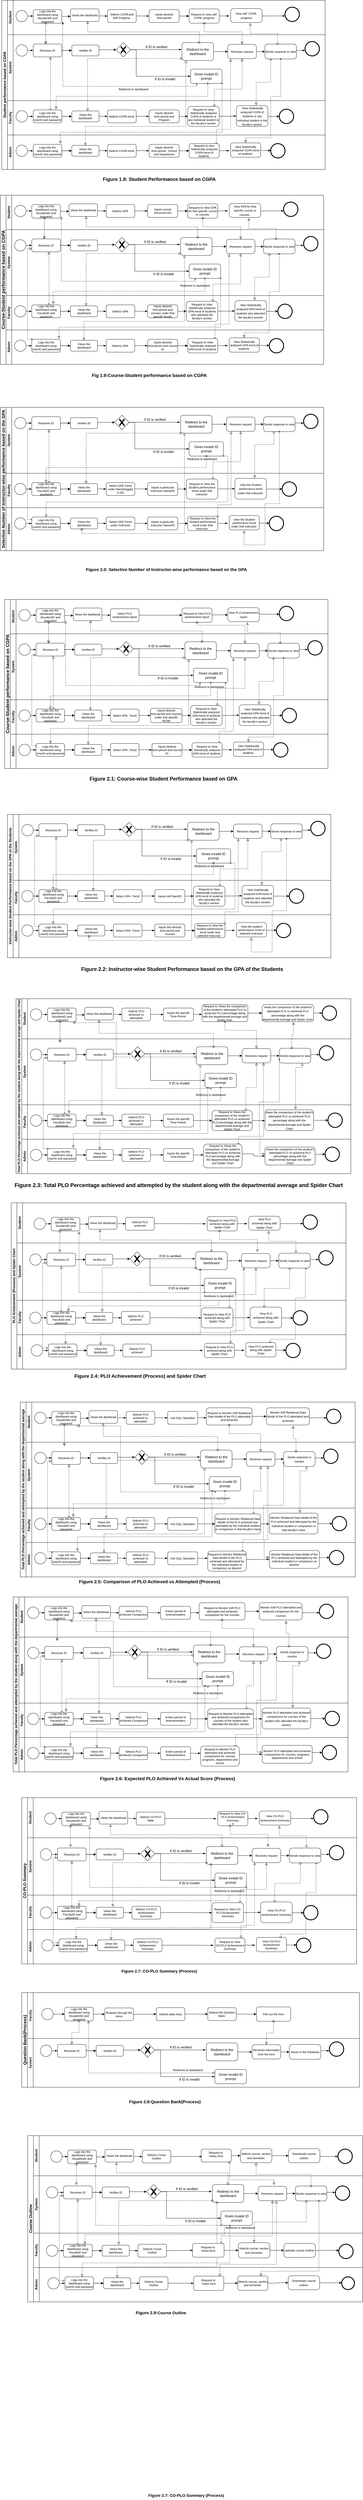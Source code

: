 <mxfile version="20.6.0" type="github">
  <diagram id="HCd6-VphHqVveQsY4TpI" name="Page-1">
    <mxGraphModel dx="2097" dy="1799" grid="0" gridSize="10" guides="1" tooltips="1" connect="1" arrows="1" fold="1" page="1" pageScale="1" pageWidth="850" pageHeight="1100" math="0" shadow="0">
      <root>
        <mxCell id="0" />
        <mxCell id="1" parent="0" />
        <mxCell id="WbGJOPhgXqe3ITZe2U8J-1" value="&lt;b style=&quot;font-size: 9px; background-color: rgb(248, 249, 250);&quot;&gt;&lt;font style=&quot;font-size: 13px;&quot;&gt;Student performance based on CGPA&lt;/font&gt;&lt;/b&gt;" style="swimlane;html=1;childLayout=stackLayout;resizeParent=1;resizeParentMax=0;horizontal=0;startSize=20;horizontalStack=0;" parent="1" vertex="1">
          <mxGeometry x="-490" y="-120" width="1130" height="590" as="geometry" />
        </mxCell>
        <mxCell id="WbGJOPhgXqe3ITZe2U8J-2" value="Student" style="swimlane;html=1;startSize=20;horizontal=0;" parent="WbGJOPhgXqe3ITZe2U8J-1" vertex="1">
          <mxGeometry x="20" width="1110" height="120" as="geometry" />
        </mxCell>
        <mxCell id="WbGJOPhgXqe3ITZe2U8J-3" value="" style="ellipse;whiteSpace=wrap;html=1;aspect=fixed;fontSize=10;" parent="WbGJOPhgXqe3ITZe2U8J-2" vertex="1">
          <mxGeometry x="30" y="35" width="40" height="40" as="geometry" />
        </mxCell>
        <mxCell id="WbGJOPhgXqe3ITZe2U8J-4" value="" style="edgeStyle=orthogonalEdgeStyle;rounded=0;orthogonalLoop=1;jettySize=auto;html=1;fontSize=10;" parent="WbGJOPhgXqe3ITZe2U8J-2" source="WbGJOPhgXqe3ITZe2U8J-5" edge="1">
          <mxGeometry relative="1" as="geometry">
            <mxPoint x="220" y="56" as="targetPoint" />
          </mxGeometry>
        </mxCell>
        <mxCell id="WbGJOPhgXqe3ITZe2U8J-5" value="Logs into the dashboard using StuudentID and password" style="rounded=1;whiteSpace=wrap;html=1;fontSize=10;" parent="WbGJOPhgXqe3ITZe2U8J-2" vertex="1">
          <mxGeometry x="90" y="32.5" width="100" height="47.5" as="geometry" />
        </mxCell>
        <mxCell id="WbGJOPhgXqe3ITZe2U8J-6" value="Views the dashboad" style="rounded=1;whiteSpace=wrap;html=1;fontSize=10;" parent="WbGJOPhgXqe3ITZe2U8J-2" vertex="1">
          <mxGeometry x="220" y="30" width="100" height="44" as="geometry" />
        </mxCell>
        <mxCell id="WbGJOPhgXqe3ITZe2U8J-7" value="Selects CGPA and Self Progress&amp;nbsp;" style="rounded=1;whiteSpace=wrap;html=1;fontSize=10;" parent="WbGJOPhgXqe3ITZe2U8J-2" vertex="1">
          <mxGeometry x="350" y="32.5" width="100" height="45" as="geometry" />
        </mxCell>
        <mxCell id="WbGJOPhgXqe3ITZe2U8J-8" value="" style="edgeStyle=orthogonalEdgeStyle;rounded=0;orthogonalLoop=1;jettySize=auto;html=1;fontSize=10;" parent="WbGJOPhgXqe3ITZe2U8J-2" source="WbGJOPhgXqe3ITZe2U8J-9" target="WbGJOPhgXqe3ITZe2U8J-10" edge="1">
          <mxGeometry relative="1" as="geometry" />
        </mxCell>
        <mxCell id="WbGJOPhgXqe3ITZe2U8J-9" value="Inputs desired&lt;br&gt;&amp;nbsp;time-period&amp;nbsp;" style="rounded=1;whiteSpace=wrap;html=1;fontSize=10;" parent="WbGJOPhgXqe3ITZe2U8J-2" vertex="1">
          <mxGeometry x="495" y="32.5" width="105" height="45" as="geometry" />
        </mxCell>
        <mxCell id="WbGJOPhgXqe3ITZe2U8J-10" value="Request to view self&amp;nbsp; CGPA&amp;nbsp; progress" style="rounded=1;whiteSpace=wrap;html=1;fontSize=10;" parent="WbGJOPhgXqe3ITZe2U8J-2" vertex="1">
          <mxGeometry x="635" y="30" width="105" height="50" as="geometry" />
        </mxCell>
        <mxCell id="WbGJOPhgXqe3ITZe2U8J-11" value="" style="points=[[0.145,0.145,0],[0.5,0,0],[0.855,0.145,0],[1,0.5,0],[0.855,0.855,0],[0.5,1,0],[0.145,0.855,0],[0,0.5,0]];shape=mxgraph.bpmn.event;html=1;verticalLabelPosition=bottom;labelBackgroundColor=#ffffff;verticalAlign=top;align=center;perimeter=ellipsePerimeter;outlineConnect=0;aspect=fixed;outline=end;symbol=terminate2;fontSize=10;" parent="WbGJOPhgXqe3ITZe2U8J-2" vertex="1">
          <mxGeometry x="970" y="24" width="50" height="50" as="geometry" />
        </mxCell>
        <mxCell id="WbGJOPhgXqe3ITZe2U8J-12" value="" style="edgeStyle=elbowEdgeStyle;fontSize=12;html=1;endArrow=blockThin;endFill=1;rounded=0;exitX=1;exitY=0.5;exitDx=0;exitDy=0;" parent="WbGJOPhgXqe3ITZe2U8J-2" source="WbGJOPhgXqe3ITZe2U8J-3" edge="1">
          <mxGeometry width="160" relative="1" as="geometry">
            <mxPoint x="75" y="55" as="sourcePoint" />
            <mxPoint x="90" y="55" as="targetPoint" />
            <Array as="points" />
          </mxGeometry>
        </mxCell>
        <mxCell id="WbGJOPhgXqe3ITZe2U8J-13" value="" style="edgeStyle=elbowEdgeStyle;fontSize=12;html=1;endArrow=blockThin;endFill=1;rounded=0;exitX=1;exitY=0.5;exitDx=0;exitDy=0;entryX=0;entryY=0.5;entryDx=0;entryDy=0;" parent="WbGJOPhgXqe3ITZe2U8J-2" target="WbGJOPhgXqe3ITZe2U8J-7" edge="1">
          <mxGeometry width="160" relative="1" as="geometry">
            <mxPoint x="320" y="54.66" as="sourcePoint" />
            <mxPoint x="345" y="55" as="targetPoint" />
            <Array as="points" />
          </mxGeometry>
        </mxCell>
        <mxCell id="WbGJOPhgXqe3ITZe2U8J-14" value="" style="edgeStyle=elbowEdgeStyle;fontSize=12;html=1;endArrow=blockThin;endFill=1;rounded=0;exitX=1;exitY=0.5;exitDx=0;exitDy=0;entryX=0;entryY=0.5;entryDx=0;entryDy=0;" parent="WbGJOPhgXqe3ITZe2U8J-2" target="WbGJOPhgXqe3ITZe2U8J-9" edge="1">
          <mxGeometry width="160" relative="1" as="geometry">
            <mxPoint x="450" y="54.66" as="sourcePoint" />
            <mxPoint x="485" y="54.95" as="targetPoint" />
            <Array as="points" />
          </mxGeometry>
        </mxCell>
        <mxCell id="WbGJOPhgXqe3ITZe2U8J-15" value="" style="edgeStyle=elbowEdgeStyle;fontSize=12;html=1;endArrow=blockThin;endFill=1;rounded=0;exitX=1;exitY=0.5;exitDx=0;exitDy=0;entryX=0;entryY=0.5;entryDx=0;entryDy=0;" parent="WbGJOPhgXqe3ITZe2U8J-2" source="WbGJOPhgXqe3ITZe2U8J-9" edge="1">
          <mxGeometry width="160" relative="1" as="geometry">
            <mxPoint x="590" y="54.66" as="sourcePoint" />
            <mxPoint x="635" y="55" as="targetPoint" />
            <Array as="points" />
          </mxGeometry>
        </mxCell>
        <mxCell id="WbGJOPhgXqe3ITZe2U8J-16" value="" style="edgeStyle=elbowEdgeStyle;fontSize=12;html=1;endArrow=blockThin;endFill=1;rounded=0;exitX=1;exitY=0.5;exitDx=0;exitDy=0;entryX=0;entryY=0.5;entryDx=0;entryDy=0;" parent="WbGJOPhgXqe3ITZe2U8J-2" edge="1">
          <mxGeometry width="160" relative="1" as="geometry">
            <mxPoint x="740" y="54.66" as="sourcePoint" />
            <mxPoint x="775" y="54.66" as="targetPoint" />
            <Array as="points" />
          </mxGeometry>
        </mxCell>
        <mxCell id="WbGJOPhgXqe3ITZe2U8J-17" value="&lt;span style=&quot;font-size: 10px;&quot;&gt;View self&amp;nbsp; CGPA&amp;nbsp; progress&lt;/span&gt;" style="points=[[0.25,0,0],[0.5,0,0],[0.75,0,0],[1,0.25,0],[1,0.5,0],[1,0.75,0],[0.75,1,0],[0.5,1,0],[0.25,1,0],[0,0.75,0],[0,0.5,0],[0,0.25,0]];shape=mxgraph.bpmn.task;whiteSpace=wrap;rectStyle=rounded;size=10;html=1;taskMarker=abstract;fontSize=12;" parent="WbGJOPhgXqe3ITZe2U8J-2" vertex="1">
          <mxGeometry x="780" y="28.75" width="110" height="48.75" as="geometry" />
        </mxCell>
        <mxCell id="WbGJOPhgXqe3ITZe2U8J-18" value="" style="edgeStyle=elbowEdgeStyle;fontSize=12;html=1;endArrow=blockThin;endFill=1;rounded=0;elbow=vertical;" parent="WbGJOPhgXqe3ITZe2U8J-2" target="WbGJOPhgXqe3ITZe2U8J-11" edge="1">
          <mxGeometry width="160" relative="1" as="geometry">
            <mxPoint x="890" y="54.58" as="sourcePoint" />
            <mxPoint x="960" y="55" as="targetPoint" />
          </mxGeometry>
        </mxCell>
        <mxCell id="WbGJOPhgXqe3ITZe2U8J-19" value="System" style="swimlane;html=1;startSize=20;horizontal=0;" parent="WbGJOPhgXqe3ITZe2U8J-1" vertex="1">
          <mxGeometry x="20" y="120" width="1110" height="230" as="geometry" />
        </mxCell>
        <mxCell id="WbGJOPhgXqe3ITZe2U8J-20" value="" style="ellipse;whiteSpace=wrap;html=1;aspect=fixed;fontSize=10;" parent="WbGJOPhgXqe3ITZe2U8J-19" vertex="1">
          <mxGeometry x="30" y="35" width="40" height="40" as="geometry" />
        </mxCell>
        <mxCell id="WbGJOPhgXqe3ITZe2U8J-21" value="" style="edgeStyle=orthogonalEdgeStyle;rounded=0;orthogonalLoop=1;jettySize=auto;html=1;fontSize=10;" parent="WbGJOPhgXqe3ITZe2U8J-19" source="WbGJOPhgXqe3ITZe2U8J-22" target="WbGJOPhgXqe3ITZe2U8J-24" edge="1">
          <mxGeometry relative="1" as="geometry" />
        </mxCell>
        <mxCell id="WbGJOPhgXqe3ITZe2U8J-22" value="Receives ID" style="rounded=1;whiteSpace=wrap;html=1;fontSize=10;" parent="WbGJOPhgXqe3ITZe2U8J-19" vertex="1">
          <mxGeometry x="90" y="32.5" width="100" height="45" as="geometry" />
        </mxCell>
        <mxCell id="WbGJOPhgXqe3ITZe2U8J-23" style="edgeStyle=elbowEdgeStyle;rounded=0;orthogonalLoop=1;jettySize=auto;elbow=vertical;html=1;entryX=0;entryY=0.5;entryDx=0;entryDy=0;entryPerimeter=0;fontSize=10;" parent="WbGJOPhgXqe3ITZe2U8J-19" source="WbGJOPhgXqe3ITZe2U8J-24" target="WbGJOPhgXqe3ITZe2U8J-28" edge="1">
          <mxGeometry relative="1" as="geometry" />
        </mxCell>
        <mxCell id="WbGJOPhgXqe3ITZe2U8J-24" value="Verifies ID" style="rounded=1;whiteSpace=wrap;html=1;fontSize=10;" parent="WbGJOPhgXqe3ITZe2U8J-19" vertex="1">
          <mxGeometry x="225" y="36" width="95" height="38" as="geometry" />
        </mxCell>
        <mxCell id="WbGJOPhgXqe3ITZe2U8J-25" value="" style="points=[[0.145,0.145,0],[0.5,0,0],[0.855,0.145,0],[1,0.5,0],[0.855,0.855,0],[0.5,1,0],[0.145,0.855,0],[0,0.5,0]];shape=mxgraph.bpmn.event;html=1;verticalLabelPosition=bottom;labelBackgroundColor=#ffffff;verticalAlign=top;align=center;perimeter=ellipsePerimeter;outlineConnect=0;aspect=fixed;outline=end;symbol=terminate2;fontSize=10;" parent="WbGJOPhgXqe3ITZe2U8J-19" vertex="1">
          <mxGeometry x="1040" y="24" width="50" height="50" as="geometry" />
        </mxCell>
        <mxCell id="WbGJOPhgXqe3ITZe2U8J-26" value="" style="edgeStyle=elbowEdgeStyle;fontSize=12;html=1;endArrow=blockThin;endFill=1;rounded=0;exitX=1;exitY=0.5;exitDx=0;exitDy=0;entryX=0;entryY=0.5;entryDx=0;entryDy=0;" parent="WbGJOPhgXqe3ITZe2U8J-19" source="WbGJOPhgXqe3ITZe2U8J-20" target="WbGJOPhgXqe3ITZe2U8J-22" edge="1">
          <mxGeometry width="160" relative="1" as="geometry">
            <mxPoint x="75" y="55" as="sourcePoint" />
            <mxPoint x="85" y="50" as="targetPoint" />
            <Array as="points" />
          </mxGeometry>
        </mxCell>
        <mxCell id="WbGJOPhgXqe3ITZe2U8J-27" value="" style="edgeStyle=elbowEdgeStyle;fontSize=12;html=1;endArrow=blockThin;endFill=1;rounded=0;exitX=1;exitY=0.5;exitDx=0;exitDy=0;entryX=0;entryY=0.5;entryDx=0;entryDy=0;" parent="WbGJOPhgXqe3ITZe2U8J-19" target="WbGJOPhgXqe3ITZe2U8J-24" edge="1">
          <mxGeometry width="160" relative="1" as="geometry">
            <mxPoint x="190" y="54.71" as="sourcePoint" />
            <mxPoint x="210" y="54.71" as="targetPoint" />
            <Array as="points" />
          </mxGeometry>
        </mxCell>
        <mxCell id="WbGJOPhgXqe3ITZe2U8J-28" value="" style="points=[[0.25,0.25,0],[0.5,0,0],[0.75,0.25,0],[1,0.5,0],[0.75,0.75,0],[0.5,1,0],[0.25,0.75,0],[0,0.5,0]];shape=mxgraph.bpmn.gateway2;html=1;verticalLabelPosition=bottom;labelBackgroundColor=#ffffff;verticalAlign=top;align=center;perimeter=rhombusPerimeter;outlineConnect=0;outline=none;symbol=none;gwType=exclusive;fontSize=12;" parent="WbGJOPhgXqe3ITZe2U8J-19" vertex="1">
          <mxGeometry x="380" y="27.5" width="50" height="50" as="geometry" />
        </mxCell>
        <mxCell id="WbGJOPhgXqe3ITZe2U8J-29" value="" style="edgeStyle=elbowEdgeStyle;rounded=0;orthogonalLoop=1;jettySize=auto;elbow=vertical;html=1;fontSize=10;" parent="WbGJOPhgXqe3ITZe2U8J-19" source="WbGJOPhgXqe3ITZe2U8J-30" target="WbGJOPhgXqe3ITZe2U8J-36" edge="1">
          <mxGeometry relative="1" as="geometry" />
        </mxCell>
        <mxCell id="WbGJOPhgXqe3ITZe2U8J-30" value="Redirect to the dashboard" style="rounded=1;whiteSpace=wrap;html=1;fontSize=12;" parent="WbGJOPhgXqe3ITZe2U8J-19" vertex="1">
          <mxGeometry x="610" y="27.5" width="110" height="62.5" as="geometry" />
        </mxCell>
        <mxCell id="WbGJOPhgXqe3ITZe2U8J-31" value="Gives invalid ID prompt" style="rounded=1;whiteSpace=wrap;html=1;fontSize=12;" parent="WbGJOPhgXqe3ITZe2U8J-19" vertex="1">
          <mxGeometry x="640" y="120" width="110" height="50" as="geometry" />
        </mxCell>
        <mxCell id="WbGJOPhgXqe3ITZe2U8J-32" value="" style="edgeStyle=elbowEdgeStyle;fontSize=12;html=1;endArrow=blockThin;endFill=1;rounded=0;entryX=-0.017;entryY=0.389;entryDx=0;entryDy=0;entryPerimeter=0;" parent="WbGJOPhgXqe3ITZe2U8J-19" target="WbGJOPhgXqe3ITZe2U8J-30" edge="1">
          <mxGeometry width="160" relative="1" as="geometry">
            <mxPoint x="430" y="52" as="sourcePoint" />
            <mxPoint x="560" y="30" as="targetPoint" />
            <Array as="points">
              <mxPoint x="580" y="30" />
              <mxPoint x="560" y="20" />
              <mxPoint x="550" y="10" />
              <mxPoint x="520" y="20" />
            </Array>
          </mxGeometry>
        </mxCell>
        <mxCell id="WbGJOPhgXqe3ITZe2U8J-33" value="" style="edgeStyle=elbowEdgeStyle;fontSize=12;html=1;endArrow=blockThin;endFill=1;rounded=0;exitX=1;exitY=0.5;exitDx=0;exitDy=0;exitPerimeter=0;entryX=0;entryY=0.5;entryDx=0;entryDy=0;" parent="WbGJOPhgXqe3ITZe2U8J-19" source="WbGJOPhgXqe3ITZe2U8J-28" target="WbGJOPhgXqe3ITZe2U8J-31" edge="1">
          <mxGeometry width="160" relative="1" as="geometry">
            <mxPoint x="430" y="120" as="sourcePoint" />
            <mxPoint x="590" y="120" as="targetPoint" />
            <Array as="points">
              <mxPoint x="450" y="60" />
              <mxPoint x="525" y="120" />
            </Array>
          </mxGeometry>
        </mxCell>
        <mxCell id="WbGJOPhgXqe3ITZe2U8J-34" value="If ID is invalid" style="text;html=1;align=center;verticalAlign=middle;resizable=0;points=[];autosize=1;strokeColor=none;fillColor=none;fontSize=12;" parent="WbGJOPhgXqe3ITZe2U8J-19" vertex="1">
          <mxGeometry x="505" y="140" width="90" height="30" as="geometry" />
        </mxCell>
        <mxCell id="WbGJOPhgXqe3ITZe2U8J-35" value="" style="edgeStyle=elbowEdgeStyle;rounded=0;orthogonalLoop=1;jettySize=auto;elbow=vertical;html=1;fontSize=10;" parent="WbGJOPhgXqe3ITZe2U8J-19" source="WbGJOPhgXqe3ITZe2U8J-36" target="WbGJOPhgXqe3ITZe2U8J-37" edge="1">
          <mxGeometry relative="1" as="geometry" />
        </mxCell>
        <mxCell id="WbGJOPhgXqe3ITZe2U8J-36" value="&lt;font style=&quot;font-size: 10px;&quot;&gt;Receives request&lt;/font&gt;" style="points=[[0.25,0,0],[0.5,0,0],[0.75,0,0],[1,0.25,0],[1,0.5,0],[1,0.75,0],[0.75,1,0],[0.5,1,0],[0.25,1,0],[0,0.75,0],[0,0.5,0],[0,0.25,0]];shape=mxgraph.bpmn.task;whiteSpace=wrap;rectStyle=rounded;size=10;html=1;taskMarker=abstract;fontSize=12;" parent="WbGJOPhgXqe3ITZe2U8J-19" vertex="1">
          <mxGeometry x="770" y="33.75" width="100" height="50" as="geometry" />
        </mxCell>
        <mxCell id="WbGJOPhgXqe3ITZe2U8J-37" value="&lt;font style=&quot;font-size: 10px;&quot;&gt;Sends response to view&lt;/font&gt;" style="points=[[0.25,0,0],[0.5,0,0],[0.75,0,0],[1,0.25,0],[1,0.5,0],[1,0.75,0],[0.75,1,0],[0.5,1,0],[0.25,1,0],[0,0.75,0],[0,0.5,0],[0,0.25,0]];shape=mxgraph.bpmn.task;whiteSpace=wrap;rectStyle=rounded;size=10;html=1;taskMarker=abstract;fontSize=12;" parent="WbGJOPhgXqe3ITZe2U8J-19" vertex="1">
          <mxGeometry x="900" y="32.81" width="110" height="51.87" as="geometry" />
        </mxCell>
        <mxCell id="WbGJOPhgXqe3ITZe2U8J-38" value="" style="edgeStyle=elbowEdgeStyle;fontSize=12;html=1;endArrow=blockThin;endFill=1;rounded=0;elbow=vertical;" parent="WbGJOPhgXqe3ITZe2U8J-19" edge="1">
          <mxGeometry width="160" relative="1" as="geometry">
            <mxPoint x="1010" y="54.58" as="sourcePoint" />
            <mxPoint x="1040" y="55" as="targetPoint" />
          </mxGeometry>
        </mxCell>
        <mxCell id="WbGJOPhgXqe3ITZe2U8J-39" value="If ID is verified" style="text;html=1;align=center;verticalAlign=middle;resizable=0;points=[];autosize=1;strokeColor=none;fillColor=none;fontSize=12;" parent="WbGJOPhgXqe3ITZe2U8J-19" vertex="1">
          <mxGeometry x="470" y="27.5" width="100" height="30" as="geometry" />
        </mxCell>
        <mxCell id="WbGJOPhgXqe3ITZe2U8J-40" value="" style="edgeStyle=elbowEdgeStyle;fontSize=12;html=1;endFill=0;startFill=0;endSize=6;startSize=6;dashed=1;endArrow=block;startArrow=oval;rounded=0;entryX=0.676;entryY=0.987;entryDx=0;entryDy=0;entryPerimeter=0;elbow=vertical;exitX=0.546;exitY=-0.009;exitDx=0;exitDy=0;exitPerimeter=0;" parent="WbGJOPhgXqe3ITZe2U8J-19" source="WbGJOPhgXqe3ITZe2U8J-30" edge="1">
          <mxGeometry width="160" relative="1" as="geometry">
            <mxPoint x="670" y="20" as="sourcePoint" />
            <mxPoint x="280.22" y="-46.494" as="targetPoint" />
          </mxGeometry>
        </mxCell>
        <mxCell id="WbGJOPhgXqe3ITZe2U8J-41" value="" style="edgeStyle=elbowEdgeStyle;fontSize=12;html=1;endFill=0;startFill=0;endSize=6;startSize=6;dashed=1;endArrow=block;startArrow=oval;rounded=0;entryX=0.427;entryY=0.981;entryDx=0;entryDy=0;entryPerimeter=0;" parent="WbGJOPhgXqe3ITZe2U8J-19" edge="1">
          <mxGeometry width="160" relative="1" as="geometry">
            <mxPoint x="150.3" y="260.86" as="sourcePoint" />
            <mxPoint x="150.0" y="77.505" as="targetPoint" />
          </mxGeometry>
        </mxCell>
        <mxCell id="WbGJOPhgXqe3ITZe2U8J-42" value="" style="dashed=1;endArrow=block;endFill=0;startArrow=oval;startFill=0;endSize=6;startSize=4;html=1;rounded=0;fontSize=10;edgeStyle=elbowEdgeStyle;elbow=vertical;exitX=0.5;exitY=1;exitDx=0;exitDy=0;" parent="WbGJOPhgXqe3ITZe2U8J-19" edge="1">
          <mxGeometry width="160" relative="1" as="geometry">
            <mxPoint x="700" y="170" as="sourcePoint" />
            <mxPoint x="170" y="260" as="targetPoint" />
          </mxGeometry>
        </mxCell>
        <mxCell id="WbGJOPhgXqe3ITZe2U8J-43" value="" style="dashed=1;endArrow=block;endFill=0;startArrow=oval;startFill=0;endSize=6;startSize=4;html=1;rounded=0;fontSize=10;elbow=vertical;edgeStyle=elbowEdgeStyle;exitX=1;exitY=1;exitDx=0;exitDy=0;" parent="WbGJOPhgXqe3ITZe2U8J-19" edge="1">
          <mxGeometry width="160" relative="1" as="geometry">
            <mxPoint x="750" y="170" as="sourcePoint" />
            <mxPoint x="185" y="380" as="targetPoint" />
            <Array as="points">
              <mxPoint x="690" y="340" />
            </Array>
          </mxGeometry>
        </mxCell>
        <mxCell id="WbGJOPhgXqe3ITZe2U8J-44" value="" style="edgeStyle=elbowEdgeStyle;fontSize=12;html=1;endFill=0;startFill=0;endSize=6;startSize=6;dashed=1;dashPattern=1 4;endArrow=block;startArrow=none;rounded=0;exitX=0.437;exitY=1.055;exitDx=0;exitDy=0;exitPerimeter=0;" parent="WbGJOPhgXqe3ITZe2U8J-1" edge="1">
          <mxGeometry width="160" relative="1" as="geometry">
            <mxPoint x="153.7" y="79.975" as="sourcePoint" />
            <mxPoint x="153.333" y="152.5" as="targetPoint" />
          </mxGeometry>
        </mxCell>
        <mxCell id="WbGJOPhgXqe3ITZe2U8J-45" value="" style="edgeStyle=elbowEdgeStyle;fontSize=12;html=1;endFill=0;startFill=0;endSize=6;startSize=6;dashed=1;endArrow=block;startArrow=oval;rounded=0;exitX=-0.029;exitY=0.89;exitDx=0;exitDy=0;exitPerimeter=0;" parent="WbGJOPhgXqe3ITZe2U8J-1" target="WbGJOPhgXqe3ITZe2U8J-50" edge="1">
          <mxGeometry width="160" relative="1" as="geometry">
            <mxPoint x="626.81" y="203.125" as="sourcePoint" />
            <mxPoint x="300.005" y="359.99" as="targetPoint" />
            <Array as="points">
              <mxPoint x="300" y="260" />
              <mxPoint x="293" y="320" />
              <mxPoint x="290" y="330" />
              <mxPoint x="480" y="320" />
              <mxPoint x="490" y="220" />
              <mxPoint x="420" y="290" />
              <mxPoint x="480" y="220" />
              <mxPoint x="350" y="370" />
              <mxPoint x="590" y="190" />
              <mxPoint x="460" y="300" />
              <mxPoint x="610" y="180" />
              <mxPoint x="310" y="300" />
              <mxPoint x="300" y="320" />
              <mxPoint x="590" y="210" />
              <mxPoint x="360" y="320" />
              <mxPoint x="500" y="200" />
              <mxPoint x="350" y="200" />
              <mxPoint x="300" y="240" />
              <mxPoint x="300" y="320" />
              <mxPoint x="500" y="310" />
              <mxPoint x="590" y="200" />
              <mxPoint x="510" y="220" />
            </Array>
          </mxGeometry>
        </mxCell>
        <mxCell id="WbGJOPhgXqe3ITZe2U8J-46" value="Faculty" style="swimlane;html=1;startSize=20;horizontal=0;" parent="WbGJOPhgXqe3ITZe2U8J-1" vertex="1">
          <mxGeometry x="20" y="350" width="1110" height="120" as="geometry">
            <mxRectangle x="20" y="320" width="1110" height="30" as="alternateBounds" />
          </mxGeometry>
        </mxCell>
        <mxCell id="WbGJOPhgXqe3ITZe2U8J-47" value="" style="ellipse;whiteSpace=wrap;html=1;aspect=fixed;fontSize=10;" parent="WbGJOPhgXqe3ITZe2U8J-46" vertex="1">
          <mxGeometry x="30" y="35" width="40" height="40" as="geometry" />
        </mxCell>
        <mxCell id="WbGJOPhgXqe3ITZe2U8J-48" value="" style="edgeStyle=orthogonalEdgeStyle;rounded=0;orthogonalLoop=1;jettySize=auto;html=1;fontSize=10;" parent="WbGJOPhgXqe3ITZe2U8J-46" source="WbGJOPhgXqe3ITZe2U8J-49" target="WbGJOPhgXqe3ITZe2U8J-50" edge="1">
          <mxGeometry relative="1" as="geometry" />
        </mxCell>
        <mxCell id="WbGJOPhgXqe3ITZe2U8J-49" value="Logs into the dashboard using UserID and password" style="rounded=1;whiteSpace=wrap;html=1;fontSize=10;" parent="WbGJOPhgXqe3ITZe2U8J-46" vertex="1">
          <mxGeometry x="90" y="32.5" width="100" height="45" as="geometry" />
        </mxCell>
        <mxCell id="WbGJOPhgXqe3ITZe2U8J-50" value="Views the dashboard" style="rounded=1;whiteSpace=wrap;html=1;fontSize=10;" parent="WbGJOPhgXqe3ITZe2U8J-46" vertex="1">
          <mxGeometry x="225" y="36" width="95" height="38" as="geometry" />
        </mxCell>
        <mxCell id="WbGJOPhgXqe3ITZe2U8J-51" value="Selects CGPA trend&amp;nbsp;" style="rounded=1;whiteSpace=wrap;html=1;fontSize=10;" parent="WbGJOPhgXqe3ITZe2U8J-46" vertex="1">
          <mxGeometry x="350" y="32.5" width="100" height="45" as="geometry" />
        </mxCell>
        <mxCell id="WbGJOPhgXqe3ITZe2U8J-52" value="" style="edgeStyle=orthogonalEdgeStyle;rounded=0;orthogonalLoop=1;jettySize=auto;html=1;fontSize=10;" parent="WbGJOPhgXqe3ITZe2U8J-46" source="WbGJOPhgXqe3ITZe2U8J-53" target="WbGJOPhgXqe3ITZe2U8J-54" edge="1">
          <mxGeometry relative="1" as="geometry" />
        </mxCell>
        <mxCell id="WbGJOPhgXqe3ITZe2U8J-53" value="Inputs desired&lt;br&gt;time-period and Program" style="rounded=1;whiteSpace=wrap;html=1;fontSize=10;" parent="WbGJOPhgXqe3ITZe2U8J-46" vertex="1">
          <mxGeometry x="495" y="32.5" width="105" height="45" as="geometry" />
        </mxCell>
        <mxCell id="WbGJOPhgXqe3ITZe2U8J-54" value="Request to View Statistically analyzed CGPA of students or any individual student in the faculty&#39;s section" style="rounded=1;whiteSpace=wrap;html=1;fontSize=10;" parent="WbGJOPhgXqe3ITZe2U8J-46" vertex="1">
          <mxGeometry x="630" y="20" width="110" height="70" as="geometry" />
        </mxCell>
        <mxCell id="WbGJOPhgXqe3ITZe2U8J-55" value="" style="points=[[0.145,0.145,0],[0.5,0,0],[0.855,0.145,0],[1,0.5,0],[0.855,0.855,0],[0.5,1,0],[0.145,0.855,0],[0,0.5,0]];shape=mxgraph.bpmn.event;html=1;verticalLabelPosition=bottom;labelBackgroundColor=#ffffff;verticalAlign=top;align=center;perimeter=ellipsePerimeter;outlineConnect=0;aspect=fixed;outline=end;symbol=terminate2;fontSize=10;" parent="WbGJOPhgXqe3ITZe2U8J-46" vertex="1">
          <mxGeometry x="950" y="30" width="50" height="50" as="geometry" />
        </mxCell>
        <mxCell id="WbGJOPhgXqe3ITZe2U8J-56" value="" style="edgeStyle=elbowEdgeStyle;fontSize=12;html=1;endArrow=blockThin;endFill=1;rounded=0;exitX=1;exitY=0.5;exitDx=0;exitDy=0;entryX=0;entryY=0.5;entryDx=0;entryDy=0;" parent="WbGJOPhgXqe3ITZe2U8J-46" source="WbGJOPhgXqe3ITZe2U8J-47" target="WbGJOPhgXqe3ITZe2U8J-49" edge="1">
          <mxGeometry width="160" relative="1" as="geometry">
            <mxPoint x="75" y="55" as="sourcePoint" />
            <mxPoint x="85" y="50" as="targetPoint" />
            <Array as="points" />
          </mxGeometry>
        </mxCell>
        <mxCell id="WbGJOPhgXqe3ITZe2U8J-57" value="" style="edgeStyle=elbowEdgeStyle;fontSize=12;html=1;endArrow=blockThin;endFill=1;rounded=0;exitX=1;exitY=0.5;exitDx=0;exitDy=0;entryX=0;entryY=0.5;entryDx=0;entryDy=0;" parent="WbGJOPhgXqe3ITZe2U8J-46" target="WbGJOPhgXqe3ITZe2U8J-50" edge="1">
          <mxGeometry width="160" relative="1" as="geometry">
            <mxPoint x="190" y="54.71" as="sourcePoint" />
            <mxPoint x="210" y="54.71" as="targetPoint" />
            <Array as="points" />
          </mxGeometry>
        </mxCell>
        <mxCell id="WbGJOPhgXqe3ITZe2U8J-58" value="" style="edgeStyle=elbowEdgeStyle;fontSize=12;html=1;endArrow=blockThin;endFill=1;rounded=0;exitX=1;exitY=0.5;exitDx=0;exitDy=0;entryX=0;entryY=0.5;entryDx=0;entryDy=0;" parent="WbGJOPhgXqe3ITZe2U8J-46" target="WbGJOPhgXqe3ITZe2U8J-51" edge="1">
          <mxGeometry width="160" relative="1" as="geometry">
            <mxPoint x="320" y="54.66" as="sourcePoint" />
            <mxPoint x="345" y="55" as="targetPoint" />
            <Array as="points" />
          </mxGeometry>
        </mxCell>
        <mxCell id="WbGJOPhgXqe3ITZe2U8J-59" value="" style="edgeStyle=elbowEdgeStyle;fontSize=12;html=1;endArrow=blockThin;endFill=1;rounded=0;exitX=1;exitY=0.5;exitDx=0;exitDy=0;entryX=0;entryY=0.5;entryDx=0;entryDy=0;" parent="WbGJOPhgXqe3ITZe2U8J-46" target="WbGJOPhgXqe3ITZe2U8J-53" edge="1">
          <mxGeometry width="160" relative="1" as="geometry">
            <mxPoint x="450" y="54.66" as="sourcePoint" />
            <mxPoint x="485" y="54.95" as="targetPoint" />
            <Array as="points" />
          </mxGeometry>
        </mxCell>
        <mxCell id="WbGJOPhgXqe3ITZe2U8J-60" value="" style="edgeStyle=elbowEdgeStyle;fontSize=12;html=1;endArrow=blockThin;endFill=1;rounded=0;exitX=1;exitY=0.5;exitDx=0;exitDy=0;entryX=0;entryY=0.5;entryDx=0;entryDy=0;entryPerimeter=0;" parent="WbGJOPhgXqe3ITZe2U8J-46" target="WbGJOPhgXqe3ITZe2U8J-62" edge="1">
          <mxGeometry width="160" relative="1" as="geometry">
            <mxPoint x="740" y="54.66" as="sourcePoint" />
            <mxPoint x="775" y="54.66" as="targetPoint" />
            <Array as="points" />
          </mxGeometry>
        </mxCell>
        <mxCell id="WbGJOPhgXqe3ITZe2U8J-61" value="" style="edgeStyle=elbowEdgeStyle;rounded=0;orthogonalLoop=1;jettySize=auto;elbow=vertical;html=1;fontSize=10;" parent="WbGJOPhgXqe3ITZe2U8J-46" source="WbGJOPhgXqe3ITZe2U8J-62" target="WbGJOPhgXqe3ITZe2U8J-55" edge="1">
          <mxGeometry relative="1" as="geometry" />
        </mxCell>
        <mxCell id="WbGJOPhgXqe3ITZe2U8J-62" value="&lt;span style=&quot;font-size: 10px;&quot;&gt;&amp;nbsp;View Statistically analyzed CGPA of students or any individual student in the faculty&#39;s section&lt;/span&gt;" style="points=[[0.25,0,0],[0.5,0,0],[0.75,0,0],[1,0.25,0],[1,0.5,0],[1,0.75,0],[0.75,1,0],[0.5,1,0],[0.25,1,0],[0,0.75,0],[0,0.5,0],[0,0.25,0]];shape=mxgraph.bpmn.task;whiteSpace=wrap;rectStyle=rounded;size=10;html=1;taskMarker=abstract;fontSize=12;" parent="WbGJOPhgXqe3ITZe2U8J-46" vertex="1">
          <mxGeometry x="800" y="17.5" width="110" height="72.5" as="geometry" />
        </mxCell>
        <mxCell id="WbGJOPhgXqe3ITZe2U8J-63" value="" style="edgeStyle=elbowEdgeStyle;fontSize=12;html=1;endFill=0;startFill=0;endSize=6;startSize=6;dashed=1;endArrow=block;startArrow=oval;rounded=0;" parent="WbGJOPhgXqe3ITZe2U8J-1" edge="1">
          <mxGeometry width="160" relative="1" as="geometry">
            <mxPoint x="154" y="80" as="sourcePoint" />
            <mxPoint x="153.667" y="152.5" as="targetPoint" />
          </mxGeometry>
        </mxCell>
        <mxCell id="WbGJOPhgXqe3ITZe2U8J-64" value="" style="edgeStyle=elbowEdgeStyle;fontSize=12;html=1;endFill=0;startFill=0;endSize=6;startSize=6;dashed=1;endArrow=block;startArrow=oval;rounded=0;elbow=vertical;entryX=0.5;entryY=0;entryDx=0;entryDy=0;entryPerimeter=0;exitX=0.5;exitY=1;exitDx=0;exitDy=0;" parent="WbGJOPhgXqe3ITZe2U8J-1" source="WbGJOPhgXqe3ITZe2U8J-10" edge="1">
          <mxGeometry width="160" relative="1" as="geometry">
            <mxPoint x="710" y="100" as="sourcePoint" />
            <mxPoint x="840" y="153.75" as="targetPoint" />
            <Array as="points">
              <mxPoint x="720" y="110" />
            </Array>
          </mxGeometry>
        </mxCell>
        <mxCell id="WbGJOPhgXqe3ITZe2U8J-65" value="" style="edgeStyle=elbowEdgeStyle;fontSize=12;html=1;endFill=0;startFill=0;endSize=6;startSize=6;dashed=1;endArrow=block;startArrow=oval;rounded=0;elbow=vertical;entryX=0.624;entryY=1.051;entryDx=0;entryDy=0;entryPerimeter=0;exitX=0.396;exitY=-0.024;exitDx=0;exitDy=0;exitPerimeter=0;" parent="WbGJOPhgXqe3ITZe2U8J-1" source="WbGJOPhgXqe3ITZe2U8J-37" target="WbGJOPhgXqe3ITZe2U8J-17" edge="1">
          <mxGeometry width="160" relative="1" as="geometry">
            <mxPoint x="960" y="140" as="sourcePoint" />
            <mxPoint x="868.64" y="82.57" as="targetPoint" />
          </mxGeometry>
        </mxCell>
        <mxCell id="WbGJOPhgXqe3ITZe2U8J-66" value="" style="edgeStyle=elbowEdgeStyle;fontSize=12;html=1;endFill=0;startFill=0;endSize=6;startSize=6;dashed=1;endArrow=block;startArrow=oval;rounded=0;elbow=vertical;entryX=0.629;entryY=-0.023;entryDx=0;entryDy=0;entryPerimeter=0;exitX=0.182;exitY=1.038;exitDx=0;exitDy=0;exitPerimeter=0;" parent="WbGJOPhgXqe3ITZe2U8J-1" target="WbGJOPhgXqe3ITZe2U8J-62" edge="1">
          <mxGeometry width="160" relative="1" as="geometry">
            <mxPoint x="940.02" y="206.651" as="sourcePoint" />
            <mxPoint x="888.09" y="335.397" as="targetPoint" />
          </mxGeometry>
        </mxCell>
        <mxCell id="WbGJOPhgXqe3ITZe2U8J-67" value="" style="edgeStyle=elbowEdgeStyle;fontSize=12;html=1;endFill=0;startFill=0;endSize=6;startSize=6;dashed=1;endArrow=block;startArrow=oval;rounded=0;elbow=vertical;exitX=0.905;exitY=0;exitDx=0;exitDy=0;entryX=0.096;entryY=1.021;entryDx=0;entryDy=0;entryPerimeter=0;exitPerimeter=0;" parent="WbGJOPhgXqe3ITZe2U8J-1" source="WbGJOPhgXqe3ITZe2U8J-76" edge="1">
          <mxGeometry width="160" relative="1" as="geometry">
            <mxPoint x="707.5" y="470" as="sourcePoint" />
            <mxPoint x="799.6" y="204.8" as="targetPoint" />
            <Array as="points">
              <mxPoint x="780" y="450" />
              <mxPoint x="740" y="420" />
            </Array>
          </mxGeometry>
        </mxCell>
        <mxCell id="WbGJOPhgXqe3ITZe2U8J-68" value="&lt;font style=&quot;font-size: 12px;&quot;&gt;Admin&lt;/font&gt;" style="swimlane;html=1;startSize=20;horizontal=0;" parent="WbGJOPhgXqe3ITZe2U8J-1" vertex="1">
          <mxGeometry x="20" y="470" width="1110" height="120" as="geometry" />
        </mxCell>
        <mxCell id="WbGJOPhgXqe3ITZe2U8J-69" value="" style="ellipse;whiteSpace=wrap;html=1;aspect=fixed;fontSize=10;" parent="WbGJOPhgXqe3ITZe2U8J-68" vertex="1">
          <mxGeometry x="30" y="35" width="40" height="40" as="geometry" />
        </mxCell>
        <mxCell id="WbGJOPhgXqe3ITZe2U8J-70" value="" style="edgeStyle=orthogonalEdgeStyle;rounded=0;orthogonalLoop=1;jettySize=auto;html=1;fontSize=10;" parent="WbGJOPhgXqe3ITZe2U8J-68" source="WbGJOPhgXqe3ITZe2U8J-71" target="WbGJOPhgXqe3ITZe2U8J-72" edge="1">
          <mxGeometry relative="1" as="geometry" />
        </mxCell>
        <mxCell id="WbGJOPhgXqe3ITZe2U8J-71" value="Logs into the dashboard using UserID and password" style="rounded=1;whiteSpace=wrap;html=1;fontSize=10;" parent="WbGJOPhgXqe3ITZe2U8J-68" vertex="1">
          <mxGeometry x="90" y="32.5" width="100" height="45" as="geometry" />
        </mxCell>
        <mxCell id="WbGJOPhgXqe3ITZe2U8J-72" value="Views the dashboard" style="rounded=1;whiteSpace=wrap;html=1;fontSize=10;" parent="WbGJOPhgXqe3ITZe2U8J-68" vertex="1">
          <mxGeometry x="225" y="36" width="95" height="38" as="geometry" />
        </mxCell>
        <mxCell id="WbGJOPhgXqe3ITZe2U8J-73" value="Selects CGPA trend&amp;nbsp;" style="rounded=1;whiteSpace=wrap;html=1;fontSize=10;" parent="WbGJOPhgXqe3ITZe2U8J-68" vertex="1">
          <mxGeometry x="350" y="32.5" width="100" height="45" as="geometry" />
        </mxCell>
        <mxCell id="WbGJOPhgXqe3ITZe2U8J-74" value="" style="edgeStyle=orthogonalEdgeStyle;rounded=0;orthogonalLoop=1;jettySize=auto;html=1;fontSize=10;" parent="WbGJOPhgXqe3ITZe2U8J-68" source="WbGJOPhgXqe3ITZe2U8J-75" target="WbGJOPhgXqe3ITZe2U8J-76" edge="1">
          <mxGeometry relative="1" as="geometry" />
        </mxCell>
        <mxCell id="WbGJOPhgXqe3ITZe2U8J-75" value="Inputs desired&lt;br&gt;time-period , School and Department" style="rounded=1;whiteSpace=wrap;html=1;fontSize=10;" parent="WbGJOPhgXqe3ITZe2U8J-68" vertex="1">
          <mxGeometry x="495" y="32.5" width="105" height="45" as="geometry" />
        </mxCell>
        <mxCell id="WbGJOPhgXqe3ITZe2U8J-76" value="Request to view Statistically analyzed CGPA trend of students&amp;nbsp;" style="rounded=1;whiteSpace=wrap;html=1;fontSize=10;" parent="WbGJOPhgXqe3ITZe2U8J-68" vertex="1">
          <mxGeometry x="635" y="30" width="105" height="50" as="geometry" />
        </mxCell>
        <mxCell id="WbGJOPhgXqe3ITZe2U8J-77" value="" style="points=[[0.145,0.145,0],[0.5,0,0],[0.855,0.145,0],[1,0.5,0],[0.855,0.855,0],[0.5,1,0],[0.145,0.855,0],[0,0.5,0]];shape=mxgraph.bpmn.event;html=1;verticalLabelPosition=bottom;labelBackgroundColor=#ffffff;verticalAlign=top;align=center;perimeter=ellipsePerimeter;outlineConnect=0;aspect=fixed;outline=end;symbol=terminate2;fontSize=10;" parent="WbGJOPhgXqe3ITZe2U8J-68" vertex="1">
          <mxGeometry x="920" y="30" width="50" height="50" as="geometry" />
        </mxCell>
        <mxCell id="WbGJOPhgXqe3ITZe2U8J-78" value="" style="edgeStyle=elbowEdgeStyle;fontSize=12;html=1;endArrow=blockThin;endFill=1;rounded=0;exitX=1;exitY=0.5;exitDx=0;exitDy=0;entryX=0;entryY=0.5;entryDx=0;entryDy=0;" parent="WbGJOPhgXqe3ITZe2U8J-68" source="WbGJOPhgXqe3ITZe2U8J-69" target="WbGJOPhgXqe3ITZe2U8J-71" edge="1">
          <mxGeometry width="160" relative="1" as="geometry">
            <mxPoint x="75" y="55" as="sourcePoint" />
            <mxPoint x="85" y="50" as="targetPoint" />
            <Array as="points" />
          </mxGeometry>
        </mxCell>
        <mxCell id="WbGJOPhgXqe3ITZe2U8J-79" value="" style="edgeStyle=elbowEdgeStyle;fontSize=12;html=1;endArrow=blockThin;endFill=1;rounded=0;exitX=1;exitY=0.5;exitDx=0;exitDy=0;entryX=0;entryY=0.5;entryDx=0;entryDy=0;" parent="WbGJOPhgXqe3ITZe2U8J-68" target="WbGJOPhgXqe3ITZe2U8J-72" edge="1">
          <mxGeometry width="160" relative="1" as="geometry">
            <mxPoint x="190" y="54.71" as="sourcePoint" />
            <mxPoint x="210" y="54.71" as="targetPoint" />
            <Array as="points" />
          </mxGeometry>
        </mxCell>
        <mxCell id="WbGJOPhgXqe3ITZe2U8J-80" value="" style="edgeStyle=elbowEdgeStyle;fontSize=12;html=1;endArrow=blockThin;endFill=1;rounded=0;exitX=1;exitY=0.5;exitDx=0;exitDy=0;entryX=0;entryY=0.5;entryDx=0;entryDy=0;" parent="WbGJOPhgXqe3ITZe2U8J-68" target="WbGJOPhgXqe3ITZe2U8J-73" edge="1">
          <mxGeometry width="160" relative="1" as="geometry">
            <mxPoint x="320" y="54.66" as="sourcePoint" />
            <mxPoint x="345" y="55" as="targetPoint" />
            <Array as="points" />
          </mxGeometry>
        </mxCell>
        <mxCell id="WbGJOPhgXqe3ITZe2U8J-81" value="" style="edgeStyle=elbowEdgeStyle;fontSize=12;html=1;endArrow=blockThin;endFill=1;rounded=0;exitX=1;exitY=0.5;exitDx=0;exitDy=0;entryX=0;entryY=0.5;entryDx=0;entryDy=0;" parent="WbGJOPhgXqe3ITZe2U8J-68" target="WbGJOPhgXqe3ITZe2U8J-75" edge="1">
          <mxGeometry width="160" relative="1" as="geometry">
            <mxPoint x="450" y="54.66" as="sourcePoint" />
            <mxPoint x="485" y="54.95" as="targetPoint" />
            <Array as="points" />
          </mxGeometry>
        </mxCell>
        <mxCell id="WbGJOPhgXqe3ITZe2U8J-82" value="" style="edgeStyle=elbowEdgeStyle;fontSize=12;html=1;endArrow=blockThin;endFill=1;rounded=0;exitX=1;exitY=0.5;exitDx=0;exitDy=0;entryX=0;entryY=0.5;entryDx=0;entryDy=0;" parent="WbGJOPhgXqe3ITZe2U8J-68" source="WbGJOPhgXqe3ITZe2U8J-75" edge="1">
          <mxGeometry width="160" relative="1" as="geometry">
            <mxPoint x="590" y="54.66" as="sourcePoint" />
            <mxPoint x="635" y="55" as="targetPoint" />
            <Array as="points" />
          </mxGeometry>
        </mxCell>
        <mxCell id="WbGJOPhgXqe3ITZe2U8J-83" value="" style="edgeStyle=elbowEdgeStyle;fontSize=12;html=1;endArrow=blockThin;endFill=1;rounded=0;exitX=1;exitY=0.5;exitDx=0;exitDy=0;entryX=0;entryY=0.5;entryDx=0;entryDy=0;" parent="WbGJOPhgXqe3ITZe2U8J-68" edge="1">
          <mxGeometry width="160" relative="1" as="geometry">
            <mxPoint x="740" y="54.66" as="sourcePoint" />
            <mxPoint x="775" y="54.66" as="targetPoint" />
            <Array as="points" />
          </mxGeometry>
        </mxCell>
        <mxCell id="WbGJOPhgXqe3ITZe2U8J-84" value="" style="edgeStyle=elbowEdgeStyle;rounded=0;orthogonalLoop=1;jettySize=auto;elbow=vertical;html=1;fontSize=10;" parent="WbGJOPhgXqe3ITZe2U8J-68" source="WbGJOPhgXqe3ITZe2U8J-85" target="WbGJOPhgXqe3ITZe2U8J-77" edge="1">
          <mxGeometry relative="1" as="geometry" />
        </mxCell>
        <mxCell id="WbGJOPhgXqe3ITZe2U8J-85" value="View Statistically analyzed CGPA trend of students&amp;nbsp;" style="rounded=1;whiteSpace=wrap;html=1;fontSize=10;" parent="WbGJOPhgXqe3ITZe2U8J-68" vertex="1">
          <mxGeometry x="780" y="27.5" width="105" height="50" as="geometry" />
        </mxCell>
        <mxCell id="WbGJOPhgXqe3ITZe2U8J-86" value="" style="edgeStyle=elbowEdgeStyle;fontSize=12;html=1;endFill=0;startFill=0;endSize=6;startSize=6;dashed=1;endArrow=block;startArrow=oval;rounded=0;elbow=vertical;entryX=0.5;entryY=0;entryDx=0;entryDy=0;exitX=0.123;exitY=1.083;exitDx=0;exitDy=0;exitPerimeter=0;" parent="WbGJOPhgXqe3ITZe2U8J-1" source="WbGJOPhgXqe3ITZe2U8J-30" target="WbGJOPhgXqe3ITZe2U8J-72" edge="1">
          <mxGeometry width="160" relative="1" as="geometry">
            <mxPoint x="660" y="210" as="sourcePoint" />
            <mxPoint x="300" y="460" as="targetPoint" />
            <Array as="points">
              <mxPoint x="500" y="440" />
              <mxPoint x="360" y="410" />
              <mxPoint x="640" y="330" />
              <mxPoint x="320" y="410" />
              <mxPoint x="360" y="290" />
              <mxPoint x="400" y="250" />
              <mxPoint x="670" y="220" />
              <mxPoint x="640" y="310" />
              <mxPoint x="410" y="410" />
            </Array>
          </mxGeometry>
        </mxCell>
        <mxCell id="WbGJOPhgXqe3ITZe2U8J-87" value="" style="edgeStyle=elbowEdgeStyle;fontSize=12;html=1;endFill=0;startFill=0;endSize=6;startSize=6;dashed=1;endArrow=block;startArrow=oval;rounded=0;elbow=vertical;entryX=0.5;entryY=1;entryDx=0;entryDy=0;entryPerimeter=0;exitX=0.845;exitY=-0.039;exitDx=0;exitDy=0;exitPerimeter=0;" parent="WbGJOPhgXqe3ITZe2U8J-1" source="WbGJOPhgXqe3ITZe2U8J-54" target="WbGJOPhgXqe3ITZe2U8J-36" edge="1">
          <mxGeometry width="160" relative="1" as="geometry">
            <mxPoint x="744" y="330" as="sourcePoint" />
            <mxPoint x="920" y="290" as="targetPoint" />
            <Array as="points">
              <mxPoint x="790" y="310" />
              <mxPoint x="800" y="330" />
              <mxPoint x="750" y="310" />
              <mxPoint x="800" y="300" />
            </Array>
          </mxGeometry>
        </mxCell>
        <mxCell id="WbGJOPhgXqe3ITZe2U8J-88" value="" style="dashed=1;endArrow=block;endFill=0;startArrow=oval;startFill=0;endSize=6;startSize=4;html=1;rounded=0;fontSize=10;elbow=vertical;edgeStyle=orthogonalEdgeStyle;exitX=0.5;exitY=1;exitDx=0;exitDy=0;exitPerimeter=0;" parent="WbGJOPhgXqe3ITZe2U8J-1" source="WbGJOPhgXqe3ITZe2U8J-37" target="WbGJOPhgXqe3ITZe2U8J-85" edge="1">
          <mxGeometry width="160" relative="1" as="geometry">
            <mxPoint x="975" y="220" as="sourcePoint" />
            <mxPoint x="975" y="300" as="targetPoint" />
            <Array as="points">
              <mxPoint x="975" y="336" />
              <mxPoint x="940" y="336" />
              <mxPoint x="940" y="480" />
              <mxPoint x="852" y="480" />
            </Array>
          </mxGeometry>
        </mxCell>
        <mxCell id="WbGJOPhgXqe3ITZe2U8J-89" value="" style="dashed=1;endArrow=blockThin;endFill=1;startArrow=oval;startFill=0;endSize=6;startSize=4;html=1;rounded=0;fontSize=10;edgeStyle=elbowEdgeStyle;entryX=1.033;entryY=0.889;entryDx=0;entryDy=0;entryPerimeter=0;exitX=0.192;exitY=1.067;exitDx=0;exitDy=0;exitPerimeter=0;" parent="WbGJOPhgXqe3ITZe2U8J-1" source="WbGJOPhgXqe3ITZe2U8J-31" target="WbGJOPhgXqe3ITZe2U8J-5" edge="1">
          <mxGeometry width="160" relative="1" as="geometry">
            <mxPoint x="720" y="300" as="sourcePoint" />
            <mxPoint x="220" y="70" as="targetPoint" />
            <Array as="points">
              <mxPoint x="660" y="300" />
              <mxPoint x="230" y="140" />
              <mxPoint x="370" y="100" />
              <mxPoint x="440" y="130" />
            </Array>
          </mxGeometry>
        </mxCell>
        <mxCell id="WbGJOPhgXqe3ITZe2U8J-90" value="&lt;b&gt;&lt;font style=&quot;font-size: 17px;&quot;&gt;Figure 1.8: Student Performance based on CGPA&lt;/font&gt;&lt;/b&gt;" style="text;html=1;align=center;verticalAlign=middle;resizable=0;points=[];autosize=1;strokeColor=none;fillColor=none;" parent="1" vertex="1">
          <mxGeometry x="-150" y="490" width="420" height="30" as="geometry" />
        </mxCell>
        <mxCell id="WbGJOPhgXqe3ITZe2U8J-91" value="Redirects to dashboard" style="text;html=1;align=center;verticalAlign=middle;resizable=0;points=[];autosize=1;strokeColor=none;fillColor=none;fontSize=10;" parent="1" vertex="1">
          <mxGeometry x="-95" y="175" width="130" height="30" as="geometry" />
        </mxCell>
        <mxCell id="WbGJOPhgXqe3ITZe2U8J-92" value="&lt;b&gt;&lt;font style=&quot;font-size: 16px;&quot;&gt;Fig 1.9:Course-Student performance based on CGPA&lt;/font&gt;&lt;/b&gt;" style="text;html=1;align=center;verticalAlign=middle;resizable=0;points=[];autosize=1;strokeColor=none;fillColor=none;fontSize=9;" parent="1" vertex="1">
          <mxGeometry x="-190" y="1173" width="430" height="30" as="geometry" />
        </mxCell>
        <mxCell id="WbGJOPhgXqe3ITZe2U8J-93" value="&lt;b style=&quot;font-size: 9px; background-color: rgb(248, 249, 250);&quot;&gt;&lt;font style=&quot;font-size: 16px;&quot;&gt;Course-Student performance based on CGPA&lt;/font&gt;&lt;/b&gt;" style="swimlane;html=1;childLayout=stackLayout;resizeParent=1;resizeParentMax=0;horizontal=0;startSize=20;horizontalStack=0;" parent="1" vertex="1">
          <mxGeometry x="-495" y="560" width="1130" height="590" as="geometry" />
        </mxCell>
        <mxCell id="WbGJOPhgXqe3ITZe2U8J-94" value="Student" style="swimlane;html=1;startSize=20;horizontal=0;" parent="WbGJOPhgXqe3ITZe2U8J-93" vertex="1">
          <mxGeometry x="20" width="1110" height="120" as="geometry" />
        </mxCell>
        <mxCell id="WbGJOPhgXqe3ITZe2U8J-95" value="" style="ellipse;whiteSpace=wrap;html=1;aspect=fixed;fontSize=10;" parent="WbGJOPhgXqe3ITZe2U8J-94" vertex="1">
          <mxGeometry x="30" y="35" width="40" height="40" as="geometry" />
        </mxCell>
        <mxCell id="WbGJOPhgXqe3ITZe2U8J-96" value="" style="edgeStyle=orthogonalEdgeStyle;rounded=0;orthogonalLoop=1;jettySize=auto;html=1;fontSize=10;" parent="WbGJOPhgXqe3ITZe2U8J-94" source="WbGJOPhgXqe3ITZe2U8J-97" edge="1">
          <mxGeometry relative="1" as="geometry">
            <mxPoint x="220" y="56" as="targetPoint" />
          </mxGeometry>
        </mxCell>
        <mxCell id="WbGJOPhgXqe3ITZe2U8J-97" value="Logs into the dashboard using StuudentID and password" style="rounded=1;whiteSpace=wrap;html=1;fontSize=10;" parent="WbGJOPhgXqe3ITZe2U8J-94" vertex="1">
          <mxGeometry x="90" y="32.5" width="100" height="47.5" as="geometry" />
        </mxCell>
        <mxCell id="WbGJOPhgXqe3ITZe2U8J-98" value="Views the dashboad" style="rounded=1;whiteSpace=wrap;html=1;fontSize=10;" parent="WbGJOPhgXqe3ITZe2U8J-94" vertex="1">
          <mxGeometry x="220" y="30" width="100" height="44" as="geometry" />
        </mxCell>
        <mxCell id="WbGJOPhgXqe3ITZe2U8J-99" value="Selects GPA&amp;nbsp;" style="rounded=1;whiteSpace=wrap;html=1;fontSize=10;" parent="WbGJOPhgXqe3ITZe2U8J-94" vertex="1">
          <mxGeometry x="350" y="32.5" width="100" height="45" as="geometry" />
        </mxCell>
        <mxCell id="WbGJOPhgXqe3ITZe2U8J-100" value="" style="edgeStyle=orthogonalEdgeStyle;rounded=0;orthogonalLoop=1;jettySize=auto;html=1;fontSize=10;" parent="WbGJOPhgXqe3ITZe2U8J-94" source="WbGJOPhgXqe3ITZe2U8J-101" target="WbGJOPhgXqe3ITZe2U8J-102" edge="1">
          <mxGeometry relative="1" as="geometry" />
        </mxCell>
        <mxCell id="WbGJOPhgXqe3ITZe2U8J-101" value="Inputs course ID/course IDs" style="rounded=1;whiteSpace=wrap;html=1;fontSize=10;" parent="WbGJOPhgXqe3ITZe2U8J-94" vertex="1">
          <mxGeometry x="495" y="32.5" width="105" height="45" as="geometry" />
        </mxCell>
        <mxCell id="WbGJOPhgXqe3ITZe2U8J-102" value="Request to View GPA for that specific course or courses&amp;nbsp;" style="rounded=1;whiteSpace=wrap;html=1;fontSize=10;" parent="WbGJOPhgXqe3ITZe2U8J-94" vertex="1">
          <mxGeometry x="635" y="30" width="105" height="50" as="geometry" />
        </mxCell>
        <mxCell id="WbGJOPhgXqe3ITZe2U8J-103" value="" style="points=[[0.145,0.145,0],[0.5,0,0],[0.855,0.145,0],[1,0.5,0],[0.855,0.855,0],[0.5,1,0],[0.145,0.855,0],[0,0.5,0]];shape=mxgraph.bpmn.event;html=1;verticalLabelPosition=bottom;labelBackgroundColor=#ffffff;verticalAlign=top;align=center;perimeter=ellipsePerimeter;outlineConnect=0;aspect=fixed;outline=end;symbol=terminate2;fontSize=10;" parent="WbGJOPhgXqe3ITZe2U8J-94" vertex="1">
          <mxGeometry x="970" y="24" width="50" height="50" as="geometry" />
        </mxCell>
        <mxCell id="WbGJOPhgXqe3ITZe2U8J-104" value="" style="edgeStyle=elbowEdgeStyle;fontSize=12;html=1;endArrow=blockThin;endFill=1;rounded=0;exitX=1;exitY=0.5;exitDx=0;exitDy=0;" parent="WbGJOPhgXqe3ITZe2U8J-94" source="WbGJOPhgXqe3ITZe2U8J-95" edge="1">
          <mxGeometry width="160" relative="1" as="geometry">
            <mxPoint x="75" y="55" as="sourcePoint" />
            <mxPoint x="90" y="55" as="targetPoint" />
            <Array as="points" />
          </mxGeometry>
        </mxCell>
        <mxCell id="WbGJOPhgXqe3ITZe2U8J-105" value="" style="edgeStyle=elbowEdgeStyle;fontSize=12;html=1;endArrow=blockThin;endFill=1;rounded=0;exitX=1;exitY=0.5;exitDx=0;exitDy=0;entryX=0;entryY=0.5;entryDx=0;entryDy=0;" parent="WbGJOPhgXqe3ITZe2U8J-94" target="WbGJOPhgXqe3ITZe2U8J-99" edge="1">
          <mxGeometry width="160" relative="1" as="geometry">
            <mxPoint x="320" y="54.66" as="sourcePoint" />
            <mxPoint x="345" y="55" as="targetPoint" />
            <Array as="points" />
          </mxGeometry>
        </mxCell>
        <mxCell id="WbGJOPhgXqe3ITZe2U8J-106" value="" style="edgeStyle=elbowEdgeStyle;fontSize=12;html=1;endArrow=blockThin;endFill=1;rounded=0;exitX=1;exitY=0.5;exitDx=0;exitDy=0;entryX=0;entryY=0.5;entryDx=0;entryDy=0;" parent="WbGJOPhgXqe3ITZe2U8J-94" target="WbGJOPhgXqe3ITZe2U8J-101" edge="1">
          <mxGeometry width="160" relative="1" as="geometry">
            <mxPoint x="450" y="54.66" as="sourcePoint" />
            <mxPoint x="485" y="54.95" as="targetPoint" />
            <Array as="points" />
          </mxGeometry>
        </mxCell>
        <mxCell id="WbGJOPhgXqe3ITZe2U8J-107" value="" style="edgeStyle=elbowEdgeStyle;fontSize=12;html=1;endArrow=blockThin;endFill=1;rounded=0;exitX=1;exitY=0.5;exitDx=0;exitDy=0;entryX=0;entryY=0.5;entryDx=0;entryDy=0;" parent="WbGJOPhgXqe3ITZe2U8J-94" source="WbGJOPhgXqe3ITZe2U8J-101" edge="1">
          <mxGeometry width="160" relative="1" as="geometry">
            <mxPoint x="590" y="54.66" as="sourcePoint" />
            <mxPoint x="635" y="55" as="targetPoint" />
            <Array as="points" />
          </mxGeometry>
        </mxCell>
        <mxCell id="WbGJOPhgXqe3ITZe2U8J-108" value="" style="edgeStyle=elbowEdgeStyle;fontSize=12;html=1;endArrow=blockThin;endFill=1;rounded=0;exitX=1;exitY=0.5;exitDx=0;exitDy=0;entryX=0;entryY=0.5;entryDx=0;entryDy=0;" parent="WbGJOPhgXqe3ITZe2U8J-94" edge="1">
          <mxGeometry width="160" relative="1" as="geometry">
            <mxPoint x="740" y="54.66" as="sourcePoint" />
            <mxPoint x="775" y="54.66" as="targetPoint" />
            <Array as="points" />
          </mxGeometry>
        </mxCell>
        <mxCell id="WbGJOPhgXqe3ITZe2U8J-109" value="&lt;span style=&quot;font-size: 10px;&quot;&gt;View GPA for that specific course or courses&amp;nbsp;&lt;/span&gt;" style="points=[[0.25,0,0],[0.5,0,0],[0.75,0,0],[1,0.25,0],[1,0.5,0],[1,0.75,0],[0.75,1,0],[0.5,1,0],[0.25,1,0],[0,0.75,0],[0,0.5,0],[0,0.25,0]];shape=mxgraph.bpmn.task;whiteSpace=wrap;rectStyle=rounded;size=10;html=1;taskMarker=abstract;fontSize=12;" parent="WbGJOPhgXqe3ITZe2U8J-94" vertex="1">
          <mxGeometry x="780" y="28.75" width="110" height="48.75" as="geometry" />
        </mxCell>
        <mxCell id="WbGJOPhgXqe3ITZe2U8J-110" value="" style="edgeStyle=elbowEdgeStyle;fontSize=12;html=1;endArrow=blockThin;endFill=1;rounded=0;elbow=vertical;" parent="WbGJOPhgXqe3ITZe2U8J-94" target="WbGJOPhgXqe3ITZe2U8J-103" edge="1">
          <mxGeometry width="160" relative="1" as="geometry">
            <mxPoint x="890" y="54.58" as="sourcePoint" />
            <mxPoint x="960" y="55" as="targetPoint" />
          </mxGeometry>
        </mxCell>
        <mxCell id="WbGJOPhgXqe3ITZe2U8J-111" value="" style="edgeStyle=elbowEdgeStyle;fontSize=12;html=1;endFill=0;startFill=0;endSize=6;startSize=6;dashed=1;dashPattern=1 4;endArrow=block;startArrow=none;rounded=0;exitX=0.437;exitY=1.055;exitDx=0;exitDy=0;exitPerimeter=0;" parent="WbGJOPhgXqe3ITZe2U8J-93" edge="1">
          <mxGeometry width="160" relative="1" as="geometry">
            <mxPoint x="153.7" y="79.975" as="sourcePoint" />
            <mxPoint x="153.333" y="152.5" as="targetPoint" />
          </mxGeometry>
        </mxCell>
        <mxCell id="WbGJOPhgXqe3ITZe2U8J-112" value="" style="edgeStyle=elbowEdgeStyle;fontSize=12;html=1;endFill=0;startFill=0;endSize=6;startSize=6;dashed=1;endArrow=block;startArrow=oval;rounded=0;exitX=-0.029;exitY=0.89;exitDx=0;exitDy=0;exitPerimeter=0;" parent="WbGJOPhgXqe3ITZe2U8J-93" target="WbGJOPhgXqe3ITZe2U8J-142" edge="1">
          <mxGeometry width="160" relative="1" as="geometry">
            <mxPoint x="626.81" y="203.125" as="sourcePoint" />
            <mxPoint x="300.005" y="359.99" as="targetPoint" />
            <Array as="points">
              <mxPoint x="300" y="260" />
              <mxPoint x="293" y="320" />
              <mxPoint x="290" y="330" />
              <mxPoint x="480" y="320" />
              <mxPoint x="490" y="220" />
              <mxPoint x="420" y="290" />
              <mxPoint x="480" y="220" />
              <mxPoint x="350" y="370" />
              <mxPoint x="590" y="190" />
              <mxPoint x="460" y="300" />
              <mxPoint x="610" y="180" />
              <mxPoint x="310" y="300" />
              <mxPoint x="300" y="320" />
              <mxPoint x="590" y="210" />
              <mxPoint x="360" y="320" />
              <mxPoint x="500" y="200" />
              <mxPoint x="350" y="200" />
              <mxPoint x="300" y="240" />
              <mxPoint x="300" y="320" />
              <mxPoint x="500" y="310" />
              <mxPoint x="590" y="200" />
              <mxPoint x="510" y="220" />
            </Array>
          </mxGeometry>
        </mxCell>
        <mxCell id="WbGJOPhgXqe3ITZe2U8J-113" value="System" style="swimlane;html=1;startSize=20;horizontal=0;" parent="WbGJOPhgXqe3ITZe2U8J-93" vertex="1">
          <mxGeometry x="20" y="120" width="1110" height="230" as="geometry" />
        </mxCell>
        <mxCell id="WbGJOPhgXqe3ITZe2U8J-114" value="" style="ellipse;whiteSpace=wrap;html=1;aspect=fixed;fontSize=10;" parent="WbGJOPhgXqe3ITZe2U8J-113" vertex="1">
          <mxGeometry x="30" y="35" width="40" height="40" as="geometry" />
        </mxCell>
        <mxCell id="WbGJOPhgXqe3ITZe2U8J-115" value="" style="edgeStyle=orthogonalEdgeStyle;rounded=0;orthogonalLoop=1;jettySize=auto;html=1;fontSize=10;" parent="WbGJOPhgXqe3ITZe2U8J-113" source="WbGJOPhgXqe3ITZe2U8J-116" target="WbGJOPhgXqe3ITZe2U8J-118" edge="1">
          <mxGeometry relative="1" as="geometry" />
        </mxCell>
        <mxCell id="WbGJOPhgXqe3ITZe2U8J-116" value="Receives ID" style="rounded=1;whiteSpace=wrap;html=1;fontSize=10;" parent="WbGJOPhgXqe3ITZe2U8J-113" vertex="1">
          <mxGeometry x="90" y="32.5" width="100" height="45" as="geometry" />
        </mxCell>
        <mxCell id="WbGJOPhgXqe3ITZe2U8J-117" style="edgeStyle=elbowEdgeStyle;rounded=0;orthogonalLoop=1;jettySize=auto;elbow=vertical;html=1;entryX=0;entryY=0.5;entryDx=0;entryDy=0;entryPerimeter=0;fontSize=10;" parent="WbGJOPhgXqe3ITZe2U8J-113" source="WbGJOPhgXqe3ITZe2U8J-118" target="WbGJOPhgXqe3ITZe2U8J-122" edge="1">
          <mxGeometry relative="1" as="geometry" />
        </mxCell>
        <mxCell id="WbGJOPhgXqe3ITZe2U8J-118" value="Verifies ID" style="rounded=1;whiteSpace=wrap;html=1;fontSize=10;" parent="WbGJOPhgXqe3ITZe2U8J-113" vertex="1">
          <mxGeometry x="225" y="36" width="95" height="38" as="geometry" />
        </mxCell>
        <mxCell id="WbGJOPhgXqe3ITZe2U8J-119" value="" style="points=[[0.145,0.145,0],[0.5,0,0],[0.855,0.145,0],[1,0.5,0],[0.855,0.855,0],[0.5,1,0],[0.145,0.855,0],[0,0.5,0]];shape=mxgraph.bpmn.event;html=1;verticalLabelPosition=bottom;labelBackgroundColor=#ffffff;verticalAlign=top;align=center;perimeter=ellipsePerimeter;outlineConnect=0;aspect=fixed;outline=end;symbol=terminate2;fontSize=10;" parent="WbGJOPhgXqe3ITZe2U8J-113" vertex="1">
          <mxGeometry x="1040" y="24" width="50" height="50" as="geometry" />
        </mxCell>
        <mxCell id="WbGJOPhgXqe3ITZe2U8J-120" value="" style="edgeStyle=elbowEdgeStyle;fontSize=12;html=1;endArrow=blockThin;endFill=1;rounded=0;exitX=1;exitY=0.5;exitDx=0;exitDy=0;entryX=0;entryY=0.5;entryDx=0;entryDy=0;" parent="WbGJOPhgXqe3ITZe2U8J-113" source="WbGJOPhgXqe3ITZe2U8J-114" target="WbGJOPhgXqe3ITZe2U8J-116" edge="1">
          <mxGeometry width="160" relative="1" as="geometry">
            <mxPoint x="75" y="55" as="sourcePoint" />
            <mxPoint x="85" y="50" as="targetPoint" />
            <Array as="points" />
          </mxGeometry>
        </mxCell>
        <mxCell id="WbGJOPhgXqe3ITZe2U8J-121" value="" style="edgeStyle=elbowEdgeStyle;fontSize=12;html=1;endArrow=blockThin;endFill=1;rounded=0;exitX=1;exitY=0.5;exitDx=0;exitDy=0;entryX=0;entryY=0.5;entryDx=0;entryDy=0;" parent="WbGJOPhgXqe3ITZe2U8J-113" target="WbGJOPhgXqe3ITZe2U8J-118" edge="1">
          <mxGeometry width="160" relative="1" as="geometry">
            <mxPoint x="190" y="54.71" as="sourcePoint" />
            <mxPoint x="210" y="54.71" as="targetPoint" />
            <Array as="points" />
          </mxGeometry>
        </mxCell>
        <mxCell id="WbGJOPhgXqe3ITZe2U8J-122" value="" style="points=[[0.25,0.25,0],[0.5,0,0],[0.75,0.25,0],[1,0.5,0],[0.75,0.75,0],[0.5,1,0],[0.25,0.75,0],[0,0.5,0]];shape=mxgraph.bpmn.gateway2;html=1;verticalLabelPosition=bottom;labelBackgroundColor=#ffffff;verticalAlign=top;align=center;perimeter=rhombusPerimeter;outlineConnect=0;outline=none;symbol=none;gwType=exclusive;fontSize=12;" parent="WbGJOPhgXqe3ITZe2U8J-113" vertex="1">
          <mxGeometry x="380" y="27.5" width="50" height="50" as="geometry" />
        </mxCell>
        <mxCell id="WbGJOPhgXqe3ITZe2U8J-123" value="" style="edgeStyle=elbowEdgeStyle;rounded=0;orthogonalLoop=1;jettySize=auto;elbow=vertical;html=1;fontSize=10;" parent="WbGJOPhgXqe3ITZe2U8J-113" source="WbGJOPhgXqe3ITZe2U8J-124" target="WbGJOPhgXqe3ITZe2U8J-130" edge="1">
          <mxGeometry relative="1" as="geometry" />
        </mxCell>
        <mxCell id="WbGJOPhgXqe3ITZe2U8J-124" value="Redirect to the dashboard" style="rounded=1;whiteSpace=wrap;html=1;fontSize=12;" parent="WbGJOPhgXqe3ITZe2U8J-113" vertex="1">
          <mxGeometry x="610" y="27.5" width="110" height="62.5" as="geometry" />
        </mxCell>
        <mxCell id="WbGJOPhgXqe3ITZe2U8J-125" value="Gives invalid ID prompt" style="rounded=1;whiteSpace=wrap;html=1;fontSize=12;" parent="WbGJOPhgXqe3ITZe2U8J-113" vertex="1">
          <mxGeometry x="640" y="120" width="110" height="50" as="geometry" />
        </mxCell>
        <mxCell id="WbGJOPhgXqe3ITZe2U8J-126" value="" style="edgeStyle=elbowEdgeStyle;fontSize=12;html=1;endArrow=blockThin;endFill=1;rounded=0;entryX=-0.017;entryY=0.389;entryDx=0;entryDy=0;entryPerimeter=0;" parent="WbGJOPhgXqe3ITZe2U8J-113" target="WbGJOPhgXqe3ITZe2U8J-124" edge="1">
          <mxGeometry width="160" relative="1" as="geometry">
            <mxPoint x="430" y="52" as="sourcePoint" />
            <mxPoint x="560" y="30" as="targetPoint" />
            <Array as="points">
              <mxPoint x="580" y="30" />
              <mxPoint x="560" y="20" />
              <mxPoint x="550" y="10" />
              <mxPoint x="520" y="20" />
            </Array>
          </mxGeometry>
        </mxCell>
        <mxCell id="WbGJOPhgXqe3ITZe2U8J-127" value="" style="edgeStyle=elbowEdgeStyle;fontSize=12;html=1;endArrow=blockThin;endFill=1;rounded=0;exitX=1;exitY=0.5;exitDx=0;exitDy=0;exitPerimeter=0;entryX=0;entryY=0.5;entryDx=0;entryDy=0;" parent="WbGJOPhgXqe3ITZe2U8J-113" source="WbGJOPhgXqe3ITZe2U8J-122" target="WbGJOPhgXqe3ITZe2U8J-125" edge="1">
          <mxGeometry width="160" relative="1" as="geometry">
            <mxPoint x="430" y="120" as="sourcePoint" />
            <mxPoint x="590" y="120" as="targetPoint" />
            <Array as="points">
              <mxPoint x="450" y="60" />
              <mxPoint x="525" y="120" />
            </Array>
          </mxGeometry>
        </mxCell>
        <mxCell id="WbGJOPhgXqe3ITZe2U8J-128" value="If ID is invalid" style="text;html=1;align=center;verticalAlign=middle;resizable=0;points=[];autosize=1;strokeColor=none;fillColor=none;fontSize=12;" parent="WbGJOPhgXqe3ITZe2U8J-113" vertex="1">
          <mxGeometry x="505" y="140" width="90" height="30" as="geometry" />
        </mxCell>
        <mxCell id="WbGJOPhgXqe3ITZe2U8J-129" value="" style="edgeStyle=elbowEdgeStyle;rounded=0;orthogonalLoop=1;jettySize=auto;elbow=vertical;html=1;fontSize=10;" parent="WbGJOPhgXqe3ITZe2U8J-113" source="WbGJOPhgXqe3ITZe2U8J-130" target="WbGJOPhgXqe3ITZe2U8J-131" edge="1">
          <mxGeometry relative="1" as="geometry" />
        </mxCell>
        <mxCell id="WbGJOPhgXqe3ITZe2U8J-130" value="&lt;font style=&quot;font-size: 10px;&quot;&gt;Receives request&lt;/font&gt;" style="points=[[0.25,0,0],[0.5,0,0],[0.75,0,0],[1,0.25,0],[1,0.5,0],[1,0.75,0],[0.75,1,0],[0.5,1,0],[0.25,1,0],[0,0.75,0],[0,0.5,0],[0,0.25,0]];shape=mxgraph.bpmn.task;whiteSpace=wrap;rectStyle=rounded;size=10;html=1;taskMarker=abstract;fontSize=12;" parent="WbGJOPhgXqe3ITZe2U8J-113" vertex="1">
          <mxGeometry x="770" y="33.75" width="100" height="50" as="geometry" />
        </mxCell>
        <mxCell id="WbGJOPhgXqe3ITZe2U8J-131" value="&lt;font style=&quot;font-size: 10px;&quot;&gt;Sends response to view&lt;/font&gt;" style="points=[[0.25,0,0],[0.5,0,0],[0.75,0,0],[1,0.25,0],[1,0.5,0],[1,0.75,0],[0.75,1,0],[0.5,1,0],[0.25,1,0],[0,0.75,0],[0,0.5,0],[0,0.25,0]];shape=mxgraph.bpmn.task;whiteSpace=wrap;rectStyle=rounded;size=10;html=1;taskMarker=abstract;fontSize=12;" parent="WbGJOPhgXqe3ITZe2U8J-113" vertex="1">
          <mxGeometry x="900" y="32.81" width="110" height="51.87" as="geometry" />
        </mxCell>
        <mxCell id="WbGJOPhgXqe3ITZe2U8J-132" value="" style="edgeStyle=elbowEdgeStyle;fontSize=12;html=1;endArrow=blockThin;endFill=1;rounded=0;elbow=vertical;" parent="WbGJOPhgXqe3ITZe2U8J-113" edge="1">
          <mxGeometry width="160" relative="1" as="geometry">
            <mxPoint x="1010" y="54.58" as="sourcePoint" />
            <mxPoint x="1040" y="55" as="targetPoint" />
          </mxGeometry>
        </mxCell>
        <mxCell id="WbGJOPhgXqe3ITZe2U8J-133" value="If ID is verified" style="text;html=1;align=center;verticalAlign=middle;resizable=0;points=[];autosize=1;strokeColor=none;fillColor=none;fontSize=12;" parent="WbGJOPhgXqe3ITZe2U8J-113" vertex="1">
          <mxGeometry x="470" y="27.5" width="100" height="30" as="geometry" />
        </mxCell>
        <mxCell id="WbGJOPhgXqe3ITZe2U8J-134" value="" style="edgeStyle=elbowEdgeStyle;fontSize=12;html=1;endFill=0;startFill=0;endSize=6;startSize=6;dashed=1;endArrow=block;startArrow=oval;rounded=0;entryX=0.676;entryY=0.987;entryDx=0;entryDy=0;entryPerimeter=0;elbow=vertical;exitX=0.546;exitY=-0.009;exitDx=0;exitDy=0;exitPerimeter=0;" parent="WbGJOPhgXqe3ITZe2U8J-113" source="WbGJOPhgXqe3ITZe2U8J-124" edge="1">
          <mxGeometry width="160" relative="1" as="geometry">
            <mxPoint x="670" y="20" as="sourcePoint" />
            <mxPoint x="280.22" y="-46.494" as="targetPoint" />
          </mxGeometry>
        </mxCell>
        <mxCell id="WbGJOPhgXqe3ITZe2U8J-135" value="" style="edgeStyle=elbowEdgeStyle;fontSize=12;html=1;endFill=0;startFill=0;endSize=6;startSize=6;dashed=1;endArrow=block;startArrow=oval;rounded=0;entryX=0.427;entryY=0.981;entryDx=0;entryDy=0;entryPerimeter=0;" parent="WbGJOPhgXqe3ITZe2U8J-113" edge="1">
          <mxGeometry width="160" relative="1" as="geometry">
            <mxPoint x="150.3" y="260.86" as="sourcePoint" />
            <mxPoint x="150.0" y="77.505" as="targetPoint" />
          </mxGeometry>
        </mxCell>
        <mxCell id="WbGJOPhgXqe3ITZe2U8J-136" value="" style="dashed=1;endArrow=block;endFill=0;startArrow=oval;startFill=0;endSize=6;startSize=4;html=1;rounded=0;fontSize=10;edgeStyle=elbowEdgeStyle;elbow=vertical;exitX=0.5;exitY=1;exitDx=0;exitDy=0;" parent="WbGJOPhgXqe3ITZe2U8J-113" source="WbGJOPhgXqe3ITZe2U8J-125" edge="1">
          <mxGeometry width="160" relative="1" as="geometry">
            <mxPoint x="685" y="190" as="sourcePoint" />
            <mxPoint x="165" y="260" as="targetPoint" />
          </mxGeometry>
        </mxCell>
        <mxCell id="WbGJOPhgXqe3ITZe2U8J-137" value="Redirects to dashboard" style="text;html=1;align=center;verticalAlign=middle;resizable=0;points=[];autosize=1;strokeColor=none;fillColor=none;fontSize=10;" parent="WbGJOPhgXqe3ITZe2U8J-113" vertex="1">
          <mxGeometry x="595" y="180" width="130" height="30" as="geometry" />
        </mxCell>
        <mxCell id="WbGJOPhgXqe3ITZe2U8J-138" value="Faculty" style="swimlane;html=1;startSize=20;horizontal=0;" parent="WbGJOPhgXqe3ITZe2U8J-93" vertex="1">
          <mxGeometry x="20" y="350" width="1110" height="120" as="geometry">
            <mxRectangle x="20" y="320" width="1110" height="30" as="alternateBounds" />
          </mxGeometry>
        </mxCell>
        <mxCell id="WbGJOPhgXqe3ITZe2U8J-139" value="" style="ellipse;whiteSpace=wrap;html=1;aspect=fixed;fontSize=10;" parent="WbGJOPhgXqe3ITZe2U8J-138" vertex="1">
          <mxGeometry x="30" y="35" width="40" height="40" as="geometry" />
        </mxCell>
        <mxCell id="WbGJOPhgXqe3ITZe2U8J-140" value="" style="edgeStyle=orthogonalEdgeStyle;rounded=0;orthogonalLoop=1;jettySize=auto;html=1;fontSize=10;" parent="WbGJOPhgXqe3ITZe2U8J-138" source="WbGJOPhgXqe3ITZe2U8J-141" target="WbGJOPhgXqe3ITZe2U8J-142" edge="1">
          <mxGeometry relative="1" as="geometry" />
        </mxCell>
        <mxCell id="WbGJOPhgXqe3ITZe2U8J-141" value="Logs into the dashboard using FacultyID and password" style="rounded=1;whiteSpace=wrap;html=1;fontSize=10;" parent="WbGJOPhgXqe3ITZe2U8J-138" vertex="1">
          <mxGeometry x="90" y="32.5" width="100" height="45" as="geometry" />
        </mxCell>
        <mxCell id="WbGJOPhgXqe3ITZe2U8J-142" value="Views the dashboard" style="rounded=1;whiteSpace=wrap;html=1;fontSize=10;" parent="WbGJOPhgXqe3ITZe2U8J-138" vertex="1">
          <mxGeometry x="225" y="36" width="95" height="38" as="geometry" />
        </mxCell>
        <mxCell id="WbGJOPhgXqe3ITZe2U8J-143" value="Selects GPA&amp;nbsp;" style="rounded=1;whiteSpace=wrap;html=1;fontSize=10;" parent="WbGJOPhgXqe3ITZe2U8J-138" vertex="1">
          <mxGeometry x="350" y="32.5" width="100" height="45" as="geometry" />
        </mxCell>
        <mxCell id="WbGJOPhgXqe3ITZe2U8J-144" value="" style="edgeStyle=orthogonalEdgeStyle;rounded=0;orthogonalLoop=1;jettySize=auto;html=1;fontSize=10;" parent="WbGJOPhgXqe3ITZe2U8J-138" source="WbGJOPhgXqe3ITZe2U8J-145" target="WbGJOPhgXqe3ITZe2U8J-146" edge="1">
          <mxGeometry relative="1" as="geometry" />
        </mxCell>
        <mxCell id="WbGJOPhgXqe3ITZe2U8J-145" value="Inputs desired&lt;br&gt;time-period and courses under that specific faculty" style="rounded=1;whiteSpace=wrap;html=1;fontSize=10;" parent="WbGJOPhgXqe3ITZe2U8J-138" vertex="1">
          <mxGeometry x="495" y="32.5" width="105" height="45" as="geometry" />
        </mxCell>
        <mxCell id="WbGJOPhgXqe3ITZe2U8J-146" value="Request to View Statistically analyzed GPA trend of students who attended the faculty&#39;s section" style="rounded=1;whiteSpace=wrap;html=1;fontSize=10;" parent="WbGJOPhgXqe3ITZe2U8J-138" vertex="1">
          <mxGeometry x="630" y="20" width="110" height="70" as="geometry" />
        </mxCell>
        <mxCell id="WbGJOPhgXqe3ITZe2U8J-147" value="" style="points=[[0.145,0.145,0],[0.5,0,0],[0.855,0.145,0],[1,0.5,0],[0.855,0.855,0],[0.5,1,0],[0.145,0.855,0],[0,0.5,0]];shape=mxgraph.bpmn.event;html=1;verticalLabelPosition=bottom;labelBackgroundColor=#ffffff;verticalAlign=top;align=center;perimeter=ellipsePerimeter;outlineConnect=0;aspect=fixed;outline=end;symbol=terminate2;fontSize=10;" parent="WbGJOPhgXqe3ITZe2U8J-138" vertex="1">
          <mxGeometry x="950" y="30" width="50" height="50" as="geometry" />
        </mxCell>
        <mxCell id="WbGJOPhgXqe3ITZe2U8J-148" value="" style="edgeStyle=elbowEdgeStyle;fontSize=12;html=1;endArrow=blockThin;endFill=1;rounded=0;exitX=1;exitY=0.5;exitDx=0;exitDy=0;entryX=0;entryY=0.5;entryDx=0;entryDy=0;" parent="WbGJOPhgXqe3ITZe2U8J-138" source="WbGJOPhgXqe3ITZe2U8J-139" target="WbGJOPhgXqe3ITZe2U8J-141" edge="1">
          <mxGeometry width="160" relative="1" as="geometry">
            <mxPoint x="75" y="55" as="sourcePoint" />
            <mxPoint x="85" y="50" as="targetPoint" />
            <Array as="points" />
          </mxGeometry>
        </mxCell>
        <mxCell id="WbGJOPhgXqe3ITZe2U8J-149" value="" style="edgeStyle=elbowEdgeStyle;fontSize=12;html=1;endArrow=blockThin;endFill=1;rounded=0;exitX=1;exitY=0.5;exitDx=0;exitDy=0;entryX=0;entryY=0.5;entryDx=0;entryDy=0;" parent="WbGJOPhgXqe3ITZe2U8J-138" target="WbGJOPhgXqe3ITZe2U8J-142" edge="1">
          <mxGeometry width="160" relative="1" as="geometry">
            <mxPoint x="190" y="54.71" as="sourcePoint" />
            <mxPoint x="210" y="54.71" as="targetPoint" />
            <Array as="points" />
          </mxGeometry>
        </mxCell>
        <mxCell id="WbGJOPhgXqe3ITZe2U8J-150" value="" style="edgeStyle=elbowEdgeStyle;fontSize=12;html=1;endArrow=blockThin;endFill=1;rounded=0;exitX=1;exitY=0.5;exitDx=0;exitDy=0;entryX=0;entryY=0.5;entryDx=0;entryDy=0;" parent="WbGJOPhgXqe3ITZe2U8J-138" target="WbGJOPhgXqe3ITZe2U8J-143" edge="1">
          <mxGeometry width="160" relative="1" as="geometry">
            <mxPoint x="320" y="54.66" as="sourcePoint" />
            <mxPoint x="345" y="55" as="targetPoint" />
            <Array as="points" />
          </mxGeometry>
        </mxCell>
        <mxCell id="WbGJOPhgXqe3ITZe2U8J-151" value="" style="edgeStyle=elbowEdgeStyle;fontSize=12;html=1;endArrow=blockThin;endFill=1;rounded=0;exitX=1;exitY=0.5;exitDx=0;exitDy=0;entryX=0;entryY=0.5;entryDx=0;entryDy=0;" parent="WbGJOPhgXqe3ITZe2U8J-138" target="WbGJOPhgXqe3ITZe2U8J-145" edge="1">
          <mxGeometry width="160" relative="1" as="geometry">
            <mxPoint x="450" y="54.66" as="sourcePoint" />
            <mxPoint x="485" y="54.95" as="targetPoint" />
            <Array as="points" />
          </mxGeometry>
        </mxCell>
        <mxCell id="WbGJOPhgXqe3ITZe2U8J-152" value="" style="edgeStyle=elbowEdgeStyle;fontSize=12;html=1;endArrow=blockThin;endFill=1;rounded=0;exitX=1;exitY=0.5;exitDx=0;exitDy=0;entryX=0;entryY=0.5;entryDx=0;entryDy=0;entryPerimeter=0;" parent="WbGJOPhgXqe3ITZe2U8J-138" target="WbGJOPhgXqe3ITZe2U8J-154" edge="1">
          <mxGeometry width="160" relative="1" as="geometry">
            <mxPoint x="740" y="54.66" as="sourcePoint" />
            <mxPoint x="775" y="54.66" as="targetPoint" />
            <Array as="points" />
          </mxGeometry>
        </mxCell>
        <mxCell id="WbGJOPhgXqe3ITZe2U8J-153" value="" style="edgeStyle=elbowEdgeStyle;rounded=0;orthogonalLoop=1;jettySize=auto;elbow=vertical;html=1;fontSize=10;" parent="WbGJOPhgXqe3ITZe2U8J-138" source="WbGJOPhgXqe3ITZe2U8J-154" target="WbGJOPhgXqe3ITZe2U8J-147" edge="1">
          <mxGeometry relative="1" as="geometry" />
        </mxCell>
        <mxCell id="WbGJOPhgXqe3ITZe2U8J-154" value="&lt;span style=&quot;font-size: 10px;&quot;&gt;View Statistically analyzed GPA trend of students who attended the faculty&#39;s section&lt;/span&gt;" style="points=[[0.25,0,0],[0.5,0,0],[0.75,0,0],[1,0.25,0],[1,0.5,0],[1,0.75,0],[0.75,1,0],[0.5,1,0],[0.25,1,0],[0,0.75,0],[0,0.5,0],[0,0.25,0]];shape=mxgraph.bpmn.task;whiteSpace=wrap;rectStyle=rounded;size=10;html=1;taskMarker=abstract;fontSize=12;" parent="WbGJOPhgXqe3ITZe2U8J-138" vertex="1">
          <mxGeometry x="800" y="17.5" width="110" height="72.5" as="geometry" />
        </mxCell>
        <mxCell id="WbGJOPhgXqe3ITZe2U8J-155" value="" style="edgeStyle=elbowEdgeStyle;fontSize=12;html=1;endFill=0;startFill=0;endSize=6;startSize=6;dashed=1;endArrow=block;startArrow=oval;rounded=0;" parent="WbGJOPhgXqe3ITZe2U8J-93" edge="1">
          <mxGeometry width="160" relative="1" as="geometry">
            <mxPoint x="154" y="80" as="sourcePoint" />
            <mxPoint x="153.667" y="152.5" as="targetPoint" />
          </mxGeometry>
        </mxCell>
        <mxCell id="WbGJOPhgXqe3ITZe2U8J-156" value="" style="edgeStyle=elbowEdgeStyle;fontSize=12;html=1;endFill=0;startFill=0;endSize=6;startSize=6;dashed=1;endArrow=block;startArrow=oval;rounded=0;elbow=vertical;entryX=0.5;entryY=0;entryDx=0;entryDy=0;entryPerimeter=0;exitX=0.5;exitY=1;exitDx=0;exitDy=0;" parent="WbGJOPhgXqe3ITZe2U8J-93" source="WbGJOPhgXqe3ITZe2U8J-102" edge="1">
          <mxGeometry width="160" relative="1" as="geometry">
            <mxPoint x="710" y="100" as="sourcePoint" />
            <mxPoint x="840" y="153.75" as="targetPoint" />
            <Array as="points">
              <mxPoint x="720" y="110" />
            </Array>
          </mxGeometry>
        </mxCell>
        <mxCell id="WbGJOPhgXqe3ITZe2U8J-157" value="" style="edgeStyle=elbowEdgeStyle;fontSize=12;html=1;endFill=0;startFill=0;endSize=6;startSize=6;dashed=1;endArrow=block;startArrow=oval;rounded=0;elbow=vertical;entryX=0.624;entryY=1.051;entryDx=0;entryDy=0;entryPerimeter=0;exitX=0.396;exitY=-0.024;exitDx=0;exitDy=0;exitPerimeter=0;" parent="WbGJOPhgXqe3ITZe2U8J-93" source="WbGJOPhgXqe3ITZe2U8J-131" target="WbGJOPhgXqe3ITZe2U8J-109" edge="1">
          <mxGeometry width="160" relative="1" as="geometry">
            <mxPoint x="960" y="140" as="sourcePoint" />
            <mxPoint x="868.64" y="82.57" as="targetPoint" />
          </mxGeometry>
        </mxCell>
        <mxCell id="WbGJOPhgXqe3ITZe2U8J-158" value="" style="edgeStyle=elbowEdgeStyle;fontSize=12;html=1;endFill=0;startFill=0;endSize=6;startSize=6;dashed=1;endArrow=block;startArrow=oval;rounded=0;elbow=vertical;entryX=0.629;entryY=-0.023;entryDx=0;entryDy=0;entryPerimeter=0;exitX=0.182;exitY=1.038;exitDx=0;exitDy=0;exitPerimeter=0;" parent="WbGJOPhgXqe3ITZe2U8J-93" target="WbGJOPhgXqe3ITZe2U8J-154" edge="1">
          <mxGeometry width="160" relative="1" as="geometry">
            <mxPoint x="940.02" y="206.651" as="sourcePoint" />
            <mxPoint x="888.09" y="335.397" as="targetPoint" />
          </mxGeometry>
        </mxCell>
        <mxCell id="WbGJOPhgXqe3ITZe2U8J-159" value="" style="edgeStyle=elbowEdgeStyle;fontSize=12;html=1;endFill=0;startFill=0;endSize=6;startSize=6;dashed=1;endArrow=block;startArrow=oval;rounded=0;elbow=vertical;exitX=0.905;exitY=0;exitDx=0;exitDy=0;entryX=0.096;entryY=1.021;entryDx=0;entryDy=0;entryPerimeter=0;exitPerimeter=0;" parent="WbGJOPhgXqe3ITZe2U8J-93" source="WbGJOPhgXqe3ITZe2U8J-168" edge="1">
          <mxGeometry width="160" relative="1" as="geometry">
            <mxPoint x="707.5" y="470" as="sourcePoint" />
            <mxPoint x="799.6" y="204.8" as="targetPoint" />
            <Array as="points">
              <mxPoint x="780" y="450" />
              <mxPoint x="740" y="420" />
            </Array>
          </mxGeometry>
        </mxCell>
        <mxCell id="WbGJOPhgXqe3ITZe2U8J-160" value="&lt;font style=&quot;font-size: 12px;&quot;&gt;Admin&lt;/font&gt;" style="swimlane;html=1;startSize=20;horizontal=0;" parent="WbGJOPhgXqe3ITZe2U8J-93" vertex="1">
          <mxGeometry x="20" y="470" width="1110" height="120" as="geometry" />
        </mxCell>
        <mxCell id="WbGJOPhgXqe3ITZe2U8J-161" value="" style="ellipse;whiteSpace=wrap;html=1;aspect=fixed;fontSize=10;" parent="WbGJOPhgXqe3ITZe2U8J-160" vertex="1">
          <mxGeometry x="30" y="35" width="40" height="40" as="geometry" />
        </mxCell>
        <mxCell id="WbGJOPhgXqe3ITZe2U8J-162" value="" style="edgeStyle=orthogonalEdgeStyle;rounded=0;orthogonalLoop=1;jettySize=auto;html=1;fontSize=10;" parent="WbGJOPhgXqe3ITZe2U8J-160" source="WbGJOPhgXqe3ITZe2U8J-163" target="WbGJOPhgXqe3ITZe2U8J-164" edge="1">
          <mxGeometry relative="1" as="geometry" />
        </mxCell>
        <mxCell id="WbGJOPhgXqe3ITZe2U8J-163" value="Logs into the dashboard using UserID and password" style="rounded=1;whiteSpace=wrap;html=1;fontSize=10;" parent="WbGJOPhgXqe3ITZe2U8J-160" vertex="1">
          <mxGeometry x="90" y="32.5" width="100" height="45" as="geometry" />
        </mxCell>
        <mxCell id="WbGJOPhgXqe3ITZe2U8J-164" value="Views the dashboard" style="rounded=1;whiteSpace=wrap;html=1;fontSize=10;" parent="WbGJOPhgXqe3ITZe2U8J-160" vertex="1">
          <mxGeometry x="225" y="36" width="95" height="38" as="geometry" />
        </mxCell>
        <mxCell id="WbGJOPhgXqe3ITZe2U8J-165" value="Selects GPA&amp;nbsp;" style="rounded=1;whiteSpace=wrap;html=1;fontSize=10;" parent="WbGJOPhgXqe3ITZe2U8J-160" vertex="1">
          <mxGeometry x="350" y="32.5" width="100" height="45" as="geometry" />
        </mxCell>
        <mxCell id="WbGJOPhgXqe3ITZe2U8J-166" value="" style="edgeStyle=orthogonalEdgeStyle;rounded=0;orthogonalLoop=1;jettySize=auto;html=1;fontSize=10;" parent="WbGJOPhgXqe3ITZe2U8J-160" source="WbGJOPhgXqe3ITZe2U8J-167" target="WbGJOPhgXqe3ITZe2U8J-168" edge="1">
          <mxGeometry relative="1" as="geometry" />
        </mxCell>
        <mxCell id="WbGJOPhgXqe3ITZe2U8J-167" value="Inputs desired&lt;br&gt;time-period and course ID" style="rounded=1;whiteSpace=wrap;html=1;fontSize=10;" parent="WbGJOPhgXqe3ITZe2U8J-160" vertex="1">
          <mxGeometry x="495" y="32.5" width="105" height="45" as="geometry" />
        </mxCell>
        <mxCell id="WbGJOPhgXqe3ITZe2U8J-168" value="Request to View Statistically analyzed GPA trend of students&amp;nbsp;" style="rounded=1;whiteSpace=wrap;html=1;fontSize=10;" parent="WbGJOPhgXqe3ITZe2U8J-160" vertex="1">
          <mxGeometry x="635" y="30" width="105" height="50" as="geometry" />
        </mxCell>
        <mxCell id="WbGJOPhgXqe3ITZe2U8J-169" value="" style="points=[[0.145,0.145,0],[0.5,0,0],[0.855,0.145,0],[1,0.5,0],[0.855,0.855,0],[0.5,1,0],[0.145,0.855,0],[0,0.5,0]];shape=mxgraph.bpmn.event;html=1;verticalLabelPosition=bottom;labelBackgroundColor=#ffffff;verticalAlign=top;align=center;perimeter=ellipsePerimeter;outlineConnect=0;aspect=fixed;outline=end;symbol=terminate2;fontSize=10;" parent="WbGJOPhgXqe3ITZe2U8J-160" vertex="1">
          <mxGeometry x="920" y="30" width="50" height="50" as="geometry" />
        </mxCell>
        <mxCell id="WbGJOPhgXqe3ITZe2U8J-170" value="" style="edgeStyle=elbowEdgeStyle;fontSize=12;html=1;endArrow=blockThin;endFill=1;rounded=0;exitX=1;exitY=0.5;exitDx=0;exitDy=0;entryX=0;entryY=0.5;entryDx=0;entryDy=0;" parent="WbGJOPhgXqe3ITZe2U8J-160" source="WbGJOPhgXqe3ITZe2U8J-161" target="WbGJOPhgXqe3ITZe2U8J-163" edge="1">
          <mxGeometry width="160" relative="1" as="geometry">
            <mxPoint x="75" y="55" as="sourcePoint" />
            <mxPoint x="85" y="50" as="targetPoint" />
            <Array as="points" />
          </mxGeometry>
        </mxCell>
        <mxCell id="WbGJOPhgXqe3ITZe2U8J-171" value="" style="edgeStyle=elbowEdgeStyle;fontSize=12;html=1;endArrow=blockThin;endFill=1;rounded=0;exitX=1;exitY=0.5;exitDx=0;exitDy=0;entryX=0;entryY=0.5;entryDx=0;entryDy=0;" parent="WbGJOPhgXqe3ITZe2U8J-160" target="WbGJOPhgXqe3ITZe2U8J-164" edge="1">
          <mxGeometry width="160" relative="1" as="geometry">
            <mxPoint x="190" y="54.71" as="sourcePoint" />
            <mxPoint x="210" y="54.71" as="targetPoint" />
            <Array as="points" />
          </mxGeometry>
        </mxCell>
        <mxCell id="WbGJOPhgXqe3ITZe2U8J-172" value="" style="edgeStyle=elbowEdgeStyle;fontSize=12;html=1;endArrow=blockThin;endFill=1;rounded=0;exitX=1;exitY=0.5;exitDx=0;exitDy=0;entryX=0;entryY=0.5;entryDx=0;entryDy=0;" parent="WbGJOPhgXqe3ITZe2U8J-160" target="WbGJOPhgXqe3ITZe2U8J-165" edge="1">
          <mxGeometry width="160" relative="1" as="geometry">
            <mxPoint x="320" y="54.66" as="sourcePoint" />
            <mxPoint x="345" y="55" as="targetPoint" />
            <Array as="points" />
          </mxGeometry>
        </mxCell>
        <mxCell id="WbGJOPhgXqe3ITZe2U8J-173" value="" style="edgeStyle=elbowEdgeStyle;fontSize=12;html=1;endArrow=blockThin;endFill=1;rounded=0;exitX=1;exitY=0.5;exitDx=0;exitDy=0;entryX=0;entryY=0.5;entryDx=0;entryDy=0;" parent="WbGJOPhgXqe3ITZe2U8J-160" target="WbGJOPhgXqe3ITZe2U8J-167" edge="1">
          <mxGeometry width="160" relative="1" as="geometry">
            <mxPoint x="450" y="54.66" as="sourcePoint" />
            <mxPoint x="485" y="54.95" as="targetPoint" />
            <Array as="points" />
          </mxGeometry>
        </mxCell>
        <mxCell id="WbGJOPhgXqe3ITZe2U8J-174" value="" style="edgeStyle=elbowEdgeStyle;fontSize=12;html=1;endArrow=blockThin;endFill=1;rounded=0;exitX=1;exitY=0.5;exitDx=0;exitDy=0;entryX=0;entryY=0.5;entryDx=0;entryDy=0;" parent="WbGJOPhgXqe3ITZe2U8J-160" source="WbGJOPhgXqe3ITZe2U8J-167" edge="1">
          <mxGeometry width="160" relative="1" as="geometry">
            <mxPoint x="590" y="54.66" as="sourcePoint" />
            <mxPoint x="635" y="55" as="targetPoint" />
            <Array as="points" />
          </mxGeometry>
        </mxCell>
        <mxCell id="WbGJOPhgXqe3ITZe2U8J-175" value="" style="edgeStyle=elbowEdgeStyle;fontSize=12;html=1;endArrow=blockThin;endFill=1;rounded=0;exitX=1;exitY=0.5;exitDx=0;exitDy=0;entryX=0;entryY=0.5;entryDx=0;entryDy=0;" parent="WbGJOPhgXqe3ITZe2U8J-160" edge="1">
          <mxGeometry width="160" relative="1" as="geometry">
            <mxPoint x="740" y="54.66" as="sourcePoint" />
            <mxPoint x="775" y="54.66" as="targetPoint" />
            <Array as="points" />
          </mxGeometry>
        </mxCell>
        <mxCell id="WbGJOPhgXqe3ITZe2U8J-176" value="" style="edgeStyle=elbowEdgeStyle;rounded=0;orthogonalLoop=1;jettySize=auto;elbow=vertical;html=1;fontSize=10;" parent="WbGJOPhgXqe3ITZe2U8J-160" source="WbGJOPhgXqe3ITZe2U8J-177" target="WbGJOPhgXqe3ITZe2U8J-169" edge="1">
          <mxGeometry relative="1" as="geometry" />
        </mxCell>
        <mxCell id="WbGJOPhgXqe3ITZe2U8J-177" value="View Statistically analyzed GPA trend of students&amp;nbsp;" style="rounded=1;whiteSpace=wrap;html=1;fontSize=10;" parent="WbGJOPhgXqe3ITZe2U8J-160" vertex="1">
          <mxGeometry x="780" y="27.5" width="105" height="50" as="geometry" />
        </mxCell>
        <mxCell id="WbGJOPhgXqe3ITZe2U8J-178" value="" style="edgeStyle=elbowEdgeStyle;fontSize=12;html=1;endFill=0;startFill=0;endSize=6;startSize=6;dashed=1;endArrow=block;startArrow=oval;rounded=0;elbow=vertical;entryX=0.5;entryY=0;entryDx=0;entryDy=0;exitX=0.123;exitY=1.083;exitDx=0;exitDy=0;exitPerimeter=0;" parent="WbGJOPhgXqe3ITZe2U8J-93" source="WbGJOPhgXqe3ITZe2U8J-124" target="WbGJOPhgXqe3ITZe2U8J-164" edge="1">
          <mxGeometry width="160" relative="1" as="geometry">
            <mxPoint x="660" y="210" as="sourcePoint" />
            <mxPoint x="300" y="460" as="targetPoint" />
            <Array as="points">
              <mxPoint x="500" y="440" />
              <mxPoint x="360" y="410" />
              <mxPoint x="640" y="330" />
              <mxPoint x="320" y="410" />
              <mxPoint x="360" y="290" />
              <mxPoint x="400" y="250" />
              <mxPoint x="670" y="220" />
              <mxPoint x="640" y="310" />
              <mxPoint x="410" y="410" />
            </Array>
          </mxGeometry>
        </mxCell>
        <mxCell id="WbGJOPhgXqe3ITZe2U8J-179" value="" style="edgeStyle=elbowEdgeStyle;fontSize=12;html=1;endFill=0;startFill=0;endSize=6;startSize=6;dashed=1;endArrow=block;startArrow=oval;rounded=0;elbow=vertical;entryX=0.5;entryY=1;entryDx=0;entryDy=0;entryPerimeter=0;exitX=0.845;exitY=-0.039;exitDx=0;exitDy=0;exitPerimeter=0;" parent="WbGJOPhgXqe3ITZe2U8J-93" source="WbGJOPhgXqe3ITZe2U8J-146" target="WbGJOPhgXqe3ITZe2U8J-130" edge="1">
          <mxGeometry width="160" relative="1" as="geometry">
            <mxPoint x="744" y="330" as="sourcePoint" />
            <mxPoint x="920" y="290" as="targetPoint" />
            <Array as="points">
              <mxPoint x="790" y="310" />
              <mxPoint x="800" y="330" />
              <mxPoint x="750" y="310" />
              <mxPoint x="800" y="300" />
            </Array>
          </mxGeometry>
        </mxCell>
        <mxCell id="WbGJOPhgXqe3ITZe2U8J-180" value="" style="dashed=1;endArrow=block;endFill=0;startArrow=oval;startFill=0;endSize=6;startSize=4;html=1;rounded=0;fontSize=10;elbow=vertical;edgeStyle=orthogonalEdgeStyle;exitX=0.5;exitY=1;exitDx=0;exitDy=0;exitPerimeter=0;" parent="WbGJOPhgXqe3ITZe2U8J-93" source="WbGJOPhgXqe3ITZe2U8J-131" target="WbGJOPhgXqe3ITZe2U8J-177" edge="1">
          <mxGeometry width="160" relative="1" as="geometry">
            <mxPoint x="975" y="220" as="sourcePoint" />
            <mxPoint x="975" y="300" as="targetPoint" />
            <Array as="points">
              <mxPoint x="975" y="336" />
              <mxPoint x="940" y="336" />
              <mxPoint x="940" y="480" />
              <mxPoint x="852" y="480" />
            </Array>
          </mxGeometry>
        </mxCell>
        <mxCell id="WbGJOPhgXqe3ITZe2U8J-181" value="" style="dashed=1;endArrow=block;endFill=0;startArrow=oval;startFill=0;endSize=6;startSize=4;html=1;rounded=0;fontSize=10;edgeStyle=elbowEdgeStyle;entryX=1.033;entryY=0.889;entryDx=0;entryDy=0;entryPerimeter=0;exitX=0.192;exitY=1.067;exitDx=0;exitDy=0;exitPerimeter=0;" parent="WbGJOPhgXqe3ITZe2U8J-93" source="WbGJOPhgXqe3ITZe2U8J-125" target="WbGJOPhgXqe3ITZe2U8J-97" edge="1">
          <mxGeometry width="160" relative="1" as="geometry">
            <mxPoint x="720" y="300" as="sourcePoint" />
            <mxPoint x="220" y="70" as="targetPoint" />
            <Array as="points">
              <mxPoint x="660" y="300" />
              <mxPoint x="230" y="140" />
              <mxPoint x="370" y="100" />
              <mxPoint x="440" y="130" />
            </Array>
          </mxGeometry>
        </mxCell>
        <mxCell id="WbGJOPhgXqe3ITZe2U8J-182" value="" style="dashed=1;endArrow=block;endFill=0;startArrow=oval;startFill=0;endSize=6;startSize=4;html=1;rounded=0;edgeStyle=elbowEdgeStyle;entryX=0;entryY=0.75;entryDx=0;entryDy=0;exitX=0;exitY=0;exitDx=0;exitDy=0;" parent="WbGJOPhgXqe3ITZe2U8J-93" source="WbGJOPhgXqe3ITZe2U8J-163" target="WbGJOPhgXqe3ITZe2U8J-116" edge="1">
          <mxGeometry width="160" relative="1" as="geometry">
            <mxPoint x="145" y="490" as="sourcePoint" />
            <mxPoint x="65" y="220" as="targetPoint" />
            <Array as="points">
              <mxPoint x="95" y="250" />
            </Array>
          </mxGeometry>
        </mxCell>
        <mxCell id="WbGJOPhgXqe3ITZe2U8J-183" value="" style="dashed=1;endArrow=block;endFill=0;startArrow=oval;startFill=0;endSize=6;startSize=4;html=1;rounded=0;fontSize=10;elbow=vertical;edgeStyle=elbowEdgeStyle;exitX=1;exitY=1;exitDx=0;exitDy=0;" parent="1" source="WbGJOPhgXqe3ITZe2U8J-125" edge="1">
          <mxGeometry width="160" relative="1" as="geometry">
            <mxPoint y="950" as="sourcePoint" />
            <mxPoint x="-290" y="1060" as="targetPoint" />
            <Array as="points">
              <mxPoint x="215" y="1020" />
            </Array>
          </mxGeometry>
        </mxCell>
        <mxCell id="WbGJOPhgXqe3ITZe2U8J-184" value="Figure 2.0: Selective Number of Instructor-wise performance based on the GPA" style="text;html=1;align=center;verticalAlign=middle;resizable=0;points=[];autosize=1;strokeColor=none;fillColor=none;fontSize=15;fontStyle=1" parent="1" vertex="1">
          <mxGeometry x="-210" y="1850" width="590" height="30" as="geometry" />
        </mxCell>
        <mxCell id="WbGJOPhgXqe3ITZe2U8J-185" value="&lt;span style=&quot;font-size: 15px; background-color: rgb(248, 249, 250);&quot;&gt;Selective Number of Instructor-wise performance based on the GPA&lt;/span&gt;" style="swimlane;html=1;childLayout=stackLayout;resizeParent=1;resizeParentMax=0;horizontal=0;startSize=20;horizontalStack=0;" parent="1" vertex="1">
          <mxGeometry x="-495" y="1300" width="1130" height="500" as="geometry" />
        </mxCell>
        <mxCell id="WbGJOPhgXqe3ITZe2U8J-186" value="System" style="swimlane;html=1;startSize=20;horizontal=0;" parent="WbGJOPhgXqe3ITZe2U8J-185" vertex="1">
          <mxGeometry x="20" width="1110" height="230" as="geometry" />
        </mxCell>
        <mxCell id="WbGJOPhgXqe3ITZe2U8J-187" value="" style="ellipse;whiteSpace=wrap;html=1;aspect=fixed;fontSize=10;" parent="WbGJOPhgXqe3ITZe2U8J-186" vertex="1">
          <mxGeometry x="30" y="35" width="40" height="40" as="geometry" />
        </mxCell>
        <mxCell id="WbGJOPhgXqe3ITZe2U8J-188" value="" style="edgeStyle=orthogonalEdgeStyle;rounded=0;orthogonalLoop=1;jettySize=auto;html=1;fontSize=10;" parent="WbGJOPhgXqe3ITZe2U8J-186" source="WbGJOPhgXqe3ITZe2U8J-189" target="WbGJOPhgXqe3ITZe2U8J-191" edge="1">
          <mxGeometry relative="1" as="geometry" />
        </mxCell>
        <mxCell id="WbGJOPhgXqe3ITZe2U8J-189" value="Receives ID" style="rounded=1;whiteSpace=wrap;html=1;fontSize=10;" parent="WbGJOPhgXqe3ITZe2U8J-186" vertex="1">
          <mxGeometry x="90" y="32.5" width="100" height="45" as="geometry" />
        </mxCell>
        <mxCell id="WbGJOPhgXqe3ITZe2U8J-190" style="edgeStyle=elbowEdgeStyle;rounded=0;orthogonalLoop=1;jettySize=auto;elbow=vertical;html=1;entryX=0;entryY=0.5;entryDx=0;entryDy=0;entryPerimeter=0;fontSize=10;" parent="WbGJOPhgXqe3ITZe2U8J-186" source="WbGJOPhgXqe3ITZe2U8J-191" target="WbGJOPhgXqe3ITZe2U8J-195" edge="1">
          <mxGeometry relative="1" as="geometry" />
        </mxCell>
        <mxCell id="WbGJOPhgXqe3ITZe2U8J-191" value="Verifies ID" style="rounded=1;whiteSpace=wrap;html=1;fontSize=10;" parent="WbGJOPhgXqe3ITZe2U8J-186" vertex="1">
          <mxGeometry x="225" y="36" width="95" height="38" as="geometry" />
        </mxCell>
        <mxCell id="WbGJOPhgXqe3ITZe2U8J-192" value="" style="points=[[0.145,0.145,0],[0.5,0,0],[0.855,0.145,0],[1,0.5,0],[0.855,0.855,0],[0.5,1,0],[0.145,0.855,0],[0,0.5,0]];shape=mxgraph.bpmn.event;html=1;verticalLabelPosition=bottom;labelBackgroundColor=#ffffff;verticalAlign=top;align=center;perimeter=ellipsePerimeter;outlineConnect=0;aspect=fixed;outline=end;symbol=terminate2;fontSize=10;" parent="WbGJOPhgXqe3ITZe2U8J-186" vertex="1">
          <mxGeometry x="1040" y="24" width="50" height="50" as="geometry" />
        </mxCell>
        <mxCell id="WbGJOPhgXqe3ITZe2U8J-193" value="" style="edgeStyle=elbowEdgeStyle;fontSize=12;html=1;endArrow=blockThin;endFill=1;rounded=0;exitX=1;exitY=0.5;exitDx=0;exitDy=0;entryX=0;entryY=0.5;entryDx=0;entryDy=0;" parent="WbGJOPhgXqe3ITZe2U8J-186" source="WbGJOPhgXqe3ITZe2U8J-187" target="WbGJOPhgXqe3ITZe2U8J-189" edge="1">
          <mxGeometry width="160" relative="1" as="geometry">
            <mxPoint x="75" y="55" as="sourcePoint" />
            <mxPoint x="85" y="50" as="targetPoint" />
            <Array as="points" />
          </mxGeometry>
        </mxCell>
        <mxCell id="WbGJOPhgXqe3ITZe2U8J-194" value="" style="edgeStyle=elbowEdgeStyle;fontSize=12;html=1;endArrow=blockThin;endFill=1;rounded=0;exitX=1;exitY=0.5;exitDx=0;exitDy=0;entryX=0;entryY=0.5;entryDx=0;entryDy=0;" parent="WbGJOPhgXqe3ITZe2U8J-186" target="WbGJOPhgXqe3ITZe2U8J-191" edge="1">
          <mxGeometry width="160" relative="1" as="geometry">
            <mxPoint x="190" y="54.71" as="sourcePoint" />
            <mxPoint x="210" y="54.71" as="targetPoint" />
            <Array as="points" />
          </mxGeometry>
        </mxCell>
        <mxCell id="WbGJOPhgXqe3ITZe2U8J-195" value="" style="points=[[0.25,0.25,0],[0.5,0,0],[0.75,0.25,0],[1,0.5,0],[0.75,0.75,0],[0.5,1,0],[0.25,0.75,0],[0,0.5,0]];shape=mxgraph.bpmn.gateway2;html=1;verticalLabelPosition=bottom;labelBackgroundColor=#ffffff;verticalAlign=top;align=center;perimeter=rhombusPerimeter;outlineConnect=0;outline=none;symbol=none;gwType=exclusive;fontSize=12;" parent="WbGJOPhgXqe3ITZe2U8J-186" vertex="1">
          <mxGeometry x="380" y="27.5" width="50" height="50" as="geometry" />
        </mxCell>
        <mxCell id="WbGJOPhgXqe3ITZe2U8J-196" value="" style="edgeStyle=elbowEdgeStyle;rounded=0;orthogonalLoop=1;jettySize=auto;elbow=vertical;html=1;fontSize=10;" parent="WbGJOPhgXqe3ITZe2U8J-186" source="WbGJOPhgXqe3ITZe2U8J-197" target="WbGJOPhgXqe3ITZe2U8J-203" edge="1">
          <mxGeometry relative="1" as="geometry" />
        </mxCell>
        <mxCell id="WbGJOPhgXqe3ITZe2U8J-197" value="Redirect to the dashboard" style="rounded=1;whiteSpace=wrap;html=1;fontSize=12;" parent="WbGJOPhgXqe3ITZe2U8J-186" vertex="1">
          <mxGeometry x="610" y="27.5" width="110" height="62.5" as="geometry" />
        </mxCell>
        <mxCell id="WbGJOPhgXqe3ITZe2U8J-198" value="Gives invalid ID prompt" style="rounded=1;whiteSpace=wrap;html=1;fontSize=12;" parent="WbGJOPhgXqe3ITZe2U8J-186" vertex="1">
          <mxGeometry x="640" y="120" width="120" height="50" as="geometry" />
        </mxCell>
        <mxCell id="WbGJOPhgXqe3ITZe2U8J-199" value="" style="edgeStyle=elbowEdgeStyle;fontSize=12;html=1;endArrow=blockThin;endFill=1;rounded=0;entryX=-0.017;entryY=0.389;entryDx=0;entryDy=0;entryPerimeter=0;" parent="WbGJOPhgXqe3ITZe2U8J-186" target="WbGJOPhgXqe3ITZe2U8J-197" edge="1">
          <mxGeometry width="160" relative="1" as="geometry">
            <mxPoint x="430" y="52" as="sourcePoint" />
            <mxPoint x="560" y="30" as="targetPoint" />
            <Array as="points">
              <mxPoint x="580" y="30" />
              <mxPoint x="560" y="20" />
              <mxPoint x="550" y="10" />
              <mxPoint x="520" y="20" />
            </Array>
          </mxGeometry>
        </mxCell>
        <mxCell id="WbGJOPhgXqe3ITZe2U8J-200" value="" style="edgeStyle=elbowEdgeStyle;fontSize=12;html=1;endArrow=blockThin;endFill=1;rounded=0;exitX=1;exitY=0.5;exitDx=0;exitDy=0;exitPerimeter=0;entryX=0;entryY=0.5;entryDx=0;entryDy=0;" parent="WbGJOPhgXqe3ITZe2U8J-186" source="WbGJOPhgXqe3ITZe2U8J-195" target="WbGJOPhgXqe3ITZe2U8J-198" edge="1">
          <mxGeometry width="160" relative="1" as="geometry">
            <mxPoint x="430" y="120" as="sourcePoint" />
            <mxPoint x="590" y="120" as="targetPoint" />
            <Array as="points">
              <mxPoint x="450" y="60" />
              <mxPoint x="525" y="120" />
            </Array>
          </mxGeometry>
        </mxCell>
        <mxCell id="WbGJOPhgXqe3ITZe2U8J-201" value="If ID is invalid" style="text;html=1;align=center;verticalAlign=middle;resizable=0;points=[];autosize=1;strokeColor=none;fillColor=none;fontSize=12;" parent="WbGJOPhgXqe3ITZe2U8J-186" vertex="1">
          <mxGeometry x="505" y="140" width="90" height="30" as="geometry" />
        </mxCell>
        <mxCell id="WbGJOPhgXqe3ITZe2U8J-202" value="" style="edgeStyle=elbowEdgeStyle;rounded=0;orthogonalLoop=1;jettySize=auto;elbow=vertical;html=1;fontSize=10;" parent="WbGJOPhgXqe3ITZe2U8J-186" source="WbGJOPhgXqe3ITZe2U8J-203" target="WbGJOPhgXqe3ITZe2U8J-204" edge="1">
          <mxGeometry relative="1" as="geometry" />
        </mxCell>
        <mxCell id="WbGJOPhgXqe3ITZe2U8J-203" value="&lt;font style=&quot;font-size: 10px;&quot;&gt;Receives request&lt;/font&gt;" style="points=[[0.25,0,0],[0.5,0,0],[0.75,0,0],[1,0.25,0],[1,0.5,0],[1,0.75,0],[0.75,1,0],[0.5,1,0],[0.25,1,0],[0,0.75,0],[0,0.5,0],[0,0.25,0]];shape=mxgraph.bpmn.task;whiteSpace=wrap;rectStyle=rounded;size=10;html=1;taskMarker=abstract;fontSize=12;" parent="WbGJOPhgXqe3ITZe2U8J-186" vertex="1">
          <mxGeometry x="770" y="33.75" width="100" height="50" as="geometry" />
        </mxCell>
        <mxCell id="WbGJOPhgXqe3ITZe2U8J-204" value="&lt;font style=&quot;font-size: 10px;&quot;&gt;Sends response to view&lt;/font&gt;" style="points=[[0.25,0,0],[0.5,0,0],[0.75,0,0],[1,0.25,0],[1,0.5,0],[1,0.75,0],[0.75,1,0],[0.5,1,0],[0.25,1,0],[0,0.75,0],[0,0.5,0],[0,0.25,0]];shape=mxgraph.bpmn.task;whiteSpace=wrap;rectStyle=rounded;size=10;html=1;taskMarker=abstract;fontSize=12;" parent="WbGJOPhgXqe3ITZe2U8J-186" vertex="1">
          <mxGeometry x="900" y="32.81" width="110" height="51.87" as="geometry" />
        </mxCell>
        <mxCell id="WbGJOPhgXqe3ITZe2U8J-205" value="" style="edgeStyle=elbowEdgeStyle;fontSize=12;html=1;endArrow=blockThin;endFill=1;rounded=0;elbow=vertical;" parent="WbGJOPhgXqe3ITZe2U8J-186" edge="1">
          <mxGeometry width="160" relative="1" as="geometry">
            <mxPoint x="1010" y="54.58" as="sourcePoint" />
            <mxPoint x="1040" y="55" as="targetPoint" />
          </mxGeometry>
        </mxCell>
        <mxCell id="WbGJOPhgXqe3ITZe2U8J-206" value="If ID is verified" style="text;html=1;align=center;verticalAlign=middle;resizable=0;points=[];autosize=1;strokeColor=none;fillColor=none;fontSize=12;" parent="WbGJOPhgXqe3ITZe2U8J-186" vertex="1">
          <mxGeometry x="470" y="27.5" width="100" height="30" as="geometry" />
        </mxCell>
        <mxCell id="WbGJOPhgXqe3ITZe2U8J-207" value="" style="edgeStyle=elbowEdgeStyle;fontSize=12;html=1;endFill=0;startFill=0;endSize=6;startSize=6;dashed=1;endArrow=block;startArrow=oval;rounded=0;entryX=0.427;entryY=0.981;entryDx=0;entryDy=0;entryPerimeter=0;" parent="WbGJOPhgXqe3ITZe2U8J-186" edge="1">
          <mxGeometry width="160" relative="1" as="geometry">
            <mxPoint x="150.3" y="260.86" as="sourcePoint" />
            <mxPoint x="150.0" y="77.505" as="targetPoint" />
          </mxGeometry>
        </mxCell>
        <mxCell id="WbGJOPhgXqe3ITZe2U8J-208" value="" style="dashed=1;endArrow=block;endFill=0;startArrow=oval;startFill=0;endSize=6;startSize=4;html=1;rounded=0;edgeStyle=elbowEdgeStyle;entryX=0;entryY=0.75;entryDx=0;entryDy=0;exitX=0;exitY=0;exitDx=0;exitDy=0;" parent="WbGJOPhgXqe3ITZe2U8J-186" edge="1">
          <mxGeometry width="160" relative="1" as="geometry">
            <mxPoint x="90" y="391.25" as="sourcePoint" />
            <mxPoint x="90" y="75" as="targetPoint" />
            <Array as="points">
              <mxPoint x="75" y="138.75" />
            </Array>
          </mxGeometry>
        </mxCell>
        <mxCell id="WbGJOPhgXqe3ITZe2U8J-209" value="" style="edgeStyle=elbowEdgeStyle;fontSize=12;html=1;endFill=0;startFill=0;endSize=6;startSize=6;dashed=1;endArrow=block;startArrow=oval;rounded=0;exitX=0;exitY=1;exitDx=0;exitDy=0;" parent="WbGJOPhgXqe3ITZe2U8J-185" source="WbGJOPhgXqe3ITZe2U8J-197" target="WbGJOPhgXqe3ITZe2U8J-214" edge="1">
          <mxGeometry width="160" relative="1" as="geometry">
            <mxPoint x="626.81" y="203.125" as="sourcePoint" />
            <mxPoint x="300.005" y="359.99" as="targetPoint" />
            <Array as="points">
              <mxPoint x="300" y="260" />
              <mxPoint x="293" y="320" />
              <mxPoint x="290" y="330" />
              <mxPoint x="480" y="320" />
              <mxPoint x="490" y="220" />
              <mxPoint x="420" y="290" />
              <mxPoint x="480" y="220" />
              <mxPoint x="350" y="370" />
              <mxPoint x="590" y="190" />
              <mxPoint x="460" y="300" />
              <mxPoint x="610" y="180" />
              <mxPoint x="310" y="300" />
              <mxPoint x="300" y="320" />
              <mxPoint x="590" y="210" />
              <mxPoint x="360" y="320" />
              <mxPoint x="500" y="200" />
              <mxPoint x="350" y="200" />
              <mxPoint x="300" y="240" />
              <mxPoint x="300" y="320" />
              <mxPoint x="500" y="310" />
              <mxPoint x="590" y="200" />
              <mxPoint x="510" y="220" />
            </Array>
          </mxGeometry>
        </mxCell>
        <mxCell id="WbGJOPhgXqe3ITZe2U8J-210" value="Faculty" style="swimlane;html=1;startSize=20;horizontal=0;" parent="WbGJOPhgXqe3ITZe2U8J-185" vertex="1">
          <mxGeometry x="20" y="230" width="1110" height="120" as="geometry">
            <mxRectangle x="20" y="320" width="1110" height="30" as="alternateBounds" />
          </mxGeometry>
        </mxCell>
        <mxCell id="WbGJOPhgXqe3ITZe2U8J-211" value="" style="ellipse;whiteSpace=wrap;html=1;aspect=fixed;fontSize=10;" parent="WbGJOPhgXqe3ITZe2U8J-210" vertex="1">
          <mxGeometry x="30" y="35" width="40" height="40" as="geometry" />
        </mxCell>
        <mxCell id="WbGJOPhgXqe3ITZe2U8J-212" value="" style="edgeStyle=orthogonalEdgeStyle;rounded=0;orthogonalLoop=1;jettySize=auto;html=1;fontSize=10;" parent="WbGJOPhgXqe3ITZe2U8J-210" source="WbGJOPhgXqe3ITZe2U8J-213" target="WbGJOPhgXqe3ITZe2U8J-214" edge="1">
          <mxGeometry relative="1" as="geometry" />
        </mxCell>
        <mxCell id="WbGJOPhgXqe3ITZe2U8J-213" value="Logs into the dashboard using FacultyID and password" style="rounded=1;whiteSpace=wrap;html=1;fontSize=10;" parent="WbGJOPhgXqe3ITZe2U8J-210" vertex="1">
          <mxGeometry x="90" y="32.5" width="100" height="45" as="geometry" />
        </mxCell>
        <mxCell id="WbGJOPhgXqe3ITZe2U8J-214" value="Views the dashboard" style="rounded=1;whiteSpace=wrap;html=1;fontSize=10;" parent="WbGJOPhgXqe3ITZe2U8J-210" vertex="1">
          <mxGeometry x="225" y="36" width="95" height="38" as="geometry" />
        </mxCell>
        <mxCell id="WbGJOPhgXqe3ITZe2U8J-215" value="Select GPA Trend under Name(logged in ID)" style="rounded=1;whiteSpace=wrap;html=1;fontSize=10;" parent="WbGJOPhgXqe3ITZe2U8J-210" vertex="1">
          <mxGeometry x="350" y="32.5" width="100" height="45" as="geometry" />
        </mxCell>
        <mxCell id="WbGJOPhgXqe3ITZe2U8J-216" value="" style="edgeStyle=orthogonalEdgeStyle;rounded=0;orthogonalLoop=1;jettySize=auto;html=1;fontSize=10;" parent="WbGJOPhgXqe3ITZe2U8J-210" source="WbGJOPhgXqe3ITZe2U8J-217" target="WbGJOPhgXqe3ITZe2U8J-218" edge="1">
          <mxGeometry relative="1" as="geometry" />
        </mxCell>
        <mxCell id="WbGJOPhgXqe3ITZe2U8J-217" value="Inputs a particular Instructor Name/ID" style="rounded=1;whiteSpace=wrap;html=1;fontSize=10;" parent="WbGJOPhgXqe3ITZe2U8J-210" vertex="1">
          <mxGeometry x="495" y="32.5" width="105" height="45" as="geometry" />
        </mxCell>
        <mxCell id="WbGJOPhgXqe3ITZe2U8J-218" value="Request to View the Student performance trend under that instructor&amp;nbsp;" style="rounded=1;whiteSpace=wrap;html=1;fontSize=10;" parent="WbGJOPhgXqe3ITZe2U8J-210" vertex="1">
          <mxGeometry x="630" y="20" width="110" height="70" as="geometry" />
        </mxCell>
        <mxCell id="WbGJOPhgXqe3ITZe2U8J-219" value="" style="points=[[0.145,0.145,0],[0.5,0,0],[0.855,0.145,0],[1,0.5,0],[0.855,0.855,0],[0.5,1,0],[0.145,0.855,0],[0,0.5,0]];shape=mxgraph.bpmn.event;html=1;verticalLabelPosition=bottom;labelBackgroundColor=#ffffff;verticalAlign=top;align=center;perimeter=ellipsePerimeter;outlineConnect=0;aspect=fixed;outline=end;symbol=terminate2;fontSize=10;" parent="WbGJOPhgXqe3ITZe2U8J-210" vertex="1">
          <mxGeometry x="965" y="30" width="50" height="50" as="geometry" />
        </mxCell>
        <mxCell id="WbGJOPhgXqe3ITZe2U8J-220" value="" style="edgeStyle=elbowEdgeStyle;fontSize=12;html=1;endArrow=blockThin;endFill=1;rounded=0;exitX=1;exitY=0.5;exitDx=0;exitDy=0;entryX=0;entryY=0.5;entryDx=0;entryDy=0;" parent="WbGJOPhgXqe3ITZe2U8J-210" source="WbGJOPhgXqe3ITZe2U8J-211" target="WbGJOPhgXqe3ITZe2U8J-213" edge="1">
          <mxGeometry width="160" relative="1" as="geometry">
            <mxPoint x="75" y="55" as="sourcePoint" />
            <mxPoint x="85" y="50" as="targetPoint" />
            <Array as="points" />
          </mxGeometry>
        </mxCell>
        <mxCell id="WbGJOPhgXqe3ITZe2U8J-221" value="" style="edgeStyle=elbowEdgeStyle;fontSize=12;html=1;endArrow=blockThin;endFill=1;rounded=0;exitX=1;exitY=0.5;exitDx=0;exitDy=0;entryX=0;entryY=0.5;entryDx=0;entryDy=0;" parent="WbGJOPhgXqe3ITZe2U8J-210" target="WbGJOPhgXqe3ITZe2U8J-214" edge="1">
          <mxGeometry width="160" relative="1" as="geometry">
            <mxPoint x="190" y="54.71" as="sourcePoint" />
            <mxPoint x="210" y="54.71" as="targetPoint" />
            <Array as="points" />
          </mxGeometry>
        </mxCell>
        <mxCell id="WbGJOPhgXqe3ITZe2U8J-222" value="" style="edgeStyle=elbowEdgeStyle;fontSize=12;html=1;endArrow=blockThin;endFill=1;rounded=0;exitX=1;exitY=0.5;exitDx=0;exitDy=0;entryX=0;entryY=0.5;entryDx=0;entryDy=0;" parent="WbGJOPhgXqe3ITZe2U8J-210" target="WbGJOPhgXqe3ITZe2U8J-215" edge="1">
          <mxGeometry width="160" relative="1" as="geometry">
            <mxPoint x="320" y="54.66" as="sourcePoint" />
            <mxPoint x="345" y="55" as="targetPoint" />
            <Array as="points" />
          </mxGeometry>
        </mxCell>
        <mxCell id="WbGJOPhgXqe3ITZe2U8J-223" value="" style="edgeStyle=elbowEdgeStyle;fontSize=12;html=1;endArrow=blockThin;endFill=1;rounded=0;exitX=1;exitY=0.5;exitDx=0;exitDy=0;entryX=0;entryY=0.5;entryDx=0;entryDy=0;" parent="WbGJOPhgXqe3ITZe2U8J-210" target="WbGJOPhgXqe3ITZe2U8J-217" edge="1">
          <mxGeometry width="160" relative="1" as="geometry">
            <mxPoint x="450" y="54.66" as="sourcePoint" />
            <mxPoint x="485" y="54.95" as="targetPoint" />
            <Array as="points" />
          </mxGeometry>
        </mxCell>
        <mxCell id="WbGJOPhgXqe3ITZe2U8J-224" value="" style="edgeStyle=elbowEdgeStyle;fontSize=12;html=1;endArrow=blockThin;endFill=1;rounded=0;exitX=1;exitY=0.5;exitDx=0;exitDy=0;entryX=0;entryY=0.5;entryDx=0;entryDy=0;entryPerimeter=0;" parent="WbGJOPhgXqe3ITZe2U8J-210" target="WbGJOPhgXqe3ITZe2U8J-226" edge="1">
          <mxGeometry width="160" relative="1" as="geometry">
            <mxPoint x="740" y="54.66" as="sourcePoint" />
            <mxPoint x="775" y="54.66" as="targetPoint" />
            <Array as="points" />
          </mxGeometry>
        </mxCell>
        <mxCell id="WbGJOPhgXqe3ITZe2U8J-225" value="" style="edgeStyle=elbowEdgeStyle;rounded=0;orthogonalLoop=1;jettySize=auto;elbow=vertical;html=1;fontSize=10;" parent="WbGJOPhgXqe3ITZe2U8J-210" source="WbGJOPhgXqe3ITZe2U8J-226" target="WbGJOPhgXqe3ITZe2U8J-219" edge="1">
          <mxGeometry relative="1" as="geometry" />
        </mxCell>
        <mxCell id="WbGJOPhgXqe3ITZe2U8J-226" value="&lt;span style=&quot;font-size: 10px;&quot;&gt;View the Student performance trend under that instructor&amp;nbsp;&lt;/span&gt;" style="points=[[0.25,0,0],[0.5,0,0],[0.75,0,0],[1,0.25,0],[1,0.5,0],[1,0.75,0],[0.75,1,0],[0.5,1,0],[0.25,1,0],[0,0.75,0],[0,0.5,0],[0,0.25,0]];shape=mxgraph.bpmn.task;whiteSpace=wrap;rectStyle=rounded;size=10;html=1;taskMarker=abstract;fontSize=12;" parent="WbGJOPhgXqe3ITZe2U8J-210" vertex="1">
          <mxGeometry x="800" y="17.5" width="110" height="72.5" as="geometry" />
        </mxCell>
        <mxCell id="WbGJOPhgXqe3ITZe2U8J-227" value="" style="edgeStyle=elbowEdgeStyle;fontSize=12;html=1;endFill=0;startFill=0;endSize=6;startSize=6;dashed=1;endArrow=block;startArrow=oval;rounded=0;elbow=vertical;entryX=0.629;entryY=-0.023;entryDx=0;entryDy=0;entryPerimeter=0;exitX=0.329;exitY=1.061;exitDx=0;exitDy=0;exitPerimeter=0;" parent="WbGJOPhgXqe3ITZe2U8J-185" source="WbGJOPhgXqe3ITZe2U8J-204" target="WbGJOPhgXqe3ITZe2U8J-226" edge="1">
          <mxGeometry width="160" relative="1" as="geometry">
            <mxPoint x="940.02" y="206.651" as="sourcePoint" />
            <mxPoint x="888.09" y="335.397" as="targetPoint" />
            <Array as="points">
              <mxPoint x="965" y="130" />
            </Array>
          </mxGeometry>
        </mxCell>
        <mxCell id="WbGJOPhgXqe3ITZe2U8J-228" value="" style="edgeStyle=elbowEdgeStyle;fontSize=12;html=1;endFill=0;startFill=0;endSize=6;startSize=6;dashed=1;endArrow=block;startArrow=oval;rounded=0;elbow=vertical;exitX=1;exitY=0;exitDx=0;exitDy=0;entryX=0.165;entryY=1.018;entryDx=0;entryDy=0;entryPerimeter=0;" parent="WbGJOPhgXqe3ITZe2U8J-185" source="WbGJOPhgXqe3ITZe2U8J-237" target="WbGJOPhgXqe3ITZe2U8J-203" edge="1">
          <mxGeometry width="160" relative="1" as="geometry">
            <mxPoint x="707.5" y="470" as="sourcePoint" />
            <mxPoint x="799.6" y="204.8" as="targetPoint" />
            <Array as="points">
              <mxPoint x="795" y="340" />
              <mxPoint x="755" y="330" />
              <mxPoint x="805" y="240" />
              <mxPoint x="765" y="220" />
              <mxPoint x="780" y="450" />
              <mxPoint x="740" y="420" />
            </Array>
          </mxGeometry>
        </mxCell>
        <mxCell id="WbGJOPhgXqe3ITZe2U8J-229" value="&lt;font style=&quot;font-size: 12px;&quot;&gt;Admin&lt;/font&gt;" style="swimlane;html=1;startSize=20;horizontal=0;" parent="WbGJOPhgXqe3ITZe2U8J-185" vertex="1">
          <mxGeometry x="20" y="350" width="1110" height="150" as="geometry" />
        </mxCell>
        <mxCell id="WbGJOPhgXqe3ITZe2U8J-230" value="" style="ellipse;whiteSpace=wrap;html=1;aspect=fixed;fontSize=10;" parent="WbGJOPhgXqe3ITZe2U8J-229" vertex="1">
          <mxGeometry x="30" y="35" width="40" height="40" as="geometry" />
        </mxCell>
        <mxCell id="WbGJOPhgXqe3ITZe2U8J-231" value="" style="edgeStyle=orthogonalEdgeStyle;rounded=0;orthogonalLoop=1;jettySize=auto;html=1;fontSize=10;" parent="WbGJOPhgXqe3ITZe2U8J-229" source="WbGJOPhgXqe3ITZe2U8J-232" target="WbGJOPhgXqe3ITZe2U8J-233" edge="1">
          <mxGeometry relative="1" as="geometry" />
        </mxCell>
        <mxCell id="WbGJOPhgXqe3ITZe2U8J-232" value="Logs into the dashboard using UserID and password" style="rounded=1;whiteSpace=wrap;html=1;fontSize=10;" parent="WbGJOPhgXqe3ITZe2U8J-229" vertex="1">
          <mxGeometry x="90" y="32.5" width="100" height="45" as="geometry" />
        </mxCell>
        <mxCell id="WbGJOPhgXqe3ITZe2U8J-233" value="Views the dashboard" style="rounded=1;whiteSpace=wrap;html=1;fontSize=10;" parent="WbGJOPhgXqe3ITZe2U8J-229" vertex="1">
          <mxGeometry x="225" y="36" width="95" height="38" as="geometry" />
        </mxCell>
        <mxCell id="WbGJOPhgXqe3ITZe2U8J-234" value="Select GPA Trend under Instructor" style="rounded=1;whiteSpace=wrap;html=1;fontSize=10;" parent="WbGJOPhgXqe3ITZe2U8J-229" vertex="1">
          <mxGeometry x="350" y="32.5" width="100" height="45" as="geometry" />
        </mxCell>
        <mxCell id="WbGJOPhgXqe3ITZe2U8J-235" value="" style="edgeStyle=orthogonalEdgeStyle;rounded=0;orthogonalLoop=1;jettySize=auto;html=1;fontSize=10;" parent="WbGJOPhgXqe3ITZe2U8J-229" source="WbGJOPhgXqe3ITZe2U8J-236" target="WbGJOPhgXqe3ITZe2U8J-237" edge="1">
          <mxGeometry relative="1" as="geometry" />
        </mxCell>
        <mxCell id="WbGJOPhgXqe3ITZe2U8J-236" value="Inputs a particular Instructor Name/ID" style="rounded=1;whiteSpace=wrap;html=1;fontSize=10;" parent="WbGJOPhgXqe3ITZe2U8J-229" vertex="1">
          <mxGeometry x="495" y="32.5" width="105" height="45" as="geometry" />
        </mxCell>
        <mxCell id="WbGJOPhgXqe3ITZe2U8J-237" value="Request to View the Student performance trend under that instructor&amp;nbsp;&amp;nbsp;" style="rounded=1;whiteSpace=wrap;html=1;fontSize=10;" parent="WbGJOPhgXqe3ITZe2U8J-229" vertex="1">
          <mxGeometry x="635" y="30" width="105" height="50" as="geometry" />
        </mxCell>
        <mxCell id="WbGJOPhgXqe3ITZe2U8J-238" value="" style="points=[[0.145,0.145,0],[0.5,0,0],[0.855,0.145,0],[1,0.5,0],[0.855,0.855,0],[0.5,1,0],[0.145,0.855,0],[0,0.5,0]];shape=mxgraph.bpmn.event;html=1;verticalLabelPosition=bottom;labelBackgroundColor=#ffffff;verticalAlign=top;align=center;perimeter=ellipsePerimeter;outlineConnect=0;aspect=fixed;outline=end;symbol=terminate2;fontSize=10;" parent="WbGJOPhgXqe3ITZe2U8J-229" vertex="1">
          <mxGeometry x="920" y="30" width="50" height="50" as="geometry" />
        </mxCell>
        <mxCell id="WbGJOPhgXqe3ITZe2U8J-239" value="" style="edgeStyle=elbowEdgeStyle;fontSize=12;html=1;endArrow=blockThin;endFill=1;rounded=0;exitX=1;exitY=0.5;exitDx=0;exitDy=0;entryX=0;entryY=0.5;entryDx=0;entryDy=0;" parent="WbGJOPhgXqe3ITZe2U8J-229" source="WbGJOPhgXqe3ITZe2U8J-230" target="WbGJOPhgXqe3ITZe2U8J-232" edge="1">
          <mxGeometry width="160" relative="1" as="geometry">
            <mxPoint x="75" y="55" as="sourcePoint" />
            <mxPoint x="85" y="50" as="targetPoint" />
            <Array as="points" />
          </mxGeometry>
        </mxCell>
        <mxCell id="WbGJOPhgXqe3ITZe2U8J-240" value="" style="edgeStyle=elbowEdgeStyle;fontSize=12;html=1;endArrow=blockThin;endFill=1;rounded=0;exitX=1;exitY=0.5;exitDx=0;exitDy=0;entryX=0;entryY=0.5;entryDx=0;entryDy=0;" parent="WbGJOPhgXqe3ITZe2U8J-229" target="WbGJOPhgXqe3ITZe2U8J-233" edge="1">
          <mxGeometry width="160" relative="1" as="geometry">
            <mxPoint x="190" y="54.71" as="sourcePoint" />
            <mxPoint x="210" y="54.71" as="targetPoint" />
            <Array as="points" />
          </mxGeometry>
        </mxCell>
        <mxCell id="WbGJOPhgXqe3ITZe2U8J-241" value="" style="edgeStyle=elbowEdgeStyle;fontSize=12;html=1;endArrow=blockThin;endFill=1;rounded=0;exitX=1;exitY=0.5;exitDx=0;exitDy=0;entryX=0;entryY=0.5;entryDx=0;entryDy=0;" parent="WbGJOPhgXqe3ITZe2U8J-229" target="WbGJOPhgXqe3ITZe2U8J-234" edge="1">
          <mxGeometry width="160" relative="1" as="geometry">
            <mxPoint x="320" y="54.66" as="sourcePoint" />
            <mxPoint x="345" y="55" as="targetPoint" />
            <Array as="points" />
          </mxGeometry>
        </mxCell>
        <mxCell id="WbGJOPhgXqe3ITZe2U8J-242" value="" style="edgeStyle=elbowEdgeStyle;fontSize=12;html=1;endArrow=blockThin;endFill=1;rounded=0;exitX=1;exitY=0.5;exitDx=0;exitDy=0;entryX=0;entryY=0.5;entryDx=0;entryDy=0;" parent="WbGJOPhgXqe3ITZe2U8J-229" target="WbGJOPhgXqe3ITZe2U8J-236" edge="1">
          <mxGeometry width="160" relative="1" as="geometry">
            <mxPoint x="450" y="54.66" as="sourcePoint" />
            <mxPoint x="485" y="54.95" as="targetPoint" />
            <Array as="points" />
          </mxGeometry>
        </mxCell>
        <mxCell id="WbGJOPhgXqe3ITZe2U8J-243" value="" style="edgeStyle=elbowEdgeStyle;fontSize=12;html=1;endArrow=blockThin;endFill=1;rounded=0;exitX=1;exitY=0.5;exitDx=0;exitDy=0;entryX=0;entryY=0.5;entryDx=0;entryDy=0;" parent="WbGJOPhgXqe3ITZe2U8J-229" source="WbGJOPhgXqe3ITZe2U8J-236" edge="1">
          <mxGeometry width="160" relative="1" as="geometry">
            <mxPoint x="590" y="54.66" as="sourcePoint" />
            <mxPoint x="635" y="55" as="targetPoint" />
            <Array as="points" />
          </mxGeometry>
        </mxCell>
        <mxCell id="WbGJOPhgXqe3ITZe2U8J-244" value="" style="edgeStyle=elbowEdgeStyle;fontSize=12;html=1;endArrow=blockThin;endFill=1;rounded=0;exitX=1;exitY=0.5;exitDx=0;exitDy=0;entryX=0;entryY=0.5;entryDx=0;entryDy=0;" parent="WbGJOPhgXqe3ITZe2U8J-229" edge="1">
          <mxGeometry width="160" relative="1" as="geometry">
            <mxPoint x="740" y="54.66" as="sourcePoint" />
            <mxPoint x="775" y="54.66" as="targetPoint" />
            <Array as="points" />
          </mxGeometry>
        </mxCell>
        <mxCell id="WbGJOPhgXqe3ITZe2U8J-245" value="" style="edgeStyle=elbowEdgeStyle;rounded=0;orthogonalLoop=1;jettySize=auto;elbow=vertical;html=1;fontSize=10;" parent="WbGJOPhgXqe3ITZe2U8J-229" source="WbGJOPhgXqe3ITZe2U8J-246" target="WbGJOPhgXqe3ITZe2U8J-238" edge="1">
          <mxGeometry relative="1" as="geometry" />
        </mxCell>
        <mxCell id="WbGJOPhgXqe3ITZe2U8J-246" value="View the Student performance trend under that instructor&amp;nbsp;" style="rounded=1;whiteSpace=wrap;html=1;fontSize=10;" parent="WbGJOPhgXqe3ITZe2U8J-229" vertex="1">
          <mxGeometry x="780" y="27.5" width="105" height="50" as="geometry" />
        </mxCell>
        <mxCell id="WbGJOPhgXqe3ITZe2U8J-247" value="" style="edgeStyle=elbowEdgeStyle;fontSize=12;html=1;endFill=0;startFill=0;endSize=6;startSize=6;dashed=1;endArrow=block;startArrow=oval;rounded=0;elbow=vertical;exitX=0.123;exitY=1.083;exitDx=0;exitDy=0;exitPerimeter=0;entryX=0.421;entryY=0.895;entryDx=0;entryDy=0;entryPerimeter=0;" parent="WbGJOPhgXqe3ITZe2U8J-185" source="WbGJOPhgXqe3ITZe2U8J-197" target="WbGJOPhgXqe3ITZe2U8J-233" edge="1">
          <mxGeometry width="160" relative="1" as="geometry">
            <mxPoint x="660" y="210" as="sourcePoint" />
            <mxPoint x="285" y="430" as="targetPoint" />
            <Array as="points">
              <mxPoint x="500" y="440" />
              <mxPoint x="360" y="410" />
              <mxPoint x="640" y="330" />
              <mxPoint x="320" y="410" />
              <mxPoint x="360" y="290" />
              <mxPoint x="400" y="250" />
              <mxPoint x="670" y="220" />
              <mxPoint x="640" y="310" />
              <mxPoint x="410" y="410" />
            </Array>
          </mxGeometry>
        </mxCell>
        <mxCell id="WbGJOPhgXqe3ITZe2U8J-248" value="" style="edgeStyle=elbowEdgeStyle;fontSize=12;html=1;endFill=0;startFill=0;endSize=6;startSize=6;dashed=1;endArrow=block;startArrow=oval;rounded=0;elbow=vertical;entryX=0.5;entryY=1;entryDx=0;entryDy=0;entryPerimeter=0;exitX=0.845;exitY=-0.039;exitDx=0;exitDy=0;exitPerimeter=0;" parent="WbGJOPhgXqe3ITZe2U8J-185" source="WbGJOPhgXqe3ITZe2U8J-218" target="WbGJOPhgXqe3ITZe2U8J-203" edge="1">
          <mxGeometry width="160" relative="1" as="geometry">
            <mxPoint x="744" y="330" as="sourcePoint" />
            <mxPoint x="920" y="290" as="targetPoint" />
            <Array as="points">
              <mxPoint x="775" y="190" />
              <mxPoint x="800" y="330" />
              <mxPoint x="750" y="310" />
              <mxPoint x="800" y="300" />
            </Array>
          </mxGeometry>
        </mxCell>
        <mxCell id="WbGJOPhgXqe3ITZe2U8J-249" value="" style="dashed=1;endArrow=block;endFill=0;startArrow=oval;startFill=0;endSize=6;startSize=4;html=1;rounded=0;fontSize=10;elbow=vertical;edgeStyle=orthogonalEdgeStyle;exitX=0.5;exitY=1;exitDx=0;exitDy=0;exitPerimeter=0;" parent="WbGJOPhgXqe3ITZe2U8J-185" source="WbGJOPhgXqe3ITZe2U8J-204" edge="1">
          <mxGeometry width="160" relative="1" as="geometry">
            <mxPoint x="975" y="220" as="sourcePoint" />
            <mxPoint x="852" y="430" as="targetPoint" />
            <Array as="points">
              <mxPoint x="975" y="336" />
              <mxPoint x="925" y="336" />
              <mxPoint x="925" y="480" />
              <mxPoint x="852" y="480" />
            </Array>
          </mxGeometry>
        </mxCell>
        <mxCell id="WbGJOPhgXqe3ITZe2U8J-250" value="" style="edgeStyle=elbowEdgeStyle;fontSize=12;html=1;endFill=0;startFill=0;endSize=6;startSize=6;dashed=1;endArrow=block;startArrow=oval;rounded=0;elbow=vertical;exitX=0.5;exitY=1;exitDx=0;exitDy=0;" parent="WbGJOPhgXqe3ITZe2U8J-185" source="WbGJOPhgXqe3ITZe2U8J-198" target="WbGJOPhgXqe3ITZe2U8J-213" edge="1">
          <mxGeometry width="160" relative="1" as="geometry">
            <mxPoint x="495" y="200" as="sourcePoint" />
            <mxPoint x="185" y="260" as="targetPoint" />
            <Array as="points">
              <mxPoint x="275" y="210" />
              <mxPoint x="235" y="190" />
            </Array>
          </mxGeometry>
        </mxCell>
        <mxCell id="WbGJOPhgXqe3ITZe2U8J-251" value="&lt;span style=&quot;background-color: rgb(248, 249, 250);&quot;&gt;Redirects to dashboard&lt;/span&gt;" style="edgeLabel;html=1;align=center;verticalAlign=middle;resizable=0;points=[];fontSize=10;" parent="WbGJOPhgXqe3ITZe2U8J-250" vertex="1" connectable="0">
          <mxGeometry x="0.111" y="-5" relative="1" as="geometry">
            <mxPoint x="307" y="-25" as="offset" />
          </mxGeometry>
        </mxCell>
        <mxCell id="WbGJOPhgXqe3ITZe2U8J-252" value="" style="dashed=1;endArrow=block;endFill=0;startArrow=oval;startFill=0;endSize=6;startSize=4;html=1;rounded=0;fontSize=10;edgeStyle=orthogonalEdgeStyle;exitX=1;exitY=1;exitDx=0;exitDy=0;" parent="WbGJOPhgXqe3ITZe2U8J-185" source="WbGJOPhgXqe3ITZe2U8J-198" target="WbGJOPhgXqe3ITZe2U8J-232" edge="1">
          <mxGeometry width="160" relative="1" as="geometry">
            <mxPoint x="795" y="180" as="sourcePoint" />
            <mxPoint x="225" y="470" as="targetPoint" />
            <Array as="points">
              <mxPoint x="795" y="170" />
              <mxPoint x="795" y="330" />
              <mxPoint x="160" y="330" />
            </Array>
          </mxGeometry>
        </mxCell>
        <mxCell id="WbGJOPhgXqe3ITZe2U8J-253" value="&lt;b&gt;&lt;font style=&quot;font-size: 18px;&quot;&gt;Figure 2.1: Course-wise Student Performance based on GPA&lt;/font&gt;&lt;/b&gt;" style="text;html=1;align=center;verticalAlign=middle;resizable=0;points=[];autosize=1;strokeColor=none;fillColor=none;fontSize=17;" parent="1" vertex="1">
          <mxGeometry x="-195" y="2576" width="540" height="40" as="geometry" />
        </mxCell>
        <mxCell id="WbGJOPhgXqe3ITZe2U8J-254" value="&lt;b style=&quot;font-size: 9px; background-color: rgb(248, 249, 250);&quot;&gt;&lt;font style=&quot;font-size: 16px;&quot;&gt;Course-Student performance based on CGPA&lt;/font&gt;&lt;/b&gt;" style="swimlane;html=1;childLayout=stackLayout;resizeParent=1;resizeParentMax=0;horizontal=0;startSize=20;horizontalStack=0;" parent="1" vertex="1">
          <mxGeometry x="-480" y="1970" width="1130" height="590" as="geometry" />
        </mxCell>
        <mxCell id="WbGJOPhgXqe3ITZe2U8J-255" value="Student" style="swimlane;html=1;startSize=20;horizontal=0;" parent="WbGJOPhgXqe3ITZe2U8J-254" vertex="1">
          <mxGeometry x="20" width="1110" height="120" as="geometry" />
        </mxCell>
        <mxCell id="WbGJOPhgXqe3ITZe2U8J-256" value="" style="ellipse;whiteSpace=wrap;html=1;aspect=fixed;fontSize=10;" parent="WbGJOPhgXqe3ITZe2U8J-255" vertex="1">
          <mxGeometry x="30" y="35" width="40" height="40" as="geometry" />
        </mxCell>
        <mxCell id="WbGJOPhgXqe3ITZe2U8J-257" value="" style="edgeStyle=orthogonalEdgeStyle;rounded=0;orthogonalLoop=1;jettySize=auto;html=1;fontSize=10;" parent="WbGJOPhgXqe3ITZe2U8J-255" source="WbGJOPhgXqe3ITZe2U8J-258" edge="1">
          <mxGeometry relative="1" as="geometry">
            <mxPoint x="220" y="56" as="targetPoint" />
          </mxGeometry>
        </mxCell>
        <mxCell id="WbGJOPhgXqe3ITZe2U8J-258" value="Logs into the dashboard using StuudentID and password" style="rounded=1;whiteSpace=wrap;html=1;fontSize=10;" parent="WbGJOPhgXqe3ITZe2U8J-255" vertex="1">
          <mxGeometry x="90" y="32.5" width="100" height="47.5" as="geometry" />
        </mxCell>
        <mxCell id="WbGJOPhgXqe3ITZe2U8J-259" value="Views the dashboad" style="rounded=1;whiteSpace=wrap;html=1;fontSize=10;" parent="WbGJOPhgXqe3ITZe2U8J-255" vertex="1">
          <mxGeometry x="220" y="30" width="100" height="44" as="geometry" />
        </mxCell>
        <mxCell id="WbGJOPhgXqe3ITZe2U8J-260" style="edgeStyle=elbowEdgeStyle;rounded=0;orthogonalLoop=1;jettySize=auto;elbow=vertical;html=1;entryX=0;entryY=0.5;entryDx=0;entryDy=0;fontSize=10;startArrow=none;startFill=0;endArrow=classic;endFill=1;" parent="WbGJOPhgXqe3ITZe2U8J-255" source="WbGJOPhgXqe3ITZe2U8J-261" target="WbGJOPhgXqe3ITZe2U8J-263" edge="1">
          <mxGeometry relative="1" as="geometry" />
        </mxCell>
        <mxCell id="WbGJOPhgXqe3ITZe2U8J-261" value="Select PLO achievement report" style="rounded=1;whiteSpace=wrap;html=1;fontSize=10;" parent="WbGJOPhgXqe3ITZe2U8J-255" vertex="1">
          <mxGeometry x="350" y="32.5" width="100" height="45" as="geometry" />
        </mxCell>
        <mxCell id="WbGJOPhgXqe3ITZe2U8J-262" value="" style="edgeStyle=elbowEdgeStyle;rounded=0;orthogonalLoop=1;jettySize=auto;elbow=vertical;html=1;fontSize=10;startArrow=none;startFill=0;endArrow=classic;endFill=1;" parent="WbGJOPhgXqe3ITZe2U8J-255" source="WbGJOPhgXqe3ITZe2U8J-263" target="WbGJOPhgXqe3ITZe2U8J-268" edge="1">
          <mxGeometry relative="1" as="geometry" />
        </mxCell>
        <mxCell id="WbGJOPhgXqe3ITZe2U8J-263" value="Request to View PLO achievement report" style="rounded=1;whiteSpace=wrap;html=1;fontSize=10;" parent="WbGJOPhgXqe3ITZe2U8J-255" vertex="1">
          <mxGeometry x="600" y="30" width="105" height="50" as="geometry" />
        </mxCell>
        <mxCell id="WbGJOPhgXqe3ITZe2U8J-264" value="" style="points=[[0.145,0.145,0],[0.5,0,0],[0.855,0.145,0],[1,0.5,0],[0.855,0.855,0],[0.5,1,0],[0.145,0.855,0],[0,0.5,0]];shape=mxgraph.bpmn.event;html=1;verticalLabelPosition=bottom;labelBackgroundColor=#ffffff;verticalAlign=top;align=center;perimeter=ellipsePerimeter;outlineConnect=0;aspect=fixed;outline=end;symbol=terminate2;fontSize=10;" parent="WbGJOPhgXqe3ITZe2U8J-255" vertex="1">
          <mxGeometry x="940" y="24" width="50" height="50" as="geometry" />
        </mxCell>
        <mxCell id="WbGJOPhgXqe3ITZe2U8J-265" value="" style="edgeStyle=elbowEdgeStyle;fontSize=12;html=1;endArrow=blockThin;endFill=1;rounded=0;exitX=1;exitY=0.5;exitDx=0;exitDy=0;" parent="WbGJOPhgXqe3ITZe2U8J-255" source="WbGJOPhgXqe3ITZe2U8J-256" edge="1">
          <mxGeometry width="160" relative="1" as="geometry">
            <mxPoint x="75" y="55" as="sourcePoint" />
            <mxPoint x="90" y="55" as="targetPoint" />
            <Array as="points" />
          </mxGeometry>
        </mxCell>
        <mxCell id="WbGJOPhgXqe3ITZe2U8J-266" value="" style="edgeStyle=elbowEdgeStyle;fontSize=12;html=1;endArrow=blockThin;endFill=1;rounded=0;exitX=1;exitY=0.5;exitDx=0;exitDy=0;entryX=0;entryY=0.5;entryDx=0;entryDy=0;" parent="WbGJOPhgXqe3ITZe2U8J-255" target="WbGJOPhgXqe3ITZe2U8J-261" edge="1">
          <mxGeometry width="160" relative="1" as="geometry">
            <mxPoint x="320" y="54.66" as="sourcePoint" />
            <mxPoint x="345" y="55" as="targetPoint" />
            <Array as="points" />
          </mxGeometry>
        </mxCell>
        <mxCell id="WbGJOPhgXqe3ITZe2U8J-267" value="" style="edgeStyle=elbowEdgeStyle;rounded=0;orthogonalLoop=1;jettySize=auto;elbow=vertical;html=1;fontSize=10;startArrow=none;startFill=0;endArrow=classic;endFill=1;" parent="WbGJOPhgXqe3ITZe2U8J-255" source="WbGJOPhgXqe3ITZe2U8J-268" target="WbGJOPhgXqe3ITZe2U8J-264" edge="1">
          <mxGeometry relative="1" as="geometry" />
        </mxCell>
        <mxCell id="WbGJOPhgXqe3ITZe2U8J-268" value="&lt;span style=&quot;font-size: 10px;&quot;&gt;View PLO achievement report&lt;/span&gt;" style="points=[[0.25,0,0],[0.5,0,0],[0.75,0,0],[1,0.25,0],[1,0.5,0],[1,0.75,0],[0.75,1,0],[0.5,1,0],[0.25,1,0],[0,0.75,0],[0,0.5,0],[0,0.25,0]];shape=mxgraph.bpmn.task;whiteSpace=wrap;rectStyle=rounded;size=10;html=1;taskMarker=abstract;fontSize=12;" parent="WbGJOPhgXqe3ITZe2U8J-255" vertex="1">
          <mxGeometry x="760" y="28.75" width="110" height="48.75" as="geometry" />
        </mxCell>
        <mxCell id="WbGJOPhgXqe3ITZe2U8J-269" value="" style="edgeStyle=elbowEdgeStyle;fontSize=12;html=1;endFill=0;startFill=0;endSize=6;startSize=6;dashed=1;dashPattern=1 4;endArrow=block;startArrow=none;rounded=0;exitX=0.437;exitY=1.055;exitDx=0;exitDy=0;exitPerimeter=0;" parent="WbGJOPhgXqe3ITZe2U8J-254" edge="1">
          <mxGeometry width="160" relative="1" as="geometry">
            <mxPoint x="153.7" y="79.975" as="sourcePoint" />
            <mxPoint x="153.333" y="152.5" as="targetPoint" />
          </mxGeometry>
        </mxCell>
        <mxCell id="WbGJOPhgXqe3ITZe2U8J-270" value="" style="edgeStyle=elbowEdgeStyle;fontSize=12;html=1;endFill=0;startFill=0;endSize=6;startSize=6;dashed=1;endArrow=block;startArrow=oval;rounded=0;exitX=-0.029;exitY=0.89;exitDx=0;exitDy=0;exitPerimeter=0;" parent="WbGJOPhgXqe3ITZe2U8J-254" target="WbGJOPhgXqe3ITZe2U8J-300" edge="1">
          <mxGeometry width="160" relative="1" as="geometry">
            <mxPoint x="626.81" y="203.125" as="sourcePoint" />
            <mxPoint x="300.005" y="359.99" as="targetPoint" />
            <Array as="points">
              <mxPoint x="300" y="260" />
              <mxPoint x="293" y="320" />
              <mxPoint x="290" y="330" />
              <mxPoint x="480" y="320" />
              <mxPoint x="490" y="220" />
              <mxPoint x="420" y="290" />
              <mxPoint x="480" y="220" />
              <mxPoint x="350" y="370" />
              <mxPoint x="590" y="190" />
              <mxPoint x="460" y="300" />
              <mxPoint x="610" y="180" />
              <mxPoint x="310" y="300" />
              <mxPoint x="300" y="320" />
              <mxPoint x="590" y="210" />
              <mxPoint x="360" y="320" />
              <mxPoint x="500" y="200" />
              <mxPoint x="350" y="200" />
              <mxPoint x="300" y="240" />
              <mxPoint x="300" y="320" />
              <mxPoint x="500" y="310" />
              <mxPoint x="590" y="200" />
              <mxPoint x="510" y="220" />
            </Array>
          </mxGeometry>
        </mxCell>
        <mxCell id="WbGJOPhgXqe3ITZe2U8J-271" value="System" style="swimlane;html=1;startSize=20;horizontal=0;" parent="WbGJOPhgXqe3ITZe2U8J-254" vertex="1">
          <mxGeometry x="20" y="120" width="1110" height="230" as="geometry" />
        </mxCell>
        <mxCell id="WbGJOPhgXqe3ITZe2U8J-272" value="" style="ellipse;whiteSpace=wrap;html=1;aspect=fixed;fontSize=10;" parent="WbGJOPhgXqe3ITZe2U8J-271" vertex="1">
          <mxGeometry x="30" y="35" width="40" height="40" as="geometry" />
        </mxCell>
        <mxCell id="WbGJOPhgXqe3ITZe2U8J-273" value="" style="edgeStyle=orthogonalEdgeStyle;rounded=0;orthogonalLoop=1;jettySize=auto;html=1;fontSize=10;" parent="WbGJOPhgXqe3ITZe2U8J-271" source="WbGJOPhgXqe3ITZe2U8J-274" target="WbGJOPhgXqe3ITZe2U8J-276" edge="1">
          <mxGeometry relative="1" as="geometry" />
        </mxCell>
        <mxCell id="WbGJOPhgXqe3ITZe2U8J-274" value="Receives ID" style="rounded=1;whiteSpace=wrap;html=1;fontSize=10;" parent="WbGJOPhgXqe3ITZe2U8J-271" vertex="1">
          <mxGeometry x="90" y="32.5" width="100" height="45" as="geometry" />
        </mxCell>
        <mxCell id="WbGJOPhgXqe3ITZe2U8J-275" style="edgeStyle=elbowEdgeStyle;rounded=0;orthogonalLoop=1;jettySize=auto;elbow=vertical;html=1;entryX=0;entryY=0.5;entryDx=0;entryDy=0;entryPerimeter=0;fontSize=10;" parent="WbGJOPhgXqe3ITZe2U8J-271" source="WbGJOPhgXqe3ITZe2U8J-276" target="WbGJOPhgXqe3ITZe2U8J-280" edge="1">
          <mxGeometry relative="1" as="geometry" />
        </mxCell>
        <mxCell id="WbGJOPhgXqe3ITZe2U8J-276" value="Verifies ID" style="rounded=1;whiteSpace=wrap;html=1;fontSize=10;" parent="WbGJOPhgXqe3ITZe2U8J-271" vertex="1">
          <mxGeometry x="225" y="36" width="95" height="38" as="geometry" />
        </mxCell>
        <mxCell id="WbGJOPhgXqe3ITZe2U8J-277" value="" style="points=[[0.145,0.145,0],[0.5,0,0],[0.855,0.145,0],[1,0.5,0],[0.855,0.855,0],[0.5,1,0],[0.145,0.855,0],[0,0.5,0]];shape=mxgraph.bpmn.event;html=1;verticalLabelPosition=bottom;labelBackgroundColor=#ffffff;verticalAlign=top;align=center;perimeter=ellipsePerimeter;outlineConnect=0;aspect=fixed;outline=end;symbol=terminate2;fontSize=10;" parent="WbGJOPhgXqe3ITZe2U8J-271" vertex="1">
          <mxGeometry x="1040" y="24" width="50" height="50" as="geometry" />
        </mxCell>
        <mxCell id="WbGJOPhgXqe3ITZe2U8J-278" value="" style="edgeStyle=elbowEdgeStyle;fontSize=12;html=1;endArrow=blockThin;endFill=1;rounded=0;exitX=1;exitY=0.5;exitDx=0;exitDy=0;entryX=0;entryY=0.5;entryDx=0;entryDy=0;" parent="WbGJOPhgXqe3ITZe2U8J-271" source="WbGJOPhgXqe3ITZe2U8J-272" target="WbGJOPhgXqe3ITZe2U8J-274" edge="1">
          <mxGeometry width="160" relative="1" as="geometry">
            <mxPoint x="75" y="55" as="sourcePoint" />
            <mxPoint x="85" y="50" as="targetPoint" />
            <Array as="points" />
          </mxGeometry>
        </mxCell>
        <mxCell id="WbGJOPhgXqe3ITZe2U8J-279" value="" style="edgeStyle=elbowEdgeStyle;fontSize=12;html=1;endArrow=blockThin;endFill=1;rounded=0;exitX=1;exitY=0.5;exitDx=0;exitDy=0;entryX=0;entryY=0.5;entryDx=0;entryDy=0;" parent="WbGJOPhgXqe3ITZe2U8J-271" target="WbGJOPhgXqe3ITZe2U8J-276" edge="1">
          <mxGeometry width="160" relative="1" as="geometry">
            <mxPoint x="190" y="54.71" as="sourcePoint" />
            <mxPoint x="210" y="54.71" as="targetPoint" />
            <Array as="points" />
          </mxGeometry>
        </mxCell>
        <mxCell id="WbGJOPhgXqe3ITZe2U8J-280" value="" style="points=[[0.25,0.25,0],[0.5,0,0],[0.75,0.25,0],[1,0.5,0],[0.75,0.75,0],[0.5,1,0],[0.25,0.75,0],[0,0.5,0]];shape=mxgraph.bpmn.gateway2;html=1;verticalLabelPosition=bottom;labelBackgroundColor=#ffffff;verticalAlign=top;align=center;perimeter=rhombusPerimeter;outlineConnect=0;outline=none;symbol=none;gwType=exclusive;fontSize=12;" parent="WbGJOPhgXqe3ITZe2U8J-271" vertex="1">
          <mxGeometry x="380" y="27.5" width="50" height="50" as="geometry" />
        </mxCell>
        <mxCell id="WbGJOPhgXqe3ITZe2U8J-281" value="" style="edgeStyle=elbowEdgeStyle;rounded=0;orthogonalLoop=1;jettySize=auto;elbow=vertical;html=1;fontSize=10;" parent="WbGJOPhgXqe3ITZe2U8J-271" source="WbGJOPhgXqe3ITZe2U8J-282" target="WbGJOPhgXqe3ITZe2U8J-288" edge="1">
          <mxGeometry relative="1" as="geometry" />
        </mxCell>
        <mxCell id="WbGJOPhgXqe3ITZe2U8J-282" value="Redirect to the dashboard" style="rounded=1;whiteSpace=wrap;html=1;fontSize=12;" parent="WbGJOPhgXqe3ITZe2U8J-271" vertex="1">
          <mxGeometry x="610" y="27.5" width="110" height="62.5" as="geometry" />
        </mxCell>
        <mxCell id="WbGJOPhgXqe3ITZe2U8J-283" value="Gives invalid ID prompt" style="rounded=1;whiteSpace=wrap;html=1;fontSize=12;" parent="WbGJOPhgXqe3ITZe2U8J-271" vertex="1">
          <mxGeometry x="640" y="120" width="120" height="50" as="geometry" />
        </mxCell>
        <mxCell id="WbGJOPhgXqe3ITZe2U8J-284" value="" style="edgeStyle=elbowEdgeStyle;fontSize=12;html=1;endArrow=blockThin;endFill=1;rounded=0;entryX=-0.017;entryY=0.389;entryDx=0;entryDy=0;entryPerimeter=0;" parent="WbGJOPhgXqe3ITZe2U8J-271" target="WbGJOPhgXqe3ITZe2U8J-282" edge="1">
          <mxGeometry width="160" relative="1" as="geometry">
            <mxPoint x="430" y="52" as="sourcePoint" />
            <mxPoint x="560" y="30" as="targetPoint" />
            <Array as="points">
              <mxPoint x="580" y="30" />
              <mxPoint x="560" y="20" />
              <mxPoint x="550" y="10" />
              <mxPoint x="520" y="20" />
            </Array>
          </mxGeometry>
        </mxCell>
        <mxCell id="WbGJOPhgXqe3ITZe2U8J-285" value="" style="edgeStyle=elbowEdgeStyle;fontSize=12;html=1;endArrow=blockThin;endFill=1;rounded=0;exitX=1;exitY=0.5;exitDx=0;exitDy=0;exitPerimeter=0;entryX=0;entryY=0.5;entryDx=0;entryDy=0;" parent="WbGJOPhgXqe3ITZe2U8J-271" source="WbGJOPhgXqe3ITZe2U8J-280" target="WbGJOPhgXqe3ITZe2U8J-283" edge="1">
          <mxGeometry width="160" relative="1" as="geometry">
            <mxPoint x="430" y="120" as="sourcePoint" />
            <mxPoint x="590" y="120" as="targetPoint" />
            <Array as="points">
              <mxPoint x="450" y="60" />
              <mxPoint x="525" y="120" />
            </Array>
          </mxGeometry>
        </mxCell>
        <mxCell id="WbGJOPhgXqe3ITZe2U8J-286" value="If ID is invalid" style="text;html=1;align=center;verticalAlign=middle;resizable=0;points=[];autosize=1;strokeColor=none;fillColor=none;fontSize=12;" parent="WbGJOPhgXqe3ITZe2U8J-271" vertex="1">
          <mxGeometry x="505" y="140" width="90" height="30" as="geometry" />
        </mxCell>
        <mxCell id="WbGJOPhgXqe3ITZe2U8J-287" value="" style="edgeStyle=elbowEdgeStyle;rounded=0;orthogonalLoop=1;jettySize=auto;elbow=vertical;html=1;fontSize=10;" parent="WbGJOPhgXqe3ITZe2U8J-271" source="WbGJOPhgXqe3ITZe2U8J-288" target="WbGJOPhgXqe3ITZe2U8J-289" edge="1">
          <mxGeometry relative="1" as="geometry" />
        </mxCell>
        <mxCell id="WbGJOPhgXqe3ITZe2U8J-288" value="&lt;font style=&quot;font-size: 10px;&quot;&gt;Receives request&lt;/font&gt;" style="points=[[0.25,0,0],[0.5,0,0],[0.75,0,0],[1,0.25,0],[1,0.5,0],[1,0.75,0],[0.75,1,0],[0.5,1,0],[0.25,1,0],[0,0.75,0],[0,0.5,0],[0,0.25,0]];shape=mxgraph.bpmn.task;whiteSpace=wrap;rectStyle=rounded;size=10;html=1;taskMarker=abstract;fontSize=12;" parent="WbGJOPhgXqe3ITZe2U8J-271" vertex="1">
          <mxGeometry x="770" y="33.75" width="100" height="50" as="geometry" />
        </mxCell>
        <mxCell id="WbGJOPhgXqe3ITZe2U8J-289" value="&lt;font style=&quot;font-size: 10px;&quot;&gt;Sends response to view&lt;/font&gt;" style="points=[[0.25,0,0],[0.5,0,0],[0.75,0,0],[1,0.25,0],[1,0.5,0],[1,0.75,0],[0.75,1,0],[0.5,1,0],[0.25,1,0],[0,0.75,0],[0,0.5,0],[0,0.25,0]];shape=mxgraph.bpmn.task;whiteSpace=wrap;rectStyle=rounded;size=10;html=1;taskMarker=abstract;fontSize=12;" parent="WbGJOPhgXqe3ITZe2U8J-271" vertex="1">
          <mxGeometry x="900" y="32.81" width="110" height="51.87" as="geometry" />
        </mxCell>
        <mxCell id="WbGJOPhgXqe3ITZe2U8J-290" value="" style="edgeStyle=elbowEdgeStyle;fontSize=12;html=1;endArrow=blockThin;endFill=1;rounded=0;elbow=vertical;" parent="WbGJOPhgXqe3ITZe2U8J-271" edge="1">
          <mxGeometry width="160" relative="1" as="geometry">
            <mxPoint x="1010" y="54.58" as="sourcePoint" />
            <mxPoint x="1040" y="55" as="targetPoint" />
          </mxGeometry>
        </mxCell>
        <mxCell id="WbGJOPhgXqe3ITZe2U8J-291" value="If ID is verified" style="text;html=1;align=center;verticalAlign=middle;resizable=0;points=[];autosize=1;strokeColor=none;fillColor=none;fontSize=12;" parent="WbGJOPhgXqe3ITZe2U8J-271" vertex="1">
          <mxGeometry x="470" y="27.5" width="100" height="30" as="geometry" />
        </mxCell>
        <mxCell id="WbGJOPhgXqe3ITZe2U8J-292" value="" style="edgeStyle=elbowEdgeStyle;fontSize=12;html=1;endFill=0;startFill=0;endSize=6;startSize=6;dashed=1;endArrow=block;startArrow=oval;rounded=0;entryX=0.676;entryY=0.987;entryDx=0;entryDy=0;entryPerimeter=0;elbow=vertical;exitX=0.546;exitY=-0.009;exitDx=0;exitDy=0;exitPerimeter=0;" parent="WbGJOPhgXqe3ITZe2U8J-271" source="WbGJOPhgXqe3ITZe2U8J-282" edge="1">
          <mxGeometry width="160" relative="1" as="geometry">
            <mxPoint x="670" y="20" as="sourcePoint" />
            <mxPoint x="280.22" y="-46.494" as="targetPoint" />
          </mxGeometry>
        </mxCell>
        <mxCell id="WbGJOPhgXqe3ITZe2U8J-293" value="" style="edgeStyle=elbowEdgeStyle;fontSize=12;html=1;endFill=0;startFill=0;endSize=6;startSize=6;dashed=1;endArrow=block;startArrow=oval;rounded=0;entryX=0.427;entryY=0.981;entryDx=0;entryDy=0;entryPerimeter=0;" parent="WbGJOPhgXqe3ITZe2U8J-271" edge="1">
          <mxGeometry width="160" relative="1" as="geometry">
            <mxPoint x="150.3" y="260.86" as="sourcePoint" />
            <mxPoint x="150.0" y="77.505" as="targetPoint" />
          </mxGeometry>
        </mxCell>
        <mxCell id="WbGJOPhgXqe3ITZe2U8J-294" value="Redirects to dashboard" style="text;html=1;align=center;verticalAlign=middle;resizable=0;points=[];autosize=1;strokeColor=none;fillColor=none;fontSize=10;" parent="WbGJOPhgXqe3ITZe2U8J-271" vertex="1">
          <mxGeometry x="630" y="170" width="130" height="30" as="geometry" />
        </mxCell>
        <mxCell id="WbGJOPhgXqe3ITZe2U8J-295" value="" style="dashed=1;endArrow=block;endFill=0;startArrow=oval;startFill=0;endSize=6;startSize=4;html=1;rounded=0;edgeStyle=elbowEdgeStyle;entryX=0;entryY=0.75;entryDx=0;entryDy=0;exitX=0;exitY=0;exitDx=0;exitDy=0;" parent="WbGJOPhgXqe3ITZe2U8J-271" edge="1">
          <mxGeometry width="160" relative="1" as="geometry">
            <mxPoint x="90" y="390.25" as="sourcePoint" />
            <mxPoint x="90" y="74" as="targetPoint" />
            <Array as="points">
              <mxPoint x="75" y="137.75" />
            </Array>
          </mxGeometry>
        </mxCell>
        <mxCell id="WbGJOPhgXqe3ITZe2U8J-296" value="Faculty" style="swimlane;html=1;startSize=20;horizontal=0;" parent="WbGJOPhgXqe3ITZe2U8J-254" vertex="1">
          <mxGeometry x="20" y="350" width="1110" height="120" as="geometry">
            <mxRectangle x="20" y="320" width="1110" height="30" as="alternateBounds" />
          </mxGeometry>
        </mxCell>
        <mxCell id="WbGJOPhgXqe3ITZe2U8J-297" value="" style="ellipse;whiteSpace=wrap;html=1;aspect=fixed;fontSize=10;" parent="WbGJOPhgXqe3ITZe2U8J-296" vertex="1">
          <mxGeometry x="30" y="35" width="40" height="40" as="geometry" />
        </mxCell>
        <mxCell id="WbGJOPhgXqe3ITZe2U8J-298" value="" style="edgeStyle=orthogonalEdgeStyle;rounded=0;orthogonalLoop=1;jettySize=auto;html=1;fontSize=10;" parent="WbGJOPhgXqe3ITZe2U8J-296" source="WbGJOPhgXqe3ITZe2U8J-299" target="WbGJOPhgXqe3ITZe2U8J-300" edge="1">
          <mxGeometry relative="1" as="geometry" />
        </mxCell>
        <mxCell id="WbGJOPhgXqe3ITZe2U8J-299" value="Logs into the dashboard using FacultyID and password" style="rounded=1;whiteSpace=wrap;html=1;fontSize=10;" parent="WbGJOPhgXqe3ITZe2U8J-296" vertex="1">
          <mxGeometry x="90" y="32.5" width="100" height="45" as="geometry" />
        </mxCell>
        <mxCell id="WbGJOPhgXqe3ITZe2U8J-300" value="Views the dashboard" style="rounded=1;whiteSpace=wrap;html=1;fontSize=10;" parent="WbGJOPhgXqe3ITZe2U8J-296" vertex="1">
          <mxGeometry x="225" y="36" width="95" height="38" as="geometry" />
        </mxCell>
        <mxCell id="WbGJOPhgXqe3ITZe2U8J-301" value="Select GPA&amp;nbsp; Trend" style="rounded=1;whiteSpace=wrap;html=1;fontSize=10;" parent="WbGJOPhgXqe3ITZe2U8J-296" vertex="1">
          <mxGeometry x="350" y="32.5" width="100" height="45" as="geometry" />
        </mxCell>
        <mxCell id="WbGJOPhgXqe3ITZe2U8J-302" value="" style="edgeStyle=orthogonalEdgeStyle;rounded=0;orthogonalLoop=1;jettySize=auto;html=1;fontSize=10;" parent="WbGJOPhgXqe3ITZe2U8J-296" source="WbGJOPhgXqe3ITZe2U8J-303" target="WbGJOPhgXqe3ITZe2U8J-304" edge="1">
          <mxGeometry relative="1" as="geometry" />
        </mxCell>
        <mxCell id="WbGJOPhgXqe3ITZe2U8J-303" value="Inputs desired&lt;br&gt;time-period and courses under that specific faculty" style="rounded=1;whiteSpace=wrap;html=1;fontSize=10;" parent="WbGJOPhgXqe3ITZe2U8J-296" vertex="1">
          <mxGeometry x="490" y="30" width="110" height="50" as="geometry" />
        </mxCell>
        <mxCell id="WbGJOPhgXqe3ITZe2U8J-304" value="Request to View Statistically analyzed GPA trend of students who attended the faculty&#39;s section" style="rounded=1;whiteSpace=wrap;html=1;fontSize=10;" parent="WbGJOPhgXqe3ITZe2U8J-296" vertex="1">
          <mxGeometry x="630" y="20" width="110" height="70" as="geometry" />
        </mxCell>
        <mxCell id="WbGJOPhgXqe3ITZe2U8J-305" value="" style="points=[[0.145,0.145,0],[0.5,0,0],[0.855,0.145,0],[1,0.5,0],[0.855,0.855,0],[0.5,1,0],[0.145,0.855,0],[0,0.5,0]];shape=mxgraph.bpmn.event;html=1;verticalLabelPosition=bottom;labelBackgroundColor=#ffffff;verticalAlign=top;align=center;perimeter=ellipsePerimeter;outlineConnect=0;aspect=fixed;outline=end;symbol=terminate2;fontSize=10;" parent="WbGJOPhgXqe3ITZe2U8J-296" vertex="1">
          <mxGeometry x="950" y="30" width="50" height="50" as="geometry" />
        </mxCell>
        <mxCell id="WbGJOPhgXqe3ITZe2U8J-306" value="" style="edgeStyle=elbowEdgeStyle;fontSize=12;html=1;endArrow=blockThin;endFill=1;rounded=0;exitX=1;exitY=0.5;exitDx=0;exitDy=0;entryX=0;entryY=0.5;entryDx=0;entryDy=0;" parent="WbGJOPhgXqe3ITZe2U8J-296" source="WbGJOPhgXqe3ITZe2U8J-297" target="WbGJOPhgXqe3ITZe2U8J-299" edge="1">
          <mxGeometry width="160" relative="1" as="geometry">
            <mxPoint x="75" y="55" as="sourcePoint" />
            <mxPoint x="85" y="50" as="targetPoint" />
            <Array as="points" />
          </mxGeometry>
        </mxCell>
        <mxCell id="WbGJOPhgXqe3ITZe2U8J-307" value="" style="edgeStyle=elbowEdgeStyle;fontSize=12;html=1;endArrow=blockThin;endFill=1;rounded=0;exitX=1;exitY=0.5;exitDx=0;exitDy=0;entryX=0;entryY=0.5;entryDx=0;entryDy=0;" parent="WbGJOPhgXqe3ITZe2U8J-296" target="WbGJOPhgXqe3ITZe2U8J-300" edge="1">
          <mxGeometry width="160" relative="1" as="geometry">
            <mxPoint x="190" y="54.71" as="sourcePoint" />
            <mxPoint x="210" y="54.71" as="targetPoint" />
            <Array as="points" />
          </mxGeometry>
        </mxCell>
        <mxCell id="WbGJOPhgXqe3ITZe2U8J-308" value="" style="edgeStyle=elbowEdgeStyle;fontSize=12;html=1;endArrow=blockThin;endFill=1;rounded=0;exitX=1;exitY=0.5;exitDx=0;exitDy=0;entryX=0;entryY=0.5;entryDx=0;entryDy=0;" parent="WbGJOPhgXqe3ITZe2U8J-296" target="WbGJOPhgXqe3ITZe2U8J-301" edge="1">
          <mxGeometry width="160" relative="1" as="geometry">
            <mxPoint x="320" y="54.66" as="sourcePoint" />
            <mxPoint x="345" y="55" as="targetPoint" />
            <Array as="points" />
          </mxGeometry>
        </mxCell>
        <mxCell id="WbGJOPhgXqe3ITZe2U8J-309" value="" style="edgeStyle=elbowEdgeStyle;fontSize=12;html=1;endArrow=blockThin;endFill=1;rounded=0;exitX=1;exitY=0.5;exitDx=0;exitDy=0;entryX=0;entryY=0.5;entryDx=0;entryDy=0;" parent="WbGJOPhgXqe3ITZe2U8J-296" target="WbGJOPhgXqe3ITZe2U8J-303" edge="1">
          <mxGeometry width="160" relative="1" as="geometry">
            <mxPoint x="450" y="54.66" as="sourcePoint" />
            <mxPoint x="485" y="54.95" as="targetPoint" />
            <Array as="points" />
          </mxGeometry>
        </mxCell>
        <mxCell id="WbGJOPhgXqe3ITZe2U8J-310" value="" style="edgeStyle=elbowEdgeStyle;fontSize=12;html=1;endArrow=blockThin;endFill=1;rounded=0;exitX=1;exitY=0.5;exitDx=0;exitDy=0;entryX=0;entryY=0.5;entryDx=0;entryDy=0;entryPerimeter=0;" parent="WbGJOPhgXqe3ITZe2U8J-296" target="WbGJOPhgXqe3ITZe2U8J-312" edge="1">
          <mxGeometry width="160" relative="1" as="geometry">
            <mxPoint x="740" y="54.66" as="sourcePoint" />
            <mxPoint x="775" y="54.66" as="targetPoint" />
            <Array as="points" />
          </mxGeometry>
        </mxCell>
        <mxCell id="WbGJOPhgXqe3ITZe2U8J-311" value="" style="edgeStyle=elbowEdgeStyle;rounded=0;orthogonalLoop=1;jettySize=auto;elbow=vertical;html=1;fontSize=10;" parent="WbGJOPhgXqe3ITZe2U8J-296" source="WbGJOPhgXqe3ITZe2U8J-312" target="WbGJOPhgXqe3ITZe2U8J-305" edge="1">
          <mxGeometry relative="1" as="geometry" />
        </mxCell>
        <mxCell id="WbGJOPhgXqe3ITZe2U8J-312" value="&lt;span style=&quot;font-size: 10px;&quot;&gt;View Statistically analyzed GPA trend of students who attended the faculty&#39;s section&lt;/span&gt;" style="points=[[0.25,0,0],[0.5,0,0],[0.75,0,0],[1,0.25,0],[1,0.5,0],[1,0.75,0],[0.75,1,0],[0.5,1,0],[0.25,1,0],[0,0.75,0],[0,0.5,0],[0,0.25,0]];shape=mxgraph.bpmn.task;whiteSpace=wrap;rectStyle=rounded;size=10;html=1;taskMarker=abstract;fontSize=12;" parent="WbGJOPhgXqe3ITZe2U8J-296" vertex="1">
          <mxGeometry x="800" y="17.5" width="110" height="72.5" as="geometry" />
        </mxCell>
        <mxCell id="WbGJOPhgXqe3ITZe2U8J-313" value="" style="edgeStyle=elbowEdgeStyle;fontSize=12;html=1;endFill=0;startFill=0;endSize=6;startSize=6;dashed=1;endArrow=block;startArrow=oval;rounded=0;" parent="WbGJOPhgXqe3ITZe2U8J-254" edge="1">
          <mxGeometry width="160" relative="1" as="geometry">
            <mxPoint x="154" y="80" as="sourcePoint" />
            <mxPoint x="153.667" y="152.5" as="targetPoint" />
          </mxGeometry>
        </mxCell>
        <mxCell id="WbGJOPhgXqe3ITZe2U8J-314" value="" style="edgeStyle=elbowEdgeStyle;fontSize=12;html=1;endFill=0;startFill=0;endSize=6;startSize=6;dashed=1;endArrow=block;startArrow=oval;rounded=0;elbow=vertical;entryX=0.5;entryY=0;entryDx=0;entryDy=0;entryPerimeter=0;exitX=0.5;exitY=1;exitDx=0;exitDy=0;" parent="WbGJOPhgXqe3ITZe2U8J-254" source="WbGJOPhgXqe3ITZe2U8J-263" edge="1">
          <mxGeometry width="160" relative="1" as="geometry">
            <mxPoint x="710" y="100" as="sourcePoint" />
            <mxPoint x="840" y="153.75" as="targetPoint" />
            <Array as="points">
              <mxPoint x="760" y="90" />
              <mxPoint x="720" y="110" />
            </Array>
          </mxGeometry>
        </mxCell>
        <mxCell id="WbGJOPhgXqe3ITZe2U8J-315" value="" style="edgeStyle=elbowEdgeStyle;fontSize=12;html=1;endFill=0;startFill=0;endSize=6;startSize=6;dashed=1;endArrow=block;startArrow=oval;rounded=0;elbow=vertical;entryX=0.624;entryY=1.051;entryDx=0;entryDy=0;entryPerimeter=0;exitX=0.396;exitY=-0.024;exitDx=0;exitDy=0;exitPerimeter=0;" parent="WbGJOPhgXqe3ITZe2U8J-254" source="WbGJOPhgXqe3ITZe2U8J-289" target="WbGJOPhgXqe3ITZe2U8J-268" edge="1">
          <mxGeometry width="160" relative="1" as="geometry">
            <mxPoint x="960" y="140" as="sourcePoint" />
            <mxPoint x="868.64" y="82.57" as="targetPoint" />
          </mxGeometry>
        </mxCell>
        <mxCell id="WbGJOPhgXqe3ITZe2U8J-316" value="" style="edgeStyle=elbowEdgeStyle;fontSize=12;html=1;endFill=0;startFill=0;endSize=6;startSize=6;dashed=1;endArrow=block;startArrow=oval;rounded=0;elbow=vertical;entryX=0.629;entryY=-0.023;entryDx=0;entryDy=0;entryPerimeter=0;exitX=0.182;exitY=1.038;exitDx=0;exitDy=0;exitPerimeter=0;" parent="WbGJOPhgXqe3ITZe2U8J-254" target="WbGJOPhgXqe3ITZe2U8J-312" edge="1">
          <mxGeometry width="160" relative="1" as="geometry">
            <mxPoint x="940.02" y="206.651" as="sourcePoint" />
            <mxPoint x="888.09" y="335.397" as="targetPoint" />
          </mxGeometry>
        </mxCell>
        <mxCell id="WbGJOPhgXqe3ITZe2U8J-317" value="" style="edgeStyle=elbowEdgeStyle;fontSize=12;html=1;endFill=0;startFill=0;endSize=6;startSize=6;dashed=1;endArrow=block;startArrow=oval;rounded=0;elbow=vertical;exitX=0.905;exitY=0;exitDx=0;exitDy=0;entryX=0.096;entryY=1.021;entryDx=0;entryDy=0;entryPerimeter=0;exitPerimeter=0;" parent="WbGJOPhgXqe3ITZe2U8J-254" source="WbGJOPhgXqe3ITZe2U8J-326" edge="1">
          <mxGeometry width="160" relative="1" as="geometry">
            <mxPoint x="707.5" y="470" as="sourcePoint" />
            <mxPoint x="799.6" y="204.8" as="targetPoint" />
            <Array as="points">
              <mxPoint x="790" y="460" />
              <mxPoint x="780" y="450" />
              <mxPoint x="740" y="420" />
            </Array>
          </mxGeometry>
        </mxCell>
        <mxCell id="WbGJOPhgXqe3ITZe2U8J-318" value="&lt;font style=&quot;font-size: 12px;&quot;&gt;Admin&lt;/font&gt;" style="swimlane;html=1;startSize=20;horizontal=0;" parent="WbGJOPhgXqe3ITZe2U8J-254" vertex="1">
          <mxGeometry x="20" y="470" width="1110" height="120" as="geometry" />
        </mxCell>
        <mxCell id="WbGJOPhgXqe3ITZe2U8J-319" value="" style="ellipse;whiteSpace=wrap;html=1;aspect=fixed;fontSize=10;" parent="WbGJOPhgXqe3ITZe2U8J-318" vertex="1">
          <mxGeometry x="30" y="35" width="40" height="40" as="geometry" />
        </mxCell>
        <mxCell id="WbGJOPhgXqe3ITZe2U8J-320" value="" style="edgeStyle=orthogonalEdgeStyle;rounded=0;orthogonalLoop=1;jettySize=auto;html=1;fontSize=10;" parent="WbGJOPhgXqe3ITZe2U8J-318" source="WbGJOPhgXqe3ITZe2U8J-321" target="WbGJOPhgXqe3ITZe2U8J-322" edge="1">
          <mxGeometry relative="1" as="geometry" />
        </mxCell>
        <mxCell id="WbGJOPhgXqe3ITZe2U8J-321" value="Logs into the dashboard using UserID and password" style="rounded=1;whiteSpace=wrap;html=1;fontSize=10;" parent="WbGJOPhgXqe3ITZe2U8J-318" vertex="1">
          <mxGeometry x="90" y="32.5" width="100" height="45" as="geometry" />
        </mxCell>
        <mxCell id="WbGJOPhgXqe3ITZe2U8J-322" value="Views the dashboard" style="rounded=1;whiteSpace=wrap;html=1;fontSize=10;" parent="WbGJOPhgXqe3ITZe2U8J-318" vertex="1">
          <mxGeometry x="225" y="36" width="95" height="38" as="geometry" />
        </mxCell>
        <mxCell id="WbGJOPhgXqe3ITZe2U8J-323" value="Select GPA&amp;nbsp; Trend" style="rounded=1;whiteSpace=wrap;html=1;fontSize=10;" parent="WbGJOPhgXqe3ITZe2U8J-318" vertex="1">
          <mxGeometry x="350" y="32.5" width="100" height="45" as="geometry" />
        </mxCell>
        <mxCell id="WbGJOPhgXqe3ITZe2U8J-324" value="" style="edgeStyle=orthogonalEdgeStyle;rounded=0;orthogonalLoop=1;jettySize=auto;html=1;fontSize=10;" parent="WbGJOPhgXqe3ITZe2U8J-318" source="WbGJOPhgXqe3ITZe2U8J-325" target="WbGJOPhgXqe3ITZe2U8J-326" edge="1">
          <mxGeometry relative="1" as="geometry" />
        </mxCell>
        <mxCell id="WbGJOPhgXqe3ITZe2U8J-325" value="Inputs desired&lt;br&gt;time-period and course ID" style="rounded=1;whiteSpace=wrap;html=1;fontSize=10;" parent="WbGJOPhgXqe3ITZe2U8J-318" vertex="1">
          <mxGeometry x="495" y="32.5" width="105" height="45" as="geometry" />
        </mxCell>
        <mxCell id="WbGJOPhgXqe3ITZe2U8J-326" value="Request to View Statistically analyzed GPA trend of students&amp;nbsp;" style="rounded=1;whiteSpace=wrap;html=1;fontSize=10;" parent="WbGJOPhgXqe3ITZe2U8J-318" vertex="1">
          <mxGeometry x="635" y="30" width="105" height="50" as="geometry" />
        </mxCell>
        <mxCell id="WbGJOPhgXqe3ITZe2U8J-327" value="" style="points=[[0.145,0.145,0],[0.5,0,0],[0.855,0.145,0],[1,0.5,0],[0.855,0.855,0],[0.5,1,0],[0.145,0.855,0],[0,0.5,0]];shape=mxgraph.bpmn.event;html=1;verticalLabelPosition=bottom;labelBackgroundColor=#ffffff;verticalAlign=top;align=center;perimeter=ellipsePerimeter;outlineConnect=0;aspect=fixed;outline=end;symbol=terminate2;fontSize=10;" parent="WbGJOPhgXqe3ITZe2U8J-318" vertex="1">
          <mxGeometry x="920" y="30" width="50" height="50" as="geometry" />
        </mxCell>
        <mxCell id="WbGJOPhgXqe3ITZe2U8J-328" value="" style="edgeStyle=elbowEdgeStyle;fontSize=12;html=1;endArrow=blockThin;endFill=1;rounded=0;exitX=1;exitY=0.5;exitDx=0;exitDy=0;entryX=0;entryY=0.5;entryDx=0;entryDy=0;" parent="WbGJOPhgXqe3ITZe2U8J-318" source="WbGJOPhgXqe3ITZe2U8J-319" target="WbGJOPhgXqe3ITZe2U8J-321" edge="1">
          <mxGeometry width="160" relative="1" as="geometry">
            <mxPoint x="75" y="55" as="sourcePoint" />
            <mxPoint x="85" y="50" as="targetPoint" />
            <Array as="points" />
          </mxGeometry>
        </mxCell>
        <mxCell id="WbGJOPhgXqe3ITZe2U8J-329" value="" style="edgeStyle=elbowEdgeStyle;fontSize=12;html=1;endArrow=blockThin;endFill=1;rounded=0;exitX=1;exitY=0.5;exitDx=0;exitDy=0;entryX=0;entryY=0.5;entryDx=0;entryDy=0;" parent="WbGJOPhgXqe3ITZe2U8J-318" target="WbGJOPhgXqe3ITZe2U8J-322" edge="1">
          <mxGeometry width="160" relative="1" as="geometry">
            <mxPoint x="190" y="54.71" as="sourcePoint" />
            <mxPoint x="210" y="54.71" as="targetPoint" />
            <Array as="points" />
          </mxGeometry>
        </mxCell>
        <mxCell id="WbGJOPhgXqe3ITZe2U8J-330" value="" style="edgeStyle=elbowEdgeStyle;fontSize=12;html=1;endArrow=blockThin;endFill=1;rounded=0;exitX=1;exitY=0.5;exitDx=0;exitDy=0;entryX=0;entryY=0.5;entryDx=0;entryDy=0;" parent="WbGJOPhgXqe3ITZe2U8J-318" target="WbGJOPhgXqe3ITZe2U8J-323" edge="1">
          <mxGeometry width="160" relative="1" as="geometry">
            <mxPoint x="320" y="54.66" as="sourcePoint" />
            <mxPoint x="345" y="55" as="targetPoint" />
            <Array as="points" />
          </mxGeometry>
        </mxCell>
        <mxCell id="WbGJOPhgXqe3ITZe2U8J-331" value="" style="edgeStyle=elbowEdgeStyle;fontSize=12;html=1;endArrow=blockThin;endFill=1;rounded=0;exitX=1;exitY=0.5;exitDx=0;exitDy=0;entryX=0;entryY=0.5;entryDx=0;entryDy=0;" parent="WbGJOPhgXqe3ITZe2U8J-318" target="WbGJOPhgXqe3ITZe2U8J-325" edge="1">
          <mxGeometry width="160" relative="1" as="geometry">
            <mxPoint x="450" y="54.66" as="sourcePoint" />
            <mxPoint x="485" y="54.95" as="targetPoint" />
            <Array as="points" />
          </mxGeometry>
        </mxCell>
        <mxCell id="WbGJOPhgXqe3ITZe2U8J-332" value="" style="edgeStyle=elbowEdgeStyle;fontSize=12;html=1;endArrow=blockThin;endFill=1;rounded=0;exitX=1;exitY=0.5;exitDx=0;exitDy=0;entryX=0;entryY=0.5;entryDx=0;entryDy=0;" parent="WbGJOPhgXqe3ITZe2U8J-318" source="WbGJOPhgXqe3ITZe2U8J-325" edge="1">
          <mxGeometry width="160" relative="1" as="geometry">
            <mxPoint x="590" y="54.66" as="sourcePoint" />
            <mxPoint x="635" y="55" as="targetPoint" />
            <Array as="points" />
          </mxGeometry>
        </mxCell>
        <mxCell id="WbGJOPhgXqe3ITZe2U8J-333" value="" style="edgeStyle=elbowEdgeStyle;fontSize=12;html=1;endArrow=blockThin;endFill=1;rounded=0;exitX=1;exitY=0.5;exitDx=0;exitDy=0;entryX=0;entryY=0.5;entryDx=0;entryDy=0;" parent="WbGJOPhgXqe3ITZe2U8J-318" edge="1">
          <mxGeometry width="160" relative="1" as="geometry">
            <mxPoint x="740" y="54.66" as="sourcePoint" />
            <mxPoint x="775" y="54.66" as="targetPoint" />
            <Array as="points" />
          </mxGeometry>
        </mxCell>
        <mxCell id="WbGJOPhgXqe3ITZe2U8J-334" value="" style="edgeStyle=elbowEdgeStyle;rounded=0;orthogonalLoop=1;jettySize=auto;elbow=vertical;html=1;fontSize=10;" parent="WbGJOPhgXqe3ITZe2U8J-318" source="WbGJOPhgXqe3ITZe2U8J-335" target="WbGJOPhgXqe3ITZe2U8J-327" edge="1">
          <mxGeometry relative="1" as="geometry" />
        </mxCell>
        <mxCell id="WbGJOPhgXqe3ITZe2U8J-335" value="View Statistically analyzed GPA trend of students&amp;nbsp;" style="rounded=1;whiteSpace=wrap;html=1;fontSize=10;" parent="WbGJOPhgXqe3ITZe2U8J-318" vertex="1">
          <mxGeometry x="780" y="27.5" width="105" height="50" as="geometry" />
        </mxCell>
        <mxCell id="WbGJOPhgXqe3ITZe2U8J-336" value="" style="edgeStyle=elbowEdgeStyle;fontSize=12;html=1;endFill=0;startFill=0;endSize=6;startSize=6;dashed=1;endArrow=block;startArrow=oval;rounded=0;elbow=vertical;entryX=0.5;entryY=0;entryDx=0;entryDy=0;exitX=0.123;exitY=1.083;exitDx=0;exitDy=0;exitPerimeter=0;" parent="WbGJOPhgXqe3ITZe2U8J-254" source="WbGJOPhgXqe3ITZe2U8J-282" target="WbGJOPhgXqe3ITZe2U8J-322" edge="1">
          <mxGeometry width="160" relative="1" as="geometry">
            <mxPoint x="660" y="210" as="sourcePoint" />
            <mxPoint x="300" y="460" as="targetPoint" />
            <Array as="points">
              <mxPoint x="500" y="440" />
              <mxPoint x="360" y="410" />
              <mxPoint x="640" y="330" />
              <mxPoint x="320" y="410" />
              <mxPoint x="360" y="290" />
              <mxPoint x="400" y="250" />
              <mxPoint x="670" y="220" />
              <mxPoint x="640" y="310" />
              <mxPoint x="410" y="410" />
            </Array>
          </mxGeometry>
        </mxCell>
        <mxCell id="WbGJOPhgXqe3ITZe2U8J-337" value="" style="edgeStyle=elbowEdgeStyle;fontSize=12;html=1;endFill=0;startFill=0;endSize=6;startSize=6;dashed=1;endArrow=block;startArrow=oval;rounded=0;elbow=vertical;entryX=0.5;entryY=1;entryDx=0;entryDy=0;entryPerimeter=0;exitX=0.845;exitY=-0.039;exitDx=0;exitDy=0;exitPerimeter=0;" parent="WbGJOPhgXqe3ITZe2U8J-254" source="WbGJOPhgXqe3ITZe2U8J-304" target="WbGJOPhgXqe3ITZe2U8J-288" edge="1">
          <mxGeometry width="160" relative="1" as="geometry">
            <mxPoint x="744" y="330" as="sourcePoint" />
            <mxPoint x="920" y="290" as="targetPoint" />
            <Array as="points">
              <mxPoint x="790" y="310" />
              <mxPoint x="800" y="330" />
              <mxPoint x="750" y="310" />
              <mxPoint x="800" y="300" />
            </Array>
          </mxGeometry>
        </mxCell>
        <mxCell id="WbGJOPhgXqe3ITZe2U8J-338" value="" style="dashed=1;endArrow=block;endFill=0;startArrow=oval;startFill=0;endSize=6;startSize=4;html=1;rounded=0;fontSize=10;elbow=vertical;edgeStyle=orthogonalEdgeStyle;exitX=0.5;exitY=1;exitDx=0;exitDy=0;exitPerimeter=0;" parent="WbGJOPhgXqe3ITZe2U8J-254" source="WbGJOPhgXqe3ITZe2U8J-289" target="WbGJOPhgXqe3ITZe2U8J-335" edge="1">
          <mxGeometry width="160" relative="1" as="geometry">
            <mxPoint x="975" y="220" as="sourcePoint" />
            <mxPoint x="975" y="300" as="targetPoint" />
            <Array as="points">
              <mxPoint x="975" y="336" />
              <mxPoint x="940" y="336" />
              <mxPoint x="940" y="480" />
              <mxPoint x="852" y="480" />
            </Array>
          </mxGeometry>
        </mxCell>
        <mxCell id="WbGJOPhgXqe3ITZe2U8J-339" value="" style="dashed=1;endArrow=block;endFill=0;startArrow=oval;startFill=0;endSize=6;startSize=4;html=1;rounded=0;fontSize=10;edgeStyle=elbowEdgeStyle;entryX=1.033;entryY=0.889;entryDx=0;entryDy=0;entryPerimeter=0;exitX=0.192;exitY=1.067;exitDx=0;exitDy=0;exitPerimeter=0;" parent="WbGJOPhgXqe3ITZe2U8J-254" source="WbGJOPhgXqe3ITZe2U8J-283" target="WbGJOPhgXqe3ITZe2U8J-258" edge="1">
          <mxGeometry width="160" relative="1" as="geometry">
            <mxPoint x="720" y="300" as="sourcePoint" />
            <mxPoint x="220" y="70" as="targetPoint" />
            <Array as="points">
              <mxPoint x="660" y="300" />
              <mxPoint x="230" y="140" />
              <mxPoint x="370" y="100" />
              <mxPoint x="440" y="130" />
            </Array>
          </mxGeometry>
        </mxCell>
        <mxCell id="WbGJOPhgXqe3ITZe2U8J-340" value="" style="dashed=1;endArrow=block;endFill=0;startArrow=oval;startFill=0;endSize=6;startSize=4;html=1;rounded=0;fontSize=10;elbow=vertical;edgeStyle=elbowEdgeStyle;exitX=0.935;exitY=1.033;exitDx=0;exitDy=0;exitPerimeter=0;entryX=0.5;entryY=0;entryDx=0;entryDy=0;" parent="WbGJOPhgXqe3ITZe2U8J-254" source="WbGJOPhgXqe3ITZe2U8J-283" target="WbGJOPhgXqe3ITZe2U8J-321" edge="1">
          <mxGeometry width="160" relative="1" as="geometry">
            <mxPoint x="480" y="270" as="sourcePoint" />
            <mxPoint x="200" y="500" as="targetPoint" />
            <Array as="points">
              <mxPoint x="510" y="450" />
            </Array>
          </mxGeometry>
        </mxCell>
        <mxCell id="WbGJOPhgXqe3ITZe2U8J-341" value="" style="dashed=1;endArrow=block;endFill=0;startArrow=oval;startFill=0;endSize=6;startSize=4;html=1;rounded=0;fontSize=10;edgeStyle=elbowEdgeStyle;elbow=vertical;exitX=0.5;exitY=1;exitDx=0;exitDy=0;" parent="WbGJOPhgXqe3ITZe2U8J-254" source="WbGJOPhgXqe3ITZe2U8J-283" target="WbGJOPhgXqe3ITZe2U8J-299" edge="1">
          <mxGeometry width="160" relative="1" as="geometry">
            <mxPoint x="705" y="310" as="sourcePoint" />
            <mxPoint x="185" y="380" as="targetPoint" />
          </mxGeometry>
        </mxCell>
        <mxCell id="WbGJOPhgXqe3ITZe2U8J-342" value="&lt;b&gt;Figure 2.2: Instructor-wise Student Performance based on the GPA of the Students&lt;/b&gt;" style="text;html=1;align=center;verticalAlign=middle;resizable=0;points=[];autosize=1;strokeColor=none;fillColor=none;fontSize=18;" parent="1" vertex="1">
          <mxGeometry x="-222" y="3243" width="724" height="34" as="geometry" />
        </mxCell>
        <mxCell id="WbGJOPhgXqe3ITZe2U8J-343" value="&lt;span style=&quot;background-color: rgb(248, 249, 250);&quot;&gt;Instructor-wise Student Performance based on the GPA of the Stude&lt;/span&gt;&lt;span style=&quot;background-color: rgb(248, 249, 250);&quot;&gt;nt&lt;/span&gt;&lt;span style=&quot;background-color: rgb(248, 249, 250);&quot;&gt;s&lt;/span&gt;" style="swimlane;html=1;childLayout=stackLayout;resizeParent=1;resizeParentMax=0;horizontal=0;startSize=20;horizontalStack=0;" parent="1" vertex="1">
          <mxGeometry x="-470" y="2720" width="1130" height="500" as="geometry" />
        </mxCell>
        <mxCell id="WbGJOPhgXqe3ITZe2U8J-344" value="System" style="swimlane;html=1;startSize=20;horizontal=0;" parent="WbGJOPhgXqe3ITZe2U8J-343" vertex="1">
          <mxGeometry x="20" width="1110" height="230" as="geometry" />
        </mxCell>
        <mxCell id="WbGJOPhgXqe3ITZe2U8J-345" value="" style="ellipse;whiteSpace=wrap;html=1;aspect=fixed;fontSize=10;" parent="WbGJOPhgXqe3ITZe2U8J-344" vertex="1">
          <mxGeometry x="30" y="35" width="40" height="40" as="geometry" />
        </mxCell>
        <mxCell id="WbGJOPhgXqe3ITZe2U8J-346" value="" style="edgeStyle=orthogonalEdgeStyle;rounded=0;orthogonalLoop=1;jettySize=auto;html=1;fontSize=10;" parent="WbGJOPhgXqe3ITZe2U8J-344" source="WbGJOPhgXqe3ITZe2U8J-347" target="WbGJOPhgXqe3ITZe2U8J-349" edge="1">
          <mxGeometry relative="1" as="geometry" />
        </mxCell>
        <mxCell id="WbGJOPhgXqe3ITZe2U8J-347" value="Receives ID" style="rounded=1;whiteSpace=wrap;html=1;fontSize=10;" parent="WbGJOPhgXqe3ITZe2U8J-344" vertex="1">
          <mxGeometry x="90" y="32.5" width="100" height="45" as="geometry" />
        </mxCell>
        <mxCell id="WbGJOPhgXqe3ITZe2U8J-348" style="edgeStyle=elbowEdgeStyle;rounded=0;orthogonalLoop=1;jettySize=auto;elbow=vertical;html=1;entryX=0;entryY=0.5;entryDx=0;entryDy=0;entryPerimeter=0;fontSize=10;" parent="WbGJOPhgXqe3ITZe2U8J-344" source="WbGJOPhgXqe3ITZe2U8J-349" target="WbGJOPhgXqe3ITZe2U8J-353" edge="1">
          <mxGeometry relative="1" as="geometry" />
        </mxCell>
        <mxCell id="WbGJOPhgXqe3ITZe2U8J-349" value="Verifies ID" style="rounded=1;whiteSpace=wrap;html=1;fontSize=10;" parent="WbGJOPhgXqe3ITZe2U8J-344" vertex="1">
          <mxGeometry x="225" y="36" width="95" height="38" as="geometry" />
        </mxCell>
        <mxCell id="WbGJOPhgXqe3ITZe2U8J-350" value="" style="points=[[0.145,0.145,0],[0.5,0,0],[0.855,0.145,0],[1,0.5,0],[0.855,0.855,0],[0.5,1,0],[0.145,0.855,0],[0,0.5,0]];shape=mxgraph.bpmn.event;html=1;verticalLabelPosition=bottom;labelBackgroundColor=#ffffff;verticalAlign=top;align=center;perimeter=ellipsePerimeter;outlineConnect=0;aspect=fixed;outline=end;symbol=terminate2;fontSize=10;" parent="WbGJOPhgXqe3ITZe2U8J-344" vertex="1">
          <mxGeometry x="1040" y="24" width="50" height="50" as="geometry" />
        </mxCell>
        <mxCell id="WbGJOPhgXqe3ITZe2U8J-351" value="" style="edgeStyle=elbowEdgeStyle;fontSize=12;html=1;endArrow=blockThin;endFill=1;rounded=0;exitX=1;exitY=0.5;exitDx=0;exitDy=0;entryX=0;entryY=0.5;entryDx=0;entryDy=0;" parent="WbGJOPhgXqe3ITZe2U8J-344" source="WbGJOPhgXqe3ITZe2U8J-345" target="WbGJOPhgXqe3ITZe2U8J-347" edge="1">
          <mxGeometry width="160" relative="1" as="geometry">
            <mxPoint x="75" y="55" as="sourcePoint" />
            <mxPoint x="85" y="50" as="targetPoint" />
            <Array as="points" />
          </mxGeometry>
        </mxCell>
        <mxCell id="WbGJOPhgXqe3ITZe2U8J-352" value="" style="edgeStyle=elbowEdgeStyle;fontSize=12;html=1;endArrow=blockThin;endFill=1;rounded=0;exitX=1;exitY=0.5;exitDx=0;exitDy=0;entryX=0;entryY=0.5;entryDx=0;entryDy=0;" parent="WbGJOPhgXqe3ITZe2U8J-344" target="WbGJOPhgXqe3ITZe2U8J-349" edge="1">
          <mxGeometry width="160" relative="1" as="geometry">
            <mxPoint x="190" y="54.71" as="sourcePoint" />
            <mxPoint x="210" y="54.71" as="targetPoint" />
            <Array as="points" />
          </mxGeometry>
        </mxCell>
        <mxCell id="WbGJOPhgXqe3ITZe2U8J-353" value="" style="points=[[0.25,0.25,0],[0.5,0,0],[0.75,0.25,0],[1,0.5,0],[0.75,0.75,0],[0.5,1,0],[0.25,0.75,0],[0,0.5,0]];shape=mxgraph.bpmn.gateway2;html=1;verticalLabelPosition=bottom;labelBackgroundColor=#ffffff;verticalAlign=top;align=center;perimeter=rhombusPerimeter;outlineConnect=0;outline=none;symbol=none;gwType=exclusive;fontSize=12;" parent="WbGJOPhgXqe3ITZe2U8J-344" vertex="1">
          <mxGeometry x="380" y="27.5" width="50" height="50" as="geometry" />
        </mxCell>
        <mxCell id="WbGJOPhgXqe3ITZe2U8J-354" value="" style="edgeStyle=elbowEdgeStyle;rounded=0;orthogonalLoop=1;jettySize=auto;elbow=vertical;html=1;fontSize=10;" parent="WbGJOPhgXqe3ITZe2U8J-344" source="WbGJOPhgXqe3ITZe2U8J-355" target="WbGJOPhgXqe3ITZe2U8J-361" edge="1">
          <mxGeometry relative="1" as="geometry" />
        </mxCell>
        <mxCell id="WbGJOPhgXqe3ITZe2U8J-355" value="Redirect to the dashboard" style="rounded=1;whiteSpace=wrap;html=1;fontSize=12;" parent="WbGJOPhgXqe3ITZe2U8J-344" vertex="1">
          <mxGeometry x="610" y="27.5" width="110" height="62.5" as="geometry" />
        </mxCell>
        <mxCell id="WbGJOPhgXqe3ITZe2U8J-356" value="Gives invalid ID prompt" style="rounded=1;whiteSpace=wrap;html=1;fontSize=12;" parent="WbGJOPhgXqe3ITZe2U8J-344" vertex="1">
          <mxGeometry x="640" y="120" width="120" height="50" as="geometry" />
        </mxCell>
        <mxCell id="WbGJOPhgXqe3ITZe2U8J-357" value="" style="edgeStyle=elbowEdgeStyle;fontSize=12;html=1;endArrow=blockThin;endFill=1;rounded=0;entryX=-0.017;entryY=0.389;entryDx=0;entryDy=0;entryPerimeter=0;" parent="WbGJOPhgXqe3ITZe2U8J-344" target="WbGJOPhgXqe3ITZe2U8J-355" edge="1">
          <mxGeometry width="160" relative="1" as="geometry">
            <mxPoint x="430" y="52" as="sourcePoint" />
            <mxPoint x="560" y="30" as="targetPoint" />
            <Array as="points">
              <mxPoint x="580" y="30" />
              <mxPoint x="560" y="20" />
              <mxPoint x="550" y="10" />
              <mxPoint x="520" y="20" />
            </Array>
          </mxGeometry>
        </mxCell>
        <mxCell id="WbGJOPhgXqe3ITZe2U8J-358" value="" style="edgeStyle=elbowEdgeStyle;fontSize=12;html=1;endArrow=blockThin;endFill=1;rounded=0;exitX=1;exitY=0.5;exitDx=0;exitDy=0;exitPerimeter=0;entryX=0;entryY=0.5;entryDx=0;entryDy=0;" parent="WbGJOPhgXqe3ITZe2U8J-344" source="WbGJOPhgXqe3ITZe2U8J-353" target="WbGJOPhgXqe3ITZe2U8J-356" edge="1">
          <mxGeometry width="160" relative="1" as="geometry">
            <mxPoint x="430" y="120" as="sourcePoint" />
            <mxPoint x="590" y="120" as="targetPoint" />
            <Array as="points">
              <mxPoint x="450" y="60" />
              <mxPoint x="525" y="120" />
            </Array>
          </mxGeometry>
        </mxCell>
        <mxCell id="WbGJOPhgXqe3ITZe2U8J-359" value="If ID is invalid" style="text;html=1;align=center;verticalAlign=middle;resizable=0;points=[];autosize=1;strokeColor=none;fillColor=none;fontSize=12;" parent="WbGJOPhgXqe3ITZe2U8J-344" vertex="1">
          <mxGeometry x="505" y="140" width="90" height="30" as="geometry" />
        </mxCell>
        <mxCell id="WbGJOPhgXqe3ITZe2U8J-360" value="" style="edgeStyle=elbowEdgeStyle;rounded=0;orthogonalLoop=1;jettySize=auto;elbow=vertical;html=1;fontSize=10;" parent="WbGJOPhgXqe3ITZe2U8J-344" source="WbGJOPhgXqe3ITZe2U8J-361" target="WbGJOPhgXqe3ITZe2U8J-362" edge="1">
          <mxGeometry relative="1" as="geometry" />
        </mxCell>
        <mxCell id="WbGJOPhgXqe3ITZe2U8J-361" value="&lt;font style=&quot;font-size: 10px;&quot;&gt;Receives request&lt;/font&gt;" style="points=[[0.25,0,0],[0.5,0,0],[0.75,0,0],[1,0.25,0],[1,0.5,0],[1,0.75,0],[0.75,1,0],[0.5,1,0],[0.25,1,0],[0,0.75,0],[0,0.5,0],[0,0.25,0]];shape=mxgraph.bpmn.task;whiteSpace=wrap;rectStyle=rounded;size=10;html=1;taskMarker=abstract;fontSize=12;" parent="WbGJOPhgXqe3ITZe2U8J-344" vertex="1">
          <mxGeometry x="770" y="33.75" width="100" height="50" as="geometry" />
        </mxCell>
        <mxCell id="WbGJOPhgXqe3ITZe2U8J-362" value="&lt;font style=&quot;font-size: 10px;&quot;&gt;Sends response to view&lt;/font&gt;" style="points=[[0.25,0,0],[0.5,0,0],[0.75,0,0],[1,0.25,0],[1,0.5,0],[1,0.75,0],[0.75,1,0],[0.5,1,0],[0.25,1,0],[0,0.75,0],[0,0.5,0],[0,0.25,0]];shape=mxgraph.bpmn.task;whiteSpace=wrap;rectStyle=rounded;size=10;html=1;taskMarker=abstract;fontSize=12;" parent="WbGJOPhgXqe3ITZe2U8J-344" vertex="1">
          <mxGeometry x="900" y="32.81" width="110" height="51.87" as="geometry" />
        </mxCell>
        <mxCell id="WbGJOPhgXqe3ITZe2U8J-363" value="" style="edgeStyle=elbowEdgeStyle;fontSize=12;html=1;endArrow=blockThin;endFill=1;rounded=0;elbow=vertical;" parent="WbGJOPhgXqe3ITZe2U8J-344" edge="1">
          <mxGeometry width="160" relative="1" as="geometry">
            <mxPoint x="1010" y="54.58" as="sourcePoint" />
            <mxPoint x="1040" y="55" as="targetPoint" />
          </mxGeometry>
        </mxCell>
        <mxCell id="WbGJOPhgXqe3ITZe2U8J-364" value="If ID is verified" style="text;html=1;align=center;verticalAlign=middle;resizable=0;points=[];autosize=1;strokeColor=none;fillColor=none;fontSize=12;" parent="WbGJOPhgXqe3ITZe2U8J-344" vertex="1">
          <mxGeometry x="470" y="27.5" width="100" height="30" as="geometry" />
        </mxCell>
        <mxCell id="WbGJOPhgXqe3ITZe2U8J-365" value="" style="edgeStyle=elbowEdgeStyle;fontSize=12;html=1;endFill=0;startFill=0;endSize=6;startSize=6;dashed=1;endArrow=block;startArrow=oval;rounded=0;entryX=0.427;entryY=0.981;entryDx=0;entryDy=0;entryPerimeter=0;" parent="WbGJOPhgXqe3ITZe2U8J-344" edge="1">
          <mxGeometry width="160" relative="1" as="geometry">
            <mxPoint x="150.3" y="260.86" as="sourcePoint" />
            <mxPoint x="150.0" y="77.505" as="targetPoint" />
          </mxGeometry>
        </mxCell>
        <mxCell id="WbGJOPhgXqe3ITZe2U8J-366" value="" style="dashed=1;endArrow=block;endFill=0;startArrow=oval;startFill=0;endSize=6;startSize=4;html=1;rounded=0;edgeStyle=elbowEdgeStyle;entryX=0;entryY=0.75;entryDx=0;entryDy=0;exitX=0;exitY=0;exitDx=0;exitDy=0;" parent="WbGJOPhgXqe3ITZe2U8J-344" edge="1">
          <mxGeometry width="160" relative="1" as="geometry">
            <mxPoint x="90" y="391.25" as="sourcePoint" />
            <mxPoint x="90" y="75" as="targetPoint" />
            <Array as="points">
              <mxPoint x="75" y="138.75" />
            </Array>
          </mxGeometry>
        </mxCell>
        <mxCell id="WbGJOPhgXqe3ITZe2U8J-367" value="" style="edgeStyle=elbowEdgeStyle;fontSize=12;html=1;endFill=0;startFill=0;endSize=6;startSize=6;dashed=1;endArrow=block;startArrow=oval;rounded=0;exitX=0;exitY=1;exitDx=0;exitDy=0;" parent="WbGJOPhgXqe3ITZe2U8J-343" source="WbGJOPhgXqe3ITZe2U8J-355" target="WbGJOPhgXqe3ITZe2U8J-372" edge="1">
          <mxGeometry width="160" relative="1" as="geometry">
            <mxPoint x="626.81" y="203.125" as="sourcePoint" />
            <mxPoint x="300.005" y="359.99" as="targetPoint" />
            <Array as="points">
              <mxPoint x="300" y="260" />
              <mxPoint x="293" y="320" />
              <mxPoint x="290" y="330" />
              <mxPoint x="480" y="320" />
              <mxPoint x="490" y="220" />
              <mxPoint x="420" y="290" />
              <mxPoint x="480" y="220" />
              <mxPoint x="350" y="370" />
              <mxPoint x="590" y="190" />
              <mxPoint x="460" y="300" />
              <mxPoint x="610" y="180" />
              <mxPoint x="310" y="300" />
              <mxPoint x="300" y="320" />
              <mxPoint x="590" y="210" />
              <mxPoint x="360" y="320" />
              <mxPoint x="500" y="200" />
              <mxPoint x="350" y="200" />
              <mxPoint x="300" y="240" />
              <mxPoint x="300" y="320" />
              <mxPoint x="500" y="310" />
              <mxPoint x="590" y="200" />
              <mxPoint x="510" y="220" />
            </Array>
          </mxGeometry>
        </mxCell>
        <mxCell id="WbGJOPhgXqe3ITZe2U8J-368" value="Faculty" style="swimlane;html=1;startSize=20;horizontal=0;" parent="WbGJOPhgXqe3ITZe2U8J-343" vertex="1">
          <mxGeometry x="20" y="230" width="1110" height="120" as="geometry">
            <mxRectangle x="20" y="320" width="1110" height="30" as="alternateBounds" />
          </mxGeometry>
        </mxCell>
        <mxCell id="WbGJOPhgXqe3ITZe2U8J-369" value="" style="ellipse;whiteSpace=wrap;html=1;aspect=fixed;fontSize=10;" parent="WbGJOPhgXqe3ITZe2U8J-368" vertex="1">
          <mxGeometry x="30" y="35" width="40" height="40" as="geometry" />
        </mxCell>
        <mxCell id="WbGJOPhgXqe3ITZe2U8J-370" value="" style="edgeStyle=orthogonalEdgeStyle;rounded=0;orthogonalLoop=1;jettySize=auto;html=1;fontSize=10;" parent="WbGJOPhgXqe3ITZe2U8J-368" source="WbGJOPhgXqe3ITZe2U8J-371" target="WbGJOPhgXqe3ITZe2U8J-372" edge="1">
          <mxGeometry relative="1" as="geometry" />
        </mxCell>
        <mxCell id="WbGJOPhgXqe3ITZe2U8J-371" value="Logs into the dashboard using FacultyID and password" style="rounded=1;whiteSpace=wrap;html=1;fontSize=10;" parent="WbGJOPhgXqe3ITZe2U8J-368" vertex="1">
          <mxGeometry x="90" y="32.5" width="100" height="45" as="geometry" />
        </mxCell>
        <mxCell id="WbGJOPhgXqe3ITZe2U8J-372" value="Views the dashboard" style="rounded=1;whiteSpace=wrap;html=1;fontSize=10;" parent="WbGJOPhgXqe3ITZe2U8J-368" vertex="1">
          <mxGeometry x="225" y="36" width="95" height="38" as="geometry" />
        </mxCell>
        <mxCell id="WbGJOPhgXqe3ITZe2U8J-373" value="Select GPA&amp;nbsp; Trend" style="rounded=1;whiteSpace=wrap;html=1;fontSize=10;" parent="WbGJOPhgXqe3ITZe2U8J-368" vertex="1">
          <mxGeometry x="350" y="32.5" width="100" height="45" as="geometry" />
        </mxCell>
        <mxCell id="WbGJOPhgXqe3ITZe2U8J-374" value="" style="edgeStyle=orthogonalEdgeStyle;rounded=0;orthogonalLoop=1;jettySize=auto;html=1;fontSize=10;" parent="WbGJOPhgXqe3ITZe2U8J-368" source="WbGJOPhgXqe3ITZe2U8J-375" target="WbGJOPhgXqe3ITZe2U8J-376" edge="1">
          <mxGeometry relative="1" as="geometry" />
        </mxCell>
        <mxCell id="WbGJOPhgXqe3ITZe2U8J-375" value="Inputs self Nam/ID" style="rounded=1;whiteSpace=wrap;html=1;fontSize=10;" parent="WbGJOPhgXqe3ITZe2U8J-368" vertex="1">
          <mxGeometry x="495" y="32.5" width="105" height="45" as="geometry" />
        </mxCell>
        <mxCell id="WbGJOPhgXqe3ITZe2U8J-376" value="Request to View Statistically analyzed GPA trend of students who attended the faculty&#39;s section" style="rounded=1;whiteSpace=wrap;html=1;fontSize=10;" parent="WbGJOPhgXqe3ITZe2U8J-368" vertex="1">
          <mxGeometry x="630" y="20" width="110" height="70" as="geometry" />
        </mxCell>
        <mxCell id="WbGJOPhgXqe3ITZe2U8J-377" value="" style="points=[[0.145,0.145,0],[0.5,0,0],[0.855,0.145,0],[1,0.5,0],[0.855,0.855,0],[0.5,1,0],[0.145,0.855,0],[0,0.5,0]];shape=mxgraph.bpmn.event;html=1;verticalLabelPosition=bottom;labelBackgroundColor=#ffffff;verticalAlign=top;align=center;perimeter=ellipsePerimeter;outlineConnect=0;aspect=fixed;outline=end;symbol=terminate2;fontSize=10;" parent="WbGJOPhgXqe3ITZe2U8J-368" vertex="1">
          <mxGeometry x="965" y="30" width="50" height="50" as="geometry" />
        </mxCell>
        <mxCell id="WbGJOPhgXqe3ITZe2U8J-378" value="" style="edgeStyle=elbowEdgeStyle;fontSize=12;html=1;endArrow=blockThin;endFill=1;rounded=0;exitX=1;exitY=0.5;exitDx=0;exitDy=0;entryX=0;entryY=0.5;entryDx=0;entryDy=0;" parent="WbGJOPhgXqe3ITZe2U8J-368" source="WbGJOPhgXqe3ITZe2U8J-369" target="WbGJOPhgXqe3ITZe2U8J-371" edge="1">
          <mxGeometry width="160" relative="1" as="geometry">
            <mxPoint x="75" y="55" as="sourcePoint" />
            <mxPoint x="85" y="50" as="targetPoint" />
            <Array as="points" />
          </mxGeometry>
        </mxCell>
        <mxCell id="WbGJOPhgXqe3ITZe2U8J-379" value="" style="edgeStyle=elbowEdgeStyle;fontSize=12;html=1;endArrow=blockThin;endFill=1;rounded=0;exitX=1;exitY=0.5;exitDx=0;exitDy=0;entryX=0;entryY=0.5;entryDx=0;entryDy=0;" parent="WbGJOPhgXqe3ITZe2U8J-368" target="WbGJOPhgXqe3ITZe2U8J-372" edge="1">
          <mxGeometry width="160" relative="1" as="geometry">
            <mxPoint x="190" y="54.71" as="sourcePoint" />
            <mxPoint x="210" y="54.71" as="targetPoint" />
            <Array as="points" />
          </mxGeometry>
        </mxCell>
        <mxCell id="WbGJOPhgXqe3ITZe2U8J-380" value="" style="edgeStyle=elbowEdgeStyle;fontSize=12;html=1;endArrow=blockThin;endFill=1;rounded=0;exitX=1;exitY=0.5;exitDx=0;exitDy=0;entryX=0;entryY=0.5;entryDx=0;entryDy=0;" parent="WbGJOPhgXqe3ITZe2U8J-368" target="WbGJOPhgXqe3ITZe2U8J-373" edge="1">
          <mxGeometry width="160" relative="1" as="geometry">
            <mxPoint x="320" y="54.66" as="sourcePoint" />
            <mxPoint x="345" y="55" as="targetPoint" />
            <Array as="points" />
          </mxGeometry>
        </mxCell>
        <mxCell id="WbGJOPhgXqe3ITZe2U8J-381" value="" style="edgeStyle=elbowEdgeStyle;fontSize=12;html=1;endArrow=blockThin;endFill=1;rounded=0;exitX=1;exitY=0.5;exitDx=0;exitDy=0;entryX=0;entryY=0.5;entryDx=0;entryDy=0;" parent="WbGJOPhgXqe3ITZe2U8J-368" target="WbGJOPhgXqe3ITZe2U8J-375" edge="1">
          <mxGeometry width="160" relative="1" as="geometry">
            <mxPoint x="450" y="54.66" as="sourcePoint" />
            <mxPoint x="485" y="54.95" as="targetPoint" />
            <Array as="points" />
          </mxGeometry>
        </mxCell>
        <mxCell id="WbGJOPhgXqe3ITZe2U8J-382" value="" style="edgeStyle=elbowEdgeStyle;fontSize=12;html=1;endArrow=blockThin;endFill=1;rounded=0;exitX=1;exitY=0.5;exitDx=0;exitDy=0;entryX=0;entryY=0.5;entryDx=0;entryDy=0;entryPerimeter=0;" parent="WbGJOPhgXqe3ITZe2U8J-368" target="WbGJOPhgXqe3ITZe2U8J-384" edge="1">
          <mxGeometry width="160" relative="1" as="geometry">
            <mxPoint x="740" y="54.66" as="sourcePoint" />
            <mxPoint x="775" y="54.66" as="targetPoint" />
            <Array as="points" />
          </mxGeometry>
        </mxCell>
        <mxCell id="WbGJOPhgXqe3ITZe2U8J-383" value="" style="edgeStyle=elbowEdgeStyle;rounded=0;orthogonalLoop=1;jettySize=auto;elbow=vertical;html=1;fontSize=10;" parent="WbGJOPhgXqe3ITZe2U8J-368" source="WbGJOPhgXqe3ITZe2U8J-384" target="WbGJOPhgXqe3ITZe2U8J-377" edge="1">
          <mxGeometry relative="1" as="geometry" />
        </mxCell>
        <mxCell id="WbGJOPhgXqe3ITZe2U8J-384" value="&lt;span style=&quot;font-size: 10px;&quot;&gt;View Statistically analyzed GPA trend of students who attended the faculty&#39;s section&lt;/span&gt;" style="points=[[0.25,0,0],[0.5,0,0],[0.75,0,0],[1,0.25,0],[1,0.5,0],[1,0.75,0],[0.75,1,0],[0.5,1,0],[0.25,1,0],[0,0.75,0],[0,0.5,0],[0,0.25,0]];shape=mxgraph.bpmn.task;whiteSpace=wrap;rectStyle=rounded;size=10;html=1;taskMarker=abstract;fontSize=12;" parent="WbGJOPhgXqe3ITZe2U8J-368" vertex="1">
          <mxGeometry x="800" y="17.5" width="110" height="72.5" as="geometry" />
        </mxCell>
        <mxCell id="WbGJOPhgXqe3ITZe2U8J-385" value="" style="edgeStyle=elbowEdgeStyle;fontSize=12;html=1;endFill=0;startFill=0;endSize=6;startSize=6;dashed=1;endArrow=block;startArrow=oval;rounded=0;elbow=vertical;entryX=0.629;entryY=-0.023;entryDx=0;entryDy=0;entryPerimeter=0;exitX=0.329;exitY=1.061;exitDx=0;exitDy=0;exitPerimeter=0;" parent="WbGJOPhgXqe3ITZe2U8J-343" source="WbGJOPhgXqe3ITZe2U8J-362" target="WbGJOPhgXqe3ITZe2U8J-384" edge="1">
          <mxGeometry width="160" relative="1" as="geometry">
            <mxPoint x="940.02" y="206.651" as="sourcePoint" />
            <mxPoint x="888.09" y="335.397" as="targetPoint" />
            <Array as="points">
              <mxPoint x="965" y="130" />
            </Array>
          </mxGeometry>
        </mxCell>
        <mxCell id="WbGJOPhgXqe3ITZe2U8J-386" value="" style="edgeStyle=elbowEdgeStyle;fontSize=12;html=1;endFill=0;startFill=0;endSize=6;startSize=6;dashed=1;endArrow=block;startArrow=oval;rounded=0;elbow=vertical;exitX=1;exitY=0;exitDx=0;exitDy=0;entryX=0.165;entryY=1.018;entryDx=0;entryDy=0;entryPerimeter=0;" parent="WbGJOPhgXqe3ITZe2U8J-343" source="WbGJOPhgXqe3ITZe2U8J-395" target="WbGJOPhgXqe3ITZe2U8J-361" edge="1">
          <mxGeometry width="160" relative="1" as="geometry">
            <mxPoint x="707.5" y="470" as="sourcePoint" />
            <mxPoint x="799.6" y="204.8" as="targetPoint" />
            <Array as="points">
              <mxPoint x="795" y="340" />
              <mxPoint x="755" y="330" />
              <mxPoint x="805" y="240" />
              <mxPoint x="765" y="220" />
              <mxPoint x="780" y="450" />
              <mxPoint x="740" y="420" />
            </Array>
          </mxGeometry>
        </mxCell>
        <mxCell id="WbGJOPhgXqe3ITZe2U8J-387" value="&lt;font style=&quot;font-size: 12px;&quot;&gt;Admin&lt;/font&gt;" style="swimlane;html=1;startSize=20;horizontal=0;" parent="WbGJOPhgXqe3ITZe2U8J-343" vertex="1">
          <mxGeometry x="20" y="350" width="1110" height="150" as="geometry" />
        </mxCell>
        <mxCell id="WbGJOPhgXqe3ITZe2U8J-388" value="" style="ellipse;whiteSpace=wrap;html=1;aspect=fixed;fontSize=10;" parent="WbGJOPhgXqe3ITZe2U8J-387" vertex="1">
          <mxGeometry x="30" y="35" width="40" height="40" as="geometry" />
        </mxCell>
        <mxCell id="WbGJOPhgXqe3ITZe2U8J-389" value="" style="edgeStyle=orthogonalEdgeStyle;rounded=0;orthogonalLoop=1;jettySize=auto;html=1;fontSize=10;" parent="WbGJOPhgXqe3ITZe2U8J-387" source="WbGJOPhgXqe3ITZe2U8J-390" target="WbGJOPhgXqe3ITZe2U8J-391" edge="1">
          <mxGeometry relative="1" as="geometry" />
        </mxCell>
        <mxCell id="WbGJOPhgXqe3ITZe2U8J-390" value="Logs into the dashboard using UserID and password" style="rounded=1;whiteSpace=wrap;html=1;fontSize=10;" parent="WbGJOPhgXqe3ITZe2U8J-387" vertex="1">
          <mxGeometry x="90" y="32.5" width="100" height="45" as="geometry" />
        </mxCell>
        <mxCell id="WbGJOPhgXqe3ITZe2U8J-391" value="Views the dashboard" style="rounded=1;whiteSpace=wrap;html=1;fontSize=10;" parent="WbGJOPhgXqe3ITZe2U8J-387" vertex="1">
          <mxGeometry x="225" y="36" width="95" height="38" as="geometry" />
        </mxCell>
        <mxCell id="WbGJOPhgXqe3ITZe2U8J-392" value="Select GPA&amp;nbsp; Trend" style="rounded=1;whiteSpace=wrap;html=1;fontSize=10;" parent="WbGJOPhgXqe3ITZe2U8J-387" vertex="1">
          <mxGeometry x="350" y="32.5" width="100" height="45" as="geometry" />
        </mxCell>
        <mxCell id="WbGJOPhgXqe3ITZe2U8J-393" value="" style="edgeStyle=orthogonalEdgeStyle;rounded=0;orthogonalLoop=1;jettySize=auto;html=1;fontSize=10;" parent="WbGJOPhgXqe3ITZe2U8J-387" source="WbGJOPhgXqe3ITZe2U8J-394" target="WbGJOPhgXqe3ITZe2U8J-395" edge="1">
          <mxGeometry relative="1" as="geometry" />
        </mxCell>
        <mxCell id="WbGJOPhgXqe3ITZe2U8J-394" value="Inputs the desired time-period and courses" style="rounded=1;whiteSpace=wrap;html=1;fontSize=10;" parent="WbGJOPhgXqe3ITZe2U8J-387" vertex="1">
          <mxGeometry x="495" y="32.5" width="105" height="45" as="geometry" />
        </mxCell>
        <mxCell id="WbGJOPhgXqe3ITZe2U8J-395" value="Request to View the Student performance trend under that selected instructor&amp;nbsp;&amp;nbsp;" style="rounded=1;whiteSpace=wrap;html=1;fontSize=10;" parent="WbGJOPhgXqe3ITZe2U8J-387" vertex="1">
          <mxGeometry x="635" y="30" width="105" height="50" as="geometry" />
        </mxCell>
        <mxCell id="WbGJOPhgXqe3ITZe2U8J-396" value="" style="points=[[0.145,0.145,0],[0.5,0,0],[0.855,0.145,0],[1,0.5,0],[0.855,0.855,0],[0.5,1,0],[0.145,0.855,0],[0,0.5,0]];shape=mxgraph.bpmn.event;html=1;verticalLabelPosition=bottom;labelBackgroundColor=#ffffff;verticalAlign=top;align=center;perimeter=ellipsePerimeter;outlineConnect=0;aspect=fixed;outline=end;symbol=terminate2;fontSize=10;" parent="WbGJOPhgXqe3ITZe2U8J-387" vertex="1">
          <mxGeometry x="920" y="30" width="50" height="50" as="geometry" />
        </mxCell>
        <mxCell id="WbGJOPhgXqe3ITZe2U8J-397" value="" style="edgeStyle=elbowEdgeStyle;fontSize=12;html=1;endArrow=blockThin;endFill=1;rounded=0;exitX=1;exitY=0.5;exitDx=0;exitDy=0;entryX=0;entryY=0.5;entryDx=0;entryDy=0;" parent="WbGJOPhgXqe3ITZe2U8J-387" source="WbGJOPhgXqe3ITZe2U8J-388" target="WbGJOPhgXqe3ITZe2U8J-390" edge="1">
          <mxGeometry width="160" relative="1" as="geometry">
            <mxPoint x="75" y="55" as="sourcePoint" />
            <mxPoint x="85" y="50" as="targetPoint" />
            <Array as="points" />
          </mxGeometry>
        </mxCell>
        <mxCell id="WbGJOPhgXqe3ITZe2U8J-398" value="" style="edgeStyle=elbowEdgeStyle;fontSize=12;html=1;endArrow=blockThin;endFill=1;rounded=0;exitX=1;exitY=0.5;exitDx=0;exitDy=0;entryX=0;entryY=0.5;entryDx=0;entryDy=0;" parent="WbGJOPhgXqe3ITZe2U8J-387" target="WbGJOPhgXqe3ITZe2U8J-391" edge="1">
          <mxGeometry width="160" relative="1" as="geometry">
            <mxPoint x="190" y="54.71" as="sourcePoint" />
            <mxPoint x="210" y="54.71" as="targetPoint" />
            <Array as="points" />
          </mxGeometry>
        </mxCell>
        <mxCell id="WbGJOPhgXqe3ITZe2U8J-399" value="" style="edgeStyle=elbowEdgeStyle;fontSize=12;html=1;endArrow=blockThin;endFill=1;rounded=0;exitX=1;exitY=0.5;exitDx=0;exitDy=0;entryX=0;entryY=0.5;entryDx=0;entryDy=0;" parent="WbGJOPhgXqe3ITZe2U8J-387" target="WbGJOPhgXqe3ITZe2U8J-392" edge="1">
          <mxGeometry width="160" relative="1" as="geometry">
            <mxPoint x="320" y="54.66" as="sourcePoint" />
            <mxPoint x="345" y="55" as="targetPoint" />
            <Array as="points" />
          </mxGeometry>
        </mxCell>
        <mxCell id="WbGJOPhgXqe3ITZe2U8J-400" value="" style="edgeStyle=elbowEdgeStyle;fontSize=12;html=1;endArrow=blockThin;endFill=1;rounded=0;exitX=1;exitY=0.5;exitDx=0;exitDy=0;entryX=0;entryY=0.5;entryDx=0;entryDy=0;" parent="WbGJOPhgXqe3ITZe2U8J-387" target="WbGJOPhgXqe3ITZe2U8J-394" edge="1">
          <mxGeometry width="160" relative="1" as="geometry">
            <mxPoint x="450" y="54.66" as="sourcePoint" />
            <mxPoint x="485" y="54.95" as="targetPoint" />
            <Array as="points" />
          </mxGeometry>
        </mxCell>
        <mxCell id="WbGJOPhgXqe3ITZe2U8J-401" value="" style="edgeStyle=elbowEdgeStyle;fontSize=12;html=1;endArrow=blockThin;endFill=1;rounded=0;exitX=1;exitY=0.5;exitDx=0;exitDy=0;entryX=0;entryY=0.5;entryDx=0;entryDy=0;" parent="WbGJOPhgXqe3ITZe2U8J-387" source="WbGJOPhgXqe3ITZe2U8J-394" edge="1">
          <mxGeometry width="160" relative="1" as="geometry">
            <mxPoint x="590" y="54.66" as="sourcePoint" />
            <mxPoint x="635" y="55" as="targetPoint" />
            <Array as="points" />
          </mxGeometry>
        </mxCell>
        <mxCell id="WbGJOPhgXqe3ITZe2U8J-402" value="" style="edgeStyle=elbowEdgeStyle;fontSize=12;html=1;endArrow=blockThin;endFill=1;rounded=0;exitX=1;exitY=0.5;exitDx=0;exitDy=0;entryX=0;entryY=0.5;entryDx=0;entryDy=0;" parent="WbGJOPhgXqe3ITZe2U8J-387" edge="1">
          <mxGeometry width="160" relative="1" as="geometry">
            <mxPoint x="740" y="54.66" as="sourcePoint" />
            <mxPoint x="775" y="54.66" as="targetPoint" />
            <Array as="points" />
          </mxGeometry>
        </mxCell>
        <mxCell id="WbGJOPhgXqe3ITZe2U8J-403" value="" style="edgeStyle=elbowEdgeStyle;rounded=0;orthogonalLoop=1;jettySize=auto;elbow=vertical;html=1;fontSize=10;" parent="WbGJOPhgXqe3ITZe2U8J-387" source="WbGJOPhgXqe3ITZe2U8J-404" target="WbGJOPhgXqe3ITZe2U8J-396" edge="1">
          <mxGeometry relative="1" as="geometry" />
        </mxCell>
        <mxCell id="WbGJOPhgXqe3ITZe2U8J-404" value="View the student performance trend of selected instructor" style="rounded=1;whiteSpace=wrap;html=1;fontSize=10;" parent="WbGJOPhgXqe3ITZe2U8J-387" vertex="1">
          <mxGeometry x="780" y="27.5" width="105" height="50" as="geometry" />
        </mxCell>
        <mxCell id="WbGJOPhgXqe3ITZe2U8J-405" value="" style="edgeStyle=elbowEdgeStyle;fontSize=12;html=1;endFill=0;startFill=0;endSize=6;startSize=6;dashed=1;endArrow=block;startArrow=oval;rounded=0;elbow=vertical;exitX=0.123;exitY=1.083;exitDx=0;exitDy=0;exitPerimeter=0;entryX=0.421;entryY=0.895;entryDx=0;entryDy=0;entryPerimeter=0;" parent="WbGJOPhgXqe3ITZe2U8J-343" source="WbGJOPhgXqe3ITZe2U8J-355" target="WbGJOPhgXqe3ITZe2U8J-391" edge="1">
          <mxGeometry width="160" relative="1" as="geometry">
            <mxPoint x="660" y="210" as="sourcePoint" />
            <mxPoint x="285" y="430" as="targetPoint" />
            <Array as="points">
              <mxPoint x="500" y="440" />
              <mxPoint x="360" y="410" />
              <mxPoint x="640" y="330" />
              <mxPoint x="320" y="410" />
              <mxPoint x="360" y="290" />
              <mxPoint x="400" y="250" />
              <mxPoint x="670" y="220" />
              <mxPoint x="640" y="310" />
              <mxPoint x="410" y="410" />
            </Array>
          </mxGeometry>
        </mxCell>
        <mxCell id="WbGJOPhgXqe3ITZe2U8J-406" value="" style="edgeStyle=elbowEdgeStyle;fontSize=12;html=1;endFill=0;startFill=0;endSize=6;startSize=6;dashed=1;endArrow=block;startArrow=oval;rounded=0;elbow=vertical;entryX=0.5;entryY=1;entryDx=0;entryDy=0;entryPerimeter=0;exitX=0.845;exitY=-0.039;exitDx=0;exitDy=0;exitPerimeter=0;" parent="WbGJOPhgXqe3ITZe2U8J-343" source="WbGJOPhgXqe3ITZe2U8J-376" target="WbGJOPhgXqe3ITZe2U8J-361" edge="1">
          <mxGeometry width="160" relative="1" as="geometry">
            <mxPoint x="744" y="330" as="sourcePoint" />
            <mxPoint x="920" y="290" as="targetPoint" />
            <Array as="points">
              <mxPoint x="775" y="190" />
              <mxPoint x="800" y="330" />
              <mxPoint x="750" y="310" />
              <mxPoint x="800" y="300" />
            </Array>
          </mxGeometry>
        </mxCell>
        <mxCell id="WbGJOPhgXqe3ITZe2U8J-407" value="" style="dashed=1;endArrow=block;endFill=0;startArrow=oval;startFill=0;endSize=6;startSize=4;html=1;rounded=0;fontSize=10;elbow=vertical;edgeStyle=orthogonalEdgeStyle;exitX=0.5;exitY=1;exitDx=0;exitDy=0;exitPerimeter=0;" parent="WbGJOPhgXqe3ITZe2U8J-343" source="WbGJOPhgXqe3ITZe2U8J-362" edge="1">
          <mxGeometry width="160" relative="1" as="geometry">
            <mxPoint x="975" y="220" as="sourcePoint" />
            <mxPoint x="852" y="430" as="targetPoint" />
            <Array as="points">
              <mxPoint x="975" y="336" />
              <mxPoint x="925" y="336" />
              <mxPoint x="925" y="480" />
              <mxPoint x="852" y="480" />
            </Array>
          </mxGeometry>
        </mxCell>
        <mxCell id="WbGJOPhgXqe3ITZe2U8J-408" value="" style="edgeStyle=elbowEdgeStyle;fontSize=12;html=1;endFill=0;startFill=0;endSize=6;startSize=6;dashed=1;endArrow=block;startArrow=oval;rounded=0;elbow=vertical;exitX=0.5;exitY=1;exitDx=0;exitDy=0;" parent="WbGJOPhgXqe3ITZe2U8J-343" source="WbGJOPhgXqe3ITZe2U8J-356" target="WbGJOPhgXqe3ITZe2U8J-371" edge="1">
          <mxGeometry width="160" relative="1" as="geometry">
            <mxPoint x="495" y="200" as="sourcePoint" />
            <mxPoint x="185" y="260" as="targetPoint" />
            <Array as="points">
              <mxPoint x="275" y="210" />
              <mxPoint x="235" y="190" />
            </Array>
          </mxGeometry>
        </mxCell>
        <mxCell id="WbGJOPhgXqe3ITZe2U8J-409" value="&lt;span style=&quot;background-color: rgb(248, 249, 250);&quot;&gt;Redirects to dashboard&lt;/span&gt;" style="edgeLabel;html=1;align=center;verticalAlign=middle;resizable=0;points=[];fontSize=10;" parent="WbGJOPhgXqe3ITZe2U8J-408" vertex="1" connectable="0">
          <mxGeometry x="0.111" y="-5" relative="1" as="geometry">
            <mxPoint x="307" y="-25" as="offset" />
          </mxGeometry>
        </mxCell>
        <mxCell id="WbGJOPhgXqe3ITZe2U8J-410" value="" style="dashed=1;endArrow=block;endFill=0;startArrow=oval;startFill=0;endSize=6;startSize=4;html=1;rounded=0;fontSize=10;edgeStyle=orthogonalEdgeStyle;exitX=1;exitY=1;exitDx=0;exitDy=0;" parent="WbGJOPhgXqe3ITZe2U8J-343" source="WbGJOPhgXqe3ITZe2U8J-356" target="WbGJOPhgXqe3ITZe2U8J-390" edge="1">
          <mxGeometry width="160" relative="1" as="geometry">
            <mxPoint x="795" y="180" as="sourcePoint" />
            <mxPoint x="225" y="470" as="targetPoint" />
            <Array as="points">
              <mxPoint x="795" y="170" />
              <mxPoint x="795" y="330" />
              <mxPoint x="160" y="330" />
            </Array>
          </mxGeometry>
        </mxCell>
        <mxCell id="WbGJOPhgXqe3ITZe2U8J-497" value="&lt;b&gt;Figure 2.3: Total PLO Percentage achieved and attempted by the student along with the departmental average and Spider Chart&lt;/b&gt;" style="text;html=1;align=center;verticalAlign=middle;resizable=0;points=[];autosize=1;strokeColor=none;fillColor=none;fontSize=19;" parent="1" vertex="1">
          <mxGeometry x="-457" y="3994" width="1170" height="40" as="geometry" />
        </mxCell>
        <mxCell id="WbGJOPhgXqe3ITZe2U8J-498" value="&lt;b style=&quot;background-color: rgb(248, 249, 250);&quot;&gt;&lt;font style=&quot;font-size: 11px;&quot;&gt;Total PLO Percentage achieved and attempted by the student along with the departmental average and Spider Chart&lt;/font&gt;&lt;/b&gt;" style="swimlane;html=1;childLayout=stackLayout;resizeParent=1;resizeParentMax=0;horizontal=0;startSize=20;horizontalStack=0;" parent="1" vertex="1">
          <mxGeometry x="-440" y="3363" width="1170" height="610" as="geometry" />
        </mxCell>
        <mxCell id="WbGJOPhgXqe3ITZe2U8J-499" value="" style="edgeStyle=elbowEdgeStyle;fontSize=12;html=1;endFill=0;startFill=0;endSize=6;startSize=6;dashed=1;dashPattern=1 4;endArrow=block;startArrow=none;rounded=0;exitX=0.437;exitY=1.055;exitDx=0;exitDy=0;exitPerimeter=0;" parent="WbGJOPhgXqe3ITZe2U8J-498" edge="1">
          <mxGeometry width="160" relative="1" as="geometry">
            <mxPoint x="153.7" y="79.975" as="sourcePoint" />
            <mxPoint x="153.333" y="152.5" as="targetPoint" />
          </mxGeometry>
        </mxCell>
        <mxCell id="WbGJOPhgXqe3ITZe2U8J-500" value="" style="edgeStyle=elbowEdgeStyle;fontSize=12;html=1;endFill=0;startFill=0;endSize=6;startSize=6;dashed=1;endArrow=block;startArrow=oval;rounded=0;exitX=-0.029;exitY=0.89;exitDx=0;exitDy=0;exitPerimeter=0;" parent="WbGJOPhgXqe3ITZe2U8J-498" target="WbGJOPhgXqe3ITZe2U8J-546" edge="1">
          <mxGeometry width="160" relative="1" as="geometry">
            <mxPoint x="626.81" y="203.125" as="sourcePoint" />
            <mxPoint x="300.005" y="359.99" as="targetPoint" />
            <Array as="points">
              <mxPoint x="300" y="260" />
              <mxPoint x="293" y="320" />
              <mxPoint x="290" y="330" />
              <mxPoint x="480" y="320" />
              <mxPoint x="490" y="220" />
              <mxPoint x="420" y="290" />
              <mxPoint x="480" y="220" />
              <mxPoint x="350" y="370" />
              <mxPoint x="590" y="190" />
              <mxPoint x="460" y="300" />
              <mxPoint x="610" y="180" />
              <mxPoint x="310" y="300" />
              <mxPoint x="300" y="320" />
              <mxPoint x="590" y="210" />
              <mxPoint x="360" y="320" />
              <mxPoint x="500" y="200" />
              <mxPoint x="350" y="200" />
              <mxPoint x="300" y="240" />
              <mxPoint x="300" y="320" />
              <mxPoint x="500" y="310" />
              <mxPoint x="590" y="200" />
              <mxPoint x="510" y="220" />
            </Array>
          </mxGeometry>
        </mxCell>
        <mxCell id="WbGJOPhgXqe3ITZe2U8J-501" value="Student" style="swimlane;html=1;startSize=20;horizontal=0;" parent="WbGJOPhgXqe3ITZe2U8J-498" vertex="1">
          <mxGeometry x="20" width="1150" height="140" as="geometry" />
        </mxCell>
        <mxCell id="WbGJOPhgXqe3ITZe2U8J-502" value="" style="ellipse;whiteSpace=wrap;html=1;aspect=fixed;fontSize=10;" parent="WbGJOPhgXqe3ITZe2U8J-501" vertex="1">
          <mxGeometry x="30" y="35" width="40" height="40" as="geometry" />
        </mxCell>
        <mxCell id="WbGJOPhgXqe3ITZe2U8J-503" value="" style="edgeStyle=orthogonalEdgeStyle;rounded=0;orthogonalLoop=1;jettySize=auto;html=1;fontSize=10;" parent="WbGJOPhgXqe3ITZe2U8J-501" source="WbGJOPhgXqe3ITZe2U8J-504" edge="1">
          <mxGeometry relative="1" as="geometry">
            <mxPoint x="220" y="56" as="targetPoint" />
          </mxGeometry>
        </mxCell>
        <mxCell id="WbGJOPhgXqe3ITZe2U8J-504" value="Logs into the dashboard using StuudentID and password" style="rounded=1;whiteSpace=wrap;html=1;fontSize=10;" parent="WbGJOPhgXqe3ITZe2U8J-501" vertex="1">
          <mxGeometry x="90" y="32.5" width="100" height="47.5" as="geometry" />
        </mxCell>
        <mxCell id="WbGJOPhgXqe3ITZe2U8J-505" value="Views the dashboad" style="rounded=1;whiteSpace=wrap;html=1;fontSize=10;" parent="WbGJOPhgXqe3ITZe2U8J-501" vertex="1">
          <mxGeometry x="220" y="30" width="100" height="44" as="geometry" />
        </mxCell>
        <mxCell id="WbGJOPhgXqe3ITZe2U8J-506" value="Selects PLO achieved vs attempted" style="rounded=1;whiteSpace=wrap;html=1;fontSize=10;" parent="WbGJOPhgXqe3ITZe2U8J-501" vertex="1">
          <mxGeometry x="350" y="32.5" width="100" height="45" as="geometry" />
        </mxCell>
        <mxCell id="WbGJOPhgXqe3ITZe2U8J-507" value="Inputs the specific Time-Period&amp;nbsp;" style="rounded=1;whiteSpace=wrap;html=1;fontSize=10;" parent="WbGJOPhgXqe3ITZe2U8J-501" vertex="1">
          <mxGeometry x="495" y="32.5" width="105" height="45" as="geometry" />
        </mxCell>
        <mxCell id="WbGJOPhgXqe3ITZe2U8J-508" value="" style="edgeStyle=elbowEdgeStyle;rounded=0;orthogonalLoop=1;jettySize=auto;html=1;dashed=1;endArrow=block;endFill=0;" parent="WbGJOPhgXqe3ITZe2U8J-501" target="WbGJOPhgXqe3ITZe2U8J-515" edge="1">
          <mxGeometry relative="1" as="geometry">
            <mxPoint x="780" y="50" as="sourcePoint" />
          </mxGeometry>
        </mxCell>
        <mxCell id="WbGJOPhgXqe3ITZe2U8J-509" value="Request to Views the comparison of the student&#39;s attempted PLO vs achieved PLO percentage along with the departmental Average and Spider chart." style="rounded=1;whiteSpace=wrap;html=1;fontSize=10;" parent="WbGJOPhgXqe3ITZe2U8J-501" vertex="1">
          <mxGeometry x="630" y="20" width="160" height="60" as="geometry" />
        </mxCell>
        <mxCell id="WbGJOPhgXqe3ITZe2U8J-510" value="" style="points=[[0.145,0.145,0],[0.5,0,0],[0.855,0.145,0],[1,0.5,0],[0.855,0.855,0],[0.5,1,0],[0.145,0.855,0],[0,0.5,0]];shape=mxgraph.bpmn.event;html=1;verticalLabelPosition=bottom;labelBackgroundColor=#ffffff;verticalAlign=top;align=center;perimeter=ellipsePerimeter;outlineConnect=0;aspect=fixed;outline=end;symbol=terminate2;fontSize=10;" parent="WbGJOPhgXqe3ITZe2U8J-501" vertex="1">
          <mxGeometry x="1050" y="25" width="50" height="50" as="geometry" />
        </mxCell>
        <mxCell id="WbGJOPhgXqe3ITZe2U8J-511" value="" style="edgeStyle=elbowEdgeStyle;fontSize=12;html=1;endArrow=blockThin;endFill=1;rounded=0;exitX=1;exitY=0.5;exitDx=0;exitDy=0;" parent="WbGJOPhgXqe3ITZe2U8J-501" source="WbGJOPhgXqe3ITZe2U8J-502" edge="1">
          <mxGeometry width="160" relative="1" as="geometry">
            <mxPoint x="75" y="55" as="sourcePoint" />
            <mxPoint x="90" y="55" as="targetPoint" />
            <Array as="points" />
          </mxGeometry>
        </mxCell>
        <mxCell id="WbGJOPhgXqe3ITZe2U8J-512" value="" style="edgeStyle=elbowEdgeStyle;fontSize=12;html=1;endArrow=blockThin;endFill=1;rounded=0;exitX=1;exitY=0.5;exitDx=0;exitDy=0;entryX=0;entryY=0.5;entryDx=0;entryDy=0;" parent="WbGJOPhgXqe3ITZe2U8J-501" target="WbGJOPhgXqe3ITZe2U8J-506" edge="1">
          <mxGeometry width="160" relative="1" as="geometry">
            <mxPoint x="320" y="54.66" as="sourcePoint" />
            <mxPoint x="345" y="55" as="targetPoint" />
            <Array as="points" />
          </mxGeometry>
        </mxCell>
        <mxCell id="WbGJOPhgXqe3ITZe2U8J-513" value="" style="edgeStyle=elbowEdgeStyle;fontSize=12;html=1;endArrow=blockThin;endFill=1;rounded=0;exitX=1;exitY=0.5;exitDx=0;exitDy=0;entryX=0;entryY=0.5;entryDx=0;entryDy=0;" parent="WbGJOPhgXqe3ITZe2U8J-501" target="WbGJOPhgXqe3ITZe2U8J-507" edge="1">
          <mxGeometry width="160" relative="1" as="geometry">
            <mxPoint x="450" y="54.66" as="sourcePoint" />
            <mxPoint x="485" y="54.95" as="targetPoint" />
            <Array as="points" />
          </mxGeometry>
        </mxCell>
        <mxCell id="WbGJOPhgXqe3ITZe2U8J-514" value="" style="edgeStyle=elbowEdgeStyle;fontSize=12;html=1;endArrow=blockThin;endFill=1;rounded=0;entryX=0;entryY=0.5;entryDx=0;entryDy=0;entryPerimeter=0;" parent="WbGJOPhgXqe3ITZe2U8J-501" target="WbGJOPhgXqe3ITZe2U8J-515" edge="1">
          <mxGeometry width="160" relative="1" as="geometry">
            <mxPoint x="790" y="50" as="sourcePoint" />
            <mxPoint x="760" y="55" as="targetPoint" />
            <Array as="points" />
          </mxGeometry>
        </mxCell>
        <mxCell id="WbGJOPhgXqe3ITZe2U8J-515" value="&lt;span style=&quot;font-size: 10px;&quot;&gt;Views the comparison of the student&#39;s attempted PLO vs achieved PLO percentage along with the departmental&amp;nbsp;Average and Spider chart.&lt;/span&gt;" style="points=[[0.25,0,0],[0.5,0,0],[0.75,0,0],[1,0.25,0],[1,0.5,0],[1,0.75,0],[0.75,1,0],[0.5,1,0],[0.25,1,0],[0,0.75,0],[0,0.5,0],[0,0.25,0]];shape=mxgraph.bpmn.task;whiteSpace=wrap;rectStyle=rounded;size=10;html=1;taskMarker=abstract;fontSize=12;" parent="WbGJOPhgXqe3ITZe2U8J-501" vertex="1">
          <mxGeometry x="840" y="20" width="180" height="60" as="geometry" />
        </mxCell>
        <mxCell id="WbGJOPhgXqe3ITZe2U8J-516" value="" style="edgeStyle=elbowEdgeStyle;fontSize=12;html=1;endArrow=blockThin;endFill=1;rounded=0;elbow=vertical;exitX=1;exitY=0.5;exitDx=0;exitDy=0;exitPerimeter=0;" parent="WbGJOPhgXqe3ITZe2U8J-501" source="WbGJOPhgXqe3ITZe2U8J-515" target="WbGJOPhgXqe3ITZe2U8J-510" edge="1">
          <mxGeometry width="160" relative="1" as="geometry">
            <mxPoint x="1010" y="55" as="sourcePoint" />
            <mxPoint x="960" y="55" as="targetPoint" />
          </mxGeometry>
        </mxCell>
        <mxCell id="WbGJOPhgXqe3ITZe2U8J-517" value="" style="edgeStyle=elbowEdgeStyle;fontSize=12;html=1;endArrow=blockThin;endFill=1;rounded=0;exitX=1;exitY=0.5;exitDx=0;exitDy=0;entryX=0;entryY=0.5;entryDx=0;entryDy=0;" parent="WbGJOPhgXqe3ITZe2U8J-501" edge="1">
          <mxGeometry width="160" relative="1" as="geometry">
            <mxPoint x="600" y="54.5" as="sourcePoint" />
            <mxPoint x="630" y="54.84" as="targetPoint" />
            <Array as="points" />
          </mxGeometry>
        </mxCell>
        <mxCell id="WbGJOPhgXqe3ITZe2U8J-518" value="System" style="swimlane;html=1;startSize=20;horizontal=0;" parent="WbGJOPhgXqe3ITZe2U8J-498" vertex="1">
          <mxGeometry x="20" y="140" width="1150" height="230" as="geometry" />
        </mxCell>
        <mxCell id="WbGJOPhgXqe3ITZe2U8J-519" value="" style="ellipse;whiteSpace=wrap;html=1;aspect=fixed;fontSize=10;" parent="WbGJOPhgXqe3ITZe2U8J-518" vertex="1">
          <mxGeometry x="30" y="35" width="40" height="40" as="geometry" />
        </mxCell>
        <mxCell id="WbGJOPhgXqe3ITZe2U8J-520" value="" style="edgeStyle=orthogonalEdgeStyle;rounded=0;orthogonalLoop=1;jettySize=auto;html=1;fontSize=10;" parent="WbGJOPhgXqe3ITZe2U8J-518" source="WbGJOPhgXqe3ITZe2U8J-521" target="WbGJOPhgXqe3ITZe2U8J-523" edge="1">
          <mxGeometry relative="1" as="geometry" />
        </mxCell>
        <mxCell id="WbGJOPhgXqe3ITZe2U8J-521" value="Receives ID" style="rounded=1;whiteSpace=wrap;html=1;fontSize=10;" parent="WbGJOPhgXqe3ITZe2U8J-518" vertex="1">
          <mxGeometry x="90" y="32.5" width="100" height="45" as="geometry" />
        </mxCell>
        <mxCell id="WbGJOPhgXqe3ITZe2U8J-522" style="edgeStyle=elbowEdgeStyle;rounded=0;orthogonalLoop=1;jettySize=auto;elbow=vertical;html=1;entryX=0;entryY=0.5;entryDx=0;entryDy=0;entryPerimeter=0;fontSize=10;" parent="WbGJOPhgXqe3ITZe2U8J-518" source="WbGJOPhgXqe3ITZe2U8J-523" target="WbGJOPhgXqe3ITZe2U8J-527" edge="1">
          <mxGeometry relative="1" as="geometry" />
        </mxCell>
        <mxCell id="WbGJOPhgXqe3ITZe2U8J-523" value="Verifies ID" style="rounded=1;whiteSpace=wrap;html=1;fontSize=10;" parent="WbGJOPhgXqe3ITZe2U8J-518" vertex="1">
          <mxGeometry x="225" y="36" width="95" height="38" as="geometry" />
        </mxCell>
        <mxCell id="WbGJOPhgXqe3ITZe2U8J-524" value="" style="points=[[0.145,0.145,0],[0.5,0,0],[0.855,0.145,0],[1,0.5,0],[0.855,0.855,0],[0.5,1,0],[0.145,0.855,0],[0,0.5,0]];shape=mxgraph.bpmn.event;html=1;verticalLabelPosition=bottom;labelBackgroundColor=#ffffff;verticalAlign=top;align=center;perimeter=ellipsePerimeter;outlineConnect=0;aspect=fixed;outline=end;symbol=terminate2;fontSize=10;" parent="WbGJOPhgXqe3ITZe2U8J-518" vertex="1">
          <mxGeometry x="1040" y="24" width="50" height="50" as="geometry" />
        </mxCell>
        <mxCell id="WbGJOPhgXqe3ITZe2U8J-525" value="" style="edgeStyle=elbowEdgeStyle;fontSize=12;html=1;endArrow=blockThin;endFill=1;rounded=0;exitX=1;exitY=0.5;exitDx=0;exitDy=0;entryX=0;entryY=0.5;entryDx=0;entryDy=0;" parent="WbGJOPhgXqe3ITZe2U8J-518" source="WbGJOPhgXqe3ITZe2U8J-519" target="WbGJOPhgXqe3ITZe2U8J-521" edge="1">
          <mxGeometry width="160" relative="1" as="geometry">
            <mxPoint x="75" y="55" as="sourcePoint" />
            <mxPoint x="85" y="50" as="targetPoint" />
            <Array as="points" />
          </mxGeometry>
        </mxCell>
        <mxCell id="WbGJOPhgXqe3ITZe2U8J-526" value="" style="edgeStyle=elbowEdgeStyle;fontSize=12;html=1;endArrow=blockThin;endFill=1;rounded=0;exitX=1;exitY=0.5;exitDx=0;exitDy=0;entryX=0;entryY=0.5;entryDx=0;entryDy=0;" parent="WbGJOPhgXqe3ITZe2U8J-518" target="WbGJOPhgXqe3ITZe2U8J-523" edge="1">
          <mxGeometry width="160" relative="1" as="geometry">
            <mxPoint x="190" y="54.71" as="sourcePoint" />
            <mxPoint x="210" y="54.71" as="targetPoint" />
            <Array as="points" />
          </mxGeometry>
        </mxCell>
        <mxCell id="WbGJOPhgXqe3ITZe2U8J-527" value="" style="points=[[0.25,0.25,0],[0.5,0,0],[0.75,0.25,0],[1,0.5,0],[0.75,0.75,0],[0.5,1,0],[0.25,0.75,0],[0,0.5,0]];shape=mxgraph.bpmn.gateway2;html=1;verticalLabelPosition=bottom;labelBackgroundColor=#ffffff;verticalAlign=top;align=center;perimeter=rhombusPerimeter;outlineConnect=0;outline=none;symbol=none;gwType=exclusive;fontSize=12;" parent="WbGJOPhgXqe3ITZe2U8J-518" vertex="1">
          <mxGeometry x="380" y="27.5" width="50" height="50" as="geometry" />
        </mxCell>
        <mxCell id="WbGJOPhgXqe3ITZe2U8J-528" value="" style="edgeStyle=elbowEdgeStyle;rounded=0;orthogonalLoop=1;jettySize=auto;elbow=vertical;html=1;fontSize=10;" parent="WbGJOPhgXqe3ITZe2U8J-518" source="WbGJOPhgXqe3ITZe2U8J-529" target="WbGJOPhgXqe3ITZe2U8J-535" edge="1">
          <mxGeometry relative="1" as="geometry" />
        </mxCell>
        <mxCell id="WbGJOPhgXqe3ITZe2U8J-529" value="Redirect to the dashboard" style="rounded=1;whiteSpace=wrap;html=1;fontSize=12;" parent="WbGJOPhgXqe3ITZe2U8J-518" vertex="1">
          <mxGeometry x="610" y="27.5" width="110" height="62.5" as="geometry" />
        </mxCell>
        <mxCell id="WbGJOPhgXqe3ITZe2U8J-530" value="Gives invalid ID prompt" style="rounded=1;whiteSpace=wrap;html=1;fontSize=12;" parent="WbGJOPhgXqe3ITZe2U8J-518" vertex="1">
          <mxGeometry x="640" y="120" width="110" height="50" as="geometry" />
        </mxCell>
        <mxCell id="WbGJOPhgXqe3ITZe2U8J-531" value="" style="edgeStyle=elbowEdgeStyle;fontSize=12;html=1;endArrow=blockThin;endFill=1;rounded=0;entryX=-0.017;entryY=0.389;entryDx=0;entryDy=0;entryPerimeter=0;" parent="WbGJOPhgXqe3ITZe2U8J-518" target="WbGJOPhgXqe3ITZe2U8J-529" edge="1">
          <mxGeometry width="160" relative="1" as="geometry">
            <mxPoint x="430" y="52" as="sourcePoint" />
            <mxPoint x="560" y="30" as="targetPoint" />
            <Array as="points">
              <mxPoint x="580" y="30" />
              <mxPoint x="560" y="20" />
              <mxPoint x="550" y="10" />
              <mxPoint x="520" y="20" />
            </Array>
          </mxGeometry>
        </mxCell>
        <mxCell id="WbGJOPhgXqe3ITZe2U8J-532" value="" style="edgeStyle=elbowEdgeStyle;fontSize=12;html=1;endArrow=blockThin;endFill=1;rounded=0;exitX=1;exitY=0.5;exitDx=0;exitDy=0;exitPerimeter=0;entryX=0;entryY=0.5;entryDx=0;entryDy=0;" parent="WbGJOPhgXqe3ITZe2U8J-518" source="WbGJOPhgXqe3ITZe2U8J-527" target="WbGJOPhgXqe3ITZe2U8J-530" edge="1">
          <mxGeometry width="160" relative="1" as="geometry">
            <mxPoint x="430" y="120" as="sourcePoint" />
            <mxPoint x="590" y="120" as="targetPoint" />
            <Array as="points">
              <mxPoint x="450" y="60" />
              <mxPoint x="525" y="120" />
            </Array>
          </mxGeometry>
        </mxCell>
        <mxCell id="WbGJOPhgXqe3ITZe2U8J-533" value="If ID is invalid" style="text;html=1;align=center;verticalAlign=middle;resizable=0;points=[];autosize=1;strokeColor=none;fillColor=none;fontSize=12;" parent="WbGJOPhgXqe3ITZe2U8J-518" vertex="1">
          <mxGeometry x="505" y="140" width="90" height="30" as="geometry" />
        </mxCell>
        <mxCell id="WbGJOPhgXqe3ITZe2U8J-534" value="" style="edgeStyle=elbowEdgeStyle;rounded=0;orthogonalLoop=1;jettySize=auto;elbow=vertical;html=1;fontSize=10;" parent="WbGJOPhgXqe3ITZe2U8J-518" source="WbGJOPhgXqe3ITZe2U8J-535" target="WbGJOPhgXqe3ITZe2U8J-536" edge="1">
          <mxGeometry relative="1" as="geometry" />
        </mxCell>
        <mxCell id="WbGJOPhgXqe3ITZe2U8J-535" value="&lt;font style=&quot;font-size: 10px;&quot;&gt;Receives request&lt;/font&gt;" style="points=[[0.25,0,0],[0.5,0,0],[0.75,0,0],[1,0.25,0],[1,0.5,0],[1,0.75,0],[0.75,1,0],[0.5,1,0],[0.25,1,0],[0,0.75,0],[0,0.5,0],[0,0.25,0]];shape=mxgraph.bpmn.task;whiteSpace=wrap;rectStyle=rounded;size=10;html=1;taskMarker=abstract;fontSize=12;" parent="WbGJOPhgXqe3ITZe2U8J-518" vertex="1">
          <mxGeometry x="770" y="33.75" width="100" height="50" as="geometry" />
        </mxCell>
        <mxCell id="WbGJOPhgXqe3ITZe2U8J-536" value="&lt;font style=&quot;font-size: 10px;&quot;&gt;Sends response to view&lt;/font&gt;" style="points=[[0.25,0,0],[0.5,0,0],[0.75,0,0],[1,0.25,0],[1,0.5,0],[1,0.75,0],[0.75,1,0],[0.5,1,0],[0.25,1,0],[0,0.75,0],[0,0.5,0],[0,0.25,0]];shape=mxgraph.bpmn.task;whiteSpace=wrap;rectStyle=rounded;size=10;html=1;taskMarker=abstract;fontSize=12;" parent="WbGJOPhgXqe3ITZe2U8J-518" vertex="1">
          <mxGeometry x="900" y="32.81" width="110" height="51.87" as="geometry" />
        </mxCell>
        <mxCell id="WbGJOPhgXqe3ITZe2U8J-537" value="" style="edgeStyle=elbowEdgeStyle;fontSize=12;html=1;endArrow=blockThin;endFill=1;rounded=0;elbow=vertical;" parent="WbGJOPhgXqe3ITZe2U8J-518" edge="1">
          <mxGeometry width="160" relative="1" as="geometry">
            <mxPoint x="1010" y="54.58" as="sourcePoint" />
            <mxPoint x="1040" y="55" as="targetPoint" />
          </mxGeometry>
        </mxCell>
        <mxCell id="WbGJOPhgXqe3ITZe2U8J-538" value="If ID is verified" style="text;html=1;align=center;verticalAlign=middle;resizable=0;points=[];autosize=1;strokeColor=none;fillColor=none;fontSize=12;" parent="WbGJOPhgXqe3ITZe2U8J-518" vertex="1">
          <mxGeometry x="470" y="27.5" width="100" height="30" as="geometry" />
        </mxCell>
        <mxCell id="WbGJOPhgXqe3ITZe2U8J-539" value="" style="edgeStyle=elbowEdgeStyle;fontSize=12;html=1;endFill=0;startFill=0;endSize=6;startSize=6;dashed=1;endArrow=block;startArrow=oval;rounded=0;entryX=0.427;entryY=0.981;entryDx=0;entryDy=0;entryPerimeter=0;" parent="WbGJOPhgXqe3ITZe2U8J-518" edge="1">
          <mxGeometry width="160" relative="1" as="geometry">
            <mxPoint x="150.3" y="260.86" as="sourcePoint" />
            <mxPoint x="150.0" y="77.505" as="targetPoint" />
          </mxGeometry>
        </mxCell>
        <mxCell id="WbGJOPhgXqe3ITZe2U8J-540" value="" style="dashed=1;endArrow=block;endFill=0;startArrow=oval;startFill=0;endSize=6;startSize=4;html=1;rounded=0;fontSize=10;edgeStyle=elbowEdgeStyle;elbow=vertical;exitX=0.5;exitY=1;exitDx=0;exitDy=0;" parent="WbGJOPhgXqe3ITZe2U8J-518" source="WbGJOPhgXqe3ITZe2U8J-530" edge="1">
          <mxGeometry width="160" relative="1" as="geometry">
            <mxPoint x="685" y="190" as="sourcePoint" />
            <mxPoint x="165" y="260" as="targetPoint" />
          </mxGeometry>
        </mxCell>
        <mxCell id="WbGJOPhgXqe3ITZe2U8J-541" value="Redirects to dashboard" style="text;html=1;align=center;verticalAlign=middle;resizable=0;points=[];autosize=1;strokeColor=none;fillColor=none;fontSize=10;" parent="WbGJOPhgXqe3ITZe2U8J-518" vertex="1">
          <mxGeometry x="595" y="180" width="130" height="30" as="geometry" />
        </mxCell>
        <mxCell id="WbGJOPhgXqe3ITZe2U8J-542" value="Faculty" style="swimlane;html=1;startSize=20;horizontal=0;" parent="WbGJOPhgXqe3ITZe2U8J-498" vertex="1">
          <mxGeometry x="20" y="370" width="1150" height="120" as="geometry">
            <mxRectangle x="20" y="320" width="1110" height="30" as="alternateBounds" />
          </mxGeometry>
        </mxCell>
        <mxCell id="WbGJOPhgXqe3ITZe2U8J-543" value="" style="ellipse;whiteSpace=wrap;html=1;aspect=fixed;fontSize=10;" parent="WbGJOPhgXqe3ITZe2U8J-542" vertex="1">
          <mxGeometry x="30" y="35" width="40" height="40" as="geometry" />
        </mxCell>
        <mxCell id="WbGJOPhgXqe3ITZe2U8J-544" value="" style="edgeStyle=orthogonalEdgeStyle;rounded=0;orthogonalLoop=1;jettySize=auto;html=1;fontSize=10;" parent="WbGJOPhgXqe3ITZe2U8J-542" source="WbGJOPhgXqe3ITZe2U8J-545" target="WbGJOPhgXqe3ITZe2U8J-546" edge="1">
          <mxGeometry relative="1" as="geometry" />
        </mxCell>
        <mxCell id="WbGJOPhgXqe3ITZe2U8J-545" value="Logs into the dashboard using FacultyID and password" style="rounded=1;whiteSpace=wrap;html=1;fontSize=10;" parent="WbGJOPhgXqe3ITZe2U8J-542" vertex="1">
          <mxGeometry x="90" y="32.5" width="100" height="45" as="geometry" />
        </mxCell>
        <mxCell id="WbGJOPhgXqe3ITZe2U8J-546" value="Views the dashboard" style="rounded=1;whiteSpace=wrap;html=1;fontSize=10;" parent="WbGJOPhgXqe3ITZe2U8J-542" vertex="1">
          <mxGeometry x="225" y="36" width="95" height="38" as="geometry" />
        </mxCell>
        <mxCell id="WbGJOPhgXqe3ITZe2U8J-547" value="Selects PLO achieved vs attempted" style="rounded=1;whiteSpace=wrap;html=1;fontSize=10;" parent="WbGJOPhgXqe3ITZe2U8J-542" vertex="1">
          <mxGeometry x="350" y="32.5" width="100" height="45" as="geometry" />
        </mxCell>
        <mxCell id="WbGJOPhgXqe3ITZe2U8J-548" value="" style="edgeStyle=orthogonalEdgeStyle;rounded=0;orthogonalLoop=1;jettySize=auto;html=1;fontSize=10;" parent="WbGJOPhgXqe3ITZe2U8J-542" source="WbGJOPhgXqe3ITZe2U8J-549" target="WbGJOPhgXqe3ITZe2U8J-550" edge="1">
          <mxGeometry relative="1" as="geometry" />
        </mxCell>
        <mxCell id="WbGJOPhgXqe3ITZe2U8J-549" value="Inputs the specific Time-Period&amp;nbsp;" style="rounded=1;whiteSpace=wrap;html=1;fontSize=10;" parent="WbGJOPhgXqe3ITZe2U8J-542" vertex="1">
          <mxGeometry x="495" y="32.5" width="105" height="45" as="geometry" />
        </mxCell>
        <mxCell id="WbGJOPhgXqe3ITZe2U8J-550" value="Request to Views the comparison of the student&#39;s attempted PLO vs achieved PLO percentage along with the departmental Average and Spider Chart" style="rounded=1;whiteSpace=wrap;html=1;fontSize=10;" parent="WbGJOPhgXqe3ITZe2U8J-542" vertex="1">
          <mxGeometry x="665" y="20" width="140" height="70" as="geometry" />
        </mxCell>
        <mxCell id="WbGJOPhgXqe3ITZe2U8J-551" value="" style="points=[[0.145,0.145,0],[0.5,0,0],[0.855,0.145,0],[1,0.5,0],[0.855,0.855,0],[0.5,1,0],[0.145,0.855,0],[0,0.5,0]];shape=mxgraph.bpmn.event;html=1;verticalLabelPosition=bottom;labelBackgroundColor=#ffffff;verticalAlign=top;align=center;perimeter=ellipsePerimeter;outlineConnect=0;aspect=fixed;outline=end;symbol=terminate2;fontSize=10;" parent="WbGJOPhgXqe3ITZe2U8J-542" vertex="1">
          <mxGeometry x="1070" y="28.75" width="50" height="50" as="geometry" />
        </mxCell>
        <mxCell id="WbGJOPhgXqe3ITZe2U8J-552" value="" style="edgeStyle=elbowEdgeStyle;fontSize=12;html=1;endArrow=blockThin;endFill=1;rounded=0;exitX=1;exitY=0.5;exitDx=0;exitDy=0;entryX=0;entryY=0.5;entryDx=0;entryDy=0;" parent="WbGJOPhgXqe3ITZe2U8J-542" source="WbGJOPhgXqe3ITZe2U8J-543" target="WbGJOPhgXqe3ITZe2U8J-545" edge="1">
          <mxGeometry width="160" relative="1" as="geometry">
            <mxPoint x="75" y="55" as="sourcePoint" />
            <mxPoint x="85" y="50" as="targetPoint" />
            <Array as="points" />
          </mxGeometry>
        </mxCell>
        <mxCell id="WbGJOPhgXqe3ITZe2U8J-553" value="" style="edgeStyle=elbowEdgeStyle;fontSize=12;html=1;endArrow=blockThin;endFill=1;rounded=0;exitX=1;exitY=0.5;exitDx=0;exitDy=0;entryX=0;entryY=0.5;entryDx=0;entryDy=0;" parent="WbGJOPhgXqe3ITZe2U8J-542" target="WbGJOPhgXqe3ITZe2U8J-546" edge="1">
          <mxGeometry width="160" relative="1" as="geometry">
            <mxPoint x="190" y="54.71" as="sourcePoint" />
            <mxPoint x="210" y="54.71" as="targetPoint" />
            <Array as="points" />
          </mxGeometry>
        </mxCell>
        <mxCell id="WbGJOPhgXqe3ITZe2U8J-554" value="" style="edgeStyle=elbowEdgeStyle;fontSize=12;html=1;endArrow=blockThin;endFill=1;rounded=0;exitX=1;exitY=0.5;exitDx=0;exitDy=0;entryX=0;entryY=0.5;entryDx=0;entryDy=0;" parent="WbGJOPhgXqe3ITZe2U8J-542" target="WbGJOPhgXqe3ITZe2U8J-547" edge="1">
          <mxGeometry width="160" relative="1" as="geometry">
            <mxPoint x="320" y="54.66" as="sourcePoint" />
            <mxPoint x="345" y="55" as="targetPoint" />
            <Array as="points" />
          </mxGeometry>
        </mxCell>
        <mxCell id="WbGJOPhgXqe3ITZe2U8J-555" value="" style="edgeStyle=elbowEdgeStyle;fontSize=12;html=1;endArrow=blockThin;endFill=1;rounded=0;exitX=1;exitY=0.5;exitDx=0;exitDy=0;entryX=0;entryY=0.5;entryDx=0;entryDy=0;" parent="WbGJOPhgXqe3ITZe2U8J-542" target="WbGJOPhgXqe3ITZe2U8J-549" edge="1">
          <mxGeometry width="160" relative="1" as="geometry">
            <mxPoint x="450" y="54.66" as="sourcePoint" />
            <mxPoint x="485" y="54.95" as="targetPoint" />
            <Array as="points" />
          </mxGeometry>
        </mxCell>
        <mxCell id="WbGJOPhgXqe3ITZe2U8J-556" value="" style="edgeStyle=elbowEdgeStyle;fontSize=12;html=1;endArrow=blockThin;endFill=1;rounded=0;exitX=1;exitY=0.5;exitDx=0;exitDy=0;" parent="WbGJOPhgXqe3ITZe2U8J-542" source="WbGJOPhgXqe3ITZe2U8J-550" edge="1">
          <mxGeometry width="160" relative="1" as="geometry">
            <mxPoint x="740" y="54.66" as="sourcePoint" />
            <mxPoint x="850" y="55" as="targetPoint" />
            <Array as="points" />
          </mxGeometry>
        </mxCell>
        <mxCell id="WbGJOPhgXqe3ITZe2U8J-557" value="" style="edgeStyle=elbowEdgeStyle;rounded=0;orthogonalLoop=1;jettySize=auto;elbow=vertical;html=1;fontSize=10;" parent="WbGJOPhgXqe3ITZe2U8J-542" target="WbGJOPhgXqe3ITZe2U8J-551" edge="1">
          <mxGeometry relative="1" as="geometry">
            <mxPoint x="990" y="54" as="sourcePoint" />
          </mxGeometry>
        </mxCell>
        <mxCell id="WbGJOPhgXqe3ITZe2U8J-558" value="&lt;span style=&quot;font-size: 10px;&quot;&gt;Views the comparison of the student&#39;s attempted PLO vs achieved PLO percentage along with the departmental Average and Spider Chart&lt;/span&gt;" style="points=[[0.25,0,0],[0.5,0,0],[0.75,0,0],[1,0.25,0],[1,0.5,0],[1,0.75,0],[0.75,1,0],[0.5,1,0],[0.25,1,0],[0,0.75,0],[0,0.5,0],[0,0.25,0]];shape=mxgraph.bpmn.task;whiteSpace=wrap;rectStyle=rounded;size=10;html=1;taskMarker=abstract;fontSize=12;" parent="WbGJOPhgXqe3ITZe2U8J-542" vertex="1">
          <mxGeometry x="850" y="17.5" width="170" height="72.5" as="geometry" />
        </mxCell>
        <mxCell id="WbGJOPhgXqe3ITZe2U8J-559" value="" style="edgeStyle=elbowEdgeStyle;fontSize=12;html=1;endFill=0;startFill=0;endSize=6;startSize=6;dashed=1;endArrow=block;startArrow=oval;rounded=0;" parent="WbGJOPhgXqe3ITZe2U8J-498" edge="1">
          <mxGeometry width="160" relative="1" as="geometry">
            <mxPoint x="154" y="80" as="sourcePoint" />
            <mxPoint x="153.667" y="152.5" as="targetPoint" />
          </mxGeometry>
        </mxCell>
        <mxCell id="WbGJOPhgXqe3ITZe2U8J-560" value="" style="edgeStyle=elbowEdgeStyle;fontSize=12;html=1;endFill=0;startFill=0;endSize=6;startSize=6;dashed=1;endArrow=block;startArrow=oval;rounded=0;elbow=vertical;entryX=0.5;entryY=0;entryDx=0;entryDy=0;entryPerimeter=0;exitX=0.5;exitY=1;exitDx=0;exitDy=0;" parent="WbGJOPhgXqe3ITZe2U8J-498" source="WbGJOPhgXqe3ITZe2U8J-509" target="WbGJOPhgXqe3ITZe2U8J-535" edge="1">
          <mxGeometry width="160" relative="1" as="geometry">
            <mxPoint x="710" y="100" as="sourcePoint" />
            <mxPoint x="840" y="153.75" as="targetPoint" />
            <Array as="points">
              <mxPoint x="720" y="110" />
            </Array>
          </mxGeometry>
        </mxCell>
        <mxCell id="WbGJOPhgXqe3ITZe2U8J-561" value="" style="edgeStyle=elbowEdgeStyle;fontSize=12;html=1;endFill=0;startFill=0;endSize=6;startSize=6;dashed=1;endArrow=block;startArrow=oval;rounded=0;elbow=vertical;entryX=0.609;entryY=1.027;entryDx=0;entryDy=0;entryPerimeter=0;exitX=0.396;exitY=-0.024;exitDx=0;exitDy=0;exitPerimeter=0;" parent="WbGJOPhgXqe3ITZe2U8J-498" source="WbGJOPhgXqe3ITZe2U8J-536" target="WbGJOPhgXqe3ITZe2U8J-515" edge="1">
          <mxGeometry width="160" relative="1" as="geometry">
            <mxPoint x="960" y="140" as="sourcePoint" />
            <mxPoint x="868.64" y="82.57" as="targetPoint" />
          </mxGeometry>
        </mxCell>
        <mxCell id="WbGJOPhgXqe3ITZe2U8J-562" value="" style="edgeStyle=elbowEdgeStyle;fontSize=12;html=1;endFill=0;startFill=0;endSize=6;startSize=6;dashed=1;endArrow=block;startArrow=oval;rounded=0;elbow=vertical;entryX=0.629;entryY=-0.023;entryDx=0;entryDy=0;entryPerimeter=0;" parent="WbGJOPhgXqe3ITZe2U8J-498" target="WbGJOPhgXqe3ITZe2U8J-558" edge="1">
          <mxGeometry width="160" relative="1" as="geometry">
            <mxPoint x="1000" y="230" as="sourcePoint" />
            <mxPoint x="888.09" y="335.397" as="targetPoint" />
            <Array as="points">
              <mxPoint x="930" y="240" />
            </Array>
          </mxGeometry>
        </mxCell>
        <mxCell id="WbGJOPhgXqe3ITZe2U8J-563" value="" style="edgeStyle=elbowEdgeStyle;fontSize=12;html=1;endFill=0;startFill=0;endSize=6;startSize=6;dashed=1;endArrow=block;startArrow=oval;rounded=0;elbow=vertical;exitX=0.905;exitY=0;exitDx=0;exitDy=0;exitPerimeter=0;entryX=0.75;entryY=1;entryDx=0;entryDy=0;entryPerimeter=0;" parent="WbGJOPhgXqe3ITZe2U8J-498" source="WbGJOPhgXqe3ITZe2U8J-571" target="WbGJOPhgXqe3ITZe2U8J-535" edge="1">
          <mxGeometry width="160" relative="1" as="geometry">
            <mxPoint x="707.5" y="470" as="sourcePoint" />
            <mxPoint x="810" y="230" as="targetPoint" />
            <Array as="points">
              <mxPoint x="850" y="480" />
              <mxPoint x="880" y="370" />
              <mxPoint x="770" y="480" />
              <mxPoint x="780" y="450" />
              <mxPoint x="740" y="420" />
            </Array>
          </mxGeometry>
        </mxCell>
        <mxCell id="WbGJOPhgXqe3ITZe2U8J-564" value="&lt;font style=&quot;font-size: 12px;&quot;&gt;Admin&lt;/font&gt;" style="swimlane;html=1;startSize=20;horizontal=0;" parent="WbGJOPhgXqe3ITZe2U8J-498" vertex="1">
          <mxGeometry x="20" y="490" width="1150" height="120" as="geometry" />
        </mxCell>
        <mxCell id="WbGJOPhgXqe3ITZe2U8J-565" value="" style="ellipse;whiteSpace=wrap;html=1;aspect=fixed;fontSize=10;" parent="WbGJOPhgXqe3ITZe2U8J-564" vertex="1">
          <mxGeometry x="30" y="35" width="40" height="40" as="geometry" />
        </mxCell>
        <mxCell id="WbGJOPhgXqe3ITZe2U8J-566" value="" style="edgeStyle=orthogonalEdgeStyle;rounded=0;orthogonalLoop=1;jettySize=auto;html=1;fontSize=10;" parent="WbGJOPhgXqe3ITZe2U8J-564" source="WbGJOPhgXqe3ITZe2U8J-567" target="WbGJOPhgXqe3ITZe2U8J-568" edge="1">
          <mxGeometry relative="1" as="geometry" />
        </mxCell>
        <mxCell id="WbGJOPhgXqe3ITZe2U8J-567" value="Logs into the dashboard using UserID and password" style="rounded=1;whiteSpace=wrap;html=1;fontSize=10;" parent="WbGJOPhgXqe3ITZe2U8J-564" vertex="1">
          <mxGeometry x="90" y="32.5" width="100" height="45" as="geometry" />
        </mxCell>
        <mxCell id="WbGJOPhgXqe3ITZe2U8J-568" value="Views the dashboard" style="rounded=1;whiteSpace=wrap;html=1;fontSize=10;" parent="WbGJOPhgXqe3ITZe2U8J-564" vertex="1">
          <mxGeometry x="225" y="36" width="95" height="38" as="geometry" />
        </mxCell>
        <mxCell id="WbGJOPhgXqe3ITZe2U8J-569" value="Selects PLO achieved vs attempted" style="rounded=1;whiteSpace=wrap;html=1;fontSize=10;" parent="WbGJOPhgXqe3ITZe2U8J-564" vertex="1">
          <mxGeometry x="350" y="32.5" width="100" height="45" as="geometry" />
        </mxCell>
        <mxCell id="WbGJOPhgXqe3ITZe2U8J-570" value="Inputs the specific Time-Period&amp;nbsp;" style="rounded=1;whiteSpace=wrap;html=1;fontSize=10;" parent="WbGJOPhgXqe3ITZe2U8J-564" vertex="1">
          <mxGeometry x="495" y="32.5" width="105" height="45" as="geometry" />
        </mxCell>
        <mxCell id="WbGJOPhgXqe3ITZe2U8J-571" value="Request to Views the comparison of the student&#39;s attempted PLO vs achieved PLO percentage along with the departmental Average and Spider Chart&lt;br&gt;&amp;nbsp;" style="rounded=1;whiteSpace=wrap;html=1;fontSize=10;" parent="WbGJOPhgXqe3ITZe2U8J-564" vertex="1">
          <mxGeometry x="635" y="17" width="135" height="83" as="geometry" />
        </mxCell>
        <mxCell id="WbGJOPhgXqe3ITZe2U8J-572" value="" style="points=[[0.145,0.145,0],[0.5,0,0],[0.855,0.145,0],[1,0.5,0],[0.855,0.855,0],[0.5,1,0],[0.145,0.855,0],[0,0.5,0]];shape=mxgraph.bpmn.event;html=1;verticalLabelPosition=bottom;labelBackgroundColor=#ffffff;verticalAlign=top;align=center;perimeter=ellipsePerimeter;outlineConnect=0;aspect=fixed;outline=end;symbol=terminate2;fontSize=10;" parent="WbGJOPhgXqe3ITZe2U8J-564" vertex="1">
          <mxGeometry x="1060" y="27.5" width="50" height="50" as="geometry" />
        </mxCell>
        <mxCell id="WbGJOPhgXqe3ITZe2U8J-573" value="" style="edgeStyle=elbowEdgeStyle;fontSize=12;html=1;endArrow=blockThin;endFill=1;rounded=0;exitX=1;exitY=0.5;exitDx=0;exitDy=0;entryX=0;entryY=0.5;entryDx=0;entryDy=0;" parent="WbGJOPhgXqe3ITZe2U8J-564" source="WbGJOPhgXqe3ITZe2U8J-565" target="WbGJOPhgXqe3ITZe2U8J-567" edge="1">
          <mxGeometry width="160" relative="1" as="geometry">
            <mxPoint x="75" y="55" as="sourcePoint" />
            <mxPoint x="85" y="50" as="targetPoint" />
            <Array as="points" />
          </mxGeometry>
        </mxCell>
        <mxCell id="WbGJOPhgXqe3ITZe2U8J-574" value="" style="edgeStyle=elbowEdgeStyle;fontSize=12;html=1;endArrow=blockThin;endFill=1;rounded=0;exitX=1;exitY=0.5;exitDx=0;exitDy=0;entryX=0;entryY=0.5;entryDx=0;entryDy=0;" parent="WbGJOPhgXqe3ITZe2U8J-564" target="WbGJOPhgXqe3ITZe2U8J-568" edge="1">
          <mxGeometry width="160" relative="1" as="geometry">
            <mxPoint x="190" y="54.71" as="sourcePoint" />
            <mxPoint x="210" y="54.71" as="targetPoint" />
            <Array as="points" />
          </mxGeometry>
        </mxCell>
        <mxCell id="WbGJOPhgXqe3ITZe2U8J-575" value="" style="edgeStyle=elbowEdgeStyle;fontSize=12;html=1;endArrow=blockThin;endFill=1;rounded=0;exitX=1;exitY=0.5;exitDx=0;exitDy=0;entryX=0;entryY=0.5;entryDx=0;entryDy=0;" parent="WbGJOPhgXqe3ITZe2U8J-564" target="WbGJOPhgXqe3ITZe2U8J-569" edge="1">
          <mxGeometry width="160" relative="1" as="geometry">
            <mxPoint x="320" y="54.66" as="sourcePoint" />
            <mxPoint x="345" y="55" as="targetPoint" />
            <Array as="points" />
          </mxGeometry>
        </mxCell>
        <mxCell id="WbGJOPhgXqe3ITZe2U8J-576" value="" style="edgeStyle=elbowEdgeStyle;fontSize=12;html=1;endArrow=blockThin;endFill=1;rounded=0;exitX=1;exitY=0.5;exitDx=0;exitDy=0;entryX=0;entryY=0.5;entryDx=0;entryDy=0;" parent="WbGJOPhgXqe3ITZe2U8J-564" target="WbGJOPhgXqe3ITZe2U8J-570" edge="1">
          <mxGeometry width="160" relative="1" as="geometry">
            <mxPoint x="450" y="54.66" as="sourcePoint" />
            <mxPoint x="485" y="54.95" as="targetPoint" />
            <Array as="points" />
          </mxGeometry>
        </mxCell>
        <mxCell id="WbGJOPhgXqe3ITZe2U8J-577" value="" style="edgeStyle=elbowEdgeStyle;fontSize=12;html=1;endArrow=blockThin;endFill=1;rounded=0;exitX=1;exitY=0.5;exitDx=0;exitDy=0;entryX=0;entryY=0.5;entryDx=0;entryDy=0;" parent="WbGJOPhgXqe3ITZe2U8J-564" source="WbGJOPhgXqe3ITZe2U8J-570" edge="1">
          <mxGeometry width="160" relative="1" as="geometry">
            <mxPoint x="590" y="54.66" as="sourcePoint" />
            <mxPoint x="635" y="55" as="targetPoint" />
            <Array as="points" />
          </mxGeometry>
        </mxCell>
        <mxCell id="WbGJOPhgXqe3ITZe2U8J-578" value="" style="edgeStyle=elbowEdgeStyle;fontSize=12;html=1;endArrow=blockThin;endFill=1;rounded=0;entryX=0;entryY=0.5;entryDx=0;entryDy=0;exitX=1.006;exitY=0.413;exitDx=0;exitDy=0;exitPerimeter=0;" parent="WbGJOPhgXqe3ITZe2U8J-564" source="WbGJOPhgXqe3ITZe2U8J-571" target="WbGJOPhgXqe3ITZe2U8J-580" edge="1">
          <mxGeometry width="160" relative="1" as="geometry">
            <mxPoint x="770" y="60" as="sourcePoint" />
            <mxPoint x="775" y="54.66" as="targetPoint" />
            <Array as="points" />
          </mxGeometry>
        </mxCell>
        <mxCell id="WbGJOPhgXqe3ITZe2U8J-579" value="" style="edgeStyle=elbowEdgeStyle;rounded=0;orthogonalLoop=1;jettySize=auto;elbow=vertical;html=1;fontSize=10;" parent="WbGJOPhgXqe3ITZe2U8J-564" source="WbGJOPhgXqe3ITZe2U8J-580" target="WbGJOPhgXqe3ITZe2U8J-572" edge="1">
          <mxGeometry relative="1" as="geometry" />
        </mxCell>
        <mxCell id="WbGJOPhgXqe3ITZe2U8J-580" value="Views the comparison of the student&#39;s attempted PLO vs achieved PLO percentage along with the departmental Average and Spider Chart" style="rounded=1;whiteSpace=wrap;html=1;fontSize=10;" parent="WbGJOPhgXqe3ITZe2U8J-564" vertex="1">
          <mxGeometry x="850" y="27.5" width="175" height="62.5" as="geometry" />
        </mxCell>
        <mxCell id="WbGJOPhgXqe3ITZe2U8J-581" value="" style="edgeStyle=elbowEdgeStyle;fontSize=12;html=1;endFill=0;startFill=0;endSize=6;startSize=6;dashed=1;endArrow=block;startArrow=oval;rounded=0;elbow=vertical;entryX=0.5;entryY=0;entryDx=0;entryDy=0;exitX=0.123;exitY=1.083;exitDx=0;exitDy=0;exitPerimeter=0;" parent="WbGJOPhgXqe3ITZe2U8J-498" source="WbGJOPhgXqe3ITZe2U8J-529" target="WbGJOPhgXqe3ITZe2U8J-568" edge="1">
          <mxGeometry width="160" relative="1" as="geometry">
            <mxPoint x="660" y="210" as="sourcePoint" />
            <mxPoint x="300" y="460" as="targetPoint" />
            <Array as="points">
              <mxPoint x="500" y="460" />
              <mxPoint x="500" y="440" />
              <mxPoint x="360" y="410" />
              <mxPoint x="640" y="330" />
              <mxPoint x="320" y="410" />
              <mxPoint x="360" y="290" />
              <mxPoint x="400" y="250" />
              <mxPoint x="670" y="220" />
              <mxPoint x="640" y="310" />
              <mxPoint x="410" y="410" />
            </Array>
          </mxGeometry>
        </mxCell>
        <mxCell id="WbGJOPhgXqe3ITZe2U8J-582" value="" style="edgeStyle=elbowEdgeStyle;fontSize=12;html=1;endFill=0;startFill=0;endSize=6;startSize=6;dashed=1;endArrow=block;startArrow=oval;rounded=0;elbow=vertical;entryX=0.5;entryY=1;entryDx=0;entryDy=0;entryPerimeter=0;exitX=0.845;exitY=-0.039;exitDx=0;exitDy=0;exitPerimeter=0;" parent="WbGJOPhgXqe3ITZe2U8J-498" source="WbGJOPhgXqe3ITZe2U8J-550" target="WbGJOPhgXqe3ITZe2U8J-535" edge="1">
          <mxGeometry width="160" relative="1" as="geometry">
            <mxPoint x="744" y="330" as="sourcePoint" />
            <mxPoint x="920" y="290" as="targetPoint" />
            <Array as="points">
              <mxPoint x="790" y="310" />
              <mxPoint x="800" y="330" />
              <mxPoint x="750" y="310" />
              <mxPoint x="800" y="300" />
            </Array>
          </mxGeometry>
        </mxCell>
        <mxCell id="WbGJOPhgXqe3ITZe2U8J-583" value="" style="dashed=1;endArrow=block;endFill=0;startArrow=oval;startFill=0;endSize=6;startSize=4;html=1;rounded=0;fontSize=10;elbow=vertical;edgeStyle=orthogonalEdgeStyle;exitX=0;exitY=0.75;exitDx=0;exitDy=0;exitPerimeter=0;entryX=0;entryY=0.386;entryDx=0;entryDy=0;entryPerimeter=0;" parent="WbGJOPhgXqe3ITZe2U8J-498" source="WbGJOPhgXqe3ITZe2U8J-536" target="WbGJOPhgXqe3ITZe2U8J-580" edge="1">
          <mxGeometry width="160" relative="1" as="geometry">
            <mxPoint x="975" y="220" as="sourcePoint" />
            <mxPoint x="870" y="550" as="targetPoint" />
            <Array as="points">
              <mxPoint x="920" y="360" />
              <mxPoint x="850" y="360" />
              <mxPoint x="850" y="480" />
              <mxPoint x="852" y="480" />
              <mxPoint x="852" y="542" />
            </Array>
          </mxGeometry>
        </mxCell>
        <mxCell id="WbGJOPhgXqe3ITZe2U8J-584" value="" style="dashed=1;endArrow=block;endFill=0;startArrow=oval;startFill=0;endSize=6;startSize=4;html=1;rounded=0;fontSize=10;edgeStyle=elbowEdgeStyle;entryX=0.881;entryY=1.073;entryDx=0;entryDy=0;entryPerimeter=0;exitX=0.192;exitY=1.067;exitDx=0;exitDy=0;exitPerimeter=0;" parent="WbGJOPhgXqe3ITZe2U8J-498" source="WbGJOPhgXqe3ITZe2U8J-530" target="WbGJOPhgXqe3ITZe2U8J-504" edge="1">
          <mxGeometry width="160" relative="1" as="geometry">
            <mxPoint x="720" y="300" as="sourcePoint" />
            <mxPoint x="220" y="70" as="targetPoint" />
            <Array as="points">
              <mxPoint x="350" y="90" />
              <mxPoint x="500" y="110" />
              <mxPoint x="590" y="150" />
              <mxPoint x="660" y="300" />
              <mxPoint x="230" y="140" />
              <mxPoint x="370" y="100" />
              <mxPoint x="440" y="130" />
            </Array>
          </mxGeometry>
        </mxCell>
        <mxCell id="WbGJOPhgXqe3ITZe2U8J-585" value="" style="dashed=1;endArrow=block;endFill=0;startArrow=oval;startFill=0;endSize=6;startSize=4;html=1;rounded=0;edgeStyle=elbowEdgeStyle;entryX=0;entryY=0.75;entryDx=0;entryDy=0;exitX=0;exitY=0;exitDx=0;exitDy=0;" parent="WbGJOPhgXqe3ITZe2U8J-498" source="WbGJOPhgXqe3ITZe2U8J-567" target="WbGJOPhgXqe3ITZe2U8J-521" edge="1">
          <mxGeometry width="160" relative="1" as="geometry">
            <mxPoint x="145" y="490" as="sourcePoint" />
            <mxPoint x="65" y="220" as="targetPoint" />
            <Array as="points">
              <mxPoint x="95" y="250" />
            </Array>
          </mxGeometry>
        </mxCell>
        <mxCell id="WbGJOPhgXqe3ITZe2U8J-586" value="" style="dashed=1;endArrow=block;endFill=0;startArrow=oval;startFill=0;endSize=6;startSize=4;html=1;rounded=0;fontSize=10;elbow=vertical;edgeStyle=elbowEdgeStyle;entryX=0.9;entryY=-0.056;entryDx=0;entryDy=0;entryPerimeter=0;" parent="WbGJOPhgXqe3ITZe2U8J-498" target="WbGJOPhgXqe3ITZe2U8J-567" edge="1">
          <mxGeometry width="160" relative="1" as="geometry">
            <mxPoint x="670" y="310" as="sourcePoint" />
            <mxPoint x="205" y="500" as="targetPoint" />
            <Array as="points">
              <mxPoint x="660" y="470" />
              <mxPoint x="730" y="470" />
              <mxPoint x="710" y="460" />
            </Array>
          </mxGeometry>
        </mxCell>
        <mxCell id="WbGJOPhgXqe3ITZe2U8J-587" value="" style="edgeStyle=elbowEdgeStyle;fontSize=12;html=1;endFill=0;startFill=0;endSize=6;startSize=6;dashed=1;endArrow=block;startArrow=oval;rounded=0;entryX=0.5;entryY=1;entryDx=0;entryDy=0;elbow=vertical;exitX=0.546;exitY=-0.009;exitDx=0;exitDy=0;exitPerimeter=0;" parent="WbGJOPhgXqe3ITZe2U8J-498" source="WbGJOPhgXqe3ITZe2U8J-529" target="WbGJOPhgXqe3ITZe2U8J-505" edge="1">
          <mxGeometry width="160" relative="1" as="geometry">
            <mxPoint x="690" y="160" as="sourcePoint" />
            <mxPoint x="300.22" y="93.506" as="targetPoint" />
          </mxGeometry>
        </mxCell>
        <mxCell id="WbGJOPhgXqe3ITZe2U8J-588" value="&lt;b&gt;&lt;font style=&quot;font-size: 17px;&quot;&gt;Figure 2.4: PLO Achievement (Process) and Spider Chart&lt;/font&gt;&lt;/b&gt;" style="text;html=1;align=center;verticalAlign=middle;resizable=0;points=[];autosize=1;strokeColor=none;fillColor=none;" parent="1" vertex="1">
          <mxGeometry x="-246" y="4664" width="477" height="32" as="geometry" />
        </mxCell>
        <mxCell id="WbGJOPhgXqe3ITZe2U8J-589" value="&lt;b style=&quot;background-color: rgb(248, 249, 250);&quot;&gt;PLO Achievement (Process) and Spider Chart&lt;/b&gt;" style="swimlane;html=1;childLayout=stackLayout;resizeParent=1;resizeParentMax=0;horizontal=0;startSize=20;horizontalStack=0;" parent="1" vertex="1">
          <mxGeometry x="-457" y="4075" width="1170" height="580" as="geometry" />
        </mxCell>
        <mxCell id="WbGJOPhgXqe3ITZe2U8J-590" value="Student" style="swimlane;html=1;startSize=20;horizontal=0;" parent="WbGJOPhgXqe3ITZe2U8J-589" vertex="1">
          <mxGeometry x="20" width="1150" height="140" as="geometry" />
        </mxCell>
        <mxCell id="WbGJOPhgXqe3ITZe2U8J-591" value="" style="ellipse;whiteSpace=wrap;html=1;aspect=fixed;fontSize=10;" parent="WbGJOPhgXqe3ITZe2U8J-590" vertex="1">
          <mxGeometry x="60" y="53" width="40" height="40" as="geometry" />
        </mxCell>
        <mxCell id="WbGJOPhgXqe3ITZe2U8J-592" value="" style="edgeStyle=orthogonalEdgeStyle;rounded=0;orthogonalLoop=1;jettySize=auto;html=1;fontSize=10;" parent="WbGJOPhgXqe3ITZe2U8J-590" source="WbGJOPhgXqe3ITZe2U8J-593" edge="1">
          <mxGeometry relative="1" as="geometry">
            <mxPoint x="250" y="74" as="targetPoint" />
          </mxGeometry>
        </mxCell>
        <mxCell id="WbGJOPhgXqe3ITZe2U8J-593" value="Logs into the dashboard using StuudentID and password" style="rounded=1;whiteSpace=wrap;html=1;fontSize=10;" parent="WbGJOPhgXqe3ITZe2U8J-590" vertex="1">
          <mxGeometry x="120" y="50.5" width="100" height="47.5" as="geometry" />
        </mxCell>
        <mxCell id="WbGJOPhgXqe3ITZe2U8J-594" value="Views the dashboad" style="rounded=1;whiteSpace=wrap;html=1;fontSize=10;" parent="WbGJOPhgXqe3ITZe2U8J-590" vertex="1">
          <mxGeometry x="250" y="48" width="100" height="44" as="geometry" />
        </mxCell>
        <mxCell id="WbGJOPhgXqe3ITZe2U8J-595" value="Selects PLO achieved" style="rounded=1;whiteSpace=wrap;html=1;fontSize=10;" parent="WbGJOPhgXqe3ITZe2U8J-590" vertex="1">
          <mxGeometry x="380" y="50.5" width="100" height="45" as="geometry" />
        </mxCell>
        <mxCell id="WbGJOPhgXqe3ITZe2U8J-596" value="Request to View PLO achieved along with Spider Chart" style="rounded=1;whiteSpace=wrap;html=1;fontSize=10;" parent="WbGJOPhgXqe3ITZe2U8J-590" vertex="1">
          <mxGeometry x="665" y="48" width="105" height="50" as="geometry" />
        </mxCell>
        <mxCell id="WbGJOPhgXqe3ITZe2U8J-597" value="" style="points=[[0.145,0.145,0],[0.5,0,0],[0.855,0.145,0],[1,0.5,0],[0.855,0.855,0],[0.5,1,0],[0.145,0.855,0],[0,0.5,0]];shape=mxgraph.bpmn.event;html=1;verticalLabelPosition=bottom;labelBackgroundColor=#ffffff;verticalAlign=top;align=center;perimeter=ellipsePerimeter;outlineConnect=0;aspect=fixed;outline=end;symbol=terminate2;fontSize=10;" parent="WbGJOPhgXqe3ITZe2U8J-590" vertex="1">
          <mxGeometry x="1000" y="42" width="50" height="50" as="geometry" />
        </mxCell>
        <mxCell id="WbGJOPhgXqe3ITZe2U8J-598" value="" style="edgeStyle=elbowEdgeStyle;fontSize=12;html=1;endArrow=blockThin;endFill=1;rounded=0;exitX=1;exitY=0.5;exitDx=0;exitDy=0;" parent="WbGJOPhgXqe3ITZe2U8J-590" source="WbGJOPhgXqe3ITZe2U8J-591" edge="1">
          <mxGeometry width="160" relative="1" as="geometry">
            <mxPoint x="495" y="-4037" as="sourcePoint" />
            <mxPoint x="120" y="73" as="targetPoint" />
            <Array as="points" />
          </mxGeometry>
        </mxCell>
        <mxCell id="WbGJOPhgXqe3ITZe2U8J-599" value="" style="edgeStyle=elbowEdgeStyle;fontSize=12;html=1;endArrow=blockThin;endFill=1;rounded=0;exitX=1;exitY=0.5;exitDx=0;exitDy=0;entryX=0;entryY=0.5;entryDx=0;entryDy=0;" parent="WbGJOPhgXqe3ITZe2U8J-590" target="WbGJOPhgXqe3ITZe2U8J-595" edge="1">
          <mxGeometry width="160" relative="1" as="geometry">
            <mxPoint x="350" y="72.66" as="sourcePoint" />
            <mxPoint x="765" y="-4037" as="targetPoint" />
            <Array as="points" />
          </mxGeometry>
        </mxCell>
        <mxCell id="WbGJOPhgXqe3ITZe2U8J-600" value="" style="edgeStyle=elbowEdgeStyle;fontSize=12;html=1;endArrow=blockThin;endFill=1;rounded=0;exitX=1;exitY=0.5;exitDx=0;exitDy=0;" parent="WbGJOPhgXqe3ITZe2U8J-590" edge="1">
          <mxGeometry width="160" relative="1" as="geometry">
            <mxPoint x="480" y="72.66" as="sourcePoint" />
            <mxPoint x="660" y="73" as="targetPoint" />
            <Array as="points" />
          </mxGeometry>
        </mxCell>
        <mxCell id="WbGJOPhgXqe3ITZe2U8J-601" value="" style="edgeStyle=elbowEdgeStyle;fontSize=12;html=1;endArrow=blockThin;endFill=1;rounded=0;exitX=1;exitY=0.5;exitDx=0;exitDy=0;entryX=0;entryY=0.5;entryDx=0;entryDy=0;" parent="WbGJOPhgXqe3ITZe2U8J-590" edge="1">
          <mxGeometry width="160" relative="1" as="geometry">
            <mxPoint x="770" y="72.66" as="sourcePoint" />
            <mxPoint x="805" y="72.66" as="targetPoint" />
            <Array as="points" />
          </mxGeometry>
        </mxCell>
        <mxCell id="WbGJOPhgXqe3ITZe2U8J-602" value="&lt;span style=&quot;font-size: 10px;&quot;&gt;View PLO achieved&amp;nbsp;&lt;/span&gt;&lt;span style=&quot;font-size: 10px;&quot;&gt;along with Spider Chart&lt;/span&gt;" style="points=[[0.25,0,0],[0.5,0,0],[0.75,0,0],[1,0.25,0],[1,0.5,0],[1,0.75,0],[0.75,1,0],[0.5,1,0],[0.25,1,0],[0,0.75,0],[0,0.5,0],[0,0.25,0]];shape=mxgraph.bpmn.task;whiteSpace=wrap;rectStyle=rounded;size=10;html=1;taskMarker=abstract;fontSize=12;" parent="WbGJOPhgXqe3ITZe2U8J-590" vertex="1">
          <mxGeometry x="810" y="46.75" width="110" height="48.75" as="geometry" />
        </mxCell>
        <mxCell id="WbGJOPhgXqe3ITZe2U8J-603" value="" style="edgeStyle=elbowEdgeStyle;fontSize=12;html=1;endArrow=blockThin;endFill=1;rounded=0;elbow=vertical;" parent="WbGJOPhgXqe3ITZe2U8J-590" target="WbGJOPhgXqe3ITZe2U8J-597" edge="1">
          <mxGeometry width="160" relative="1" as="geometry">
            <mxPoint x="920" y="72.58" as="sourcePoint" />
            <mxPoint x="1380" y="-4037" as="targetPoint" />
          </mxGeometry>
        </mxCell>
        <mxCell id="WbGJOPhgXqe3ITZe2U8J-604" value="" style="edgeStyle=elbowEdgeStyle;fontSize=12;html=1;endFill=0;startFill=0;endSize=6;startSize=6;dashed=1;endArrow=block;startArrow=oval;rounded=0;" parent="WbGJOPhgXqe3ITZe2U8J-590" edge="1">
          <mxGeometry width="160" relative="1" as="geometry">
            <mxPoint x="150.33" y="100" as="sourcePoint" />
            <mxPoint x="149.997" y="172.5" as="targetPoint" />
          </mxGeometry>
        </mxCell>
        <mxCell id="WbGJOPhgXqe3ITZe2U8J-605" value="" style="edgeStyle=elbowEdgeStyle;fontSize=12;html=1;endFill=0;startFill=0;endSize=6;startSize=6;dashed=1;endArrow=block;startArrow=oval;rounded=0;entryX=0.676;entryY=0.987;entryDx=0;entryDy=0;entryPerimeter=0;elbow=vertical;exitX=0.546;exitY=-0.009;exitDx=0;exitDy=0;exitPerimeter=0;" parent="WbGJOPhgXqe3ITZe2U8J-590" edge="1">
          <mxGeometry width="160" relative="1" as="geometry">
            <mxPoint x="679.84" y="166.427" as="sourcePoint" />
            <mxPoint x="290.0" y="92.996" as="targetPoint" />
          </mxGeometry>
        </mxCell>
        <mxCell id="WbGJOPhgXqe3ITZe2U8J-606" value="" style="edgeStyle=elbowEdgeStyle;fontSize=12;html=1;endFill=0;startFill=0;endSize=6;startSize=6;dashed=1;endArrow=block;startArrow=oval;rounded=0;elbow=vertical;entryX=0.5;entryY=0;entryDx=0;entryDy=0;entryPerimeter=0;exitX=0.5;exitY=1;exitDx=0;exitDy=0;" parent="WbGJOPhgXqe3ITZe2U8J-590" edge="1">
          <mxGeometry width="160" relative="1" as="geometry">
            <mxPoint x="708" y="98" as="sourcePoint" />
            <mxPoint x="840.5" y="171.75" as="targetPoint" />
            <Array as="points">
              <mxPoint x="720.5" y="128" />
            </Array>
          </mxGeometry>
        </mxCell>
        <mxCell id="WbGJOPhgXqe3ITZe2U8J-607" value="" style="edgeStyle=elbowEdgeStyle;fontSize=12;html=1;endFill=0;startFill=0;endSize=6;startSize=6;dashed=1;endArrow=block;startArrow=oval;rounded=0;elbow=vertical;entryX=0.624;entryY=1.051;entryDx=0;entryDy=0;entryPerimeter=0;exitX=0.396;exitY=-0.024;exitDx=0;exitDy=0;exitPerimeter=0;" parent="WbGJOPhgXqe3ITZe2U8J-590" edge="1">
          <mxGeometry width="160" relative="1" as="geometry">
            <mxPoint x="974.92" y="169.575" as="sourcePoint" />
            <mxPoint x="880.0" y="97.996" as="targetPoint" />
          </mxGeometry>
        </mxCell>
        <mxCell id="WbGJOPhgXqe3ITZe2U8J-608" value="System" style="swimlane;html=1;startSize=20;horizontal=0;" parent="WbGJOPhgXqe3ITZe2U8J-589" vertex="1">
          <mxGeometry x="20" y="140" width="1150" height="200" as="geometry" />
        </mxCell>
        <mxCell id="WbGJOPhgXqe3ITZe2U8J-609" value="" style="ellipse;whiteSpace=wrap;html=1;aspect=fixed;fontSize=10;" parent="WbGJOPhgXqe3ITZe2U8J-608" vertex="1">
          <mxGeometry x="45" y="38" width="40" height="40" as="geometry" />
        </mxCell>
        <mxCell id="WbGJOPhgXqe3ITZe2U8J-610" value="Receives ID" style="rounded=1;whiteSpace=wrap;html=1;fontSize=10;" parent="WbGJOPhgXqe3ITZe2U8J-608" vertex="1">
          <mxGeometry x="105" y="35.5" width="100" height="45" as="geometry" />
        </mxCell>
        <mxCell id="WbGJOPhgXqe3ITZe2U8J-611" value="Verifies ID" style="rounded=1;whiteSpace=wrap;html=1;fontSize=10;" parent="WbGJOPhgXqe3ITZe2U8J-608" vertex="1">
          <mxGeometry x="240" y="39" width="95" height="38" as="geometry" />
        </mxCell>
        <mxCell id="WbGJOPhgXqe3ITZe2U8J-612" value="" style="edgeStyle=orthogonalEdgeStyle;rounded=0;orthogonalLoop=1;jettySize=auto;html=1;fontSize=10;" parent="WbGJOPhgXqe3ITZe2U8J-608" source="WbGJOPhgXqe3ITZe2U8J-610" target="WbGJOPhgXqe3ITZe2U8J-611" edge="1">
          <mxGeometry relative="1" as="geometry" />
        </mxCell>
        <mxCell id="WbGJOPhgXqe3ITZe2U8J-613" value="" style="points=[[0.145,0.145,0],[0.5,0,0],[0.855,0.145,0],[1,0.5,0],[0.855,0.855,0],[0.5,1,0],[0.145,0.855,0],[0,0.5,0]];shape=mxgraph.bpmn.event;html=1;verticalLabelPosition=bottom;labelBackgroundColor=#ffffff;verticalAlign=top;align=center;perimeter=ellipsePerimeter;outlineConnect=0;aspect=fixed;outline=end;symbol=terminate2;fontSize=10;" parent="WbGJOPhgXqe3ITZe2U8J-608" vertex="1">
          <mxGeometry x="1055" y="27" width="50" height="50" as="geometry" />
        </mxCell>
        <mxCell id="WbGJOPhgXqe3ITZe2U8J-614" value="" style="edgeStyle=elbowEdgeStyle;fontSize=12;html=1;endArrow=blockThin;endFill=1;rounded=0;exitX=1;exitY=0.5;exitDx=0;exitDy=0;entryX=0;entryY=0.5;entryDx=0;entryDy=0;" parent="WbGJOPhgXqe3ITZe2U8J-608" source="WbGJOPhgXqe3ITZe2U8J-609" target="WbGJOPhgXqe3ITZe2U8J-610" edge="1">
          <mxGeometry width="160" relative="1" as="geometry">
            <mxPoint x="480" y="-4172" as="sourcePoint" />
            <mxPoint x="490" y="-4177" as="targetPoint" />
            <Array as="points" />
          </mxGeometry>
        </mxCell>
        <mxCell id="WbGJOPhgXqe3ITZe2U8J-615" value="" style="edgeStyle=elbowEdgeStyle;fontSize=12;html=1;endArrow=blockThin;endFill=1;rounded=0;exitX=1;exitY=0.5;exitDx=0;exitDy=0;entryX=0;entryY=0.5;entryDx=0;entryDy=0;" parent="WbGJOPhgXqe3ITZe2U8J-608" target="WbGJOPhgXqe3ITZe2U8J-611" edge="1">
          <mxGeometry width="160" relative="1" as="geometry">
            <mxPoint x="205" y="57.71" as="sourcePoint" />
            <mxPoint x="615" y="-4172.29" as="targetPoint" />
            <Array as="points" />
          </mxGeometry>
        </mxCell>
        <mxCell id="WbGJOPhgXqe3ITZe2U8J-616" value="" style="points=[[0.25,0.25,0],[0.5,0,0],[0.75,0.25,0],[1,0.5,0],[0.75,0.75,0],[0.5,1,0],[0.25,0.75,0],[0,0.5,0]];shape=mxgraph.bpmn.gateway2;html=1;verticalLabelPosition=bottom;labelBackgroundColor=#ffffff;verticalAlign=top;align=center;perimeter=rhombusPerimeter;outlineConnect=0;outline=none;symbol=none;gwType=exclusive;fontSize=12;" parent="WbGJOPhgXqe3ITZe2U8J-608" vertex="1">
          <mxGeometry x="395" y="30.5" width="50" height="50" as="geometry" />
        </mxCell>
        <mxCell id="WbGJOPhgXqe3ITZe2U8J-617" style="edgeStyle=elbowEdgeStyle;rounded=0;orthogonalLoop=1;jettySize=auto;elbow=vertical;html=1;entryX=0;entryY=0.5;entryDx=0;entryDy=0;entryPerimeter=0;fontSize=10;" parent="WbGJOPhgXqe3ITZe2U8J-608" source="WbGJOPhgXqe3ITZe2U8J-611" target="WbGJOPhgXqe3ITZe2U8J-616" edge="1">
          <mxGeometry relative="1" as="geometry" />
        </mxCell>
        <mxCell id="WbGJOPhgXqe3ITZe2U8J-618" value="Redirect to the dashboard" style="rounded=1;whiteSpace=wrap;html=1;fontSize=12;" parent="WbGJOPhgXqe3ITZe2U8J-608" vertex="1">
          <mxGeometry x="625" y="30.5" width="110" height="62.5" as="geometry" />
        </mxCell>
        <mxCell id="WbGJOPhgXqe3ITZe2U8J-619" value="Gives invalid ID prompt" style="rounded=1;whiteSpace=wrap;html=1;fontSize=12;" parent="WbGJOPhgXqe3ITZe2U8J-608" vertex="1">
          <mxGeometry x="655" y="123" width="110" height="50" as="geometry" />
        </mxCell>
        <mxCell id="WbGJOPhgXqe3ITZe2U8J-620" value="" style="edgeStyle=elbowEdgeStyle;fontSize=12;html=1;endArrow=blockThin;endFill=1;rounded=0;entryX=-0.017;entryY=0.389;entryDx=0;entryDy=0;entryPerimeter=0;" parent="WbGJOPhgXqe3ITZe2U8J-608" target="WbGJOPhgXqe3ITZe2U8J-618" edge="1">
          <mxGeometry width="160" relative="1" as="geometry">
            <mxPoint x="445" y="55" as="sourcePoint" />
            <mxPoint x="965" y="-4197" as="targetPoint" />
            <Array as="points">
              <mxPoint x="595" y="33" />
              <mxPoint x="575" y="23" />
              <mxPoint x="565" y="13" />
              <mxPoint x="535" y="23" />
            </Array>
          </mxGeometry>
        </mxCell>
        <mxCell id="WbGJOPhgXqe3ITZe2U8J-621" value="" style="edgeStyle=elbowEdgeStyle;fontSize=12;html=1;endArrow=blockThin;endFill=1;rounded=0;exitX=1;exitY=0.5;exitDx=0;exitDy=0;exitPerimeter=0;entryX=0;entryY=0.5;entryDx=0;entryDy=0;" parent="WbGJOPhgXqe3ITZe2U8J-608" source="WbGJOPhgXqe3ITZe2U8J-616" target="WbGJOPhgXqe3ITZe2U8J-619" edge="1">
          <mxGeometry width="160" relative="1" as="geometry">
            <mxPoint x="835" y="-4107" as="sourcePoint" />
            <mxPoint x="995" y="-4107" as="targetPoint" />
            <Array as="points">
              <mxPoint x="465" y="63" />
              <mxPoint x="540" y="123" />
            </Array>
          </mxGeometry>
        </mxCell>
        <mxCell id="WbGJOPhgXqe3ITZe2U8J-622" value="If ID is invalid" style="text;html=1;align=center;verticalAlign=middle;resizable=0;points=[];autosize=1;strokeColor=none;fillColor=none;fontSize=12;" parent="WbGJOPhgXqe3ITZe2U8J-608" vertex="1">
          <mxGeometry x="520" y="143" width="90" height="30" as="geometry" />
        </mxCell>
        <mxCell id="WbGJOPhgXqe3ITZe2U8J-623" value="&lt;font style=&quot;font-size: 10px;&quot;&gt;Receives request&lt;/font&gt;" style="points=[[0.25,0,0],[0.5,0,0],[0.75,0,0],[1,0.25,0],[1,0.5,0],[1,0.75,0],[0.75,1,0],[0.5,1,0],[0.25,1,0],[0,0.75,0],[0,0.5,0],[0,0.25,0]];shape=mxgraph.bpmn.task;whiteSpace=wrap;rectStyle=rounded;size=10;html=1;taskMarker=abstract;fontSize=12;" parent="WbGJOPhgXqe3ITZe2U8J-608" vertex="1">
          <mxGeometry x="785" y="36.75" width="100" height="50" as="geometry" />
        </mxCell>
        <mxCell id="WbGJOPhgXqe3ITZe2U8J-624" value="" style="edgeStyle=elbowEdgeStyle;rounded=0;orthogonalLoop=1;jettySize=auto;elbow=vertical;html=1;fontSize=10;" parent="WbGJOPhgXqe3ITZe2U8J-608" source="WbGJOPhgXqe3ITZe2U8J-618" target="WbGJOPhgXqe3ITZe2U8J-623" edge="1">
          <mxGeometry relative="1" as="geometry" />
        </mxCell>
        <mxCell id="WbGJOPhgXqe3ITZe2U8J-625" value="&lt;font style=&quot;font-size: 10px;&quot;&gt;Sends response to view&lt;/font&gt;" style="points=[[0.25,0,0],[0.5,0,0],[0.75,0,0],[1,0.25,0],[1,0.5,0],[1,0.75,0],[0.75,1,0],[0.5,1,0],[0.25,1,0],[0,0.75,0],[0,0.5,0],[0,0.25,0]];shape=mxgraph.bpmn.task;whiteSpace=wrap;rectStyle=rounded;size=10;html=1;taskMarker=abstract;fontSize=12;" parent="WbGJOPhgXqe3ITZe2U8J-608" vertex="1">
          <mxGeometry x="915" y="35.81" width="110" height="51.87" as="geometry" />
        </mxCell>
        <mxCell id="WbGJOPhgXqe3ITZe2U8J-626" value="" style="edgeStyle=elbowEdgeStyle;rounded=0;orthogonalLoop=1;jettySize=auto;elbow=vertical;html=1;fontSize=10;" parent="WbGJOPhgXqe3ITZe2U8J-608" source="WbGJOPhgXqe3ITZe2U8J-623" target="WbGJOPhgXqe3ITZe2U8J-625" edge="1">
          <mxGeometry relative="1" as="geometry" />
        </mxCell>
        <mxCell id="WbGJOPhgXqe3ITZe2U8J-627" value="" style="edgeStyle=elbowEdgeStyle;fontSize=12;html=1;endArrow=blockThin;endFill=1;rounded=0;elbow=vertical;" parent="WbGJOPhgXqe3ITZe2U8J-608" edge="1">
          <mxGeometry width="160" relative="1" as="geometry">
            <mxPoint x="1025" y="57.58" as="sourcePoint" />
            <mxPoint x="1055" y="58" as="targetPoint" />
          </mxGeometry>
        </mxCell>
        <mxCell id="WbGJOPhgXqe3ITZe2U8J-628" value="If ID is verified" style="text;html=1;align=center;verticalAlign=middle;resizable=0;points=[];autosize=1;strokeColor=none;fillColor=none;fontSize=12;" parent="WbGJOPhgXqe3ITZe2U8J-608" vertex="1">
          <mxGeometry x="485" y="30.5" width="100" height="30" as="geometry" />
        </mxCell>
        <mxCell id="WbGJOPhgXqe3ITZe2U8J-629" value="" style="dashed=1;endArrow=block;endFill=0;startArrow=oval;startFill=0;endSize=6;startSize=4;html=1;rounded=0;edgeStyle=elbowEdgeStyle;entryX=0;entryY=0.75;entryDx=0;entryDy=0;exitX=0;exitY=0;exitDx=0;exitDy=0;" parent="WbGJOPhgXqe3ITZe2U8J-608" target="WbGJOPhgXqe3ITZe2U8J-610" edge="1">
          <mxGeometry width="160" relative="1" as="geometry">
            <mxPoint x="105" y="366.25" as="sourcePoint" />
            <mxPoint x="105" y="50" as="targetPoint" />
            <Array as="points">
              <mxPoint x="90" y="113.75" />
            </Array>
          </mxGeometry>
        </mxCell>
        <mxCell id="WbGJOPhgXqe3ITZe2U8J-630" value="" style="edgeStyle=elbowEdgeStyle;fontSize=12;html=1;endFill=0;startFill=0;endSize=6;startSize=6;dashed=1;endArrow=block;startArrow=oval;rounded=0;entryX=0.5;entryY=1;entryDx=0;entryDy=0;" parent="WbGJOPhgXqe3ITZe2U8J-608" target="WbGJOPhgXqe3ITZe2U8J-610" edge="1">
          <mxGeometry width="160" relative="1" as="geometry">
            <mxPoint x="154.8" y="239.68" as="sourcePoint" />
            <mxPoint x="154.5" y="56.325" as="targetPoint" />
          </mxGeometry>
        </mxCell>
        <mxCell id="WbGJOPhgXqe3ITZe2U8J-631" value="" style="dashed=1;endArrow=block;endFill=0;startArrow=oval;startFill=0;endSize=6;startSize=4;html=1;rounded=0;fontSize=10;elbow=vertical;edgeStyle=orthogonalEdgeStyle;" parent="WbGJOPhgXqe3ITZe2U8J-608" edge="1">
          <mxGeometry width="160" relative="1" as="geometry">
            <mxPoint x="1010" y="90" as="sourcePoint" />
            <mxPoint x="885" y="353.32" as="targetPoint" />
            <Array as="points">
              <mxPoint x="1008" y="191.82" />
              <mxPoint x="973" y="191.82" />
              <mxPoint x="973" y="335.82" />
              <mxPoint x="885" y="335.82" />
            </Array>
          </mxGeometry>
        </mxCell>
        <mxCell id="WbGJOPhgXqe3ITZe2U8J-632" value="" style="edgeStyle=elbowEdgeStyle;fontSize=12;html=1;endFill=0;startFill=0;endSize=6;startSize=6;dashed=1;endArrow=block;startArrow=oval;rounded=0;elbow=vertical;entryX=0.629;entryY=-0.023;entryDx=0;entryDy=0;entryPerimeter=0;exitX=0.349;exitY=1.038;exitDx=0;exitDy=0;exitPerimeter=0;" parent="WbGJOPhgXqe3ITZe2U8J-608" source="WbGJOPhgXqe3ITZe2U8J-625" edge="1">
          <mxGeometry width="160" relative="1" as="geometry">
            <mxPoint x="915" y="68.411" as="sourcePoint" />
            <mxPoint x="864.17" y="227.593" as="targetPoint" />
          </mxGeometry>
        </mxCell>
        <mxCell id="WbGJOPhgXqe3ITZe2U8J-633" value="" style="edgeStyle=elbowEdgeStyle;fontSize=12;html=1;endFill=0;startFill=0;endSize=6;startSize=6;dashed=1;endArrow=block;startArrow=oval;rounded=0;elbow=vertical;entryX=0.5;entryY=1;entryDx=0;entryDy=0;entryPerimeter=0;exitX=0.845;exitY=-0.039;exitDx=0;exitDy=0;exitPerimeter=0;" parent="WbGJOPhgXqe3ITZe2U8J-608" target="WbGJOPhgXqe3ITZe2U8J-623" edge="1">
          <mxGeometry width="160" relative="1" as="geometry">
            <mxPoint x="743.0" y="224.02" as="sourcePoint" />
            <mxPoint x="840.05" y="60.5" as="targetPoint" />
            <Array as="points">
              <mxPoint x="790" y="180" />
              <mxPoint x="800.05" y="186.75" />
              <mxPoint x="750.05" y="166.75" />
              <mxPoint x="800.05" y="156.75" />
            </Array>
          </mxGeometry>
        </mxCell>
        <mxCell id="WbGJOPhgXqe3ITZe2U8J-634" value="" style="edgeStyle=elbowEdgeStyle;fontSize=12;html=1;endFill=0;startFill=0;endSize=6;startSize=6;dashed=1;endArrow=block;startArrow=oval;rounded=0;exitX=-0.029;exitY=0.89;exitDx=0;exitDy=0;exitPerimeter=0;" parent="WbGJOPhgXqe3ITZe2U8J-608" edge="1">
          <mxGeometry width="160" relative="1" as="geometry">
            <mxPoint x="625" y="86.745" as="sourcePoint" />
            <mxPoint x="298" y="240" as="targetPoint" />
            <Array as="points">
              <mxPoint x="298.19" y="143.62" />
              <mxPoint x="291.19" y="203.62" />
              <mxPoint x="288.19" y="213.62" />
              <mxPoint x="478.19" y="203.62" />
              <mxPoint x="488.19" y="103.62" />
              <mxPoint x="418.19" y="173.62" />
              <mxPoint x="478.19" y="103.62" />
              <mxPoint x="348.19" y="253.62" />
              <mxPoint x="588.19" y="73.62" />
              <mxPoint x="458.19" y="183.62" />
              <mxPoint x="608.19" y="63.62" />
              <mxPoint x="308.19" y="183.62" />
              <mxPoint x="298.19" y="203.62" />
              <mxPoint x="588.19" y="93.62" />
              <mxPoint x="358.19" y="203.62" />
              <mxPoint x="498.19" y="83.62" />
              <mxPoint x="348.19" y="83.62" />
              <mxPoint x="298.19" y="123.62" />
              <mxPoint x="298.19" y="203.62" />
              <mxPoint x="498.19" y="193.62" />
              <mxPoint x="588.19" y="83.62" />
              <mxPoint x="508.19" y="103.62" />
            </Array>
          </mxGeometry>
        </mxCell>
        <mxCell id="WbGJOPhgXqe3ITZe2U8J-635" value="" style="edgeStyle=elbowEdgeStyle;fontSize=12;html=1;endFill=0;startFill=0;endSize=6;startSize=6;dashed=1;endArrow=block;startArrow=oval;rounded=0;elbow=vertical;entryX=0.5;entryY=0;entryDx=0;entryDy=0;exitX=0.123;exitY=1.083;exitDx=0;exitDy=0;exitPerimeter=0;" parent="WbGJOPhgXqe3ITZe2U8J-608" target="WbGJOPhgXqe3ITZe2U8J-656" edge="1">
          <mxGeometry width="160" relative="1" as="geometry">
            <mxPoint x="641.03" y="92.998" as="sourcePoint" />
            <mxPoint x="290" y="383.81" as="targetPoint" />
            <Array as="points">
              <mxPoint x="497.5" y="317.81" />
              <mxPoint x="357.5" y="287.81" />
              <mxPoint x="637.5" y="207.81" />
              <mxPoint x="317.5" y="287.81" />
              <mxPoint x="357.5" y="167.81" />
              <mxPoint x="397.5" y="127.81" />
              <mxPoint x="667.5" y="97.81" />
              <mxPoint x="637.5" y="187.81" />
              <mxPoint x="407.5" y="287.81" />
            </Array>
          </mxGeometry>
        </mxCell>
        <mxCell id="WbGJOPhgXqe3ITZe2U8J-636" value="" style="dashed=1;endArrow=block;endFill=0;startArrow=oval;startFill=0;endSize=6;startSize=4;html=1;rounded=0;fontSize=10;edgeStyle=elbowEdgeStyle;exitX=0.192;exitY=1.067;exitDx=0;exitDy=0;exitPerimeter=0;" parent="WbGJOPhgXqe3ITZe2U8J-608" edge="1">
          <mxGeometry width="160" relative="1" as="geometry">
            <mxPoint x="655.0" y="173.0" as="sourcePoint" />
            <mxPoint x="217" y="-40" as="targetPoint" />
            <Array as="points">
              <mxPoint x="217.18" y="162.38" />
              <mxPoint x="203.88" y="19.65" />
              <mxPoint x="343.88" y="-20.35" />
              <mxPoint x="413.88" y="9.65" />
            </Array>
          </mxGeometry>
        </mxCell>
        <mxCell id="WbGJOPhgXqe3ITZe2U8J-637" value="Redirects to dashboard" style="text;html=1;align=center;verticalAlign=middle;resizable=0;points=[];autosize=1;strokeColor=none;fillColor=none;fontSize=10;" parent="WbGJOPhgXqe3ITZe2U8J-608" vertex="1">
          <mxGeometry x="640" y="170" width="130" height="30" as="geometry" />
        </mxCell>
        <mxCell id="WbGJOPhgXqe3ITZe2U8J-638" value="Faculty" style="swimlane;html=1;startSize=20;horizontal=0;" parent="WbGJOPhgXqe3ITZe2U8J-589" vertex="1">
          <mxGeometry x="20" y="340" width="1150" height="120" as="geometry">
            <mxRectangle x="20" y="320" width="1110" height="30" as="alternateBounds" />
          </mxGeometry>
        </mxCell>
        <mxCell id="WbGJOPhgXqe3ITZe2U8J-639" value="" style="ellipse;whiteSpace=wrap;html=1;aspect=fixed;fontSize=10;" parent="WbGJOPhgXqe3ITZe2U8J-638" vertex="1">
          <mxGeometry x="45" y="41.25" width="40" height="40" as="geometry" />
        </mxCell>
        <mxCell id="WbGJOPhgXqe3ITZe2U8J-640" value="Logs into the dashboard using FacultyID and password" style="rounded=1;whiteSpace=wrap;html=1;fontSize=10;" parent="WbGJOPhgXqe3ITZe2U8J-638" vertex="1">
          <mxGeometry x="105" y="38.75" width="100" height="45" as="geometry" />
        </mxCell>
        <mxCell id="WbGJOPhgXqe3ITZe2U8J-641" value="Views the dashboard" style="rounded=1;whiteSpace=wrap;html=1;fontSize=10;" parent="WbGJOPhgXqe3ITZe2U8J-638" vertex="1">
          <mxGeometry x="240" y="42.25" width="95" height="38" as="geometry" />
        </mxCell>
        <mxCell id="WbGJOPhgXqe3ITZe2U8J-642" value="Selects PLO achieved" style="rounded=1;whiteSpace=wrap;html=1;fontSize=10;" parent="WbGJOPhgXqe3ITZe2U8J-638" vertex="1">
          <mxGeometry x="365" y="38.75" width="100" height="45" as="geometry" />
        </mxCell>
        <mxCell id="WbGJOPhgXqe3ITZe2U8J-643" value="Request to View PLO achieved along with Spider Chart" style="rounded=1;whiteSpace=wrap;html=1;fontSize=10;" parent="WbGJOPhgXqe3ITZe2U8J-638" vertex="1">
          <mxGeometry x="645" y="26.25" width="110" height="70" as="geometry" />
        </mxCell>
        <mxCell id="WbGJOPhgXqe3ITZe2U8J-644" value="" style="points=[[0.145,0.145,0],[0.5,0,0],[0.855,0.145,0],[1,0.5,0],[0.855,0.855,0],[0.5,1,0],[0.145,0.855,0],[0,0.5,0]];shape=mxgraph.bpmn.event;html=1;verticalLabelPosition=bottom;labelBackgroundColor=#ffffff;verticalAlign=top;align=center;perimeter=ellipsePerimeter;outlineConnect=0;aspect=fixed;outline=end;symbol=terminate2;fontSize=10;" parent="WbGJOPhgXqe3ITZe2U8J-638" vertex="1">
          <mxGeometry x="965" y="36.25" width="50" height="50" as="geometry" />
        </mxCell>
        <mxCell id="WbGJOPhgXqe3ITZe2U8J-645" value="" style="edgeStyle=orthogonalEdgeStyle;rounded=0;orthogonalLoop=1;jettySize=auto;html=1;fontSize=10;" parent="WbGJOPhgXqe3ITZe2U8J-638" source="WbGJOPhgXqe3ITZe2U8J-640" target="WbGJOPhgXqe3ITZe2U8J-641" edge="1">
          <mxGeometry relative="1" as="geometry" />
        </mxCell>
        <mxCell id="WbGJOPhgXqe3ITZe2U8J-646" value="" style="edgeStyle=elbowEdgeStyle;fontSize=12;html=1;endArrow=blockThin;endFill=1;rounded=0;exitX=1;exitY=0.5;exitDx=0;exitDy=0;entryX=0;entryY=0.5;entryDx=0;entryDy=0;" parent="WbGJOPhgXqe3ITZe2U8J-638" source="WbGJOPhgXqe3ITZe2U8J-639" target="WbGJOPhgXqe3ITZe2U8J-640" edge="1">
          <mxGeometry width="160" relative="1" as="geometry">
            <mxPoint x="480" y="-4398.75" as="sourcePoint" />
            <mxPoint x="490" y="-4403.75" as="targetPoint" />
            <Array as="points" />
          </mxGeometry>
        </mxCell>
        <mxCell id="WbGJOPhgXqe3ITZe2U8J-647" value="" style="edgeStyle=elbowEdgeStyle;fontSize=12;html=1;endArrow=blockThin;endFill=1;rounded=0;exitX=1;exitY=0.5;exitDx=0;exitDy=0;entryX=0;entryY=0.5;entryDx=0;entryDy=0;" parent="WbGJOPhgXqe3ITZe2U8J-638" target="WbGJOPhgXqe3ITZe2U8J-641" edge="1">
          <mxGeometry width="160" relative="1" as="geometry">
            <mxPoint x="205" y="60.96" as="sourcePoint" />
            <mxPoint x="615" y="-4399.04" as="targetPoint" />
            <Array as="points" />
          </mxGeometry>
        </mxCell>
        <mxCell id="WbGJOPhgXqe3ITZe2U8J-648" value="" style="edgeStyle=elbowEdgeStyle;fontSize=12;html=1;endArrow=blockThin;endFill=1;rounded=0;exitX=1;exitY=0.5;exitDx=0;exitDy=0;entryX=0;entryY=0.5;entryDx=0;entryDy=0;" parent="WbGJOPhgXqe3ITZe2U8J-638" target="WbGJOPhgXqe3ITZe2U8J-642" edge="1">
          <mxGeometry width="160" relative="1" as="geometry">
            <mxPoint x="335" y="60.91" as="sourcePoint" />
            <mxPoint x="750" y="-4398.75" as="targetPoint" />
            <Array as="points" />
          </mxGeometry>
        </mxCell>
        <mxCell id="WbGJOPhgXqe3ITZe2U8J-649" value="" style="edgeStyle=elbowEdgeStyle;fontSize=12;html=1;endArrow=blockThin;endFill=1;rounded=0;exitX=1;exitY=0.5;exitDx=0;exitDy=0;entryX=0;entryY=0.5;entryDx=0;entryDy=0;" parent="WbGJOPhgXqe3ITZe2U8J-638" target="WbGJOPhgXqe3ITZe2U8J-643" edge="1">
          <mxGeometry width="160" relative="1" as="geometry">
            <mxPoint x="465" y="60.91" as="sourcePoint" />
            <mxPoint x="900" y="-4398.75" as="targetPoint" />
            <Array as="points" />
          </mxGeometry>
        </mxCell>
        <mxCell id="WbGJOPhgXqe3ITZe2U8J-650" value="" style="edgeStyle=elbowEdgeStyle;fontSize=12;html=1;endArrow=blockThin;endFill=1;rounded=0;exitX=1;exitY=0.5;exitDx=0;exitDy=0;entryX=0;entryY=0.5;entryDx=0;entryDy=0;entryPerimeter=0;" parent="WbGJOPhgXqe3ITZe2U8J-638" target="WbGJOPhgXqe3ITZe2U8J-652" edge="1">
          <mxGeometry width="160" relative="1" as="geometry">
            <mxPoint x="755" y="60.91" as="sourcePoint" />
            <mxPoint x="1180" y="-4399.09" as="targetPoint" />
            <Array as="points" />
          </mxGeometry>
        </mxCell>
        <mxCell id="WbGJOPhgXqe3ITZe2U8J-651" value="" style="edgeStyle=elbowEdgeStyle;rounded=0;orthogonalLoop=1;jettySize=auto;elbow=vertical;html=1;fontSize=10;" parent="WbGJOPhgXqe3ITZe2U8J-638" source="WbGJOPhgXqe3ITZe2U8J-652" target="WbGJOPhgXqe3ITZe2U8J-644" edge="1">
          <mxGeometry relative="1" as="geometry" />
        </mxCell>
        <mxCell id="WbGJOPhgXqe3ITZe2U8J-652" value="&lt;span style=&quot;font-size: 10px;&quot;&gt;View PLO achieved&amp;nbsp;&lt;/span&gt;&lt;span style=&quot;font-size: 10px;&quot;&gt;along with Spider Chart&lt;/span&gt;" style="points=[[0.25,0,0],[0.5,0,0],[0.75,0,0],[1,0.25,0],[1,0.5,0],[1,0.75,0],[0.75,1,0],[0.5,1,0],[0.25,1,0],[0,0.75,0],[0,0.5,0],[0,0.25,0]];shape=mxgraph.bpmn.task;whiteSpace=wrap;rectStyle=rounded;size=10;html=1;taskMarker=abstract;fontSize=12;" parent="WbGJOPhgXqe3ITZe2U8J-638" vertex="1">
          <mxGeometry x="815" y="23.75" width="110" height="72.5" as="geometry" />
        </mxCell>
        <mxCell id="WbGJOPhgXqe3ITZe2U8J-653" value="&lt;font style=&quot;font-size: 12px;&quot;&gt;Admin&lt;/font&gt;" style="swimlane;html=1;startSize=20;horizontal=0;" parent="WbGJOPhgXqe3ITZe2U8J-589" vertex="1">
          <mxGeometry x="20" y="460" width="1150" height="120" as="geometry" />
        </mxCell>
        <mxCell id="WbGJOPhgXqe3ITZe2U8J-654" value="" style="ellipse;whiteSpace=wrap;html=1;aspect=fixed;fontSize=10;" parent="WbGJOPhgXqe3ITZe2U8J-653" vertex="1">
          <mxGeometry x="50" y="35" width="40" height="40" as="geometry" />
        </mxCell>
        <mxCell id="WbGJOPhgXqe3ITZe2U8J-655" value="Logs into the dashboard using UserID and password" style="rounded=1;whiteSpace=wrap;html=1;fontSize=10;" parent="WbGJOPhgXqe3ITZe2U8J-653" vertex="1">
          <mxGeometry x="110" y="32.5" width="100" height="45" as="geometry" />
        </mxCell>
        <mxCell id="WbGJOPhgXqe3ITZe2U8J-656" value="Views the dashboard" style="rounded=1;whiteSpace=wrap;html=1;fontSize=10;" parent="WbGJOPhgXqe3ITZe2U8J-653" vertex="1">
          <mxGeometry x="245" y="36" width="95" height="38" as="geometry" />
        </mxCell>
        <mxCell id="WbGJOPhgXqe3ITZe2U8J-657" value="Selects PLO achieved" style="rounded=1;whiteSpace=wrap;html=1;fontSize=10;" parent="WbGJOPhgXqe3ITZe2U8J-653" vertex="1">
          <mxGeometry x="370" y="32.5" width="100" height="45" as="geometry" />
        </mxCell>
        <mxCell id="WbGJOPhgXqe3ITZe2U8J-658" value="Request to View PLO achieved along with Spider Chart" style="rounded=1;whiteSpace=wrap;html=1;fontSize=10;" parent="WbGJOPhgXqe3ITZe2U8J-653" vertex="1">
          <mxGeometry x="655" y="30" width="105" height="50" as="geometry" />
        </mxCell>
        <mxCell id="WbGJOPhgXqe3ITZe2U8J-659" value="" style="points=[[0.145,0.145,0],[0.5,0,0],[0.855,0.145,0],[1,0.5,0],[0.855,0.855,0],[0.5,1,0],[0.145,0.855,0],[0,0.5,0]];shape=mxgraph.bpmn.event;html=1;verticalLabelPosition=bottom;labelBackgroundColor=#ffffff;verticalAlign=top;align=center;perimeter=ellipsePerimeter;outlineConnect=0;aspect=fixed;outline=end;symbol=terminate2;fontSize=10;" parent="WbGJOPhgXqe3ITZe2U8J-653" vertex="1">
          <mxGeometry x="940" y="30" width="50" height="50" as="geometry" />
        </mxCell>
        <mxCell id="WbGJOPhgXqe3ITZe2U8J-660" value="" style="edgeStyle=orthogonalEdgeStyle;rounded=0;orthogonalLoop=1;jettySize=auto;html=1;fontSize=10;" parent="WbGJOPhgXqe3ITZe2U8J-653" source="WbGJOPhgXqe3ITZe2U8J-655" target="WbGJOPhgXqe3ITZe2U8J-656" edge="1">
          <mxGeometry relative="1" as="geometry" />
        </mxCell>
        <mxCell id="WbGJOPhgXqe3ITZe2U8J-661" value="" style="edgeStyle=elbowEdgeStyle;fontSize=12;html=1;endArrow=blockThin;endFill=1;rounded=0;exitX=1;exitY=0.5;exitDx=0;exitDy=0;entryX=0;entryY=0.5;entryDx=0;entryDy=0;" parent="WbGJOPhgXqe3ITZe2U8J-653" source="WbGJOPhgXqe3ITZe2U8J-654" target="WbGJOPhgXqe3ITZe2U8J-655" edge="1">
          <mxGeometry width="160" relative="1" as="geometry">
            <mxPoint x="485" y="-4525" as="sourcePoint" />
            <mxPoint x="495" y="-4530" as="targetPoint" />
            <Array as="points" />
          </mxGeometry>
        </mxCell>
        <mxCell id="WbGJOPhgXqe3ITZe2U8J-662" value="" style="edgeStyle=elbowEdgeStyle;fontSize=12;html=1;endArrow=blockThin;endFill=1;rounded=0;exitX=1;exitY=0.5;exitDx=0;exitDy=0;entryX=0;entryY=0.5;entryDx=0;entryDy=0;" parent="WbGJOPhgXqe3ITZe2U8J-653" target="WbGJOPhgXqe3ITZe2U8J-656" edge="1">
          <mxGeometry width="160" relative="1" as="geometry">
            <mxPoint x="210" y="54.71" as="sourcePoint" />
            <mxPoint x="620" y="-4525.29" as="targetPoint" />
            <Array as="points" />
          </mxGeometry>
        </mxCell>
        <mxCell id="WbGJOPhgXqe3ITZe2U8J-663" value="" style="edgeStyle=elbowEdgeStyle;fontSize=12;html=1;endArrow=blockThin;endFill=1;rounded=0;exitX=1;exitY=0.5;exitDx=0;exitDy=0;entryX=0;entryY=0.5;entryDx=0;entryDy=0;" parent="WbGJOPhgXqe3ITZe2U8J-653" target="WbGJOPhgXqe3ITZe2U8J-657" edge="1">
          <mxGeometry width="160" relative="1" as="geometry">
            <mxPoint x="340" y="54.66" as="sourcePoint" />
            <mxPoint x="755" y="-4525" as="targetPoint" />
            <Array as="points" />
          </mxGeometry>
        </mxCell>
        <mxCell id="WbGJOPhgXqe3ITZe2U8J-664" value="" style="edgeStyle=elbowEdgeStyle;fontSize=12;html=1;endArrow=blockThin;endFill=1;rounded=0;exitX=1;exitY=0.5;exitDx=0;exitDy=0;" parent="WbGJOPhgXqe3ITZe2U8J-653" edge="1">
          <mxGeometry width="160" relative="1" as="geometry">
            <mxPoint x="470" y="54.66" as="sourcePoint" />
            <mxPoint x="650" y="55" as="targetPoint" />
            <Array as="points" />
          </mxGeometry>
        </mxCell>
        <mxCell id="WbGJOPhgXqe3ITZe2U8J-665" value="" style="edgeStyle=elbowEdgeStyle;fontSize=12;html=1;endArrow=blockThin;endFill=1;rounded=0;exitX=1;exitY=0.5;exitDx=0;exitDy=0;entryX=0;entryY=0.5;entryDx=0;entryDy=0;" parent="WbGJOPhgXqe3ITZe2U8J-653" edge="1">
          <mxGeometry width="160" relative="1" as="geometry">
            <mxPoint x="760" y="54.66" as="sourcePoint" />
            <mxPoint x="795" y="54.66" as="targetPoint" />
            <Array as="points" />
          </mxGeometry>
        </mxCell>
        <mxCell id="WbGJOPhgXqe3ITZe2U8J-666" value="" style="edgeStyle=elbowEdgeStyle;rounded=0;orthogonalLoop=1;jettySize=auto;elbow=vertical;html=1;fontSize=10;" parent="WbGJOPhgXqe3ITZe2U8J-653" source="WbGJOPhgXqe3ITZe2U8J-667" target="WbGJOPhgXqe3ITZe2U8J-659" edge="1">
          <mxGeometry relative="1" as="geometry" />
        </mxCell>
        <mxCell id="WbGJOPhgXqe3ITZe2U8J-667" value="View PLO achieved along with Spider Chart" style="rounded=1;whiteSpace=wrap;html=1;fontSize=10;" parent="WbGJOPhgXqe3ITZe2U8J-653" vertex="1">
          <mxGeometry x="800" y="27.5" width="105" height="50" as="geometry" />
        </mxCell>
        <mxCell id="WbGJOPhgXqe3ITZe2U8J-668" value="" style="dashed=1;endArrow=block;endFill=0;startArrow=oval;startFill=0;endSize=6;startSize=4;html=1;rounded=0;fontSize=10;elbow=vertical;edgeStyle=elbowEdgeStyle;exitX=1;exitY=1;exitDx=0;exitDy=0;" parent="WbGJOPhgXqe3ITZe2U8J-653" source="WbGJOPhgXqe3ITZe2U8J-619" edge="1">
          <mxGeometry width="160" relative="1" as="geometry">
            <mxPoint x="735" y="-177.5" as="sourcePoint" />
            <mxPoint x="170" y="32.5" as="targetPoint" />
            <Array as="points">
              <mxPoint x="675" y="-7.5" />
            </Array>
          </mxGeometry>
        </mxCell>
        <mxCell id="WbGJOPhgXqe3ITZe2U8J-669" value="" style="edgeStyle=elbowEdgeStyle;fontSize=12;html=1;endFill=0;startFill=0;endSize=6;startSize=6;dashed=1;endArrow=block;startArrow=oval;rounded=0;elbow=vertical;exitX=0.868;exitY=-0.098;exitDx=0;exitDy=0;exitPerimeter=0;entryX=0.084;entryY=0.985;entryDx=0;entryDy=0;entryPerimeter=0;" parent="WbGJOPhgXqe3ITZe2U8J-589" source="WbGJOPhgXqe3ITZe2U8J-658" target="WbGJOPhgXqe3ITZe2U8J-623" edge="1">
          <mxGeometry width="160" relative="1" as="geometry">
            <mxPoint x="769.995" y="495.7" as="sourcePoint" />
            <mxPoint x="820" y="230" as="targetPoint" />
            <Array as="points">
              <mxPoint x="799.97" y="445.7" />
              <mxPoint x="759.97" y="415.7" />
            </Array>
          </mxGeometry>
        </mxCell>
        <mxCell id="WbGJOPhgXqe3ITZe2U8J-670" value="" style="dashed=1;endArrow=block;endFill=0;startArrow=none;startFill=0;endSize=6;startSize=4;html=1;rounded=0;fontSize=10;edgeStyle=elbowEdgeStyle;elbow=vertical;entryX=0.75;entryY=0;entryDx=0;entryDy=0;" parent="WbGJOPhgXqe3ITZe2U8J-589" source="WbGJOPhgXqe3ITZe2U8J-637" target="WbGJOPhgXqe3ITZe2U8J-640" edge="1">
          <mxGeometry width="160" relative="1" as="geometry">
            <mxPoint x="730" y="313" as="sourcePoint" />
            <mxPoint x="200" y="373" as="targetPoint" />
          </mxGeometry>
        </mxCell>
        <mxCell id="WbGJOPhgXqe3ITZe2U8J-671" value="" style="group" parent="1" connectable="0" vertex="1">
          <mxGeometry x="-457" y="4085" width="1110" height="590" as="geometry" />
        </mxCell>
        <mxCell id="WbGJOPhgXqe3ITZe2U8J-672" value="&lt;b&gt;&lt;font style=&quot;font-size: 16px;&quot;&gt;Figure 2.5: Comparison of PLO Achieved vs Attempted (Process)&lt;/font&gt;&lt;/b&gt;" style="text;html=1;align=center;verticalAlign=middle;resizable=0;points=[];autosize=1;strokeColor=none;fillColor=none;fontSize=14;" parent="1" vertex="1">
          <mxGeometry x="-230" y="5380" width="511" height="31" as="geometry" />
        </mxCell>
        <mxCell id="WbGJOPhgXqe3ITZe2U8J-673" value="&lt;span style=&quot;background-color: rgb(248, 249, 250);&quot;&gt;Total PLO Percentage achieved and attempted by the student along with the departmental average&lt;/span&gt;" style="swimlane;html=1;childLayout=stackLayout;resizeParent=1;resizeParentMax=0;horizontal=0;startSize=20;horizontalStack=0;" parent="1" vertex="1">
          <mxGeometry x="-425" y="4770" width="1170" height="610" as="geometry">
            <mxRectangle x="-425" y="4770" width="40" height="590" as="alternateBounds" />
          </mxGeometry>
        </mxCell>
        <mxCell id="WbGJOPhgXqe3ITZe2U8J-674" value="" style="edgeStyle=elbowEdgeStyle;fontSize=12;html=1;endFill=0;startFill=0;endSize=6;startSize=6;dashed=1;dashPattern=1 4;endArrow=block;startArrow=none;rounded=0;exitX=0.437;exitY=1.055;exitDx=0;exitDy=0;exitPerimeter=0;" parent="WbGJOPhgXqe3ITZe2U8J-673" edge="1">
          <mxGeometry width="160" relative="1" as="geometry">
            <mxPoint x="153.7" y="79.975" as="sourcePoint" />
            <mxPoint x="153.333" y="152.5" as="targetPoint" />
          </mxGeometry>
        </mxCell>
        <mxCell id="WbGJOPhgXqe3ITZe2U8J-675" value="" style="edgeStyle=elbowEdgeStyle;fontSize=12;html=1;endFill=0;startFill=0;endSize=6;startSize=6;dashed=1;endArrow=block;startArrow=oval;rounded=0;exitX=-0.029;exitY=0.89;exitDx=0;exitDy=0;exitPerimeter=0;" parent="WbGJOPhgXqe3ITZe2U8J-673" target="WbGJOPhgXqe3ITZe2U8J-721" edge="1">
          <mxGeometry width="160" relative="1" as="geometry">
            <mxPoint x="626.81" y="203.125" as="sourcePoint" />
            <mxPoint x="300.005" y="359.99" as="targetPoint" />
            <Array as="points">
              <mxPoint x="300" y="260" />
              <mxPoint x="293" y="320" />
              <mxPoint x="290" y="330" />
              <mxPoint x="480" y="320" />
              <mxPoint x="490" y="220" />
              <mxPoint x="420" y="290" />
              <mxPoint x="480" y="220" />
              <mxPoint x="350" y="370" />
              <mxPoint x="590" y="190" />
              <mxPoint x="460" y="300" />
              <mxPoint x="610" y="180" />
              <mxPoint x="310" y="300" />
              <mxPoint x="300" y="320" />
              <mxPoint x="590" y="210" />
              <mxPoint x="360" y="320" />
              <mxPoint x="500" y="200" />
              <mxPoint x="350" y="200" />
              <mxPoint x="300" y="240" />
              <mxPoint x="300" y="320" />
              <mxPoint x="500" y="310" />
              <mxPoint x="590" y="200" />
              <mxPoint x="510" y="220" />
            </Array>
          </mxGeometry>
        </mxCell>
        <mxCell id="WbGJOPhgXqe3ITZe2U8J-676" value="Student" style="swimlane;html=1;startSize=20;horizontal=0;" parent="WbGJOPhgXqe3ITZe2U8J-673" vertex="1">
          <mxGeometry x="20" width="1150" height="140" as="geometry" />
        </mxCell>
        <mxCell id="WbGJOPhgXqe3ITZe2U8J-677" value="" style="ellipse;whiteSpace=wrap;html=1;aspect=fixed;fontSize=10;" parent="WbGJOPhgXqe3ITZe2U8J-676" vertex="1">
          <mxGeometry x="30" y="35" width="40" height="40" as="geometry" />
        </mxCell>
        <mxCell id="WbGJOPhgXqe3ITZe2U8J-678" value="" style="edgeStyle=orthogonalEdgeStyle;rounded=0;orthogonalLoop=1;jettySize=auto;html=1;fontSize=10;" parent="WbGJOPhgXqe3ITZe2U8J-676" source="WbGJOPhgXqe3ITZe2U8J-679" edge="1">
          <mxGeometry relative="1" as="geometry">
            <mxPoint x="220" y="56" as="targetPoint" />
          </mxGeometry>
        </mxCell>
        <mxCell id="WbGJOPhgXqe3ITZe2U8J-679" value="Logs into the dashboard using StuudentID and password" style="rounded=1;whiteSpace=wrap;html=1;fontSize=10;" parent="WbGJOPhgXqe3ITZe2U8J-676" vertex="1">
          <mxGeometry x="90" y="32.5" width="100" height="47.5" as="geometry" />
        </mxCell>
        <mxCell id="WbGJOPhgXqe3ITZe2U8J-680" value="Views the dashboad" style="rounded=1;whiteSpace=wrap;html=1;fontSize=10;" parent="WbGJOPhgXqe3ITZe2U8J-676" vertex="1">
          <mxGeometry x="220" y="30" width="100" height="44" as="geometry" />
        </mxCell>
        <mxCell id="WbGJOPhgXqe3ITZe2U8J-681" value="Selects PLO achieved vs attempted" style="rounded=1;whiteSpace=wrap;html=1;fontSize=10;" parent="WbGJOPhgXqe3ITZe2U8J-676" vertex="1">
          <mxGeometry x="350" y="32.5" width="100" height="45" as="geometry" />
        </mxCell>
        <mxCell id="WbGJOPhgXqe3ITZe2U8J-682" value="Use SQL Operation" style="rounded=1;whiteSpace=wrap;html=1;fontSize=10;" parent="WbGJOPhgXqe3ITZe2U8J-676" vertex="1">
          <mxGeometry x="495" y="32.5" width="105" height="45" as="geometry" />
        </mxCell>
        <mxCell id="WbGJOPhgXqe3ITZe2U8J-683" value="" style="edgeStyle=elbowEdgeStyle;rounded=0;orthogonalLoop=1;jettySize=auto;html=1;dashed=1;endArrow=block;endFill=0;" parent="WbGJOPhgXqe3ITZe2U8J-676" target="WbGJOPhgXqe3ITZe2U8J-690" edge="1">
          <mxGeometry relative="1" as="geometry">
            <mxPoint x="780" y="50" as="sourcePoint" />
          </mxGeometry>
        </mxCell>
        <mxCell id="WbGJOPhgXqe3ITZe2U8J-684" value="Request to Monitor Self Relational Data Model of the PLO attempted and achieved" style="rounded=1;whiteSpace=wrap;html=1;fontSize=10;" parent="WbGJOPhgXqe3ITZe2U8J-676" vertex="1">
          <mxGeometry x="630" y="20" width="160" height="60" as="geometry" />
        </mxCell>
        <mxCell id="WbGJOPhgXqe3ITZe2U8J-685" value="" style="points=[[0.145,0.145,0],[0.5,0,0],[0.855,0.145,0],[1,0.5,0],[0.855,0.855,0],[0.5,1,0],[0.145,0.855,0],[0,0.5,0]];shape=mxgraph.bpmn.event;html=1;verticalLabelPosition=bottom;labelBackgroundColor=#ffffff;verticalAlign=top;align=center;perimeter=ellipsePerimeter;outlineConnect=0;aspect=fixed;outline=end;symbol=terminate2;fontSize=10;" parent="WbGJOPhgXqe3ITZe2U8J-676" vertex="1">
          <mxGeometry x="1050" y="25" width="50" height="50" as="geometry" />
        </mxCell>
        <mxCell id="WbGJOPhgXqe3ITZe2U8J-686" value="" style="edgeStyle=elbowEdgeStyle;fontSize=12;html=1;endArrow=blockThin;endFill=1;rounded=0;exitX=1;exitY=0.5;exitDx=0;exitDy=0;" parent="WbGJOPhgXqe3ITZe2U8J-676" source="WbGJOPhgXqe3ITZe2U8J-677" edge="1">
          <mxGeometry width="160" relative="1" as="geometry">
            <mxPoint x="75" y="55" as="sourcePoint" />
            <mxPoint x="90" y="55" as="targetPoint" />
            <Array as="points" />
          </mxGeometry>
        </mxCell>
        <mxCell id="WbGJOPhgXqe3ITZe2U8J-687" value="" style="edgeStyle=elbowEdgeStyle;fontSize=12;html=1;endArrow=blockThin;endFill=1;rounded=0;exitX=1;exitY=0.5;exitDx=0;exitDy=0;entryX=0;entryY=0.5;entryDx=0;entryDy=0;" parent="WbGJOPhgXqe3ITZe2U8J-676" target="WbGJOPhgXqe3ITZe2U8J-681" edge="1">
          <mxGeometry width="160" relative="1" as="geometry">
            <mxPoint x="320" y="54.66" as="sourcePoint" />
            <mxPoint x="345" y="55" as="targetPoint" />
            <Array as="points" />
          </mxGeometry>
        </mxCell>
        <mxCell id="WbGJOPhgXqe3ITZe2U8J-688" value="" style="edgeStyle=elbowEdgeStyle;fontSize=12;html=1;endArrow=blockThin;endFill=1;rounded=0;exitX=1;exitY=0.5;exitDx=0;exitDy=0;entryX=0;entryY=0.5;entryDx=0;entryDy=0;" parent="WbGJOPhgXqe3ITZe2U8J-676" target="WbGJOPhgXqe3ITZe2U8J-682" edge="1">
          <mxGeometry width="160" relative="1" as="geometry">
            <mxPoint x="450" y="54.66" as="sourcePoint" />
            <mxPoint x="485" y="54.95" as="targetPoint" />
            <Array as="points" />
          </mxGeometry>
        </mxCell>
        <mxCell id="WbGJOPhgXqe3ITZe2U8J-689" value="" style="edgeStyle=elbowEdgeStyle;fontSize=12;html=1;endArrow=blockThin;endFill=1;rounded=0;entryX=0;entryY=0.5;entryDx=0;entryDy=0;entryPerimeter=0;" parent="WbGJOPhgXqe3ITZe2U8J-676" target="WbGJOPhgXqe3ITZe2U8J-690" edge="1">
          <mxGeometry width="160" relative="1" as="geometry">
            <mxPoint x="790" y="50" as="sourcePoint" />
            <mxPoint x="760" y="55" as="targetPoint" />
            <Array as="points" />
          </mxGeometry>
        </mxCell>
        <mxCell id="WbGJOPhgXqe3ITZe2U8J-690" value="&lt;span style=&quot;font-size: 10px;&quot;&gt;Monitor Self Relational Data Model of the PLO attempted and achieved&lt;/span&gt;" style="points=[[0.25,0,0],[0.5,0,0],[0.75,0,0],[1,0.25,0],[1,0.5,0],[1,0.75,0],[0.75,1,0],[0.5,1,0],[0.25,1,0],[0,0.75,0],[0,0.5,0],[0,0.25,0]];shape=mxgraph.bpmn.task;whiteSpace=wrap;rectStyle=rounded;size=10;html=1;taskMarker=abstract;fontSize=12;" parent="WbGJOPhgXqe3ITZe2U8J-676" vertex="1">
          <mxGeometry x="840" y="20" width="150" height="60" as="geometry" />
        </mxCell>
        <mxCell id="WbGJOPhgXqe3ITZe2U8J-691" value="" style="edgeStyle=elbowEdgeStyle;fontSize=12;html=1;endArrow=blockThin;endFill=1;rounded=0;elbow=vertical;" parent="WbGJOPhgXqe3ITZe2U8J-676" target="WbGJOPhgXqe3ITZe2U8J-685" edge="1">
          <mxGeometry width="160" relative="1" as="geometry">
            <mxPoint x="990" y="55" as="sourcePoint" />
            <mxPoint x="960" y="55" as="targetPoint" />
          </mxGeometry>
        </mxCell>
        <mxCell id="WbGJOPhgXqe3ITZe2U8J-692" value="" style="edgeStyle=elbowEdgeStyle;fontSize=12;html=1;endArrow=blockThin;endFill=1;rounded=0;exitX=1;exitY=0.5;exitDx=0;exitDy=0;entryX=0;entryY=0.5;entryDx=0;entryDy=0;" parent="WbGJOPhgXqe3ITZe2U8J-676" edge="1">
          <mxGeometry width="160" relative="1" as="geometry">
            <mxPoint x="600" y="54.5" as="sourcePoint" />
            <mxPoint x="630" y="54.84" as="targetPoint" />
            <Array as="points" />
          </mxGeometry>
        </mxCell>
        <mxCell id="WbGJOPhgXqe3ITZe2U8J-693" value="System" style="swimlane;html=1;startSize=20;horizontal=0;" parent="WbGJOPhgXqe3ITZe2U8J-673" vertex="1">
          <mxGeometry x="20" y="140" width="1150" height="230" as="geometry" />
        </mxCell>
        <mxCell id="WbGJOPhgXqe3ITZe2U8J-694" value="" style="ellipse;whiteSpace=wrap;html=1;aspect=fixed;fontSize=10;" parent="WbGJOPhgXqe3ITZe2U8J-693" vertex="1">
          <mxGeometry x="30" y="35" width="40" height="40" as="geometry" />
        </mxCell>
        <mxCell id="WbGJOPhgXqe3ITZe2U8J-695" value="" style="edgeStyle=orthogonalEdgeStyle;rounded=0;orthogonalLoop=1;jettySize=auto;html=1;fontSize=10;" parent="WbGJOPhgXqe3ITZe2U8J-693" source="WbGJOPhgXqe3ITZe2U8J-696" target="WbGJOPhgXqe3ITZe2U8J-698" edge="1">
          <mxGeometry relative="1" as="geometry" />
        </mxCell>
        <mxCell id="WbGJOPhgXqe3ITZe2U8J-696" value="Receives ID" style="rounded=1;whiteSpace=wrap;html=1;fontSize=10;" parent="WbGJOPhgXqe3ITZe2U8J-693" vertex="1">
          <mxGeometry x="90" y="32.5" width="100" height="45" as="geometry" />
        </mxCell>
        <mxCell id="WbGJOPhgXqe3ITZe2U8J-697" style="edgeStyle=elbowEdgeStyle;rounded=0;orthogonalLoop=1;jettySize=auto;elbow=vertical;html=1;entryX=0;entryY=0.5;entryDx=0;entryDy=0;entryPerimeter=0;fontSize=10;" parent="WbGJOPhgXqe3ITZe2U8J-693" source="WbGJOPhgXqe3ITZe2U8J-698" target="WbGJOPhgXqe3ITZe2U8J-702" edge="1">
          <mxGeometry relative="1" as="geometry" />
        </mxCell>
        <mxCell id="WbGJOPhgXqe3ITZe2U8J-698" value="Verifies ID" style="rounded=1;whiteSpace=wrap;html=1;fontSize=10;" parent="WbGJOPhgXqe3ITZe2U8J-693" vertex="1">
          <mxGeometry x="225" y="36" width="95" height="38" as="geometry" />
        </mxCell>
        <mxCell id="WbGJOPhgXqe3ITZe2U8J-699" value="" style="points=[[0.145,0.145,0],[0.5,0,0],[0.855,0.145,0],[1,0.5,0],[0.855,0.855,0],[0.5,1,0],[0.145,0.855,0],[0,0.5,0]];shape=mxgraph.bpmn.event;html=1;verticalLabelPosition=bottom;labelBackgroundColor=#ffffff;verticalAlign=top;align=center;perimeter=ellipsePerimeter;outlineConnect=0;aspect=fixed;outline=end;symbol=terminate2;fontSize=10;" parent="WbGJOPhgXqe3ITZe2U8J-693" vertex="1">
          <mxGeometry x="1040" y="24" width="50" height="50" as="geometry" />
        </mxCell>
        <mxCell id="WbGJOPhgXqe3ITZe2U8J-700" value="" style="edgeStyle=elbowEdgeStyle;fontSize=12;html=1;endArrow=blockThin;endFill=1;rounded=0;exitX=1;exitY=0.5;exitDx=0;exitDy=0;entryX=0;entryY=0.5;entryDx=0;entryDy=0;" parent="WbGJOPhgXqe3ITZe2U8J-693" source="WbGJOPhgXqe3ITZe2U8J-694" target="WbGJOPhgXqe3ITZe2U8J-696" edge="1">
          <mxGeometry width="160" relative="1" as="geometry">
            <mxPoint x="75" y="55" as="sourcePoint" />
            <mxPoint x="85" y="50" as="targetPoint" />
            <Array as="points" />
          </mxGeometry>
        </mxCell>
        <mxCell id="WbGJOPhgXqe3ITZe2U8J-701" value="" style="edgeStyle=elbowEdgeStyle;fontSize=12;html=1;endArrow=blockThin;endFill=1;rounded=0;exitX=1;exitY=0.5;exitDx=0;exitDy=0;entryX=0;entryY=0.5;entryDx=0;entryDy=0;" parent="WbGJOPhgXqe3ITZe2U8J-693" target="WbGJOPhgXqe3ITZe2U8J-698" edge="1">
          <mxGeometry width="160" relative="1" as="geometry">
            <mxPoint x="190" y="54.71" as="sourcePoint" />
            <mxPoint x="210" y="54.71" as="targetPoint" />
            <Array as="points" />
          </mxGeometry>
        </mxCell>
        <mxCell id="WbGJOPhgXqe3ITZe2U8J-702" value="" style="points=[[0.25,0.25,0],[0.5,0,0],[0.75,0.25,0],[1,0.5,0],[0.75,0.75,0],[0.5,1,0],[0.25,0.75,0],[0,0.5,0]];shape=mxgraph.bpmn.gateway2;html=1;verticalLabelPosition=bottom;labelBackgroundColor=#ffffff;verticalAlign=top;align=center;perimeter=rhombusPerimeter;outlineConnect=0;outline=none;symbol=none;gwType=exclusive;fontSize=12;" parent="WbGJOPhgXqe3ITZe2U8J-693" vertex="1">
          <mxGeometry x="380" y="27.5" width="50" height="50" as="geometry" />
        </mxCell>
        <mxCell id="WbGJOPhgXqe3ITZe2U8J-703" value="" style="edgeStyle=elbowEdgeStyle;rounded=0;orthogonalLoop=1;jettySize=auto;elbow=vertical;html=1;fontSize=10;" parent="WbGJOPhgXqe3ITZe2U8J-693" source="WbGJOPhgXqe3ITZe2U8J-704" target="WbGJOPhgXqe3ITZe2U8J-710" edge="1">
          <mxGeometry relative="1" as="geometry" />
        </mxCell>
        <mxCell id="WbGJOPhgXqe3ITZe2U8J-704" value="Redirect to the dashboard" style="rounded=1;whiteSpace=wrap;html=1;fontSize=12;" parent="WbGJOPhgXqe3ITZe2U8J-693" vertex="1">
          <mxGeometry x="610" y="27.5" width="110" height="62.5" as="geometry" />
        </mxCell>
        <mxCell id="WbGJOPhgXqe3ITZe2U8J-705" value="Gives invalid ID prompt" style="rounded=1;whiteSpace=wrap;html=1;fontSize=12;" parent="WbGJOPhgXqe3ITZe2U8J-693" vertex="1">
          <mxGeometry x="640" y="120" width="110" height="50" as="geometry" />
        </mxCell>
        <mxCell id="WbGJOPhgXqe3ITZe2U8J-706" value="" style="edgeStyle=elbowEdgeStyle;fontSize=12;html=1;endArrow=blockThin;endFill=1;rounded=0;entryX=-0.017;entryY=0.389;entryDx=0;entryDy=0;entryPerimeter=0;" parent="WbGJOPhgXqe3ITZe2U8J-693" target="WbGJOPhgXqe3ITZe2U8J-704" edge="1">
          <mxGeometry width="160" relative="1" as="geometry">
            <mxPoint x="430" y="52" as="sourcePoint" />
            <mxPoint x="560" y="30" as="targetPoint" />
            <Array as="points">
              <mxPoint x="580" y="30" />
              <mxPoint x="560" y="20" />
              <mxPoint x="550" y="10" />
              <mxPoint x="520" y="20" />
            </Array>
          </mxGeometry>
        </mxCell>
        <mxCell id="WbGJOPhgXqe3ITZe2U8J-707" value="" style="edgeStyle=elbowEdgeStyle;fontSize=12;html=1;endArrow=blockThin;endFill=1;rounded=0;exitX=1;exitY=0.5;exitDx=0;exitDy=0;exitPerimeter=0;entryX=0;entryY=0.5;entryDx=0;entryDy=0;" parent="WbGJOPhgXqe3ITZe2U8J-693" source="WbGJOPhgXqe3ITZe2U8J-702" target="WbGJOPhgXqe3ITZe2U8J-705" edge="1">
          <mxGeometry width="160" relative="1" as="geometry">
            <mxPoint x="430" y="120" as="sourcePoint" />
            <mxPoint x="590" y="120" as="targetPoint" />
            <Array as="points">
              <mxPoint x="450" y="60" />
              <mxPoint x="525" y="120" />
            </Array>
          </mxGeometry>
        </mxCell>
        <mxCell id="WbGJOPhgXqe3ITZe2U8J-708" value="If ID is invalid" style="text;html=1;align=center;verticalAlign=middle;resizable=0;points=[];autosize=1;strokeColor=none;fillColor=none;fontSize=12;" parent="WbGJOPhgXqe3ITZe2U8J-693" vertex="1">
          <mxGeometry x="505" y="140" width="90" height="30" as="geometry" />
        </mxCell>
        <mxCell id="WbGJOPhgXqe3ITZe2U8J-709" value="" style="edgeStyle=elbowEdgeStyle;rounded=0;orthogonalLoop=1;jettySize=auto;elbow=vertical;html=1;fontSize=10;" parent="WbGJOPhgXqe3ITZe2U8J-693" source="WbGJOPhgXqe3ITZe2U8J-710" target="WbGJOPhgXqe3ITZe2U8J-711" edge="1">
          <mxGeometry relative="1" as="geometry" />
        </mxCell>
        <mxCell id="WbGJOPhgXqe3ITZe2U8J-710" value="&lt;font style=&quot;font-size: 10px;&quot;&gt;Receives request&lt;/font&gt;" style="points=[[0.25,0,0],[0.5,0,0],[0.75,0,0],[1,0.25,0],[1,0.5,0],[1,0.75,0],[0.75,1,0],[0.5,1,0],[0.25,1,0],[0,0.75,0],[0,0.5,0],[0,0.25,0]];shape=mxgraph.bpmn.task;whiteSpace=wrap;rectStyle=rounded;size=10;html=1;taskMarker=abstract;fontSize=12;" parent="WbGJOPhgXqe3ITZe2U8J-693" vertex="1">
          <mxGeometry x="770" y="33.75" width="100" height="50" as="geometry" />
        </mxCell>
        <mxCell id="WbGJOPhgXqe3ITZe2U8J-711" value="&lt;font style=&quot;font-size: 10px;&quot;&gt;Sends response to monitor&lt;/font&gt;" style="points=[[0.25,0,0],[0.5,0,0],[0.75,0,0],[1,0.25,0],[1,0.5,0],[1,0.75,0],[0.75,1,0],[0.5,1,0],[0.25,1,0],[0,0.75,0],[0,0.5,0],[0,0.25,0]];shape=mxgraph.bpmn.task;whiteSpace=wrap;rectStyle=rounded;size=10;html=1;taskMarker=abstract;fontSize=12;" parent="WbGJOPhgXqe3ITZe2U8J-693" vertex="1">
          <mxGeometry x="900" y="32.81" width="110" height="51.87" as="geometry" />
        </mxCell>
        <mxCell id="WbGJOPhgXqe3ITZe2U8J-712" value="" style="edgeStyle=elbowEdgeStyle;fontSize=12;html=1;endArrow=blockThin;endFill=1;rounded=0;elbow=vertical;" parent="WbGJOPhgXqe3ITZe2U8J-693" edge="1">
          <mxGeometry width="160" relative="1" as="geometry">
            <mxPoint x="1010" y="54.58" as="sourcePoint" />
            <mxPoint x="1040" y="55" as="targetPoint" />
          </mxGeometry>
        </mxCell>
        <mxCell id="WbGJOPhgXqe3ITZe2U8J-713" value="If ID is verified" style="text;html=1;align=center;verticalAlign=middle;resizable=0;points=[];autosize=1;strokeColor=none;fillColor=none;fontSize=12;" parent="WbGJOPhgXqe3ITZe2U8J-693" vertex="1">
          <mxGeometry x="470" y="27.5" width="100" height="30" as="geometry" />
        </mxCell>
        <mxCell id="WbGJOPhgXqe3ITZe2U8J-714" value="" style="edgeStyle=elbowEdgeStyle;fontSize=12;html=1;endFill=0;startFill=0;endSize=6;startSize=6;dashed=1;endArrow=block;startArrow=oval;rounded=0;entryX=0.427;entryY=0.981;entryDx=0;entryDy=0;entryPerimeter=0;" parent="WbGJOPhgXqe3ITZe2U8J-693" edge="1">
          <mxGeometry width="160" relative="1" as="geometry">
            <mxPoint x="150.3" y="260.86" as="sourcePoint" />
            <mxPoint x="150.0" y="77.505" as="targetPoint" />
          </mxGeometry>
        </mxCell>
        <mxCell id="WbGJOPhgXqe3ITZe2U8J-715" value="" style="dashed=1;endArrow=block;endFill=0;startArrow=oval;startFill=0;endSize=6;startSize=4;html=1;rounded=0;fontSize=10;edgeStyle=elbowEdgeStyle;elbow=vertical;exitX=0.5;exitY=1;exitDx=0;exitDy=0;" parent="WbGJOPhgXqe3ITZe2U8J-693" source="WbGJOPhgXqe3ITZe2U8J-705" edge="1">
          <mxGeometry width="160" relative="1" as="geometry">
            <mxPoint x="685" y="190" as="sourcePoint" />
            <mxPoint x="165" y="260" as="targetPoint" />
          </mxGeometry>
        </mxCell>
        <mxCell id="WbGJOPhgXqe3ITZe2U8J-716" value="Redirects to dashboard" style="text;html=1;align=center;verticalAlign=middle;resizable=0;points=[];autosize=1;strokeColor=none;fillColor=none;fontSize=10;" parent="WbGJOPhgXqe3ITZe2U8J-693" vertex="1">
          <mxGeometry x="595" y="180" width="130" height="30" as="geometry" />
        </mxCell>
        <mxCell id="WbGJOPhgXqe3ITZe2U8J-717" value="Faculty" style="swimlane;html=1;startSize=20;horizontal=0;" parent="WbGJOPhgXqe3ITZe2U8J-673" vertex="1">
          <mxGeometry x="20" y="370" width="1150" height="120" as="geometry">
            <mxRectangle x="20" y="320" width="1110" height="30" as="alternateBounds" />
          </mxGeometry>
        </mxCell>
        <mxCell id="WbGJOPhgXqe3ITZe2U8J-718" value="" style="ellipse;whiteSpace=wrap;html=1;aspect=fixed;fontSize=10;" parent="WbGJOPhgXqe3ITZe2U8J-717" vertex="1">
          <mxGeometry x="30" y="35" width="40" height="40" as="geometry" />
        </mxCell>
        <mxCell id="WbGJOPhgXqe3ITZe2U8J-719" value="" style="edgeStyle=orthogonalEdgeStyle;rounded=0;orthogonalLoop=1;jettySize=auto;html=1;fontSize=10;" parent="WbGJOPhgXqe3ITZe2U8J-717" source="WbGJOPhgXqe3ITZe2U8J-720" target="WbGJOPhgXqe3ITZe2U8J-721" edge="1">
          <mxGeometry relative="1" as="geometry" />
        </mxCell>
        <mxCell id="WbGJOPhgXqe3ITZe2U8J-720" value="Logs into the dashboard using FacultyID and password" style="rounded=1;whiteSpace=wrap;html=1;fontSize=10;" parent="WbGJOPhgXqe3ITZe2U8J-717" vertex="1">
          <mxGeometry x="90" y="32.5" width="100" height="45" as="geometry" />
        </mxCell>
        <mxCell id="WbGJOPhgXqe3ITZe2U8J-721" value="Views the dashboard" style="rounded=1;whiteSpace=wrap;html=1;fontSize=10;" parent="WbGJOPhgXqe3ITZe2U8J-717" vertex="1">
          <mxGeometry x="225" y="36" width="95" height="38" as="geometry" />
        </mxCell>
        <mxCell id="WbGJOPhgXqe3ITZe2U8J-722" value="Selects PLO achieved vs attempted" style="rounded=1;whiteSpace=wrap;html=1;fontSize=10;" parent="WbGJOPhgXqe3ITZe2U8J-717" vertex="1">
          <mxGeometry x="350" y="32.5" width="100" height="45" as="geometry" />
        </mxCell>
        <mxCell id="WbGJOPhgXqe3ITZe2U8J-723" value="" style="edgeStyle=orthogonalEdgeStyle;rounded=0;orthogonalLoop=1;jettySize=auto;html=1;fontSize=10;" parent="WbGJOPhgXqe3ITZe2U8J-717" source="WbGJOPhgXqe3ITZe2U8J-724" target="WbGJOPhgXqe3ITZe2U8J-725" edge="1">
          <mxGeometry relative="1" as="geometry" />
        </mxCell>
        <mxCell id="WbGJOPhgXqe3ITZe2U8J-724" value="Use SQL Operation" style="rounded=1;whiteSpace=wrap;html=1;fontSize=10;" parent="WbGJOPhgXqe3ITZe2U8J-717" vertex="1">
          <mxGeometry x="495" y="32.5" width="105" height="45" as="geometry" />
        </mxCell>
        <mxCell id="WbGJOPhgXqe3ITZe2U8J-725" value="Request to Monitor Relational Data Model of the PLO achieved and attempted by the individual student or comparison in that faculty&#39;s class" style="rounded=1;whiteSpace=wrap;html=1;fontSize=10;" parent="WbGJOPhgXqe3ITZe2U8J-717" vertex="1">
          <mxGeometry x="660" y="20" width="160" height="70" as="geometry" />
        </mxCell>
        <mxCell id="WbGJOPhgXqe3ITZe2U8J-726" value="" style="points=[[0.145,0.145,0],[0.5,0,0],[0.855,0.145,0],[1,0.5,0],[0.855,0.855,0],[0.5,1,0],[0.145,0.855,0],[0,0.5,0]];shape=mxgraph.bpmn.event;html=1;verticalLabelPosition=bottom;labelBackgroundColor=#ffffff;verticalAlign=top;align=center;perimeter=ellipsePerimeter;outlineConnect=0;aspect=fixed;outline=end;symbol=terminate2;fontSize=10;" parent="WbGJOPhgXqe3ITZe2U8J-717" vertex="1">
          <mxGeometry x="1070" y="28.75" width="50" height="50" as="geometry" />
        </mxCell>
        <mxCell id="WbGJOPhgXqe3ITZe2U8J-727" value="" style="edgeStyle=elbowEdgeStyle;fontSize=12;html=1;endArrow=blockThin;endFill=1;rounded=0;exitX=1;exitY=0.5;exitDx=0;exitDy=0;entryX=0;entryY=0.5;entryDx=0;entryDy=0;" parent="WbGJOPhgXqe3ITZe2U8J-717" source="WbGJOPhgXqe3ITZe2U8J-718" target="WbGJOPhgXqe3ITZe2U8J-720" edge="1">
          <mxGeometry width="160" relative="1" as="geometry">
            <mxPoint x="75" y="55" as="sourcePoint" />
            <mxPoint x="85" y="50" as="targetPoint" />
            <Array as="points" />
          </mxGeometry>
        </mxCell>
        <mxCell id="WbGJOPhgXqe3ITZe2U8J-728" value="" style="edgeStyle=elbowEdgeStyle;fontSize=12;html=1;endArrow=blockThin;endFill=1;rounded=0;exitX=1;exitY=0.5;exitDx=0;exitDy=0;entryX=0;entryY=0.5;entryDx=0;entryDy=0;" parent="WbGJOPhgXqe3ITZe2U8J-717" target="WbGJOPhgXqe3ITZe2U8J-721" edge="1">
          <mxGeometry width="160" relative="1" as="geometry">
            <mxPoint x="190" y="54.71" as="sourcePoint" />
            <mxPoint x="210" y="54.71" as="targetPoint" />
            <Array as="points" />
          </mxGeometry>
        </mxCell>
        <mxCell id="WbGJOPhgXqe3ITZe2U8J-729" value="" style="edgeStyle=elbowEdgeStyle;fontSize=12;html=1;endArrow=blockThin;endFill=1;rounded=0;exitX=1;exitY=0.5;exitDx=0;exitDy=0;entryX=0;entryY=0.5;entryDx=0;entryDy=0;" parent="WbGJOPhgXqe3ITZe2U8J-717" target="WbGJOPhgXqe3ITZe2U8J-722" edge="1">
          <mxGeometry width="160" relative="1" as="geometry">
            <mxPoint x="320" y="54.66" as="sourcePoint" />
            <mxPoint x="345" y="55" as="targetPoint" />
            <Array as="points" />
          </mxGeometry>
        </mxCell>
        <mxCell id="WbGJOPhgXqe3ITZe2U8J-730" value="" style="edgeStyle=elbowEdgeStyle;fontSize=12;html=1;endArrow=blockThin;endFill=1;rounded=0;exitX=1;exitY=0.5;exitDx=0;exitDy=0;entryX=0;entryY=0.5;entryDx=0;entryDy=0;" parent="WbGJOPhgXqe3ITZe2U8J-717" target="WbGJOPhgXqe3ITZe2U8J-724" edge="1">
          <mxGeometry width="160" relative="1" as="geometry">
            <mxPoint x="450" y="54.66" as="sourcePoint" />
            <mxPoint x="485" y="54.95" as="targetPoint" />
            <Array as="points" />
          </mxGeometry>
        </mxCell>
        <mxCell id="WbGJOPhgXqe3ITZe2U8J-731" value="" style="edgeStyle=elbowEdgeStyle;fontSize=12;html=1;endArrow=blockThin;endFill=1;rounded=0;exitX=1;exitY=0.5;exitDx=0;exitDy=0;" parent="WbGJOPhgXqe3ITZe2U8J-717" source="WbGJOPhgXqe3ITZe2U8J-725" edge="1">
          <mxGeometry width="160" relative="1" as="geometry">
            <mxPoint x="740" y="54.66" as="sourcePoint" />
            <mxPoint x="850" y="55" as="targetPoint" />
            <Array as="points" />
          </mxGeometry>
        </mxCell>
        <mxCell id="WbGJOPhgXqe3ITZe2U8J-732" value="" style="edgeStyle=elbowEdgeStyle;rounded=0;orthogonalLoop=1;jettySize=auto;elbow=vertical;html=1;fontSize=10;" parent="WbGJOPhgXqe3ITZe2U8J-717" target="WbGJOPhgXqe3ITZe2U8J-726" edge="1">
          <mxGeometry relative="1" as="geometry">
            <mxPoint x="990" y="54" as="sourcePoint" />
          </mxGeometry>
        </mxCell>
        <mxCell id="WbGJOPhgXqe3ITZe2U8J-733" value="&lt;span style=&quot;font-size: 10px;&quot;&gt;Monitor Relational Data Model of the PLO achieved and attempted by the individual student or comparison in that faculty&#39;s class&lt;/span&gt;" style="points=[[0.25,0,0],[0.5,0,0],[0.75,0,0],[1,0.25,0],[1,0.5,0],[1,0.75,0],[0.75,1,0],[0.5,1,0],[0.25,1,0],[0,0.75,0],[0,0.5,0],[0,0.25,0]];shape=mxgraph.bpmn.task;whiteSpace=wrap;rectStyle=rounded;size=10;html=1;taskMarker=abstract;fontSize=12;" parent="WbGJOPhgXqe3ITZe2U8J-717" vertex="1">
          <mxGeometry x="850" y="17.5" width="170" height="72.5" as="geometry" />
        </mxCell>
        <mxCell id="WbGJOPhgXqe3ITZe2U8J-734" value="" style="edgeStyle=elbowEdgeStyle;fontSize=12;html=1;endFill=0;startFill=0;endSize=6;startSize=6;dashed=1;endArrow=block;startArrow=oval;rounded=0;" parent="WbGJOPhgXqe3ITZe2U8J-673" edge="1">
          <mxGeometry width="160" relative="1" as="geometry">
            <mxPoint x="154" y="80" as="sourcePoint" />
            <mxPoint x="153.667" y="152.5" as="targetPoint" />
          </mxGeometry>
        </mxCell>
        <mxCell id="WbGJOPhgXqe3ITZe2U8J-735" value="" style="edgeStyle=elbowEdgeStyle;fontSize=12;html=1;endFill=0;startFill=0;endSize=6;startSize=6;dashed=1;endArrow=block;startArrow=oval;rounded=0;elbow=vertical;entryX=0.5;entryY=0;entryDx=0;entryDy=0;entryPerimeter=0;exitX=0.5;exitY=1;exitDx=0;exitDy=0;" parent="WbGJOPhgXqe3ITZe2U8J-673" source="WbGJOPhgXqe3ITZe2U8J-684" target="WbGJOPhgXqe3ITZe2U8J-710" edge="1">
          <mxGeometry width="160" relative="1" as="geometry">
            <mxPoint x="710" y="100" as="sourcePoint" />
            <mxPoint x="840" y="153.75" as="targetPoint" />
            <Array as="points">
              <mxPoint x="720" y="110" />
            </Array>
          </mxGeometry>
        </mxCell>
        <mxCell id="WbGJOPhgXqe3ITZe2U8J-736" value="" style="edgeStyle=elbowEdgeStyle;fontSize=12;html=1;endFill=0;startFill=0;endSize=6;startSize=6;dashed=1;endArrow=block;startArrow=oval;rounded=0;elbow=vertical;entryX=0.624;entryY=1.051;entryDx=0;entryDy=0;entryPerimeter=0;exitX=0.396;exitY=-0.024;exitDx=0;exitDy=0;exitPerimeter=0;" parent="WbGJOPhgXqe3ITZe2U8J-673" source="WbGJOPhgXqe3ITZe2U8J-711" target="WbGJOPhgXqe3ITZe2U8J-690" edge="1">
          <mxGeometry width="160" relative="1" as="geometry">
            <mxPoint x="960" y="140" as="sourcePoint" />
            <mxPoint x="868.64" y="82.57" as="targetPoint" />
          </mxGeometry>
        </mxCell>
        <mxCell id="WbGJOPhgXqe3ITZe2U8J-737" value="" style="edgeStyle=elbowEdgeStyle;fontSize=12;html=1;endFill=0;startFill=0;endSize=6;startSize=6;dashed=1;endArrow=block;startArrow=oval;rounded=0;elbow=vertical;entryX=0.629;entryY=-0.023;entryDx=0;entryDy=0;entryPerimeter=0;" parent="WbGJOPhgXqe3ITZe2U8J-673" target="WbGJOPhgXqe3ITZe2U8J-733" edge="1">
          <mxGeometry width="160" relative="1" as="geometry">
            <mxPoint x="1000" y="230" as="sourcePoint" />
            <mxPoint x="888.09" y="335.397" as="targetPoint" />
            <Array as="points">
              <mxPoint x="930" y="240" />
            </Array>
          </mxGeometry>
        </mxCell>
        <mxCell id="WbGJOPhgXqe3ITZe2U8J-738" value="" style="edgeStyle=elbowEdgeStyle;fontSize=12;html=1;endFill=0;startFill=0;endSize=6;startSize=6;dashed=1;endArrow=block;startArrow=oval;rounded=0;elbow=vertical;exitX=0.905;exitY=0;exitDx=0;exitDy=0;exitPerimeter=0;entryX=0.75;entryY=1;entryDx=0;entryDy=0;entryPerimeter=0;" parent="WbGJOPhgXqe3ITZe2U8J-673" source="WbGJOPhgXqe3ITZe2U8J-746" target="WbGJOPhgXqe3ITZe2U8J-710" edge="1">
          <mxGeometry width="160" relative="1" as="geometry">
            <mxPoint x="707.5" y="470" as="sourcePoint" />
            <mxPoint x="810" y="230" as="targetPoint" />
            <Array as="points">
              <mxPoint x="850" y="480" />
              <mxPoint x="880" y="370" />
              <mxPoint x="770" y="480" />
              <mxPoint x="780" y="450" />
              <mxPoint x="740" y="420" />
            </Array>
          </mxGeometry>
        </mxCell>
        <mxCell id="WbGJOPhgXqe3ITZe2U8J-739" value="&lt;font style=&quot;font-size: 12px;&quot;&gt;Admin&lt;/font&gt;" style="swimlane;html=1;startSize=20;horizontal=0;" parent="WbGJOPhgXqe3ITZe2U8J-673" vertex="1">
          <mxGeometry x="20" y="490" width="1150" height="120" as="geometry" />
        </mxCell>
        <mxCell id="WbGJOPhgXqe3ITZe2U8J-740" value="" style="ellipse;whiteSpace=wrap;html=1;aspect=fixed;fontSize=10;" parent="WbGJOPhgXqe3ITZe2U8J-739" vertex="1">
          <mxGeometry x="30" y="35" width="40" height="40" as="geometry" />
        </mxCell>
        <mxCell id="WbGJOPhgXqe3ITZe2U8J-741" value="" style="edgeStyle=orthogonalEdgeStyle;rounded=0;orthogonalLoop=1;jettySize=auto;html=1;fontSize=10;" parent="WbGJOPhgXqe3ITZe2U8J-739" source="WbGJOPhgXqe3ITZe2U8J-742" target="WbGJOPhgXqe3ITZe2U8J-743" edge="1">
          <mxGeometry relative="1" as="geometry" />
        </mxCell>
        <mxCell id="WbGJOPhgXqe3ITZe2U8J-742" value="Logs into the dashboard using UserID and password" style="rounded=1;whiteSpace=wrap;html=1;fontSize=10;" parent="WbGJOPhgXqe3ITZe2U8J-739" vertex="1">
          <mxGeometry x="90" y="32.5" width="100" height="45" as="geometry" />
        </mxCell>
        <mxCell id="WbGJOPhgXqe3ITZe2U8J-743" value="Views the dashboard" style="rounded=1;whiteSpace=wrap;html=1;fontSize=10;" parent="WbGJOPhgXqe3ITZe2U8J-739" vertex="1">
          <mxGeometry x="225" y="36" width="95" height="38" as="geometry" />
        </mxCell>
        <mxCell id="WbGJOPhgXqe3ITZe2U8J-744" value="Selects PLO achieved vs attempted" style="rounded=1;whiteSpace=wrap;html=1;fontSize=10;" parent="WbGJOPhgXqe3ITZe2U8J-739" vertex="1">
          <mxGeometry x="350" y="32.5" width="100" height="45" as="geometry" />
        </mxCell>
        <mxCell id="WbGJOPhgXqe3ITZe2U8J-745" value="Use SQL Operation" style="rounded=1;whiteSpace=wrap;html=1;fontSize=10;" parent="WbGJOPhgXqe3ITZe2U8J-739" vertex="1">
          <mxGeometry x="495" y="32.5" width="105" height="45" as="geometry" />
        </mxCell>
        <mxCell id="WbGJOPhgXqe3ITZe2U8J-746" value="Request to Monitor Relational Data Model of the PLO achieved and attempted by the individual student or comparison as desired&amp;nbsp;" style="rounded=1;whiteSpace=wrap;html=1;fontSize=10;" parent="WbGJOPhgXqe3ITZe2U8J-739" vertex="1">
          <mxGeometry x="635" y="30" width="135" height="70" as="geometry" />
        </mxCell>
        <mxCell id="WbGJOPhgXqe3ITZe2U8J-747" value="" style="points=[[0.145,0.145,0],[0.5,0,0],[0.855,0.145,0],[1,0.5,0],[0.855,0.855,0],[0.5,1,0],[0.145,0.855,0],[0,0.5,0]];shape=mxgraph.bpmn.event;html=1;verticalLabelPosition=bottom;labelBackgroundColor=#ffffff;verticalAlign=top;align=center;perimeter=ellipsePerimeter;outlineConnect=0;aspect=fixed;outline=end;symbol=terminate2;fontSize=10;" parent="WbGJOPhgXqe3ITZe2U8J-739" vertex="1">
          <mxGeometry x="1060" y="27.5" width="50" height="50" as="geometry" />
        </mxCell>
        <mxCell id="WbGJOPhgXqe3ITZe2U8J-748" value="" style="edgeStyle=elbowEdgeStyle;fontSize=12;html=1;endArrow=blockThin;endFill=1;rounded=0;exitX=1;exitY=0.5;exitDx=0;exitDy=0;entryX=0;entryY=0.5;entryDx=0;entryDy=0;" parent="WbGJOPhgXqe3ITZe2U8J-739" source="WbGJOPhgXqe3ITZe2U8J-740" target="WbGJOPhgXqe3ITZe2U8J-742" edge="1">
          <mxGeometry width="160" relative="1" as="geometry">
            <mxPoint x="75" y="55" as="sourcePoint" />
            <mxPoint x="85" y="50" as="targetPoint" />
            <Array as="points" />
          </mxGeometry>
        </mxCell>
        <mxCell id="WbGJOPhgXqe3ITZe2U8J-749" value="" style="edgeStyle=elbowEdgeStyle;fontSize=12;html=1;endArrow=blockThin;endFill=1;rounded=0;exitX=1;exitY=0.5;exitDx=0;exitDy=0;entryX=0;entryY=0.5;entryDx=0;entryDy=0;" parent="WbGJOPhgXqe3ITZe2U8J-739" target="WbGJOPhgXqe3ITZe2U8J-743" edge="1">
          <mxGeometry width="160" relative="1" as="geometry">
            <mxPoint x="190" y="54.71" as="sourcePoint" />
            <mxPoint x="210" y="54.71" as="targetPoint" />
            <Array as="points" />
          </mxGeometry>
        </mxCell>
        <mxCell id="WbGJOPhgXqe3ITZe2U8J-750" value="" style="edgeStyle=elbowEdgeStyle;fontSize=12;html=1;endArrow=blockThin;endFill=1;rounded=0;exitX=1;exitY=0.5;exitDx=0;exitDy=0;entryX=0;entryY=0.5;entryDx=0;entryDy=0;" parent="WbGJOPhgXqe3ITZe2U8J-739" target="WbGJOPhgXqe3ITZe2U8J-744" edge="1">
          <mxGeometry width="160" relative="1" as="geometry">
            <mxPoint x="320" y="54.66" as="sourcePoint" />
            <mxPoint x="345" y="55" as="targetPoint" />
            <Array as="points" />
          </mxGeometry>
        </mxCell>
        <mxCell id="WbGJOPhgXqe3ITZe2U8J-751" value="" style="edgeStyle=elbowEdgeStyle;fontSize=12;html=1;endArrow=blockThin;endFill=1;rounded=0;exitX=1;exitY=0.5;exitDx=0;exitDy=0;entryX=0;entryY=0.5;entryDx=0;entryDy=0;" parent="WbGJOPhgXqe3ITZe2U8J-739" target="WbGJOPhgXqe3ITZe2U8J-745" edge="1">
          <mxGeometry width="160" relative="1" as="geometry">
            <mxPoint x="450" y="54.66" as="sourcePoint" />
            <mxPoint x="485" y="54.95" as="targetPoint" />
            <Array as="points" />
          </mxGeometry>
        </mxCell>
        <mxCell id="WbGJOPhgXqe3ITZe2U8J-752" value="" style="edgeStyle=elbowEdgeStyle;fontSize=12;html=1;endArrow=blockThin;endFill=1;rounded=0;exitX=1;exitY=0.5;exitDx=0;exitDy=0;entryX=0;entryY=0.5;entryDx=0;entryDy=0;" parent="WbGJOPhgXqe3ITZe2U8J-739" source="WbGJOPhgXqe3ITZe2U8J-745" edge="1">
          <mxGeometry width="160" relative="1" as="geometry">
            <mxPoint x="590" y="54.66" as="sourcePoint" />
            <mxPoint x="635" y="55" as="targetPoint" />
            <Array as="points" />
          </mxGeometry>
        </mxCell>
        <mxCell id="WbGJOPhgXqe3ITZe2U8J-753" value="" style="edgeStyle=elbowEdgeStyle;fontSize=12;html=1;endArrow=blockThin;endFill=1;rounded=0;entryX=0;entryY=0.5;entryDx=0;entryDy=0;exitX=1.006;exitY=0.413;exitDx=0;exitDy=0;exitPerimeter=0;" parent="WbGJOPhgXqe3ITZe2U8J-739" source="WbGJOPhgXqe3ITZe2U8J-746" target="WbGJOPhgXqe3ITZe2U8J-755" edge="1">
          <mxGeometry width="160" relative="1" as="geometry">
            <mxPoint x="770" y="60" as="sourcePoint" />
            <mxPoint x="775" y="54.66" as="targetPoint" />
            <Array as="points" />
          </mxGeometry>
        </mxCell>
        <mxCell id="WbGJOPhgXqe3ITZe2U8J-754" value="" style="edgeStyle=elbowEdgeStyle;rounded=0;orthogonalLoop=1;jettySize=auto;elbow=vertical;html=1;fontSize=10;" parent="WbGJOPhgXqe3ITZe2U8J-739" source="WbGJOPhgXqe3ITZe2U8J-755" target="WbGJOPhgXqe3ITZe2U8J-747" edge="1">
          <mxGeometry relative="1" as="geometry" />
        </mxCell>
        <mxCell id="WbGJOPhgXqe3ITZe2U8J-755" value="Monitor Relational Data Model of the PLO achieved and attempted by the individual student or comparison as desired&amp;nbsp;" style="rounded=1;whiteSpace=wrap;html=1;fontSize=10;" parent="WbGJOPhgXqe3ITZe2U8J-739" vertex="1">
          <mxGeometry x="850" y="27.5" width="175" height="62.5" as="geometry" />
        </mxCell>
        <mxCell id="WbGJOPhgXqe3ITZe2U8J-756" value="" style="edgeStyle=elbowEdgeStyle;fontSize=12;html=1;endFill=0;startFill=0;endSize=6;startSize=6;dashed=1;endArrow=block;startArrow=oval;rounded=0;elbow=vertical;entryX=0.5;entryY=0;entryDx=0;entryDy=0;exitX=0.123;exitY=1.083;exitDx=0;exitDy=0;exitPerimeter=0;" parent="WbGJOPhgXqe3ITZe2U8J-673" source="WbGJOPhgXqe3ITZe2U8J-704" target="WbGJOPhgXqe3ITZe2U8J-743" edge="1">
          <mxGeometry width="160" relative="1" as="geometry">
            <mxPoint x="660" y="210" as="sourcePoint" />
            <mxPoint x="300" y="460" as="targetPoint" />
            <Array as="points">
              <mxPoint x="500" y="460" />
              <mxPoint x="500" y="440" />
              <mxPoint x="360" y="410" />
              <mxPoint x="640" y="330" />
              <mxPoint x="320" y="410" />
              <mxPoint x="360" y="290" />
              <mxPoint x="400" y="250" />
              <mxPoint x="670" y="220" />
              <mxPoint x="640" y="310" />
              <mxPoint x="410" y="410" />
            </Array>
          </mxGeometry>
        </mxCell>
        <mxCell id="WbGJOPhgXqe3ITZe2U8J-757" value="" style="edgeStyle=elbowEdgeStyle;fontSize=12;html=1;endFill=0;startFill=0;endSize=6;startSize=6;dashed=1;endArrow=block;startArrow=oval;rounded=0;elbow=vertical;entryX=0.5;entryY=1;entryDx=0;entryDy=0;entryPerimeter=0;exitX=0.845;exitY=-0.039;exitDx=0;exitDy=0;exitPerimeter=0;" parent="WbGJOPhgXqe3ITZe2U8J-673" source="WbGJOPhgXqe3ITZe2U8J-725" target="WbGJOPhgXqe3ITZe2U8J-710" edge="1">
          <mxGeometry width="160" relative="1" as="geometry">
            <mxPoint x="744" y="330" as="sourcePoint" />
            <mxPoint x="920" y="290" as="targetPoint" />
            <Array as="points">
              <mxPoint x="790" y="310" />
              <mxPoint x="800" y="330" />
              <mxPoint x="750" y="310" />
              <mxPoint x="800" y="300" />
            </Array>
          </mxGeometry>
        </mxCell>
        <mxCell id="WbGJOPhgXqe3ITZe2U8J-758" value="" style="dashed=1;endArrow=block;endFill=0;startArrow=oval;startFill=0;endSize=6;startSize=4;html=1;rounded=0;fontSize=10;elbow=vertical;edgeStyle=orthogonalEdgeStyle;exitX=0;exitY=0.75;exitDx=0;exitDy=0;exitPerimeter=0;entryX=0;entryY=0.386;entryDx=0;entryDy=0;entryPerimeter=0;" parent="WbGJOPhgXqe3ITZe2U8J-673" source="WbGJOPhgXqe3ITZe2U8J-711" target="WbGJOPhgXqe3ITZe2U8J-755" edge="1">
          <mxGeometry width="160" relative="1" as="geometry">
            <mxPoint x="975" y="220" as="sourcePoint" />
            <mxPoint x="870" y="550" as="targetPoint" />
            <Array as="points">
              <mxPoint x="920" y="360" />
              <mxPoint x="850" y="360" />
              <mxPoint x="850" y="480" />
              <mxPoint x="852" y="480" />
              <mxPoint x="852" y="542" />
            </Array>
          </mxGeometry>
        </mxCell>
        <mxCell id="WbGJOPhgXqe3ITZe2U8J-759" value="" style="dashed=1;endArrow=block;endFill=0;startArrow=oval;startFill=0;endSize=6;startSize=4;html=1;rounded=0;fontSize=10;edgeStyle=elbowEdgeStyle;entryX=0.881;entryY=1.073;entryDx=0;entryDy=0;entryPerimeter=0;exitX=0.192;exitY=1.067;exitDx=0;exitDy=0;exitPerimeter=0;" parent="WbGJOPhgXqe3ITZe2U8J-673" source="WbGJOPhgXqe3ITZe2U8J-705" target="WbGJOPhgXqe3ITZe2U8J-679" edge="1">
          <mxGeometry width="160" relative="1" as="geometry">
            <mxPoint x="720" y="300" as="sourcePoint" />
            <mxPoint x="220" y="70" as="targetPoint" />
            <Array as="points">
              <mxPoint x="350" y="90" />
              <mxPoint x="500" y="110" />
              <mxPoint x="590" y="150" />
              <mxPoint x="660" y="300" />
              <mxPoint x="230" y="140" />
              <mxPoint x="370" y="100" />
              <mxPoint x="440" y="130" />
            </Array>
          </mxGeometry>
        </mxCell>
        <mxCell id="WbGJOPhgXqe3ITZe2U8J-760" value="" style="dashed=1;endArrow=block;endFill=0;startArrow=oval;startFill=0;endSize=6;startSize=4;html=1;rounded=0;edgeStyle=elbowEdgeStyle;entryX=0;entryY=0.75;entryDx=0;entryDy=0;exitX=0;exitY=0;exitDx=0;exitDy=0;" parent="WbGJOPhgXqe3ITZe2U8J-673" source="WbGJOPhgXqe3ITZe2U8J-742" target="WbGJOPhgXqe3ITZe2U8J-696" edge="1">
          <mxGeometry width="160" relative="1" as="geometry">
            <mxPoint x="145" y="490" as="sourcePoint" />
            <mxPoint x="65" y="220" as="targetPoint" />
            <Array as="points">
              <mxPoint x="95" y="250" />
            </Array>
          </mxGeometry>
        </mxCell>
        <mxCell id="WbGJOPhgXqe3ITZe2U8J-761" value="" style="dashed=1;endArrow=block;endFill=0;startArrow=oval;startFill=0;endSize=6;startSize=4;html=1;rounded=0;fontSize=10;elbow=vertical;edgeStyle=elbowEdgeStyle;entryX=0.9;entryY=-0.056;entryDx=0;entryDy=0;entryPerimeter=0;" parent="WbGJOPhgXqe3ITZe2U8J-673" target="WbGJOPhgXqe3ITZe2U8J-742" edge="1">
          <mxGeometry width="160" relative="1" as="geometry">
            <mxPoint x="670" y="310" as="sourcePoint" />
            <mxPoint x="205" y="500" as="targetPoint" />
            <Array as="points">
              <mxPoint x="660" y="470" />
              <mxPoint x="730" y="470" />
              <mxPoint x="710" y="460" />
            </Array>
          </mxGeometry>
        </mxCell>
        <mxCell id="WbGJOPhgXqe3ITZe2U8J-762" value="" style="edgeStyle=elbowEdgeStyle;fontSize=12;html=1;endFill=0;startFill=0;endSize=6;startSize=6;dashed=1;endArrow=block;startArrow=oval;rounded=0;entryX=0.5;entryY=1;entryDx=0;entryDy=0;elbow=vertical;exitX=0.546;exitY=-0.009;exitDx=0;exitDy=0;exitPerimeter=0;" parent="WbGJOPhgXqe3ITZe2U8J-673" source="WbGJOPhgXqe3ITZe2U8J-704" target="WbGJOPhgXqe3ITZe2U8J-680" edge="1">
          <mxGeometry width="160" relative="1" as="geometry">
            <mxPoint x="690" y="160" as="sourcePoint" />
            <mxPoint x="300.22" y="93.506" as="targetPoint" />
          </mxGeometry>
        </mxCell>
        <mxCell id="WbGJOPhgXqe3ITZe2U8J-763" value="&lt;span style=&quot;background-color: rgb(248, 249, 250);&quot;&gt;Total PLO Percentage achieved and attempted by the student along with the departmental average&lt;/span&gt;" style="swimlane;html=1;childLayout=stackLayout;resizeParent=1;resizeParentMax=0;horizontal=0;startSize=20;horizontalStack=0;" parent="1" vertex="1">
          <mxGeometry x="-450" y="5450" width="1170" height="610" as="geometry" />
        </mxCell>
        <mxCell id="WbGJOPhgXqe3ITZe2U8J-764" value="" style="edgeStyle=elbowEdgeStyle;fontSize=12;html=1;endFill=0;startFill=0;endSize=6;startSize=6;dashed=1;dashPattern=1 4;endArrow=block;startArrow=none;rounded=0;exitX=0.437;exitY=1.055;exitDx=0;exitDy=0;exitPerimeter=0;" parent="WbGJOPhgXqe3ITZe2U8J-763" edge="1">
          <mxGeometry width="160" relative="1" as="geometry">
            <mxPoint x="153.7" y="79.975" as="sourcePoint" />
            <mxPoint x="153.333" y="152.5" as="targetPoint" />
          </mxGeometry>
        </mxCell>
        <mxCell id="WbGJOPhgXqe3ITZe2U8J-765" value="" style="edgeStyle=elbowEdgeStyle;fontSize=12;html=1;endFill=0;startFill=0;endSize=6;startSize=6;dashed=1;endArrow=block;startArrow=oval;rounded=0;exitX=-0.029;exitY=0.89;exitDx=0;exitDy=0;exitPerimeter=0;" parent="WbGJOPhgXqe3ITZe2U8J-763" target="WbGJOPhgXqe3ITZe2U8J-811" edge="1">
          <mxGeometry width="160" relative="1" as="geometry">
            <mxPoint x="626.81" y="203.125" as="sourcePoint" />
            <mxPoint x="300.005" y="359.99" as="targetPoint" />
            <Array as="points">
              <mxPoint x="300" y="260" />
              <mxPoint x="293" y="320" />
              <mxPoint x="290" y="330" />
              <mxPoint x="480" y="320" />
              <mxPoint x="490" y="220" />
              <mxPoint x="420" y="290" />
              <mxPoint x="480" y="220" />
              <mxPoint x="350" y="370" />
              <mxPoint x="590" y="190" />
              <mxPoint x="460" y="300" />
              <mxPoint x="610" y="180" />
              <mxPoint x="310" y="300" />
              <mxPoint x="300" y="320" />
              <mxPoint x="590" y="210" />
              <mxPoint x="360" y="320" />
              <mxPoint x="500" y="200" />
              <mxPoint x="350" y="200" />
              <mxPoint x="300" y="240" />
              <mxPoint x="300" y="320" />
              <mxPoint x="500" y="310" />
              <mxPoint x="590" y="200" />
              <mxPoint x="510" y="220" />
            </Array>
          </mxGeometry>
        </mxCell>
        <mxCell id="WbGJOPhgXqe3ITZe2U8J-766" value="Student" style="swimlane;html=1;startSize=20;horizontal=0;" parent="WbGJOPhgXqe3ITZe2U8J-763" vertex="1">
          <mxGeometry x="20" width="1150" height="140" as="geometry" />
        </mxCell>
        <mxCell id="WbGJOPhgXqe3ITZe2U8J-767" value="" style="ellipse;whiteSpace=wrap;html=1;aspect=fixed;fontSize=10;" parent="WbGJOPhgXqe3ITZe2U8J-766" vertex="1">
          <mxGeometry x="30" y="35" width="40" height="40" as="geometry" />
        </mxCell>
        <mxCell id="WbGJOPhgXqe3ITZe2U8J-768" value="" style="edgeStyle=orthogonalEdgeStyle;rounded=0;orthogonalLoop=1;jettySize=auto;html=1;fontSize=10;" parent="WbGJOPhgXqe3ITZe2U8J-766" source="WbGJOPhgXqe3ITZe2U8J-769" edge="1">
          <mxGeometry relative="1" as="geometry">
            <mxPoint x="220" y="56" as="targetPoint" />
          </mxGeometry>
        </mxCell>
        <mxCell id="WbGJOPhgXqe3ITZe2U8J-769" value="Logs into the dashboard using StuudentID and password" style="rounded=1;whiteSpace=wrap;html=1;fontSize=10;" parent="WbGJOPhgXqe3ITZe2U8J-766" vertex="1">
          <mxGeometry x="90" y="32.5" width="100" height="47.5" as="geometry" />
        </mxCell>
        <mxCell id="WbGJOPhgXqe3ITZe2U8J-770" value="Views the dashboad" style="rounded=1;whiteSpace=wrap;html=1;fontSize=10;" parent="WbGJOPhgXqe3ITZe2U8J-766" vertex="1">
          <mxGeometry x="220" y="30" width="100" height="44" as="geometry" />
        </mxCell>
        <mxCell id="WbGJOPhgXqe3ITZe2U8J-771" value="Selects PLO Achieved Comparison" style="rounded=1;whiteSpace=wrap;html=1;fontSize=10;" parent="WbGJOPhgXqe3ITZe2U8J-766" vertex="1">
          <mxGeometry x="350" y="32.5" width="100" height="45" as="geometry" />
        </mxCell>
        <mxCell id="WbGJOPhgXqe3ITZe2U8J-772" value="Enters period of time/semesters" style="rounded=1;whiteSpace=wrap;html=1;fontSize=10;" parent="WbGJOPhgXqe3ITZe2U8J-766" vertex="1">
          <mxGeometry x="495" y="32.5" width="105" height="45" as="geometry" />
        </mxCell>
        <mxCell id="WbGJOPhgXqe3ITZe2U8J-773" value="" style="edgeStyle=elbowEdgeStyle;rounded=0;orthogonalLoop=1;jettySize=auto;html=1;dashed=1;endArrow=block;endFill=0;" parent="WbGJOPhgXqe3ITZe2U8J-766" target="WbGJOPhgXqe3ITZe2U8J-780" edge="1">
          <mxGeometry relative="1" as="geometry">
            <mxPoint x="780" y="50" as="sourcePoint" />
          </mxGeometry>
        </mxCell>
        <mxCell id="WbGJOPhgXqe3ITZe2U8J-774" value="Request to Monitor Self PLO attempted and achieved comparison for the courses" style="rounded=1;whiteSpace=wrap;html=1;fontSize=10;" parent="WbGJOPhgXqe3ITZe2U8J-766" vertex="1">
          <mxGeometry x="630" y="20" width="160" height="60" as="geometry" />
        </mxCell>
        <mxCell id="WbGJOPhgXqe3ITZe2U8J-775" value="" style="points=[[0.145,0.145,0],[0.5,0,0],[0.855,0.145,0],[1,0.5,0],[0.855,0.855,0],[0.5,1,0],[0.145,0.855,0],[0,0.5,0]];shape=mxgraph.bpmn.event;html=1;verticalLabelPosition=bottom;labelBackgroundColor=#ffffff;verticalAlign=top;align=center;perimeter=ellipsePerimeter;outlineConnect=0;aspect=fixed;outline=end;symbol=terminate2;fontSize=10;" parent="WbGJOPhgXqe3ITZe2U8J-766" vertex="1">
          <mxGeometry x="1050" y="25" width="50" height="50" as="geometry" />
        </mxCell>
        <mxCell id="WbGJOPhgXqe3ITZe2U8J-776" value="" style="edgeStyle=elbowEdgeStyle;fontSize=12;html=1;endArrow=blockThin;endFill=1;rounded=0;exitX=1;exitY=0.5;exitDx=0;exitDy=0;" parent="WbGJOPhgXqe3ITZe2U8J-766" source="WbGJOPhgXqe3ITZe2U8J-767" edge="1">
          <mxGeometry width="160" relative="1" as="geometry">
            <mxPoint x="75" y="55" as="sourcePoint" />
            <mxPoint x="90" y="55" as="targetPoint" />
            <Array as="points" />
          </mxGeometry>
        </mxCell>
        <mxCell id="WbGJOPhgXqe3ITZe2U8J-777" value="" style="edgeStyle=elbowEdgeStyle;fontSize=12;html=1;endArrow=blockThin;endFill=1;rounded=0;exitX=1;exitY=0.5;exitDx=0;exitDy=0;entryX=0;entryY=0.5;entryDx=0;entryDy=0;" parent="WbGJOPhgXqe3ITZe2U8J-766" target="WbGJOPhgXqe3ITZe2U8J-771" edge="1">
          <mxGeometry width="160" relative="1" as="geometry">
            <mxPoint x="320" y="54.66" as="sourcePoint" />
            <mxPoint x="345" y="55" as="targetPoint" />
            <Array as="points" />
          </mxGeometry>
        </mxCell>
        <mxCell id="WbGJOPhgXqe3ITZe2U8J-778" value="" style="edgeStyle=elbowEdgeStyle;fontSize=12;html=1;endArrow=blockThin;endFill=1;rounded=0;exitX=1;exitY=0.5;exitDx=0;exitDy=0;entryX=0;entryY=0.5;entryDx=0;entryDy=0;" parent="WbGJOPhgXqe3ITZe2U8J-766" target="WbGJOPhgXqe3ITZe2U8J-772" edge="1">
          <mxGeometry width="160" relative="1" as="geometry">
            <mxPoint x="450" y="54.66" as="sourcePoint" />
            <mxPoint x="485" y="54.95" as="targetPoint" />
            <Array as="points" />
          </mxGeometry>
        </mxCell>
        <mxCell id="WbGJOPhgXqe3ITZe2U8J-779" value="" style="edgeStyle=elbowEdgeStyle;fontSize=12;html=1;endArrow=blockThin;endFill=1;rounded=0;entryX=0;entryY=0.5;entryDx=0;entryDy=0;entryPerimeter=0;" parent="WbGJOPhgXqe3ITZe2U8J-766" target="WbGJOPhgXqe3ITZe2U8J-780" edge="1">
          <mxGeometry width="160" relative="1" as="geometry">
            <mxPoint x="790" y="50" as="sourcePoint" />
            <mxPoint x="760" y="55" as="targetPoint" />
            <Array as="points" />
          </mxGeometry>
        </mxCell>
        <mxCell id="WbGJOPhgXqe3ITZe2U8J-780" value="&lt;span style=&quot;font-size: 10px;&quot;&gt;Monitor Self PLO attempted and achieved comparison for the courses&lt;/span&gt;" style="points=[[0.25,0,0],[0.5,0,0],[0.75,0,0],[1,0.25,0],[1,0.5,0],[1,0.75,0],[0.75,1,0],[0.5,1,0],[0.25,1,0],[0,0.75,0],[0,0.5,0],[0,0.25,0]];shape=mxgraph.bpmn.task;whiteSpace=wrap;rectStyle=rounded;size=10;html=1;taskMarker=abstract;fontSize=12;" parent="WbGJOPhgXqe3ITZe2U8J-766" vertex="1">
          <mxGeometry x="840" y="20" width="150" height="60" as="geometry" />
        </mxCell>
        <mxCell id="WbGJOPhgXqe3ITZe2U8J-781" value="" style="edgeStyle=elbowEdgeStyle;fontSize=12;html=1;endArrow=blockThin;endFill=1;rounded=0;elbow=vertical;" parent="WbGJOPhgXqe3ITZe2U8J-766" target="WbGJOPhgXqe3ITZe2U8J-775" edge="1">
          <mxGeometry width="160" relative="1" as="geometry">
            <mxPoint x="990" y="55" as="sourcePoint" />
            <mxPoint x="960" y="55" as="targetPoint" />
          </mxGeometry>
        </mxCell>
        <mxCell id="WbGJOPhgXqe3ITZe2U8J-782" value="" style="edgeStyle=elbowEdgeStyle;fontSize=12;html=1;endArrow=blockThin;endFill=1;rounded=0;exitX=1;exitY=0.5;exitDx=0;exitDy=0;entryX=0;entryY=0.5;entryDx=0;entryDy=0;" parent="WbGJOPhgXqe3ITZe2U8J-766" edge="1">
          <mxGeometry width="160" relative="1" as="geometry">
            <mxPoint x="600" y="54.5" as="sourcePoint" />
            <mxPoint x="630" y="54.84" as="targetPoint" />
            <Array as="points" />
          </mxGeometry>
        </mxCell>
        <mxCell id="WbGJOPhgXqe3ITZe2U8J-783" value="System" style="swimlane;html=1;startSize=20;horizontal=0;" parent="WbGJOPhgXqe3ITZe2U8J-763" vertex="1">
          <mxGeometry x="20" y="140" width="1150" height="230" as="geometry" />
        </mxCell>
        <mxCell id="WbGJOPhgXqe3ITZe2U8J-784" value="" style="ellipse;whiteSpace=wrap;html=1;aspect=fixed;fontSize=10;" parent="WbGJOPhgXqe3ITZe2U8J-783" vertex="1">
          <mxGeometry x="30" y="35" width="40" height="40" as="geometry" />
        </mxCell>
        <mxCell id="WbGJOPhgXqe3ITZe2U8J-785" value="" style="edgeStyle=orthogonalEdgeStyle;rounded=0;orthogonalLoop=1;jettySize=auto;html=1;fontSize=10;" parent="WbGJOPhgXqe3ITZe2U8J-783" source="WbGJOPhgXqe3ITZe2U8J-786" target="WbGJOPhgXqe3ITZe2U8J-788" edge="1">
          <mxGeometry relative="1" as="geometry" />
        </mxCell>
        <mxCell id="WbGJOPhgXqe3ITZe2U8J-786" value="Receives ID" style="rounded=1;whiteSpace=wrap;html=1;fontSize=10;" parent="WbGJOPhgXqe3ITZe2U8J-783" vertex="1">
          <mxGeometry x="90" y="32.5" width="100" height="45" as="geometry" />
        </mxCell>
        <mxCell id="WbGJOPhgXqe3ITZe2U8J-787" style="edgeStyle=elbowEdgeStyle;rounded=0;orthogonalLoop=1;jettySize=auto;elbow=vertical;html=1;entryX=0;entryY=0.5;entryDx=0;entryDy=0;entryPerimeter=0;fontSize=10;" parent="WbGJOPhgXqe3ITZe2U8J-783" source="WbGJOPhgXqe3ITZe2U8J-788" target="WbGJOPhgXqe3ITZe2U8J-792" edge="1">
          <mxGeometry relative="1" as="geometry" />
        </mxCell>
        <mxCell id="WbGJOPhgXqe3ITZe2U8J-788" value="Verifies ID" style="rounded=1;whiteSpace=wrap;html=1;fontSize=10;" parent="WbGJOPhgXqe3ITZe2U8J-783" vertex="1">
          <mxGeometry x="225" y="36" width="95" height="38" as="geometry" />
        </mxCell>
        <mxCell id="WbGJOPhgXqe3ITZe2U8J-789" value="" style="points=[[0.145,0.145,0],[0.5,0,0],[0.855,0.145,0],[1,0.5,0],[0.855,0.855,0],[0.5,1,0],[0.145,0.855,0],[0,0.5,0]];shape=mxgraph.bpmn.event;html=1;verticalLabelPosition=bottom;labelBackgroundColor=#ffffff;verticalAlign=top;align=center;perimeter=ellipsePerimeter;outlineConnect=0;aspect=fixed;outline=end;symbol=terminate2;fontSize=10;" parent="WbGJOPhgXqe3ITZe2U8J-783" vertex="1">
          <mxGeometry x="1040" y="24" width="50" height="50" as="geometry" />
        </mxCell>
        <mxCell id="WbGJOPhgXqe3ITZe2U8J-790" value="" style="edgeStyle=elbowEdgeStyle;fontSize=12;html=1;endArrow=blockThin;endFill=1;rounded=0;exitX=1;exitY=0.5;exitDx=0;exitDy=0;entryX=0;entryY=0.5;entryDx=0;entryDy=0;" parent="WbGJOPhgXqe3ITZe2U8J-783" source="WbGJOPhgXqe3ITZe2U8J-784" target="WbGJOPhgXqe3ITZe2U8J-786" edge="1">
          <mxGeometry width="160" relative="1" as="geometry">
            <mxPoint x="75" y="55" as="sourcePoint" />
            <mxPoint x="85" y="50" as="targetPoint" />
            <Array as="points" />
          </mxGeometry>
        </mxCell>
        <mxCell id="WbGJOPhgXqe3ITZe2U8J-791" value="" style="edgeStyle=elbowEdgeStyle;fontSize=12;html=1;endArrow=blockThin;endFill=1;rounded=0;exitX=1;exitY=0.5;exitDx=0;exitDy=0;entryX=0;entryY=0.5;entryDx=0;entryDy=0;" parent="WbGJOPhgXqe3ITZe2U8J-783" target="WbGJOPhgXqe3ITZe2U8J-788" edge="1">
          <mxGeometry width="160" relative="1" as="geometry">
            <mxPoint x="190" y="54.71" as="sourcePoint" />
            <mxPoint x="210" y="54.71" as="targetPoint" />
            <Array as="points" />
          </mxGeometry>
        </mxCell>
        <mxCell id="WbGJOPhgXqe3ITZe2U8J-792" value="" style="points=[[0.25,0.25,0],[0.5,0,0],[0.75,0.25,0],[1,0.5,0],[0.75,0.75,0],[0.5,1,0],[0.25,0.75,0],[0,0.5,0]];shape=mxgraph.bpmn.gateway2;html=1;verticalLabelPosition=bottom;labelBackgroundColor=#ffffff;verticalAlign=top;align=center;perimeter=rhombusPerimeter;outlineConnect=0;outline=none;symbol=none;gwType=exclusive;fontSize=12;" parent="WbGJOPhgXqe3ITZe2U8J-783" vertex="1">
          <mxGeometry x="380" y="27.5" width="50" height="50" as="geometry" />
        </mxCell>
        <mxCell id="WbGJOPhgXqe3ITZe2U8J-793" value="" style="edgeStyle=elbowEdgeStyle;rounded=0;orthogonalLoop=1;jettySize=auto;elbow=vertical;html=1;fontSize=10;" parent="WbGJOPhgXqe3ITZe2U8J-783" source="WbGJOPhgXqe3ITZe2U8J-794" target="WbGJOPhgXqe3ITZe2U8J-800" edge="1">
          <mxGeometry relative="1" as="geometry" />
        </mxCell>
        <mxCell id="WbGJOPhgXqe3ITZe2U8J-794" value="Redirect to the dashboard" style="rounded=1;whiteSpace=wrap;html=1;fontSize=12;" parent="WbGJOPhgXqe3ITZe2U8J-783" vertex="1">
          <mxGeometry x="610" y="27.5" width="110" height="62.5" as="geometry" />
        </mxCell>
        <mxCell id="WbGJOPhgXqe3ITZe2U8J-795" value="Gives invalid ID prompt" style="rounded=1;whiteSpace=wrap;html=1;fontSize=12;" parent="WbGJOPhgXqe3ITZe2U8J-783" vertex="1">
          <mxGeometry x="640" y="120" width="110" height="50" as="geometry" />
        </mxCell>
        <mxCell id="WbGJOPhgXqe3ITZe2U8J-796" value="" style="edgeStyle=elbowEdgeStyle;fontSize=12;html=1;endArrow=blockThin;endFill=1;rounded=0;entryX=-0.017;entryY=0.389;entryDx=0;entryDy=0;entryPerimeter=0;" parent="WbGJOPhgXqe3ITZe2U8J-783" target="WbGJOPhgXqe3ITZe2U8J-794" edge="1">
          <mxGeometry width="160" relative="1" as="geometry">
            <mxPoint x="430" y="52" as="sourcePoint" />
            <mxPoint x="560" y="30" as="targetPoint" />
            <Array as="points">
              <mxPoint x="580" y="30" />
              <mxPoint x="560" y="20" />
              <mxPoint x="550" y="10" />
              <mxPoint x="520" y="20" />
            </Array>
          </mxGeometry>
        </mxCell>
        <mxCell id="WbGJOPhgXqe3ITZe2U8J-797" value="" style="edgeStyle=elbowEdgeStyle;fontSize=12;html=1;endArrow=blockThin;endFill=1;rounded=0;exitX=1;exitY=0.5;exitDx=0;exitDy=0;exitPerimeter=0;entryX=0;entryY=0.5;entryDx=0;entryDy=0;" parent="WbGJOPhgXqe3ITZe2U8J-783" source="WbGJOPhgXqe3ITZe2U8J-792" target="WbGJOPhgXqe3ITZe2U8J-795" edge="1">
          <mxGeometry width="160" relative="1" as="geometry">
            <mxPoint x="430" y="120" as="sourcePoint" />
            <mxPoint x="590" y="120" as="targetPoint" />
            <Array as="points">
              <mxPoint x="450" y="60" />
              <mxPoint x="525" y="120" />
            </Array>
          </mxGeometry>
        </mxCell>
        <mxCell id="WbGJOPhgXqe3ITZe2U8J-798" value="If ID is invalid" style="text;html=1;align=center;verticalAlign=middle;resizable=0;points=[];autosize=1;strokeColor=none;fillColor=none;fontSize=12;" parent="WbGJOPhgXqe3ITZe2U8J-783" vertex="1">
          <mxGeometry x="505" y="140" width="90" height="30" as="geometry" />
        </mxCell>
        <mxCell id="WbGJOPhgXqe3ITZe2U8J-799" value="" style="edgeStyle=elbowEdgeStyle;rounded=0;orthogonalLoop=1;jettySize=auto;elbow=vertical;html=1;fontSize=10;" parent="WbGJOPhgXqe3ITZe2U8J-783" source="WbGJOPhgXqe3ITZe2U8J-800" target="WbGJOPhgXqe3ITZe2U8J-801" edge="1">
          <mxGeometry relative="1" as="geometry" />
        </mxCell>
        <mxCell id="WbGJOPhgXqe3ITZe2U8J-800" value="&lt;font style=&quot;font-size: 10px;&quot;&gt;Receives request&lt;/font&gt;" style="points=[[0.25,0,0],[0.5,0,0],[0.75,0,0],[1,0.25,0],[1,0.5,0],[1,0.75,0],[0.75,1,0],[0.5,1,0],[0.25,1,0],[0,0.75,0],[0,0.5,0],[0,0.25,0]];shape=mxgraph.bpmn.task;whiteSpace=wrap;rectStyle=rounded;size=10;html=1;taskMarker=abstract;fontSize=12;" parent="WbGJOPhgXqe3ITZe2U8J-783" vertex="1">
          <mxGeometry x="770" y="33.75" width="100" height="50" as="geometry" />
        </mxCell>
        <mxCell id="WbGJOPhgXqe3ITZe2U8J-801" value="&lt;font style=&quot;font-size: 10px;&quot;&gt;Sends response to monitor&lt;/font&gt;" style="points=[[0.25,0,0],[0.5,0,0],[0.75,0,0],[1,0.25,0],[1,0.5,0],[1,0.75,0],[0.75,1,0],[0.5,1,0],[0.25,1,0],[0,0.75,0],[0,0.5,0],[0,0.25,0]];shape=mxgraph.bpmn.task;whiteSpace=wrap;rectStyle=rounded;size=10;html=1;taskMarker=abstract;fontSize=12;" parent="WbGJOPhgXqe3ITZe2U8J-783" vertex="1">
          <mxGeometry x="900" y="32.81" width="110" height="51.87" as="geometry" />
        </mxCell>
        <mxCell id="WbGJOPhgXqe3ITZe2U8J-802" value="" style="edgeStyle=elbowEdgeStyle;fontSize=12;html=1;endArrow=blockThin;endFill=1;rounded=0;elbow=vertical;" parent="WbGJOPhgXqe3ITZe2U8J-783" edge="1">
          <mxGeometry width="160" relative="1" as="geometry">
            <mxPoint x="1010" y="54.58" as="sourcePoint" />
            <mxPoint x="1040" y="55" as="targetPoint" />
          </mxGeometry>
        </mxCell>
        <mxCell id="WbGJOPhgXqe3ITZe2U8J-803" value="If ID is verified" style="text;html=1;align=center;verticalAlign=middle;resizable=0;points=[];autosize=1;strokeColor=none;fillColor=none;fontSize=12;" parent="WbGJOPhgXqe3ITZe2U8J-783" vertex="1">
          <mxGeometry x="470" y="27.5" width="100" height="30" as="geometry" />
        </mxCell>
        <mxCell id="WbGJOPhgXqe3ITZe2U8J-804" value="" style="edgeStyle=elbowEdgeStyle;fontSize=12;html=1;endFill=0;startFill=0;endSize=6;startSize=6;dashed=1;endArrow=block;startArrow=oval;rounded=0;entryX=0.427;entryY=0.981;entryDx=0;entryDy=0;entryPerimeter=0;" parent="WbGJOPhgXqe3ITZe2U8J-783" edge="1">
          <mxGeometry width="160" relative="1" as="geometry">
            <mxPoint x="150.3" y="260.86" as="sourcePoint" />
            <mxPoint x="150.0" y="77.505" as="targetPoint" />
          </mxGeometry>
        </mxCell>
        <mxCell id="WbGJOPhgXqe3ITZe2U8J-805" value="" style="dashed=1;endArrow=block;endFill=0;startArrow=oval;startFill=0;endSize=6;startSize=4;html=1;rounded=0;fontSize=10;edgeStyle=elbowEdgeStyle;elbow=vertical;exitX=0.5;exitY=1;exitDx=0;exitDy=0;" parent="WbGJOPhgXqe3ITZe2U8J-783" source="WbGJOPhgXqe3ITZe2U8J-795" edge="1">
          <mxGeometry width="160" relative="1" as="geometry">
            <mxPoint x="685" y="190" as="sourcePoint" />
            <mxPoint x="165" y="260" as="targetPoint" />
          </mxGeometry>
        </mxCell>
        <mxCell id="WbGJOPhgXqe3ITZe2U8J-806" value="Redirects to dashboard" style="text;html=1;align=center;verticalAlign=middle;resizable=0;points=[];autosize=1;strokeColor=none;fillColor=none;fontSize=10;" parent="WbGJOPhgXqe3ITZe2U8J-783" vertex="1">
          <mxGeometry x="595" y="180" width="130" height="30" as="geometry" />
        </mxCell>
        <mxCell id="WbGJOPhgXqe3ITZe2U8J-807" value="Faculty" style="swimlane;html=1;startSize=20;horizontal=0;" parent="WbGJOPhgXqe3ITZe2U8J-763" vertex="1">
          <mxGeometry x="20" y="370" width="1150" height="120" as="geometry">
            <mxRectangle x="20" y="320" width="1110" height="30" as="alternateBounds" />
          </mxGeometry>
        </mxCell>
        <mxCell id="WbGJOPhgXqe3ITZe2U8J-808" value="" style="ellipse;whiteSpace=wrap;html=1;aspect=fixed;fontSize=10;" parent="WbGJOPhgXqe3ITZe2U8J-807" vertex="1">
          <mxGeometry x="30" y="35" width="40" height="40" as="geometry" />
        </mxCell>
        <mxCell id="WbGJOPhgXqe3ITZe2U8J-809" value="" style="edgeStyle=orthogonalEdgeStyle;rounded=0;orthogonalLoop=1;jettySize=auto;html=1;fontSize=10;" parent="WbGJOPhgXqe3ITZe2U8J-807" source="WbGJOPhgXqe3ITZe2U8J-810" target="WbGJOPhgXqe3ITZe2U8J-811" edge="1">
          <mxGeometry relative="1" as="geometry" />
        </mxCell>
        <mxCell id="WbGJOPhgXqe3ITZe2U8J-810" value="Logs into the dashboard using FacultyID and password" style="rounded=1;whiteSpace=wrap;html=1;fontSize=10;" parent="WbGJOPhgXqe3ITZe2U8J-807" vertex="1">
          <mxGeometry x="90" y="32.5" width="100" height="45" as="geometry" />
        </mxCell>
        <mxCell id="WbGJOPhgXqe3ITZe2U8J-811" value="Views the dashboard" style="rounded=1;whiteSpace=wrap;html=1;fontSize=10;" parent="WbGJOPhgXqe3ITZe2U8J-807" vertex="1">
          <mxGeometry x="225" y="36" width="95" height="38" as="geometry" />
        </mxCell>
        <mxCell id="WbGJOPhgXqe3ITZe2U8J-812" value="Selects PLO Achieved Comparison" style="rounded=1;whiteSpace=wrap;html=1;fontSize=10;" parent="WbGJOPhgXqe3ITZe2U8J-807" vertex="1">
          <mxGeometry x="350" y="32.5" width="100" height="45" as="geometry" />
        </mxCell>
        <mxCell id="WbGJOPhgXqe3ITZe2U8J-813" value="" style="edgeStyle=orthogonalEdgeStyle;rounded=0;orthogonalLoop=1;jettySize=auto;html=1;fontSize=10;" parent="WbGJOPhgXqe3ITZe2U8J-807" source="WbGJOPhgXqe3ITZe2U8J-814" target="WbGJOPhgXqe3ITZe2U8J-815" edge="1">
          <mxGeometry relative="1" as="geometry" />
        </mxCell>
        <mxCell id="WbGJOPhgXqe3ITZe2U8J-814" value="Enters period of time/semesters" style="rounded=1;whiteSpace=wrap;html=1;fontSize=10;" parent="WbGJOPhgXqe3ITZe2U8J-807" vertex="1">
          <mxGeometry x="495" y="32.5" width="105" height="45" as="geometry" />
        </mxCell>
        <mxCell id="WbGJOPhgXqe3ITZe2U8J-815" value="Request to Monitor PLO attempted and achieved comparisons for courses of the student who attended the faculty&#39;s section" style="rounded=1;whiteSpace=wrap;html=1;fontSize=10;" parent="WbGJOPhgXqe3ITZe2U8J-807" vertex="1">
          <mxGeometry x="660" y="20" width="160" height="70" as="geometry" />
        </mxCell>
        <mxCell id="WbGJOPhgXqe3ITZe2U8J-816" value="" style="points=[[0.145,0.145,0],[0.5,0,0],[0.855,0.145,0],[1,0.5,0],[0.855,0.855,0],[0.5,1,0],[0.145,0.855,0],[0,0.5,0]];shape=mxgraph.bpmn.event;html=1;verticalLabelPosition=bottom;labelBackgroundColor=#ffffff;verticalAlign=top;align=center;perimeter=ellipsePerimeter;outlineConnect=0;aspect=fixed;outline=end;symbol=terminate2;fontSize=10;" parent="WbGJOPhgXqe3ITZe2U8J-807" vertex="1">
          <mxGeometry x="1070" y="28.75" width="50" height="50" as="geometry" />
        </mxCell>
        <mxCell id="WbGJOPhgXqe3ITZe2U8J-817" value="" style="edgeStyle=elbowEdgeStyle;fontSize=12;html=1;endArrow=blockThin;endFill=1;rounded=0;exitX=1;exitY=0.5;exitDx=0;exitDy=0;entryX=0;entryY=0.5;entryDx=0;entryDy=0;" parent="WbGJOPhgXqe3ITZe2U8J-807" source="WbGJOPhgXqe3ITZe2U8J-808" target="WbGJOPhgXqe3ITZe2U8J-810" edge="1">
          <mxGeometry width="160" relative="1" as="geometry">
            <mxPoint x="75" y="55" as="sourcePoint" />
            <mxPoint x="85" y="50" as="targetPoint" />
            <Array as="points" />
          </mxGeometry>
        </mxCell>
        <mxCell id="WbGJOPhgXqe3ITZe2U8J-818" value="" style="edgeStyle=elbowEdgeStyle;fontSize=12;html=1;endArrow=blockThin;endFill=1;rounded=0;exitX=1;exitY=0.5;exitDx=0;exitDy=0;entryX=0;entryY=0.5;entryDx=0;entryDy=0;" parent="WbGJOPhgXqe3ITZe2U8J-807" target="WbGJOPhgXqe3ITZe2U8J-811" edge="1">
          <mxGeometry width="160" relative="1" as="geometry">
            <mxPoint x="190" y="54.71" as="sourcePoint" />
            <mxPoint x="210" y="54.71" as="targetPoint" />
            <Array as="points" />
          </mxGeometry>
        </mxCell>
        <mxCell id="WbGJOPhgXqe3ITZe2U8J-819" value="" style="edgeStyle=elbowEdgeStyle;fontSize=12;html=1;endArrow=blockThin;endFill=1;rounded=0;exitX=1;exitY=0.5;exitDx=0;exitDy=0;entryX=0;entryY=0.5;entryDx=0;entryDy=0;" parent="WbGJOPhgXqe3ITZe2U8J-807" target="WbGJOPhgXqe3ITZe2U8J-812" edge="1">
          <mxGeometry width="160" relative="1" as="geometry">
            <mxPoint x="320" y="54.66" as="sourcePoint" />
            <mxPoint x="345" y="55" as="targetPoint" />
            <Array as="points" />
          </mxGeometry>
        </mxCell>
        <mxCell id="WbGJOPhgXqe3ITZe2U8J-820" value="" style="edgeStyle=elbowEdgeStyle;fontSize=12;html=1;endArrow=blockThin;endFill=1;rounded=0;exitX=1;exitY=0.5;exitDx=0;exitDy=0;entryX=0;entryY=0.5;entryDx=0;entryDy=0;" parent="WbGJOPhgXqe3ITZe2U8J-807" target="WbGJOPhgXqe3ITZe2U8J-814" edge="1">
          <mxGeometry width="160" relative="1" as="geometry">
            <mxPoint x="450" y="54.66" as="sourcePoint" />
            <mxPoint x="485" y="54.95" as="targetPoint" />
            <Array as="points" />
          </mxGeometry>
        </mxCell>
        <mxCell id="WbGJOPhgXqe3ITZe2U8J-821" value="" style="edgeStyle=elbowEdgeStyle;fontSize=12;html=1;endArrow=blockThin;endFill=1;rounded=0;exitX=1;exitY=0.5;exitDx=0;exitDy=0;" parent="WbGJOPhgXqe3ITZe2U8J-807" source="WbGJOPhgXqe3ITZe2U8J-815" edge="1">
          <mxGeometry width="160" relative="1" as="geometry">
            <mxPoint x="740" y="54.66" as="sourcePoint" />
            <mxPoint x="850" y="55" as="targetPoint" />
            <Array as="points" />
          </mxGeometry>
        </mxCell>
        <mxCell id="WbGJOPhgXqe3ITZe2U8J-822" value="" style="edgeStyle=elbowEdgeStyle;rounded=0;orthogonalLoop=1;jettySize=auto;elbow=vertical;html=1;fontSize=10;" parent="WbGJOPhgXqe3ITZe2U8J-807" target="WbGJOPhgXqe3ITZe2U8J-816" edge="1">
          <mxGeometry relative="1" as="geometry">
            <mxPoint x="990" y="54" as="sourcePoint" />
          </mxGeometry>
        </mxCell>
        <mxCell id="WbGJOPhgXqe3ITZe2U8J-823" value="&lt;span style=&quot;font-size: 10px;&quot;&gt;Monitor PLO attempted and achieved comparisons for courses of the student who attended the faculty&#39;s section&lt;/span&gt;" style="points=[[0.25,0,0],[0.5,0,0],[0.75,0,0],[1,0.25,0],[1,0.5,0],[1,0.75,0],[0.75,1,0],[0.5,1,0],[0.25,1,0],[0,0.75,0],[0,0.5,0],[0,0.25,0]];shape=mxgraph.bpmn.task;whiteSpace=wrap;rectStyle=rounded;size=10;html=1;taskMarker=abstract;fontSize=12;" parent="WbGJOPhgXqe3ITZe2U8J-807" vertex="1">
          <mxGeometry x="850" y="17.5" width="170" height="72.5" as="geometry" />
        </mxCell>
        <mxCell id="WbGJOPhgXqe3ITZe2U8J-824" value="" style="edgeStyle=elbowEdgeStyle;fontSize=12;html=1;endFill=0;startFill=0;endSize=6;startSize=6;dashed=1;endArrow=block;startArrow=oval;rounded=0;" parent="WbGJOPhgXqe3ITZe2U8J-763" edge="1">
          <mxGeometry width="160" relative="1" as="geometry">
            <mxPoint x="154" y="80" as="sourcePoint" />
            <mxPoint x="153.667" y="152.5" as="targetPoint" />
          </mxGeometry>
        </mxCell>
        <mxCell id="WbGJOPhgXqe3ITZe2U8J-825" value="" style="edgeStyle=elbowEdgeStyle;fontSize=12;html=1;endFill=0;startFill=0;endSize=6;startSize=6;dashed=1;endArrow=block;startArrow=oval;rounded=0;elbow=vertical;entryX=0.5;entryY=0;entryDx=0;entryDy=0;entryPerimeter=0;exitX=0.5;exitY=1;exitDx=0;exitDy=0;" parent="WbGJOPhgXqe3ITZe2U8J-763" source="WbGJOPhgXqe3ITZe2U8J-774" target="WbGJOPhgXqe3ITZe2U8J-800" edge="1">
          <mxGeometry width="160" relative="1" as="geometry">
            <mxPoint x="710" y="100" as="sourcePoint" />
            <mxPoint x="840" y="153.75" as="targetPoint" />
            <Array as="points">
              <mxPoint x="720" y="110" />
            </Array>
          </mxGeometry>
        </mxCell>
        <mxCell id="WbGJOPhgXqe3ITZe2U8J-826" value="" style="edgeStyle=elbowEdgeStyle;fontSize=12;html=1;endFill=0;startFill=0;endSize=6;startSize=6;dashed=1;endArrow=block;startArrow=oval;rounded=0;elbow=vertical;entryX=0.624;entryY=1.051;entryDx=0;entryDy=0;entryPerimeter=0;exitX=0.396;exitY=-0.024;exitDx=0;exitDy=0;exitPerimeter=0;" parent="WbGJOPhgXqe3ITZe2U8J-763" source="WbGJOPhgXqe3ITZe2U8J-801" target="WbGJOPhgXqe3ITZe2U8J-780" edge="1">
          <mxGeometry width="160" relative="1" as="geometry">
            <mxPoint x="960" y="140" as="sourcePoint" />
            <mxPoint x="868.64" y="82.57" as="targetPoint" />
          </mxGeometry>
        </mxCell>
        <mxCell id="WbGJOPhgXqe3ITZe2U8J-827" value="" style="edgeStyle=elbowEdgeStyle;fontSize=12;html=1;endFill=0;startFill=0;endSize=6;startSize=6;dashed=1;endArrow=block;startArrow=oval;rounded=0;elbow=vertical;entryX=0.629;entryY=-0.023;entryDx=0;entryDy=0;entryPerimeter=0;" parent="WbGJOPhgXqe3ITZe2U8J-763" target="WbGJOPhgXqe3ITZe2U8J-823" edge="1">
          <mxGeometry width="160" relative="1" as="geometry">
            <mxPoint x="1000" y="230" as="sourcePoint" />
            <mxPoint x="888.09" y="335.397" as="targetPoint" />
            <Array as="points">
              <mxPoint x="930" y="240" />
            </Array>
          </mxGeometry>
        </mxCell>
        <mxCell id="WbGJOPhgXqe3ITZe2U8J-828" value="" style="edgeStyle=elbowEdgeStyle;fontSize=12;html=1;endFill=0;startFill=0;endSize=6;startSize=6;dashed=1;endArrow=block;startArrow=oval;rounded=0;elbow=vertical;exitX=0.905;exitY=0;exitDx=0;exitDy=0;exitPerimeter=0;entryX=0.75;entryY=1;entryDx=0;entryDy=0;entryPerimeter=0;" parent="WbGJOPhgXqe3ITZe2U8J-763" source="WbGJOPhgXqe3ITZe2U8J-836" target="WbGJOPhgXqe3ITZe2U8J-800" edge="1">
          <mxGeometry width="160" relative="1" as="geometry">
            <mxPoint x="707.5" y="470" as="sourcePoint" />
            <mxPoint x="810" y="230" as="targetPoint" />
            <Array as="points">
              <mxPoint x="850" y="480" />
              <mxPoint x="880" y="370" />
              <mxPoint x="770" y="480" />
              <mxPoint x="780" y="450" />
              <mxPoint x="740" y="420" />
            </Array>
          </mxGeometry>
        </mxCell>
        <mxCell id="WbGJOPhgXqe3ITZe2U8J-829" value="&lt;font style=&quot;font-size: 12px;&quot;&gt;Admin&lt;/font&gt;" style="swimlane;html=1;startSize=20;horizontal=0;" parent="WbGJOPhgXqe3ITZe2U8J-763" vertex="1">
          <mxGeometry x="20" y="490" width="1150" height="120" as="geometry" />
        </mxCell>
        <mxCell id="WbGJOPhgXqe3ITZe2U8J-830" value="" style="ellipse;whiteSpace=wrap;html=1;aspect=fixed;fontSize=10;" parent="WbGJOPhgXqe3ITZe2U8J-829" vertex="1">
          <mxGeometry x="30" y="35" width="40" height="40" as="geometry" />
        </mxCell>
        <mxCell id="WbGJOPhgXqe3ITZe2U8J-831" value="" style="edgeStyle=orthogonalEdgeStyle;rounded=0;orthogonalLoop=1;jettySize=auto;html=1;fontSize=10;" parent="WbGJOPhgXqe3ITZe2U8J-829" source="WbGJOPhgXqe3ITZe2U8J-832" target="WbGJOPhgXqe3ITZe2U8J-833" edge="1">
          <mxGeometry relative="1" as="geometry" />
        </mxCell>
        <mxCell id="WbGJOPhgXqe3ITZe2U8J-832" value="Logs into the dashboard using UserID and password" style="rounded=1;whiteSpace=wrap;html=1;fontSize=10;" parent="WbGJOPhgXqe3ITZe2U8J-829" vertex="1">
          <mxGeometry x="90" y="32.5" width="100" height="45" as="geometry" />
        </mxCell>
        <mxCell id="WbGJOPhgXqe3ITZe2U8J-833" value="Views the dashboard" style="rounded=1;whiteSpace=wrap;html=1;fontSize=10;" parent="WbGJOPhgXqe3ITZe2U8J-829" vertex="1">
          <mxGeometry x="225" y="36" width="95" height="38" as="geometry" />
        </mxCell>
        <mxCell id="WbGJOPhgXqe3ITZe2U8J-834" value="Selects PLO Achieved Comparison" style="rounded=1;whiteSpace=wrap;html=1;fontSize=10;" parent="WbGJOPhgXqe3ITZe2U8J-829" vertex="1">
          <mxGeometry x="350" y="32.5" width="100" height="45" as="geometry" />
        </mxCell>
        <mxCell id="WbGJOPhgXqe3ITZe2U8J-835" value="Enters period of time/semesters" style="rounded=1;whiteSpace=wrap;html=1;fontSize=10;" parent="WbGJOPhgXqe3ITZe2U8J-829" vertex="1">
          <mxGeometry x="495" y="32.5" width="105" height="45" as="geometry" />
        </mxCell>
        <mxCell id="WbGJOPhgXqe3ITZe2U8J-836" value="Request to Monitor PLO attempted and achieved comparisons for courses, programs, departments and school" style="rounded=1;whiteSpace=wrap;html=1;fontSize=10;" parent="WbGJOPhgXqe3ITZe2U8J-829" vertex="1">
          <mxGeometry x="635" y="30" width="135" height="70" as="geometry" />
        </mxCell>
        <mxCell id="WbGJOPhgXqe3ITZe2U8J-837" value="" style="points=[[0.145,0.145,0],[0.5,0,0],[0.855,0.145,0],[1,0.5,0],[0.855,0.855,0],[0.5,1,0],[0.145,0.855,0],[0,0.5,0]];shape=mxgraph.bpmn.event;html=1;verticalLabelPosition=bottom;labelBackgroundColor=#ffffff;verticalAlign=top;align=center;perimeter=ellipsePerimeter;outlineConnect=0;aspect=fixed;outline=end;symbol=terminate2;fontSize=10;" parent="WbGJOPhgXqe3ITZe2U8J-829" vertex="1">
          <mxGeometry x="1060" y="27.5" width="50" height="50" as="geometry" />
        </mxCell>
        <mxCell id="WbGJOPhgXqe3ITZe2U8J-838" value="" style="edgeStyle=elbowEdgeStyle;fontSize=12;html=1;endArrow=blockThin;endFill=1;rounded=0;exitX=1;exitY=0.5;exitDx=0;exitDy=0;entryX=0;entryY=0.5;entryDx=0;entryDy=0;" parent="WbGJOPhgXqe3ITZe2U8J-829" source="WbGJOPhgXqe3ITZe2U8J-830" target="WbGJOPhgXqe3ITZe2U8J-832" edge="1">
          <mxGeometry width="160" relative="1" as="geometry">
            <mxPoint x="75" y="55" as="sourcePoint" />
            <mxPoint x="85" y="50" as="targetPoint" />
            <Array as="points" />
          </mxGeometry>
        </mxCell>
        <mxCell id="WbGJOPhgXqe3ITZe2U8J-839" value="" style="edgeStyle=elbowEdgeStyle;fontSize=12;html=1;endArrow=blockThin;endFill=1;rounded=0;exitX=1;exitY=0.5;exitDx=0;exitDy=0;entryX=0;entryY=0.5;entryDx=0;entryDy=0;" parent="WbGJOPhgXqe3ITZe2U8J-829" target="WbGJOPhgXqe3ITZe2U8J-833" edge="1">
          <mxGeometry width="160" relative="1" as="geometry">
            <mxPoint x="190" y="54.71" as="sourcePoint" />
            <mxPoint x="210" y="54.71" as="targetPoint" />
            <Array as="points" />
          </mxGeometry>
        </mxCell>
        <mxCell id="WbGJOPhgXqe3ITZe2U8J-840" value="" style="edgeStyle=elbowEdgeStyle;fontSize=12;html=1;endArrow=blockThin;endFill=1;rounded=0;exitX=1;exitY=0.5;exitDx=0;exitDy=0;entryX=0;entryY=0.5;entryDx=0;entryDy=0;" parent="WbGJOPhgXqe3ITZe2U8J-829" target="WbGJOPhgXqe3ITZe2U8J-834" edge="1">
          <mxGeometry width="160" relative="1" as="geometry">
            <mxPoint x="320" y="54.66" as="sourcePoint" />
            <mxPoint x="345" y="55" as="targetPoint" />
            <Array as="points" />
          </mxGeometry>
        </mxCell>
        <mxCell id="WbGJOPhgXqe3ITZe2U8J-841" value="" style="edgeStyle=elbowEdgeStyle;fontSize=12;html=1;endArrow=blockThin;endFill=1;rounded=0;exitX=1;exitY=0.5;exitDx=0;exitDy=0;entryX=0;entryY=0.5;entryDx=0;entryDy=0;" parent="WbGJOPhgXqe3ITZe2U8J-829" target="WbGJOPhgXqe3ITZe2U8J-835" edge="1">
          <mxGeometry width="160" relative="1" as="geometry">
            <mxPoint x="450" y="54.66" as="sourcePoint" />
            <mxPoint x="485" y="54.95" as="targetPoint" />
            <Array as="points" />
          </mxGeometry>
        </mxCell>
        <mxCell id="WbGJOPhgXqe3ITZe2U8J-842" value="" style="edgeStyle=elbowEdgeStyle;fontSize=12;html=1;endArrow=blockThin;endFill=1;rounded=0;exitX=1;exitY=0.5;exitDx=0;exitDy=0;entryX=0;entryY=0.5;entryDx=0;entryDy=0;" parent="WbGJOPhgXqe3ITZe2U8J-829" source="WbGJOPhgXqe3ITZe2U8J-835" edge="1">
          <mxGeometry width="160" relative="1" as="geometry">
            <mxPoint x="590" y="54.66" as="sourcePoint" />
            <mxPoint x="635" y="55" as="targetPoint" />
            <Array as="points" />
          </mxGeometry>
        </mxCell>
        <mxCell id="WbGJOPhgXqe3ITZe2U8J-843" value="" style="edgeStyle=elbowEdgeStyle;fontSize=12;html=1;endArrow=blockThin;endFill=1;rounded=0;entryX=0;entryY=0.5;entryDx=0;entryDy=0;exitX=1.006;exitY=0.413;exitDx=0;exitDy=0;exitPerimeter=0;" parent="WbGJOPhgXqe3ITZe2U8J-829" source="WbGJOPhgXqe3ITZe2U8J-836" target="WbGJOPhgXqe3ITZe2U8J-845" edge="1">
          <mxGeometry width="160" relative="1" as="geometry">
            <mxPoint x="770" y="60" as="sourcePoint" />
            <mxPoint x="775" y="54.66" as="targetPoint" />
            <Array as="points" />
          </mxGeometry>
        </mxCell>
        <mxCell id="WbGJOPhgXqe3ITZe2U8J-844" value="" style="edgeStyle=elbowEdgeStyle;rounded=0;orthogonalLoop=1;jettySize=auto;elbow=vertical;html=1;fontSize=10;" parent="WbGJOPhgXqe3ITZe2U8J-829" source="WbGJOPhgXqe3ITZe2U8J-845" target="WbGJOPhgXqe3ITZe2U8J-837" edge="1">
          <mxGeometry relative="1" as="geometry" />
        </mxCell>
        <mxCell id="WbGJOPhgXqe3ITZe2U8J-845" value="Monitor PLO attempted and achieved comparisons for courses, programs, departments and school" style="rounded=1;whiteSpace=wrap;html=1;fontSize=10;" parent="WbGJOPhgXqe3ITZe2U8J-829" vertex="1">
          <mxGeometry x="850" y="27.5" width="175" height="62.5" as="geometry" />
        </mxCell>
        <mxCell id="WbGJOPhgXqe3ITZe2U8J-846" value="" style="edgeStyle=elbowEdgeStyle;fontSize=12;html=1;endFill=0;startFill=0;endSize=6;startSize=6;dashed=1;endArrow=block;startArrow=oval;rounded=0;elbow=vertical;entryX=0.5;entryY=0;entryDx=0;entryDy=0;exitX=0.123;exitY=1.083;exitDx=0;exitDy=0;exitPerimeter=0;" parent="WbGJOPhgXqe3ITZe2U8J-763" source="WbGJOPhgXqe3ITZe2U8J-794" target="WbGJOPhgXqe3ITZe2U8J-833" edge="1">
          <mxGeometry width="160" relative="1" as="geometry">
            <mxPoint x="660" y="210" as="sourcePoint" />
            <mxPoint x="300" y="460" as="targetPoint" />
            <Array as="points">
              <mxPoint x="500" y="460" />
              <mxPoint x="500" y="440" />
              <mxPoint x="360" y="410" />
              <mxPoint x="640" y="330" />
              <mxPoint x="320" y="410" />
              <mxPoint x="360" y="290" />
              <mxPoint x="400" y="250" />
              <mxPoint x="670" y="220" />
              <mxPoint x="640" y="310" />
              <mxPoint x="410" y="410" />
            </Array>
          </mxGeometry>
        </mxCell>
        <mxCell id="WbGJOPhgXqe3ITZe2U8J-847" value="" style="edgeStyle=elbowEdgeStyle;fontSize=12;html=1;endFill=0;startFill=0;endSize=6;startSize=6;dashed=1;endArrow=block;startArrow=oval;rounded=0;elbow=vertical;entryX=0.5;entryY=1;entryDx=0;entryDy=0;entryPerimeter=0;exitX=0.845;exitY=-0.039;exitDx=0;exitDy=0;exitPerimeter=0;" parent="WbGJOPhgXqe3ITZe2U8J-763" source="WbGJOPhgXqe3ITZe2U8J-815" target="WbGJOPhgXqe3ITZe2U8J-800" edge="1">
          <mxGeometry width="160" relative="1" as="geometry">
            <mxPoint x="744" y="330" as="sourcePoint" />
            <mxPoint x="920" y="290" as="targetPoint" />
            <Array as="points">
              <mxPoint x="790" y="310" />
              <mxPoint x="800" y="330" />
              <mxPoint x="750" y="310" />
              <mxPoint x="800" y="300" />
            </Array>
          </mxGeometry>
        </mxCell>
        <mxCell id="WbGJOPhgXqe3ITZe2U8J-848" value="" style="dashed=1;endArrow=block;endFill=0;startArrow=oval;startFill=0;endSize=6;startSize=4;html=1;rounded=0;fontSize=10;elbow=vertical;edgeStyle=orthogonalEdgeStyle;exitX=0;exitY=0.75;exitDx=0;exitDy=0;exitPerimeter=0;entryX=0;entryY=0.386;entryDx=0;entryDy=0;entryPerimeter=0;" parent="WbGJOPhgXqe3ITZe2U8J-763" source="WbGJOPhgXqe3ITZe2U8J-801" target="WbGJOPhgXqe3ITZe2U8J-845" edge="1">
          <mxGeometry width="160" relative="1" as="geometry">
            <mxPoint x="975" y="220" as="sourcePoint" />
            <mxPoint x="870" y="550" as="targetPoint" />
            <Array as="points">
              <mxPoint x="920" y="360" />
              <mxPoint x="850" y="360" />
              <mxPoint x="850" y="480" />
              <mxPoint x="852" y="480" />
              <mxPoint x="852" y="542" />
            </Array>
          </mxGeometry>
        </mxCell>
        <mxCell id="WbGJOPhgXqe3ITZe2U8J-849" value="" style="dashed=1;endArrow=block;endFill=0;startArrow=oval;startFill=0;endSize=6;startSize=4;html=1;rounded=0;fontSize=10;edgeStyle=elbowEdgeStyle;entryX=0.881;entryY=1.073;entryDx=0;entryDy=0;entryPerimeter=0;exitX=0.192;exitY=1.067;exitDx=0;exitDy=0;exitPerimeter=0;" parent="WbGJOPhgXqe3ITZe2U8J-763" source="WbGJOPhgXqe3ITZe2U8J-795" target="WbGJOPhgXqe3ITZe2U8J-769" edge="1">
          <mxGeometry width="160" relative="1" as="geometry">
            <mxPoint x="720" y="300" as="sourcePoint" />
            <mxPoint x="220" y="70" as="targetPoint" />
            <Array as="points">
              <mxPoint x="350" y="90" />
              <mxPoint x="500" y="110" />
              <mxPoint x="590" y="150" />
              <mxPoint x="660" y="300" />
              <mxPoint x="230" y="140" />
              <mxPoint x="370" y="100" />
              <mxPoint x="440" y="130" />
            </Array>
          </mxGeometry>
        </mxCell>
        <mxCell id="WbGJOPhgXqe3ITZe2U8J-850" value="" style="dashed=1;endArrow=block;endFill=0;startArrow=oval;startFill=0;endSize=6;startSize=4;html=1;rounded=0;edgeStyle=elbowEdgeStyle;entryX=0;entryY=0.75;entryDx=0;entryDy=0;exitX=0;exitY=0;exitDx=0;exitDy=0;" parent="WbGJOPhgXqe3ITZe2U8J-763" source="WbGJOPhgXqe3ITZe2U8J-832" target="WbGJOPhgXqe3ITZe2U8J-786" edge="1">
          <mxGeometry width="160" relative="1" as="geometry">
            <mxPoint x="145" y="490" as="sourcePoint" />
            <mxPoint x="65" y="220" as="targetPoint" />
            <Array as="points">
              <mxPoint x="95" y="250" />
            </Array>
          </mxGeometry>
        </mxCell>
        <mxCell id="WbGJOPhgXqe3ITZe2U8J-851" value="" style="dashed=1;endArrow=block;endFill=0;startArrow=oval;startFill=0;endSize=6;startSize=4;html=1;rounded=0;fontSize=10;elbow=vertical;edgeStyle=elbowEdgeStyle;entryX=0.9;entryY=-0.056;entryDx=0;entryDy=0;entryPerimeter=0;" parent="WbGJOPhgXqe3ITZe2U8J-763" target="WbGJOPhgXqe3ITZe2U8J-832" edge="1">
          <mxGeometry width="160" relative="1" as="geometry">
            <mxPoint x="670" y="310" as="sourcePoint" />
            <mxPoint x="205" y="500" as="targetPoint" />
            <Array as="points">
              <mxPoint x="660" y="470" />
              <mxPoint x="730" y="470" />
              <mxPoint x="710" y="460" />
            </Array>
          </mxGeometry>
        </mxCell>
        <mxCell id="WbGJOPhgXqe3ITZe2U8J-852" value="" style="edgeStyle=elbowEdgeStyle;fontSize=12;html=1;endFill=0;startFill=0;endSize=6;startSize=6;dashed=1;endArrow=block;startArrow=oval;rounded=0;entryX=0.5;entryY=1;entryDx=0;entryDy=0;elbow=vertical;exitX=0.546;exitY=-0.009;exitDx=0;exitDy=0;exitPerimeter=0;" parent="WbGJOPhgXqe3ITZe2U8J-763" source="WbGJOPhgXqe3ITZe2U8J-794" target="WbGJOPhgXqe3ITZe2U8J-770" edge="1">
          <mxGeometry width="160" relative="1" as="geometry">
            <mxPoint x="690" y="160" as="sourcePoint" />
            <mxPoint x="300.22" y="93.506" as="targetPoint" />
          </mxGeometry>
        </mxCell>
        <mxCell id="WbGJOPhgXqe3ITZe2U8J-853" value="&lt;b style=&quot;font-size: 16px;&quot;&gt;Figure 2.6: Expected PLO Achieved Vs Actual Score (Process)&lt;/b&gt;" style="text;html=1;align=center;verticalAlign=middle;resizable=0;points=[];autosize=1;strokeColor=none;fillColor=none;fontSize=16;" parent="1" vertex="1">
          <mxGeometry x="-156" y="6067" width="490" height="31" as="geometry" />
        </mxCell>
        <mxCell id="WbGJOPhgXqe3ITZe2U8J-854" value="&lt;b&gt;Figure 2.7: CO-PLO Summary (Process)&lt;/b&gt;" style="text;html=1;align=center;verticalAlign=middle;resizable=0;points=[];autosize=1;strokeColor=none;fillColor=none;fontSize=14;" parent="1" vertex="1">
          <mxGeometry x="-85" y="6740" width="290" height="30" as="geometry" />
        </mxCell>
        <mxCell id="WbGJOPhgXqe3ITZe2U8J-855" value="&lt;b style=&quot;font-size: 14px; background-color: rgb(248, 249, 250);&quot;&gt;CO-PLO Summary&lt;/b&gt;" style="swimlane;html=1;childLayout=stackLayout;resizeParent=1;resizeParentMax=0;horizontal=0;startSize=20;horizontalStack=0;" parent="1" vertex="1">
          <mxGeometry x="-420" y="6150" width="1170" height="580" as="geometry" />
        </mxCell>
        <mxCell id="WbGJOPhgXqe3ITZe2U8J-856" value="Student" style="swimlane;html=1;startSize=20;horizontal=0;" parent="WbGJOPhgXqe3ITZe2U8J-855" vertex="1">
          <mxGeometry x="20" width="1150" height="140" as="geometry" />
        </mxCell>
        <mxCell id="WbGJOPhgXqe3ITZe2U8J-857" value="" style="ellipse;whiteSpace=wrap;html=1;aspect=fixed;fontSize=10;" parent="WbGJOPhgXqe3ITZe2U8J-856" vertex="1">
          <mxGeometry x="60" y="53" width="40" height="40" as="geometry" />
        </mxCell>
        <mxCell id="WbGJOPhgXqe3ITZe2U8J-858" value="" style="edgeStyle=orthogonalEdgeStyle;rounded=0;orthogonalLoop=1;jettySize=auto;html=1;fontSize=10;" parent="WbGJOPhgXqe3ITZe2U8J-856" source="WbGJOPhgXqe3ITZe2U8J-859" edge="1">
          <mxGeometry relative="1" as="geometry">
            <mxPoint x="250" y="74" as="targetPoint" />
          </mxGeometry>
        </mxCell>
        <mxCell id="WbGJOPhgXqe3ITZe2U8J-859" value="Logs into the dashboard using StuudentID and password" style="rounded=1;whiteSpace=wrap;html=1;fontSize=10;" parent="WbGJOPhgXqe3ITZe2U8J-856" vertex="1">
          <mxGeometry x="120" y="50.5" width="100" height="47.5" as="geometry" />
        </mxCell>
        <mxCell id="WbGJOPhgXqe3ITZe2U8J-860" value="Views the dashboad" style="rounded=1;whiteSpace=wrap;html=1;fontSize=10;" parent="WbGJOPhgXqe3ITZe2U8J-856" vertex="1">
          <mxGeometry x="250" y="48" width="100" height="44" as="geometry" />
        </mxCell>
        <mxCell id="WbGJOPhgXqe3ITZe2U8J-861" value="Selects CO-PLO Table" style="rounded=1;whiteSpace=wrap;html=1;fontSize=10;" parent="WbGJOPhgXqe3ITZe2U8J-856" vertex="1">
          <mxGeometry x="380" y="50.5" width="100" height="45" as="geometry" />
        </mxCell>
        <mxCell id="WbGJOPhgXqe3ITZe2U8J-862" value="Request to View CO-PLO Achievement Summary&lt;br&gt;d" style="rounded=1;whiteSpace=wrap;html=1;fontSize=10;" parent="WbGJOPhgXqe3ITZe2U8J-856" vertex="1">
          <mxGeometry x="665" y="48" width="105" height="50" as="geometry" />
        </mxCell>
        <mxCell id="WbGJOPhgXqe3ITZe2U8J-863" value="" style="points=[[0.145,0.145,0],[0.5,0,0],[0.855,0.145,0],[1,0.5,0],[0.855,0.855,0],[0.5,1,0],[0.145,0.855,0],[0,0.5,0]];shape=mxgraph.bpmn.event;html=1;verticalLabelPosition=bottom;labelBackgroundColor=#ffffff;verticalAlign=top;align=center;perimeter=ellipsePerimeter;outlineConnect=0;aspect=fixed;outline=end;symbol=terminate2;fontSize=10;" parent="WbGJOPhgXqe3ITZe2U8J-856" vertex="1">
          <mxGeometry x="1000" y="42" width="50" height="50" as="geometry" />
        </mxCell>
        <mxCell id="WbGJOPhgXqe3ITZe2U8J-864" value="" style="edgeStyle=elbowEdgeStyle;fontSize=12;html=1;endArrow=blockThin;endFill=1;rounded=0;exitX=1;exitY=0.5;exitDx=0;exitDy=0;" parent="WbGJOPhgXqe3ITZe2U8J-856" source="WbGJOPhgXqe3ITZe2U8J-857" edge="1">
          <mxGeometry width="160" relative="1" as="geometry">
            <mxPoint x="495" y="-4037" as="sourcePoint" />
            <mxPoint x="120" y="73" as="targetPoint" />
            <Array as="points" />
          </mxGeometry>
        </mxCell>
        <mxCell id="WbGJOPhgXqe3ITZe2U8J-865" value="" style="edgeStyle=elbowEdgeStyle;fontSize=12;html=1;endArrow=blockThin;endFill=1;rounded=0;exitX=1;exitY=0.5;exitDx=0;exitDy=0;entryX=0;entryY=0.5;entryDx=0;entryDy=0;" parent="WbGJOPhgXqe3ITZe2U8J-856" target="WbGJOPhgXqe3ITZe2U8J-861" edge="1">
          <mxGeometry width="160" relative="1" as="geometry">
            <mxPoint x="350" y="72.66" as="sourcePoint" />
            <mxPoint x="765" y="-4037" as="targetPoint" />
            <Array as="points" />
          </mxGeometry>
        </mxCell>
        <mxCell id="WbGJOPhgXqe3ITZe2U8J-866" value="" style="edgeStyle=elbowEdgeStyle;fontSize=12;html=1;endArrow=blockThin;endFill=1;rounded=0;exitX=1;exitY=0.5;exitDx=0;exitDy=0;" parent="WbGJOPhgXqe3ITZe2U8J-856" edge="1">
          <mxGeometry width="160" relative="1" as="geometry">
            <mxPoint x="480" y="72.66" as="sourcePoint" />
            <mxPoint x="660" y="73" as="targetPoint" />
            <Array as="points" />
          </mxGeometry>
        </mxCell>
        <mxCell id="WbGJOPhgXqe3ITZe2U8J-867" value="" style="edgeStyle=elbowEdgeStyle;fontSize=12;html=1;endArrow=blockThin;endFill=1;rounded=0;exitX=1;exitY=0.5;exitDx=0;exitDy=0;entryX=0;entryY=0.5;entryDx=0;entryDy=0;" parent="WbGJOPhgXqe3ITZe2U8J-856" edge="1">
          <mxGeometry width="160" relative="1" as="geometry">
            <mxPoint x="770" y="72.66" as="sourcePoint" />
            <mxPoint x="805" y="72.66" as="targetPoint" />
            <Array as="points" />
          </mxGeometry>
        </mxCell>
        <mxCell id="WbGJOPhgXqe3ITZe2U8J-868" value="&lt;span style=&quot;font-size: 10px;&quot;&gt;View CO-PLO Achievement Summary&lt;/span&gt;" style="points=[[0.25,0,0],[0.5,0,0],[0.75,0,0],[1,0.25,0],[1,0.5,0],[1,0.75,0],[0.75,1,0],[0.5,1,0],[0.25,1,0],[0,0.75,0],[0,0.5,0],[0,0.25,0]];shape=mxgraph.bpmn.task;whiteSpace=wrap;rectStyle=rounded;size=10;html=1;taskMarker=abstract;fontSize=12;" parent="WbGJOPhgXqe3ITZe2U8J-856" vertex="1">
          <mxGeometry x="810" y="46.75" width="110" height="48.75" as="geometry" />
        </mxCell>
        <mxCell id="WbGJOPhgXqe3ITZe2U8J-869" value="" style="edgeStyle=elbowEdgeStyle;fontSize=12;html=1;endArrow=blockThin;endFill=1;rounded=0;elbow=vertical;" parent="WbGJOPhgXqe3ITZe2U8J-856" target="WbGJOPhgXqe3ITZe2U8J-863" edge="1">
          <mxGeometry width="160" relative="1" as="geometry">
            <mxPoint x="920" y="72.58" as="sourcePoint" />
            <mxPoint x="1380" y="-4037" as="targetPoint" />
          </mxGeometry>
        </mxCell>
        <mxCell id="WbGJOPhgXqe3ITZe2U8J-870" value="" style="edgeStyle=elbowEdgeStyle;fontSize=12;html=1;endFill=0;startFill=0;endSize=6;startSize=6;dashed=1;endArrow=block;startArrow=oval;rounded=0;" parent="WbGJOPhgXqe3ITZe2U8J-856" edge="1">
          <mxGeometry width="160" relative="1" as="geometry">
            <mxPoint x="150.33" y="100" as="sourcePoint" />
            <mxPoint x="149.997" y="172.5" as="targetPoint" />
          </mxGeometry>
        </mxCell>
        <mxCell id="WbGJOPhgXqe3ITZe2U8J-871" value="" style="edgeStyle=elbowEdgeStyle;fontSize=12;html=1;endFill=0;startFill=0;endSize=6;startSize=6;dashed=1;endArrow=block;startArrow=oval;rounded=0;entryX=0.676;entryY=0.987;entryDx=0;entryDy=0;entryPerimeter=0;elbow=vertical;exitX=0.546;exitY=-0.009;exitDx=0;exitDy=0;exitPerimeter=0;" parent="WbGJOPhgXqe3ITZe2U8J-856" edge="1">
          <mxGeometry width="160" relative="1" as="geometry">
            <mxPoint x="679.84" y="166.427" as="sourcePoint" />
            <mxPoint x="290.0" y="92.996" as="targetPoint" />
          </mxGeometry>
        </mxCell>
        <mxCell id="WbGJOPhgXqe3ITZe2U8J-872" value="" style="edgeStyle=elbowEdgeStyle;fontSize=12;html=1;endFill=0;startFill=0;endSize=6;startSize=6;dashed=1;endArrow=block;startArrow=oval;rounded=0;elbow=vertical;entryX=0.5;entryY=0;entryDx=0;entryDy=0;entryPerimeter=0;exitX=0.5;exitY=1;exitDx=0;exitDy=0;" parent="WbGJOPhgXqe3ITZe2U8J-856" edge="1">
          <mxGeometry width="160" relative="1" as="geometry">
            <mxPoint x="708" y="98" as="sourcePoint" />
            <mxPoint x="840.5" y="171.75" as="targetPoint" />
            <Array as="points">
              <mxPoint x="720.5" y="128" />
            </Array>
          </mxGeometry>
        </mxCell>
        <mxCell id="WbGJOPhgXqe3ITZe2U8J-873" value="" style="edgeStyle=elbowEdgeStyle;fontSize=12;html=1;endFill=0;startFill=0;endSize=6;startSize=6;dashed=1;endArrow=block;startArrow=oval;rounded=0;elbow=vertical;entryX=0.624;entryY=1.051;entryDx=0;entryDy=0;entryPerimeter=0;exitX=0.396;exitY=-0.024;exitDx=0;exitDy=0;exitPerimeter=0;" parent="WbGJOPhgXqe3ITZe2U8J-856" edge="1">
          <mxGeometry width="160" relative="1" as="geometry">
            <mxPoint x="974.92" y="169.575" as="sourcePoint" />
            <mxPoint x="880.0" y="97.996" as="targetPoint" />
          </mxGeometry>
        </mxCell>
        <mxCell id="WbGJOPhgXqe3ITZe2U8J-874" value="System" style="swimlane;html=1;startSize=20;horizontal=0;" parent="WbGJOPhgXqe3ITZe2U8J-855" vertex="1">
          <mxGeometry x="20" y="140" width="1150" height="200" as="geometry" />
        </mxCell>
        <mxCell id="WbGJOPhgXqe3ITZe2U8J-875" value="" style="ellipse;whiteSpace=wrap;html=1;aspect=fixed;fontSize=10;" parent="WbGJOPhgXqe3ITZe2U8J-874" vertex="1">
          <mxGeometry x="45" y="38" width="40" height="40" as="geometry" />
        </mxCell>
        <mxCell id="WbGJOPhgXqe3ITZe2U8J-876" value="Receives ID" style="rounded=1;whiteSpace=wrap;html=1;fontSize=10;" parent="WbGJOPhgXqe3ITZe2U8J-874" vertex="1">
          <mxGeometry x="105" y="35.5" width="100" height="45" as="geometry" />
        </mxCell>
        <mxCell id="WbGJOPhgXqe3ITZe2U8J-877" value="Verifies ID" style="rounded=1;whiteSpace=wrap;html=1;fontSize=10;" parent="WbGJOPhgXqe3ITZe2U8J-874" vertex="1">
          <mxGeometry x="240" y="39" width="95" height="38" as="geometry" />
        </mxCell>
        <mxCell id="WbGJOPhgXqe3ITZe2U8J-878" value="" style="edgeStyle=orthogonalEdgeStyle;rounded=0;orthogonalLoop=1;jettySize=auto;html=1;fontSize=10;" parent="WbGJOPhgXqe3ITZe2U8J-874" source="WbGJOPhgXqe3ITZe2U8J-876" target="WbGJOPhgXqe3ITZe2U8J-877" edge="1">
          <mxGeometry relative="1" as="geometry" />
        </mxCell>
        <mxCell id="WbGJOPhgXqe3ITZe2U8J-879" value="" style="points=[[0.145,0.145,0],[0.5,0,0],[0.855,0.145,0],[1,0.5,0],[0.855,0.855,0],[0.5,1,0],[0.145,0.855,0],[0,0.5,0]];shape=mxgraph.bpmn.event;html=1;verticalLabelPosition=bottom;labelBackgroundColor=#ffffff;verticalAlign=top;align=center;perimeter=ellipsePerimeter;outlineConnect=0;aspect=fixed;outline=end;symbol=terminate2;fontSize=10;" parent="WbGJOPhgXqe3ITZe2U8J-874" vertex="1">
          <mxGeometry x="1055" y="27" width="50" height="50" as="geometry" />
        </mxCell>
        <mxCell id="WbGJOPhgXqe3ITZe2U8J-880" value="" style="edgeStyle=elbowEdgeStyle;fontSize=12;html=1;endArrow=blockThin;endFill=1;rounded=0;exitX=1;exitY=0.5;exitDx=0;exitDy=0;entryX=0;entryY=0.5;entryDx=0;entryDy=0;" parent="WbGJOPhgXqe3ITZe2U8J-874" source="WbGJOPhgXqe3ITZe2U8J-875" target="WbGJOPhgXqe3ITZe2U8J-876" edge="1">
          <mxGeometry width="160" relative="1" as="geometry">
            <mxPoint x="480" y="-4172" as="sourcePoint" />
            <mxPoint x="490" y="-4177" as="targetPoint" />
            <Array as="points" />
          </mxGeometry>
        </mxCell>
        <mxCell id="WbGJOPhgXqe3ITZe2U8J-881" value="" style="edgeStyle=elbowEdgeStyle;fontSize=12;html=1;endArrow=blockThin;endFill=1;rounded=0;exitX=1;exitY=0.5;exitDx=0;exitDy=0;entryX=0;entryY=0.5;entryDx=0;entryDy=0;" parent="WbGJOPhgXqe3ITZe2U8J-874" target="WbGJOPhgXqe3ITZe2U8J-877" edge="1">
          <mxGeometry width="160" relative="1" as="geometry">
            <mxPoint x="205" y="57.71" as="sourcePoint" />
            <mxPoint x="615" y="-4172.29" as="targetPoint" />
            <Array as="points" />
          </mxGeometry>
        </mxCell>
        <mxCell id="WbGJOPhgXqe3ITZe2U8J-882" value="" style="points=[[0.25,0.25,0],[0.5,0,0],[0.75,0.25,0],[1,0.5,0],[0.75,0.75,0],[0.5,1,0],[0.25,0.75,0],[0,0.5,0]];shape=mxgraph.bpmn.gateway2;html=1;verticalLabelPosition=bottom;labelBackgroundColor=#ffffff;verticalAlign=top;align=center;perimeter=rhombusPerimeter;outlineConnect=0;outline=none;symbol=none;gwType=exclusive;fontSize=12;" parent="WbGJOPhgXqe3ITZe2U8J-874" vertex="1">
          <mxGeometry x="395" y="30.5" width="50" height="50" as="geometry" />
        </mxCell>
        <mxCell id="WbGJOPhgXqe3ITZe2U8J-883" style="edgeStyle=elbowEdgeStyle;rounded=0;orthogonalLoop=1;jettySize=auto;elbow=vertical;html=1;entryX=0;entryY=0.5;entryDx=0;entryDy=0;entryPerimeter=0;fontSize=10;" parent="WbGJOPhgXqe3ITZe2U8J-874" source="WbGJOPhgXqe3ITZe2U8J-877" target="WbGJOPhgXqe3ITZe2U8J-882" edge="1">
          <mxGeometry relative="1" as="geometry" />
        </mxCell>
        <mxCell id="WbGJOPhgXqe3ITZe2U8J-884" value="Redirect to the dashboard" style="rounded=1;whiteSpace=wrap;html=1;fontSize=12;" parent="WbGJOPhgXqe3ITZe2U8J-874" vertex="1">
          <mxGeometry x="625" y="30.5" width="110" height="62.5" as="geometry" />
        </mxCell>
        <mxCell id="WbGJOPhgXqe3ITZe2U8J-885" value="Gives invalid ID prompt" style="rounded=1;whiteSpace=wrap;html=1;fontSize=12;" parent="WbGJOPhgXqe3ITZe2U8J-874" vertex="1">
          <mxGeometry x="655" y="123" width="110" height="50" as="geometry" />
        </mxCell>
        <mxCell id="WbGJOPhgXqe3ITZe2U8J-886" value="" style="edgeStyle=elbowEdgeStyle;fontSize=12;html=1;endArrow=blockThin;endFill=1;rounded=0;entryX=-0.017;entryY=0.389;entryDx=0;entryDy=0;entryPerimeter=0;" parent="WbGJOPhgXqe3ITZe2U8J-874" target="WbGJOPhgXqe3ITZe2U8J-884" edge="1">
          <mxGeometry width="160" relative="1" as="geometry">
            <mxPoint x="445" y="55" as="sourcePoint" />
            <mxPoint x="965" y="-4197" as="targetPoint" />
            <Array as="points">
              <mxPoint x="595" y="33" />
              <mxPoint x="575" y="23" />
              <mxPoint x="565" y="13" />
              <mxPoint x="535" y="23" />
            </Array>
          </mxGeometry>
        </mxCell>
        <mxCell id="WbGJOPhgXqe3ITZe2U8J-887" value="" style="edgeStyle=elbowEdgeStyle;fontSize=12;html=1;endArrow=blockThin;endFill=1;rounded=0;exitX=1;exitY=0.5;exitDx=0;exitDy=0;exitPerimeter=0;entryX=0;entryY=0.5;entryDx=0;entryDy=0;" parent="WbGJOPhgXqe3ITZe2U8J-874" source="WbGJOPhgXqe3ITZe2U8J-882" target="WbGJOPhgXqe3ITZe2U8J-885" edge="1">
          <mxGeometry width="160" relative="1" as="geometry">
            <mxPoint x="835" y="-4107" as="sourcePoint" />
            <mxPoint x="995" y="-4107" as="targetPoint" />
            <Array as="points">
              <mxPoint x="465" y="63" />
              <mxPoint x="540" y="123" />
            </Array>
          </mxGeometry>
        </mxCell>
        <mxCell id="WbGJOPhgXqe3ITZe2U8J-888" value="If ID is invalid" style="text;html=1;align=center;verticalAlign=middle;resizable=0;points=[];autosize=1;strokeColor=none;fillColor=none;fontSize=12;" parent="WbGJOPhgXqe3ITZe2U8J-874" vertex="1">
          <mxGeometry x="520" y="143" width="90" height="30" as="geometry" />
        </mxCell>
        <mxCell id="WbGJOPhgXqe3ITZe2U8J-889" value="&lt;font style=&quot;font-size: 10px;&quot;&gt;Receives request&lt;/font&gt;" style="points=[[0.25,0,0],[0.5,0,0],[0.75,0,0],[1,0.25,0],[1,0.5,0],[1,0.75,0],[0.75,1,0],[0.5,1,0],[0.25,1,0],[0,0.75,0],[0,0.5,0],[0,0.25,0]];shape=mxgraph.bpmn.task;whiteSpace=wrap;rectStyle=rounded;size=10;html=1;taskMarker=abstract;fontSize=12;" parent="WbGJOPhgXqe3ITZe2U8J-874" vertex="1">
          <mxGeometry x="785" y="36.75" width="100" height="50" as="geometry" />
        </mxCell>
        <mxCell id="WbGJOPhgXqe3ITZe2U8J-890" value="" style="edgeStyle=elbowEdgeStyle;rounded=0;orthogonalLoop=1;jettySize=auto;elbow=vertical;html=1;fontSize=10;" parent="WbGJOPhgXqe3ITZe2U8J-874" source="WbGJOPhgXqe3ITZe2U8J-884" target="WbGJOPhgXqe3ITZe2U8J-889" edge="1">
          <mxGeometry relative="1" as="geometry" />
        </mxCell>
        <mxCell id="WbGJOPhgXqe3ITZe2U8J-891" value="&lt;font style=&quot;font-size: 10px;&quot;&gt;Sends response to view&lt;/font&gt;" style="points=[[0.25,0,0],[0.5,0,0],[0.75,0,0],[1,0.25,0],[1,0.5,0],[1,0.75,0],[0.75,1,0],[0.5,1,0],[0.25,1,0],[0,0.75,0],[0,0.5,0],[0,0.25,0]];shape=mxgraph.bpmn.task;whiteSpace=wrap;rectStyle=rounded;size=10;html=1;taskMarker=abstract;fontSize=12;" parent="WbGJOPhgXqe3ITZe2U8J-874" vertex="1">
          <mxGeometry x="915" y="35.81" width="110" height="51.87" as="geometry" />
        </mxCell>
        <mxCell id="WbGJOPhgXqe3ITZe2U8J-892" value="" style="edgeStyle=elbowEdgeStyle;rounded=0;orthogonalLoop=1;jettySize=auto;elbow=vertical;html=1;fontSize=10;" parent="WbGJOPhgXqe3ITZe2U8J-874" source="WbGJOPhgXqe3ITZe2U8J-889" target="WbGJOPhgXqe3ITZe2U8J-891" edge="1">
          <mxGeometry relative="1" as="geometry" />
        </mxCell>
        <mxCell id="WbGJOPhgXqe3ITZe2U8J-893" value="" style="edgeStyle=elbowEdgeStyle;fontSize=12;html=1;endArrow=blockThin;endFill=1;rounded=0;elbow=vertical;" parent="WbGJOPhgXqe3ITZe2U8J-874" edge="1">
          <mxGeometry width="160" relative="1" as="geometry">
            <mxPoint x="1025" y="57.58" as="sourcePoint" />
            <mxPoint x="1055" y="58" as="targetPoint" />
          </mxGeometry>
        </mxCell>
        <mxCell id="WbGJOPhgXqe3ITZe2U8J-894" value="If ID is verified" style="text;html=1;align=center;verticalAlign=middle;resizable=0;points=[];autosize=1;strokeColor=none;fillColor=none;fontSize=12;" parent="WbGJOPhgXqe3ITZe2U8J-874" vertex="1">
          <mxGeometry x="485" y="30.5" width="100" height="30" as="geometry" />
        </mxCell>
        <mxCell id="WbGJOPhgXqe3ITZe2U8J-895" value="" style="dashed=1;endArrow=block;endFill=0;startArrow=oval;startFill=0;endSize=6;startSize=4;html=1;rounded=0;edgeStyle=elbowEdgeStyle;entryX=0;entryY=0.75;entryDx=0;entryDy=0;exitX=0;exitY=0;exitDx=0;exitDy=0;" parent="WbGJOPhgXqe3ITZe2U8J-874" target="WbGJOPhgXqe3ITZe2U8J-876" edge="1">
          <mxGeometry width="160" relative="1" as="geometry">
            <mxPoint x="105" y="366.25" as="sourcePoint" />
            <mxPoint x="105" y="50" as="targetPoint" />
            <Array as="points">
              <mxPoint x="90" y="113.75" />
            </Array>
          </mxGeometry>
        </mxCell>
        <mxCell id="WbGJOPhgXqe3ITZe2U8J-896" value="" style="edgeStyle=elbowEdgeStyle;fontSize=12;html=1;endFill=0;startFill=0;endSize=6;startSize=6;dashed=1;endArrow=block;startArrow=oval;rounded=0;entryX=0.5;entryY=1;entryDx=0;entryDy=0;" parent="WbGJOPhgXqe3ITZe2U8J-874" target="WbGJOPhgXqe3ITZe2U8J-876" edge="1">
          <mxGeometry width="160" relative="1" as="geometry">
            <mxPoint x="154.8" y="239.68" as="sourcePoint" />
            <mxPoint x="154.5" y="56.325" as="targetPoint" />
          </mxGeometry>
        </mxCell>
        <mxCell id="WbGJOPhgXqe3ITZe2U8J-897" value="" style="dashed=1;endArrow=block;endFill=0;startArrow=oval;startFill=0;endSize=6;startSize=4;html=1;rounded=0;fontSize=10;elbow=vertical;edgeStyle=orthogonalEdgeStyle;" parent="WbGJOPhgXqe3ITZe2U8J-874" edge="1">
          <mxGeometry width="160" relative="1" as="geometry">
            <mxPoint x="1010" y="90" as="sourcePoint" />
            <mxPoint x="885" y="353.32" as="targetPoint" />
            <Array as="points">
              <mxPoint x="1008" y="191.82" />
              <mxPoint x="973" y="191.82" />
              <mxPoint x="973" y="335.82" />
              <mxPoint x="885" y="335.82" />
            </Array>
          </mxGeometry>
        </mxCell>
        <mxCell id="WbGJOPhgXqe3ITZe2U8J-898" value="" style="edgeStyle=elbowEdgeStyle;fontSize=12;html=1;endFill=0;startFill=0;endSize=6;startSize=6;dashed=1;endArrow=block;startArrow=oval;rounded=0;elbow=vertical;entryX=0.629;entryY=-0.023;entryDx=0;entryDy=0;entryPerimeter=0;exitX=0.349;exitY=1.038;exitDx=0;exitDy=0;exitPerimeter=0;" parent="WbGJOPhgXqe3ITZe2U8J-874" source="WbGJOPhgXqe3ITZe2U8J-891" edge="1">
          <mxGeometry width="160" relative="1" as="geometry">
            <mxPoint x="915" y="68.411" as="sourcePoint" />
            <mxPoint x="864.17" y="227.593" as="targetPoint" />
          </mxGeometry>
        </mxCell>
        <mxCell id="WbGJOPhgXqe3ITZe2U8J-899" value="" style="edgeStyle=elbowEdgeStyle;fontSize=12;html=1;endFill=0;startFill=0;endSize=6;startSize=6;dashed=1;endArrow=block;startArrow=oval;rounded=0;elbow=vertical;entryX=0.5;entryY=1;entryDx=0;entryDy=0;entryPerimeter=0;exitX=0.845;exitY=-0.039;exitDx=0;exitDy=0;exitPerimeter=0;" parent="WbGJOPhgXqe3ITZe2U8J-874" target="WbGJOPhgXqe3ITZe2U8J-889" edge="1">
          <mxGeometry width="160" relative="1" as="geometry">
            <mxPoint x="743.0" y="224.02" as="sourcePoint" />
            <mxPoint x="840.05" y="60.5" as="targetPoint" />
            <Array as="points">
              <mxPoint x="790" y="180" />
              <mxPoint x="800.05" y="186.75" />
              <mxPoint x="750.05" y="166.75" />
              <mxPoint x="800.05" y="156.75" />
            </Array>
          </mxGeometry>
        </mxCell>
        <mxCell id="WbGJOPhgXqe3ITZe2U8J-900" value="" style="edgeStyle=elbowEdgeStyle;fontSize=12;html=1;endFill=0;startFill=0;endSize=6;startSize=6;dashed=1;endArrow=block;startArrow=oval;rounded=0;exitX=-0.029;exitY=0.89;exitDx=0;exitDy=0;exitPerimeter=0;" parent="WbGJOPhgXqe3ITZe2U8J-874" edge="1">
          <mxGeometry width="160" relative="1" as="geometry">
            <mxPoint x="625" y="86.745" as="sourcePoint" />
            <mxPoint x="298" y="240" as="targetPoint" />
            <Array as="points">
              <mxPoint x="298.19" y="143.62" />
              <mxPoint x="291.19" y="203.62" />
              <mxPoint x="288.19" y="213.62" />
              <mxPoint x="478.19" y="203.62" />
              <mxPoint x="488.19" y="103.62" />
              <mxPoint x="418.19" y="173.62" />
              <mxPoint x="478.19" y="103.62" />
              <mxPoint x="348.19" y="253.62" />
              <mxPoint x="588.19" y="73.62" />
              <mxPoint x="458.19" y="183.62" />
              <mxPoint x="608.19" y="63.62" />
              <mxPoint x="308.19" y="183.62" />
              <mxPoint x="298.19" y="203.62" />
              <mxPoint x="588.19" y="93.62" />
              <mxPoint x="358.19" y="203.62" />
              <mxPoint x="498.19" y="83.62" />
              <mxPoint x="348.19" y="83.62" />
              <mxPoint x="298.19" y="123.62" />
              <mxPoint x="298.19" y="203.62" />
              <mxPoint x="498.19" y="193.62" />
              <mxPoint x="588.19" y="83.62" />
              <mxPoint x="508.19" y="103.62" />
            </Array>
          </mxGeometry>
        </mxCell>
        <mxCell id="WbGJOPhgXqe3ITZe2U8J-901" value="" style="edgeStyle=elbowEdgeStyle;fontSize=12;html=1;endFill=0;startFill=0;endSize=6;startSize=6;dashed=1;endArrow=block;startArrow=oval;rounded=0;elbow=vertical;entryX=0.5;entryY=0;entryDx=0;entryDy=0;exitX=0.123;exitY=1.083;exitDx=0;exitDy=0;exitPerimeter=0;" parent="WbGJOPhgXqe3ITZe2U8J-874" target="WbGJOPhgXqe3ITZe2U8J-922" edge="1">
          <mxGeometry width="160" relative="1" as="geometry">
            <mxPoint x="641.03" y="92.998" as="sourcePoint" />
            <mxPoint x="290" y="383.81" as="targetPoint" />
            <Array as="points">
              <mxPoint x="497.5" y="317.81" />
              <mxPoint x="357.5" y="287.81" />
              <mxPoint x="637.5" y="207.81" />
              <mxPoint x="317.5" y="287.81" />
              <mxPoint x="357.5" y="167.81" />
              <mxPoint x="397.5" y="127.81" />
              <mxPoint x="667.5" y="97.81" />
              <mxPoint x="637.5" y="187.81" />
              <mxPoint x="407.5" y="287.81" />
            </Array>
          </mxGeometry>
        </mxCell>
        <mxCell id="WbGJOPhgXqe3ITZe2U8J-902" value="" style="dashed=1;endArrow=block;endFill=0;startArrow=oval;startFill=0;endSize=6;startSize=4;html=1;rounded=0;fontSize=10;edgeStyle=elbowEdgeStyle;exitX=0.192;exitY=1.067;exitDx=0;exitDy=0;exitPerimeter=0;" parent="WbGJOPhgXqe3ITZe2U8J-874" edge="1">
          <mxGeometry width="160" relative="1" as="geometry">
            <mxPoint x="655.0" y="173.0" as="sourcePoint" />
            <mxPoint x="217" y="-40" as="targetPoint" />
            <Array as="points">
              <mxPoint x="217.18" y="162.38" />
              <mxPoint x="203.88" y="19.65" />
              <mxPoint x="343.88" y="-20.35" />
              <mxPoint x="413.88" y="9.65" />
            </Array>
          </mxGeometry>
        </mxCell>
        <mxCell id="WbGJOPhgXqe3ITZe2U8J-903" value="Redirects to dashboard" style="text;html=1;align=center;verticalAlign=middle;resizable=0;points=[];autosize=1;strokeColor=none;fillColor=none;fontSize=10;" parent="WbGJOPhgXqe3ITZe2U8J-874" vertex="1">
          <mxGeometry x="640" y="170" width="130" height="30" as="geometry" />
        </mxCell>
        <mxCell id="WbGJOPhgXqe3ITZe2U8J-904" value="Faculty" style="swimlane;html=1;startSize=20;horizontal=0;" parent="WbGJOPhgXqe3ITZe2U8J-855" vertex="1">
          <mxGeometry x="20" y="340" width="1150" height="120" as="geometry">
            <mxRectangle x="20" y="320" width="1110" height="30" as="alternateBounds" />
          </mxGeometry>
        </mxCell>
        <mxCell id="WbGJOPhgXqe3ITZe2U8J-905" value="" style="ellipse;whiteSpace=wrap;html=1;aspect=fixed;fontSize=10;" parent="WbGJOPhgXqe3ITZe2U8J-904" vertex="1">
          <mxGeometry x="45" y="41.25" width="40" height="40" as="geometry" />
        </mxCell>
        <mxCell id="WbGJOPhgXqe3ITZe2U8J-906" value="Logs into the dashboard using FacultyID and password" style="rounded=1;whiteSpace=wrap;html=1;fontSize=10;" parent="WbGJOPhgXqe3ITZe2U8J-904" vertex="1">
          <mxGeometry x="105" y="38.75" width="100" height="45" as="geometry" />
        </mxCell>
        <mxCell id="WbGJOPhgXqe3ITZe2U8J-907" value="Views the dashboard" style="rounded=1;whiteSpace=wrap;html=1;fontSize=10;" parent="WbGJOPhgXqe3ITZe2U8J-904" vertex="1">
          <mxGeometry x="240" y="42.25" width="95" height="38" as="geometry" />
        </mxCell>
        <mxCell id="WbGJOPhgXqe3ITZe2U8J-908" value="Selects CO-PLO Achievement Summary" style="rounded=1;whiteSpace=wrap;html=1;fontSize=10;" parent="WbGJOPhgXqe3ITZe2U8J-904" vertex="1">
          <mxGeometry x="365" y="38.75" width="100" height="45" as="geometry" />
        </mxCell>
        <mxCell id="WbGJOPhgXqe3ITZe2U8J-909" value="Request to View CO-PLO Achievement Summary" style="rounded=1;whiteSpace=wrap;html=1;fontSize=10;" parent="WbGJOPhgXqe3ITZe2U8J-904" vertex="1">
          <mxGeometry x="645" y="26.25" width="110" height="70" as="geometry" />
        </mxCell>
        <mxCell id="WbGJOPhgXqe3ITZe2U8J-910" value="" style="points=[[0.145,0.145,0],[0.5,0,0],[0.855,0.145,0],[1,0.5,0],[0.855,0.855,0],[0.5,1,0],[0.145,0.855,0],[0,0.5,0]];shape=mxgraph.bpmn.event;html=1;verticalLabelPosition=bottom;labelBackgroundColor=#ffffff;verticalAlign=top;align=center;perimeter=ellipsePerimeter;outlineConnect=0;aspect=fixed;outline=end;symbol=terminate2;fontSize=10;" parent="WbGJOPhgXqe3ITZe2U8J-904" vertex="1">
          <mxGeometry x="965" y="36.25" width="50" height="50" as="geometry" />
        </mxCell>
        <mxCell id="WbGJOPhgXqe3ITZe2U8J-911" value="" style="edgeStyle=orthogonalEdgeStyle;rounded=0;orthogonalLoop=1;jettySize=auto;html=1;fontSize=10;" parent="WbGJOPhgXqe3ITZe2U8J-904" source="WbGJOPhgXqe3ITZe2U8J-906" target="WbGJOPhgXqe3ITZe2U8J-907" edge="1">
          <mxGeometry relative="1" as="geometry" />
        </mxCell>
        <mxCell id="WbGJOPhgXqe3ITZe2U8J-912" value="" style="edgeStyle=elbowEdgeStyle;fontSize=12;html=1;endArrow=blockThin;endFill=1;rounded=0;exitX=1;exitY=0.5;exitDx=0;exitDy=0;entryX=0;entryY=0.5;entryDx=0;entryDy=0;" parent="WbGJOPhgXqe3ITZe2U8J-904" source="WbGJOPhgXqe3ITZe2U8J-905" target="WbGJOPhgXqe3ITZe2U8J-906" edge="1">
          <mxGeometry width="160" relative="1" as="geometry">
            <mxPoint x="480" y="-4398.75" as="sourcePoint" />
            <mxPoint x="490" y="-4403.75" as="targetPoint" />
            <Array as="points" />
          </mxGeometry>
        </mxCell>
        <mxCell id="WbGJOPhgXqe3ITZe2U8J-913" value="" style="edgeStyle=elbowEdgeStyle;fontSize=12;html=1;endArrow=blockThin;endFill=1;rounded=0;exitX=1;exitY=0.5;exitDx=0;exitDy=0;entryX=0;entryY=0.5;entryDx=0;entryDy=0;" parent="WbGJOPhgXqe3ITZe2U8J-904" target="WbGJOPhgXqe3ITZe2U8J-907" edge="1">
          <mxGeometry width="160" relative="1" as="geometry">
            <mxPoint x="205" y="60.96" as="sourcePoint" />
            <mxPoint x="615" y="-4399.04" as="targetPoint" />
            <Array as="points" />
          </mxGeometry>
        </mxCell>
        <mxCell id="WbGJOPhgXqe3ITZe2U8J-914" value="" style="edgeStyle=elbowEdgeStyle;fontSize=12;html=1;endArrow=blockThin;endFill=1;rounded=0;exitX=1;exitY=0.5;exitDx=0;exitDy=0;entryX=0;entryY=0.5;entryDx=0;entryDy=0;" parent="WbGJOPhgXqe3ITZe2U8J-904" target="WbGJOPhgXqe3ITZe2U8J-908" edge="1">
          <mxGeometry width="160" relative="1" as="geometry">
            <mxPoint x="335" y="60.91" as="sourcePoint" />
            <mxPoint x="750" y="-4398.75" as="targetPoint" />
            <Array as="points" />
          </mxGeometry>
        </mxCell>
        <mxCell id="WbGJOPhgXqe3ITZe2U8J-915" value="" style="edgeStyle=elbowEdgeStyle;fontSize=12;html=1;endArrow=blockThin;endFill=1;rounded=0;exitX=1;exitY=0.5;exitDx=0;exitDy=0;entryX=0;entryY=0.5;entryDx=0;entryDy=0;" parent="WbGJOPhgXqe3ITZe2U8J-904" target="WbGJOPhgXqe3ITZe2U8J-909" edge="1">
          <mxGeometry width="160" relative="1" as="geometry">
            <mxPoint x="465" y="60.91" as="sourcePoint" />
            <mxPoint x="900" y="-4398.75" as="targetPoint" />
            <Array as="points" />
          </mxGeometry>
        </mxCell>
        <mxCell id="WbGJOPhgXqe3ITZe2U8J-916" value="" style="edgeStyle=elbowEdgeStyle;fontSize=12;html=1;endArrow=blockThin;endFill=1;rounded=0;exitX=1;exitY=0.5;exitDx=0;exitDy=0;entryX=0;entryY=0.5;entryDx=0;entryDy=0;entryPerimeter=0;" parent="WbGJOPhgXqe3ITZe2U8J-904" target="WbGJOPhgXqe3ITZe2U8J-918" edge="1">
          <mxGeometry width="160" relative="1" as="geometry">
            <mxPoint x="755" y="60.91" as="sourcePoint" />
            <mxPoint x="1180" y="-4399.09" as="targetPoint" />
            <Array as="points" />
          </mxGeometry>
        </mxCell>
        <mxCell id="WbGJOPhgXqe3ITZe2U8J-917" value="" style="edgeStyle=elbowEdgeStyle;rounded=0;orthogonalLoop=1;jettySize=auto;elbow=vertical;html=1;fontSize=10;" parent="WbGJOPhgXqe3ITZe2U8J-904" source="WbGJOPhgXqe3ITZe2U8J-918" target="WbGJOPhgXqe3ITZe2U8J-910" edge="1">
          <mxGeometry relative="1" as="geometry" />
        </mxCell>
        <mxCell id="WbGJOPhgXqe3ITZe2U8J-918" value="&lt;span style=&quot;font-size: 10px;&quot;&gt;View CO-PLO Achievement Summary&lt;/span&gt;" style="points=[[0.25,0,0],[0.5,0,0],[0.75,0,0],[1,0.25,0],[1,0.5,0],[1,0.75,0],[0.75,1,0],[0.5,1,0],[0.25,1,0],[0,0.75,0],[0,0.5,0],[0,0.25,0]];shape=mxgraph.bpmn.task;whiteSpace=wrap;rectStyle=rounded;size=10;html=1;taskMarker=abstract;fontSize=12;" parent="WbGJOPhgXqe3ITZe2U8J-904" vertex="1">
          <mxGeometry x="815" y="23.75" width="110" height="72.5" as="geometry" />
        </mxCell>
        <mxCell id="WbGJOPhgXqe3ITZe2U8J-919" value="&lt;font style=&quot;font-size: 12px;&quot;&gt;Admin&lt;/font&gt;" style="swimlane;html=1;startSize=20;horizontal=0;" parent="WbGJOPhgXqe3ITZe2U8J-855" vertex="1">
          <mxGeometry x="20" y="460" width="1150" height="120" as="geometry" />
        </mxCell>
        <mxCell id="WbGJOPhgXqe3ITZe2U8J-920" value="" style="ellipse;whiteSpace=wrap;html=1;aspect=fixed;fontSize=10;" parent="WbGJOPhgXqe3ITZe2U8J-919" vertex="1">
          <mxGeometry x="50" y="35" width="40" height="40" as="geometry" />
        </mxCell>
        <mxCell id="WbGJOPhgXqe3ITZe2U8J-921" value="Logs into the dashboard using UserID and password" style="rounded=1;whiteSpace=wrap;html=1;fontSize=10;" parent="WbGJOPhgXqe3ITZe2U8J-919" vertex="1">
          <mxGeometry x="110" y="32.5" width="100" height="45" as="geometry" />
        </mxCell>
        <mxCell id="WbGJOPhgXqe3ITZe2U8J-922" value="Views the dashboard" style="rounded=1;whiteSpace=wrap;html=1;fontSize=10;" parent="WbGJOPhgXqe3ITZe2U8J-919" vertex="1">
          <mxGeometry x="245" y="36" width="95" height="38" as="geometry" />
        </mxCell>
        <mxCell id="WbGJOPhgXqe3ITZe2U8J-923" value="Selects CO-PLO Achievement Summary" style="rounded=1;whiteSpace=wrap;html=1;fontSize=10;" parent="WbGJOPhgXqe3ITZe2U8J-919" vertex="1">
          <mxGeometry x="370" y="32.5" width="100" height="45" as="geometry" />
        </mxCell>
        <mxCell id="WbGJOPhgXqe3ITZe2U8J-924" value="Request to View &lt;br&gt;CO-PLO Achievement Summary" style="rounded=1;whiteSpace=wrap;html=1;fontSize=10;" parent="WbGJOPhgXqe3ITZe2U8J-919" vertex="1">
          <mxGeometry x="655" y="30" width="105" height="50" as="geometry" />
        </mxCell>
        <mxCell id="WbGJOPhgXqe3ITZe2U8J-925" value="" style="points=[[0.145,0.145,0],[0.5,0,0],[0.855,0.145,0],[1,0.5,0],[0.855,0.855,0],[0.5,1,0],[0.145,0.855,0],[0,0.5,0]];shape=mxgraph.bpmn.event;html=1;verticalLabelPosition=bottom;labelBackgroundColor=#ffffff;verticalAlign=top;align=center;perimeter=ellipsePerimeter;outlineConnect=0;aspect=fixed;outline=end;symbol=terminate2;fontSize=10;" parent="WbGJOPhgXqe3ITZe2U8J-919" vertex="1">
          <mxGeometry x="940" y="30" width="50" height="50" as="geometry" />
        </mxCell>
        <mxCell id="WbGJOPhgXqe3ITZe2U8J-926" value="" style="edgeStyle=orthogonalEdgeStyle;rounded=0;orthogonalLoop=1;jettySize=auto;html=1;fontSize=10;" parent="WbGJOPhgXqe3ITZe2U8J-919" source="WbGJOPhgXqe3ITZe2U8J-921" target="WbGJOPhgXqe3ITZe2U8J-922" edge="1">
          <mxGeometry relative="1" as="geometry" />
        </mxCell>
        <mxCell id="WbGJOPhgXqe3ITZe2U8J-927" value="" style="edgeStyle=elbowEdgeStyle;fontSize=12;html=1;endArrow=blockThin;endFill=1;rounded=0;exitX=1;exitY=0.5;exitDx=0;exitDy=0;entryX=0;entryY=0.5;entryDx=0;entryDy=0;" parent="WbGJOPhgXqe3ITZe2U8J-919" source="WbGJOPhgXqe3ITZe2U8J-920" target="WbGJOPhgXqe3ITZe2U8J-921" edge="1">
          <mxGeometry width="160" relative="1" as="geometry">
            <mxPoint x="485" y="-4525" as="sourcePoint" />
            <mxPoint x="495" y="-4530" as="targetPoint" />
            <Array as="points" />
          </mxGeometry>
        </mxCell>
        <mxCell id="WbGJOPhgXqe3ITZe2U8J-928" value="" style="edgeStyle=elbowEdgeStyle;fontSize=12;html=1;endArrow=blockThin;endFill=1;rounded=0;exitX=1;exitY=0.5;exitDx=0;exitDy=0;entryX=0;entryY=0.5;entryDx=0;entryDy=0;" parent="WbGJOPhgXqe3ITZe2U8J-919" target="WbGJOPhgXqe3ITZe2U8J-922" edge="1">
          <mxGeometry width="160" relative="1" as="geometry">
            <mxPoint x="210" y="54.71" as="sourcePoint" />
            <mxPoint x="620" y="-4525.29" as="targetPoint" />
            <Array as="points" />
          </mxGeometry>
        </mxCell>
        <mxCell id="WbGJOPhgXqe3ITZe2U8J-929" value="" style="edgeStyle=elbowEdgeStyle;fontSize=12;html=1;endArrow=blockThin;endFill=1;rounded=0;exitX=1;exitY=0.5;exitDx=0;exitDy=0;entryX=0;entryY=0.5;entryDx=0;entryDy=0;" parent="WbGJOPhgXqe3ITZe2U8J-919" target="WbGJOPhgXqe3ITZe2U8J-923" edge="1">
          <mxGeometry width="160" relative="1" as="geometry">
            <mxPoint x="340" y="54.66" as="sourcePoint" />
            <mxPoint x="755" y="-4525" as="targetPoint" />
            <Array as="points" />
          </mxGeometry>
        </mxCell>
        <mxCell id="WbGJOPhgXqe3ITZe2U8J-930" value="" style="edgeStyle=elbowEdgeStyle;fontSize=12;html=1;endArrow=blockThin;endFill=1;rounded=0;exitX=1;exitY=0.5;exitDx=0;exitDy=0;" parent="WbGJOPhgXqe3ITZe2U8J-919" edge="1">
          <mxGeometry width="160" relative="1" as="geometry">
            <mxPoint x="470" y="54.66" as="sourcePoint" />
            <mxPoint x="650" y="55" as="targetPoint" />
            <Array as="points" />
          </mxGeometry>
        </mxCell>
        <mxCell id="WbGJOPhgXqe3ITZe2U8J-931" value="" style="edgeStyle=elbowEdgeStyle;fontSize=12;html=1;endArrow=blockThin;endFill=1;rounded=0;exitX=1;exitY=0.5;exitDx=0;exitDy=0;entryX=0;entryY=0.5;entryDx=0;entryDy=0;" parent="WbGJOPhgXqe3ITZe2U8J-919" edge="1">
          <mxGeometry width="160" relative="1" as="geometry">
            <mxPoint x="760" y="54.66" as="sourcePoint" />
            <mxPoint x="795" y="54.66" as="targetPoint" />
            <Array as="points" />
          </mxGeometry>
        </mxCell>
        <mxCell id="WbGJOPhgXqe3ITZe2U8J-932" value="" style="edgeStyle=elbowEdgeStyle;rounded=0;orthogonalLoop=1;jettySize=auto;elbow=vertical;html=1;fontSize=10;" parent="WbGJOPhgXqe3ITZe2U8J-919" source="WbGJOPhgXqe3ITZe2U8J-933" target="WbGJOPhgXqe3ITZe2U8J-925" edge="1">
          <mxGeometry relative="1" as="geometry" />
        </mxCell>
        <mxCell id="WbGJOPhgXqe3ITZe2U8J-933" value="View CO-PLO Achievement Summary" style="rounded=1;whiteSpace=wrap;html=1;fontSize=10;" parent="WbGJOPhgXqe3ITZe2U8J-919" vertex="1">
          <mxGeometry x="800" y="27.5" width="105" height="50" as="geometry" />
        </mxCell>
        <mxCell id="WbGJOPhgXqe3ITZe2U8J-934" value="" style="dashed=1;endArrow=block;endFill=0;startArrow=oval;startFill=0;endSize=6;startSize=4;html=1;rounded=0;fontSize=10;elbow=vertical;edgeStyle=elbowEdgeStyle;exitX=1;exitY=1;exitDx=0;exitDy=0;" parent="WbGJOPhgXqe3ITZe2U8J-919" source="WbGJOPhgXqe3ITZe2U8J-885" edge="1">
          <mxGeometry width="160" relative="1" as="geometry">
            <mxPoint x="735" y="-177.5" as="sourcePoint" />
            <mxPoint x="170" y="32.5" as="targetPoint" />
            <Array as="points">
              <mxPoint x="675" y="-7.5" />
            </Array>
          </mxGeometry>
        </mxCell>
        <mxCell id="WbGJOPhgXqe3ITZe2U8J-935" value="" style="edgeStyle=elbowEdgeStyle;fontSize=12;html=1;endFill=0;startFill=0;endSize=6;startSize=6;dashed=1;endArrow=block;startArrow=oval;rounded=0;elbow=vertical;exitX=0.868;exitY=-0.098;exitDx=0;exitDy=0;exitPerimeter=0;entryX=0.084;entryY=0.985;entryDx=0;entryDy=0;entryPerimeter=0;" parent="WbGJOPhgXqe3ITZe2U8J-855" source="WbGJOPhgXqe3ITZe2U8J-924" target="WbGJOPhgXqe3ITZe2U8J-889" edge="1">
          <mxGeometry width="160" relative="1" as="geometry">
            <mxPoint x="769.995" y="495.7" as="sourcePoint" />
            <mxPoint x="820" y="230" as="targetPoint" />
            <Array as="points">
              <mxPoint x="799.97" y="445.7" />
              <mxPoint x="759.97" y="415.7" />
            </Array>
          </mxGeometry>
        </mxCell>
        <mxCell id="WbGJOPhgXqe3ITZe2U8J-936" value="" style="dashed=1;endArrow=block;endFill=0;startArrow=none;startFill=0;endSize=6;startSize=4;html=1;rounded=0;fontSize=10;edgeStyle=elbowEdgeStyle;elbow=vertical;entryX=0.75;entryY=0;entryDx=0;entryDy=0;" parent="WbGJOPhgXqe3ITZe2U8J-855" source="WbGJOPhgXqe3ITZe2U8J-903" target="WbGJOPhgXqe3ITZe2U8J-906" edge="1">
          <mxGeometry width="160" relative="1" as="geometry">
            <mxPoint x="730" y="313" as="sourcePoint" />
            <mxPoint x="200" y="373" as="targetPoint" />
          </mxGeometry>
        </mxCell>
        <mxCell id="WbGJOPhgXqe3ITZe2U8J-945" value="&lt;span style=&quot;font-size: 15px; background-color: rgb(248, 249, 250);&quot;&gt;Question Bank(Process)&lt;/span&gt;" style="swimlane;html=1;childLayout=stackLayout;resizeParent=1;resizeParentMax=0;horizontal=0;startSize=20;horizontalStack=0;whiteSpace=wrap;fontSize=11;" parent="1" vertex="1">
          <mxGeometry x="-420" y="6830" width="1180" height="330" as="geometry" />
        </mxCell>
        <mxCell id="WbGJOPhgXqe3ITZe2U8J-946" value="Faculty" style="swimlane;html=1;startSize=20;horizontal=0;fontSize=11;" parent="WbGJOPhgXqe3ITZe2U8J-945" vertex="1">
          <mxGeometry x="20" width="1160" height="160" as="geometry" />
        </mxCell>
        <mxCell id="WbGJOPhgXqe3ITZe2U8J-975" value="" style="edgeStyle=orthogonalEdgeStyle;rounded=0;orthogonalLoop=1;jettySize=auto;html=1;fontSize=11;" parent="WbGJOPhgXqe3ITZe2U8J-946" source="WbGJOPhgXqe3ITZe2U8J-954" target="WbGJOPhgXqe3ITZe2U8J-956" edge="1">
          <mxGeometry relative="1" as="geometry" />
        </mxCell>
        <mxCell id="WbGJOPhgXqe3ITZe2U8J-954" value="" style="ellipse;whiteSpace=wrap;html=1;aspect=fixed;fontSize=10;" parent="WbGJOPhgXqe3ITZe2U8J-946" vertex="1">
          <mxGeometry x="50" y="55" width="40" height="40" as="geometry" />
        </mxCell>
        <mxCell id="WbGJOPhgXqe3ITZe2U8J-971" value="" style="edgeStyle=orthogonalEdgeStyle;rounded=0;orthogonalLoop=1;jettySize=auto;html=1;fontSize=11;" parent="WbGJOPhgXqe3ITZe2U8J-946" source="WbGJOPhgXqe3ITZe2U8J-956" target="WbGJOPhgXqe3ITZe2U8J-957" edge="1">
          <mxGeometry relative="1" as="geometry" />
        </mxCell>
        <mxCell id="WbGJOPhgXqe3ITZe2U8J-956" value="Logs into the dashboard using StuudentID and password" style="rounded=1;whiteSpace=wrap;html=1;fontSize=10;" parent="WbGJOPhgXqe3ITZe2U8J-946" vertex="1">
          <mxGeometry x="130" y="51.25" width="100" height="47.5" as="geometry" />
        </mxCell>
        <mxCell id="WbGJOPhgXqe3ITZe2U8J-973" value="" style="edgeStyle=orthogonalEdgeStyle;rounded=0;orthogonalLoop=1;jettySize=auto;html=1;fontSize=11;" parent="WbGJOPhgXqe3ITZe2U8J-946" source="WbGJOPhgXqe3ITZe2U8J-957" target="WbGJOPhgXqe3ITZe2U8J-958" edge="1">
          <mxGeometry relative="1" as="geometry" />
        </mxCell>
        <mxCell id="WbGJOPhgXqe3ITZe2U8J-957" value="Browses through the menu" style="rounded=1;whiteSpace=wrap;html=1;fontSize=10;" parent="WbGJOPhgXqe3ITZe2U8J-946" vertex="1">
          <mxGeometry x="270" y="53.5" width="100" height="44" as="geometry" />
        </mxCell>
        <mxCell id="WbGJOPhgXqe3ITZe2U8J-974" value="" style="edgeStyle=orthogonalEdgeStyle;rounded=0;orthogonalLoop=1;jettySize=auto;html=1;fontSize=11;" parent="WbGJOPhgXqe3ITZe2U8J-946" source="WbGJOPhgXqe3ITZe2U8J-958" target="WbGJOPhgXqe3ITZe2U8J-969" edge="1">
          <mxGeometry relative="1" as="geometry" />
        </mxCell>
        <mxCell id="WbGJOPhgXqe3ITZe2U8J-958" value="Selects data entry" style="rounded=1;whiteSpace=wrap;html=1;fontSize=10;" parent="WbGJOPhgXqe3ITZe2U8J-946" vertex="1">
          <mxGeometry x="450" y="52.5" width="100" height="45" as="geometry" />
        </mxCell>
        <mxCell id="WbGJOPhgXqe3ITZe2U8J-978" value="" style="edgeStyle=orthogonalEdgeStyle;rounded=0;orthogonalLoop=1;jettySize=auto;html=1;fontSize=11;" parent="WbGJOPhgXqe3ITZe2U8J-946" source="WbGJOPhgXqe3ITZe2U8J-969" target="WbGJOPhgXqe3ITZe2U8J-977" edge="1">
          <mxGeometry relative="1" as="geometry" />
        </mxCell>
        <mxCell id="WbGJOPhgXqe3ITZe2U8J-969" value="Selects the Question Bank&amp;nbsp;" style="rounded=1;whiteSpace=wrap;html=1;fontSize=10;" parent="WbGJOPhgXqe3ITZe2U8J-946" vertex="1">
          <mxGeometry x="630" y="52.5" width="100" height="45" as="geometry" />
        </mxCell>
        <mxCell id="WbGJOPhgXqe3ITZe2U8J-977" value="Fills out the form" style="whiteSpace=wrap;html=1;fontSize=10;rounded=1;" parent="WbGJOPhgXqe3ITZe2U8J-946" vertex="1">
          <mxGeometry x="800" y="50" width="120" height="50" as="geometry" />
        </mxCell>
        <mxCell id="WbGJOPhgXqe3ITZe2U8J-947" value="System" style="swimlane;html=1;startSize=20;horizontal=0;fontSize=11;" parent="WbGJOPhgXqe3ITZe2U8J-945" vertex="1">
          <mxGeometry x="20" y="160" width="1160" height="170" as="geometry" />
        </mxCell>
        <mxCell id="WbGJOPhgXqe3ITZe2U8J-995" value="" style="ellipse;whiteSpace=wrap;html=1;aspect=fixed;fontSize=10;" parent="WbGJOPhgXqe3ITZe2U8J-947" vertex="1">
          <mxGeometry x="45" y="23" width="40" height="40" as="geometry" />
        </mxCell>
        <mxCell id="WbGJOPhgXqe3ITZe2U8J-996" value="Receives ID" style="rounded=1;whiteSpace=wrap;html=1;fontSize=10;" parent="WbGJOPhgXqe3ITZe2U8J-947" vertex="1">
          <mxGeometry x="105" y="20.5" width="100" height="45" as="geometry" />
        </mxCell>
        <mxCell id="WbGJOPhgXqe3ITZe2U8J-997" value="Verifies ID" style="rounded=1;whiteSpace=wrap;html=1;fontSize=10;" parent="WbGJOPhgXqe3ITZe2U8J-947" vertex="1">
          <mxGeometry x="240" y="24" width="95" height="38" as="geometry" />
        </mxCell>
        <mxCell id="WbGJOPhgXqe3ITZe2U8J-998" value="" style="edgeStyle=orthogonalEdgeStyle;rounded=0;orthogonalLoop=1;jettySize=auto;html=1;fontSize=10;" parent="WbGJOPhgXqe3ITZe2U8J-947" source="WbGJOPhgXqe3ITZe2U8J-996" target="WbGJOPhgXqe3ITZe2U8J-997" edge="1">
          <mxGeometry relative="1" as="geometry" />
        </mxCell>
        <mxCell id="WbGJOPhgXqe3ITZe2U8J-999" value="" style="points=[[0.145,0.145,0],[0.5,0,0],[0.855,0.145,0],[1,0.5,0],[0.855,0.855,0],[0.5,1,0],[0.145,0.855,0],[0,0.5,0]];shape=mxgraph.bpmn.event;html=1;verticalLabelPosition=bottom;labelBackgroundColor=#ffffff;verticalAlign=top;align=center;perimeter=ellipsePerimeter;outlineConnect=0;aspect=fixed;outline=end;symbol=terminate2;fontSize=10;" parent="WbGJOPhgXqe3ITZe2U8J-947" vertex="1">
          <mxGeometry x="1055" y="12" width="50" height="50" as="geometry" />
        </mxCell>
        <mxCell id="WbGJOPhgXqe3ITZe2U8J-1000" value="" style="edgeStyle=elbowEdgeStyle;fontSize=12;html=1;endArrow=blockThin;endFill=1;rounded=0;exitX=1;exitY=0.5;exitDx=0;exitDy=0;entryX=0;entryY=0.5;entryDx=0;entryDy=0;" parent="WbGJOPhgXqe3ITZe2U8J-947" source="WbGJOPhgXqe3ITZe2U8J-995" target="WbGJOPhgXqe3ITZe2U8J-996" edge="1">
          <mxGeometry width="160" relative="1" as="geometry">
            <mxPoint x="880" y="-10477" as="sourcePoint" />
            <mxPoint x="890" y="-10482" as="targetPoint" />
            <Array as="points" />
          </mxGeometry>
        </mxCell>
        <mxCell id="WbGJOPhgXqe3ITZe2U8J-1001" value="" style="edgeStyle=elbowEdgeStyle;fontSize=12;html=1;endArrow=blockThin;endFill=1;rounded=0;exitX=1;exitY=0.5;exitDx=0;exitDy=0;entryX=0;entryY=0.5;entryDx=0;entryDy=0;" parent="WbGJOPhgXqe3ITZe2U8J-947" target="WbGJOPhgXqe3ITZe2U8J-997" edge="1">
          <mxGeometry width="160" relative="1" as="geometry">
            <mxPoint x="205" y="42.71" as="sourcePoint" />
            <mxPoint x="1015" y="-10477.29" as="targetPoint" />
            <Array as="points" />
          </mxGeometry>
        </mxCell>
        <mxCell id="WbGJOPhgXqe3ITZe2U8J-1002" value="" style="points=[[0.25,0.25,0],[0.5,0,0],[0.75,0.25,0],[1,0.5,0],[0.75,0.75,0],[0.5,1,0],[0.25,0.75,0],[0,0.5,0]];shape=mxgraph.bpmn.gateway2;html=1;verticalLabelPosition=bottom;labelBackgroundColor=#ffffff;verticalAlign=top;align=center;perimeter=rhombusPerimeter;outlineConnect=0;outline=none;symbol=none;gwType=exclusive;fontSize=12;" parent="WbGJOPhgXqe3ITZe2U8J-947" vertex="1">
          <mxGeometry x="395" y="15.5" width="50" height="50" as="geometry" />
        </mxCell>
        <mxCell id="WbGJOPhgXqe3ITZe2U8J-1003" style="edgeStyle=elbowEdgeStyle;rounded=0;orthogonalLoop=1;jettySize=auto;elbow=vertical;html=1;entryX=0;entryY=0.5;entryDx=0;entryDy=0;entryPerimeter=0;fontSize=10;" parent="WbGJOPhgXqe3ITZe2U8J-947" source="WbGJOPhgXqe3ITZe2U8J-997" target="WbGJOPhgXqe3ITZe2U8J-1002" edge="1">
          <mxGeometry relative="1" as="geometry" />
        </mxCell>
        <mxCell id="WbGJOPhgXqe3ITZe2U8J-1004" value="Redirect to the dashboard" style="rounded=1;whiteSpace=wrap;html=1;fontSize=12;" parent="WbGJOPhgXqe3ITZe2U8J-947" vertex="1">
          <mxGeometry x="625" y="15.5" width="110" height="62.5" as="geometry" />
        </mxCell>
        <mxCell id="WbGJOPhgXqe3ITZe2U8J-1005" value="Gives invalid ID prompt" style="rounded=1;whiteSpace=wrap;html=1;fontSize=12;" parent="WbGJOPhgXqe3ITZe2U8J-947" vertex="1">
          <mxGeometry x="655" y="108" width="110" height="50" as="geometry" />
        </mxCell>
        <mxCell id="WbGJOPhgXqe3ITZe2U8J-1006" value="" style="edgeStyle=elbowEdgeStyle;fontSize=12;html=1;endArrow=blockThin;endFill=1;rounded=0;entryX=-0.017;entryY=0.389;entryDx=0;entryDy=0;entryPerimeter=0;" parent="WbGJOPhgXqe3ITZe2U8J-947" target="WbGJOPhgXqe3ITZe2U8J-1004" edge="1">
          <mxGeometry width="160" relative="1" as="geometry">
            <mxPoint x="445" y="40" as="sourcePoint" />
            <mxPoint x="1365" y="-10502" as="targetPoint" />
            <Array as="points">
              <mxPoint x="595" y="18" />
              <mxPoint x="575" y="8" />
              <mxPoint x="565" y="-2" />
              <mxPoint x="535" y="8" />
            </Array>
          </mxGeometry>
        </mxCell>
        <mxCell id="WbGJOPhgXqe3ITZe2U8J-1007" value="" style="edgeStyle=elbowEdgeStyle;fontSize=12;html=1;endArrow=blockThin;endFill=1;rounded=0;exitX=1;exitY=0.5;exitDx=0;exitDy=0;exitPerimeter=0;entryX=0;entryY=0.5;entryDx=0;entryDy=0;" parent="WbGJOPhgXqe3ITZe2U8J-947" source="WbGJOPhgXqe3ITZe2U8J-1002" target="WbGJOPhgXqe3ITZe2U8J-1005" edge="1">
          <mxGeometry width="160" relative="1" as="geometry">
            <mxPoint x="1235" y="-10412" as="sourcePoint" />
            <mxPoint x="1395" y="-10412" as="targetPoint" />
            <Array as="points">
              <mxPoint x="465" y="48" />
              <mxPoint x="540" y="108" />
            </Array>
          </mxGeometry>
        </mxCell>
        <mxCell id="WbGJOPhgXqe3ITZe2U8J-1008" value="If ID is invalid" style="text;html=1;align=center;verticalAlign=middle;resizable=0;points=[];autosize=1;strokeColor=none;fillColor=none;fontSize=12;" parent="WbGJOPhgXqe3ITZe2U8J-947" vertex="1">
          <mxGeometry x="520" y="128" width="90" height="30" as="geometry" />
        </mxCell>
        <mxCell id="WbGJOPhgXqe3ITZe2U8J-1009" value="&lt;font style=&quot;font-size: 10px;&quot;&gt;Receives information from the form&lt;/font&gt;" style="points=[[0.25,0,0],[0.5,0,0],[0.75,0,0],[1,0.25,0],[1,0.5,0],[1,0.75,0],[0.75,1,0],[0.5,1,0],[0.25,1,0],[0,0.75,0],[0,0.5,0],[0,0.25,0]];shape=mxgraph.bpmn.task;whiteSpace=wrap;rectStyle=rounded;size=10;html=1;taskMarker=abstract;fontSize=12;" parent="WbGJOPhgXqe3ITZe2U8J-947" vertex="1">
          <mxGeometry x="785" y="21.75" width="100" height="50" as="geometry" />
        </mxCell>
        <mxCell id="WbGJOPhgXqe3ITZe2U8J-1010" value="" style="edgeStyle=elbowEdgeStyle;rounded=0;orthogonalLoop=1;jettySize=auto;elbow=vertical;html=1;fontSize=10;" parent="WbGJOPhgXqe3ITZe2U8J-947" source="WbGJOPhgXqe3ITZe2U8J-1004" target="WbGJOPhgXqe3ITZe2U8J-1009" edge="1">
          <mxGeometry relative="1" as="geometry" />
        </mxCell>
        <mxCell id="WbGJOPhgXqe3ITZe2U8J-1011" value="&lt;font style=&quot;font-size: 10px;&quot;&gt;Saves in the Database&lt;/font&gt;" style="points=[[0.25,0,0],[0.5,0,0],[0.75,0,0],[1,0.25,0],[1,0.5,0],[1,0.75,0],[0.75,1,0],[0.5,1,0],[0.25,1,0],[0,0.75,0],[0,0.5,0],[0,0.25,0]];shape=mxgraph.bpmn.task;whiteSpace=wrap;rectStyle=rounded;size=10;html=1;taskMarker=abstract;fontSize=12;" parent="WbGJOPhgXqe3ITZe2U8J-947" vertex="1">
          <mxGeometry x="915" y="20.81" width="110" height="51.87" as="geometry" />
        </mxCell>
        <mxCell id="WbGJOPhgXqe3ITZe2U8J-1012" value="" style="edgeStyle=elbowEdgeStyle;rounded=0;orthogonalLoop=1;jettySize=auto;elbow=vertical;html=1;fontSize=10;" parent="WbGJOPhgXqe3ITZe2U8J-947" source="WbGJOPhgXqe3ITZe2U8J-1009" target="WbGJOPhgXqe3ITZe2U8J-1011" edge="1">
          <mxGeometry relative="1" as="geometry" />
        </mxCell>
        <mxCell id="WbGJOPhgXqe3ITZe2U8J-1013" value="" style="edgeStyle=elbowEdgeStyle;fontSize=12;html=1;endArrow=blockThin;endFill=1;rounded=0;elbow=vertical;" parent="WbGJOPhgXqe3ITZe2U8J-947" edge="1">
          <mxGeometry width="160" relative="1" as="geometry">
            <mxPoint x="1025" y="42.58" as="sourcePoint" />
            <mxPoint x="1055" y="43" as="targetPoint" />
          </mxGeometry>
        </mxCell>
        <mxCell id="WbGJOPhgXqe3ITZe2U8J-1014" value="If ID is verified" style="text;html=1;align=center;verticalAlign=middle;resizable=0;points=[];autosize=1;strokeColor=none;fillColor=none;fontSize=12;" parent="WbGJOPhgXqe3ITZe2U8J-947" vertex="1">
          <mxGeometry x="485" y="15.5" width="100" height="30" as="geometry" />
        </mxCell>
        <mxCell id="WbGJOPhgXqe3ITZe2U8J-1015" value="" style="edgeStyle=orthogonalEdgeStyle;rounded=0;orthogonalLoop=1;jettySize=auto;html=1;fontSize=11;dashed=1;startArrow=oval;startFill=0;endArrow=block;endFill=0;" parent="WbGJOPhgXqe3ITZe2U8J-945" source="WbGJOPhgXqe3ITZe2U8J-977" target="WbGJOPhgXqe3ITZe2U8J-1009" edge="1">
          <mxGeometry relative="1" as="geometry" />
        </mxCell>
        <mxCell id="WbGJOPhgXqe3ITZe2U8J-1016" value="" style="edgeStyle=orthogonalEdgeStyle;rounded=0;orthogonalLoop=1;jettySize=auto;html=1;dashed=1;fontSize=11;startArrow=oval;startFill=0;endArrow=block;endFill=0;entryX=0.836;entryY=0.984;entryDx=0;entryDy=0;entryPerimeter=0;" parent="WbGJOPhgXqe3ITZe2U8J-945" target="WbGJOPhgXqe3ITZe2U8J-956" edge="1">
          <mxGeometry relative="1" as="geometry">
            <mxPoint x="670" y="280" as="sourcePoint" />
            <mxPoint x="190" y="110" as="targetPoint" />
          </mxGeometry>
        </mxCell>
        <mxCell id="WbGJOPhgXqe3ITZe2U8J-1019" value="" style="edgeStyle=orthogonalEdgeStyle;rounded=0;orthogonalLoop=1;jettySize=auto;html=1;dashed=1;fontSize=15;startArrow=oval;startFill=0;endArrow=block;endFill=0;" parent="WbGJOPhgXqe3ITZe2U8J-945" source="WbGJOPhgXqe3ITZe2U8J-956" target="WbGJOPhgXqe3ITZe2U8J-996" edge="1">
          <mxGeometry relative="1" as="geometry" />
        </mxCell>
        <mxCell id="WbGJOPhgXqe3ITZe2U8J-1017" value="&lt;span style=&quot;font-size: 10px;&quot;&gt;Redirects to dashboard&lt;/span&gt;" style="text;html=1;align=center;verticalAlign=middle;resizable=0;points=[];autosize=1;strokeColor=none;fillColor=none;fontSize=11;" parent="1" vertex="1">
          <mxGeometry x="95" y="7085" width="130" height="30" as="geometry" />
        </mxCell>
        <mxCell id="WbGJOPhgXqe3ITZe2U8J-1018" value="Figure 2.8:Question Bank(Process)" style="text;html=1;align=center;verticalAlign=middle;resizable=0;points=[];autosize=1;strokeColor=none;fillColor=none;fontSize=15;fontStyle=1" parent="1" vertex="1">
          <mxGeometry x="-55" y="7195" width="270" height="30" as="geometry" />
        </mxCell>
        <mxCell id="N0IT6u0A8txRNVq64Fvm-91" value="&lt;b&gt;Figure 2.7: CO-PLO Summary (Process)&lt;/b&gt;" style="text;html=1;align=center;verticalAlign=middle;resizable=0;points=[];autosize=1;strokeColor=none;fillColor=none;fontSize=14;" vertex="1" parent="1">
          <mxGeometry x="9" y="8569" width="290" height="30" as="geometry" />
        </mxCell>
        <mxCell id="N0IT6u0A8txRNVq64Fvm-92" value="&lt;b style=&quot;font-size: 14px; background-color: rgb(248, 249, 250);&quot;&gt;Course Outline&lt;/b&gt;" style="swimlane;html=1;childLayout=stackLayout;resizeParent=1;resizeParentMax=0;horizontal=0;startSize=20;horizontalStack=0;" vertex="1" parent="1">
          <mxGeometry x="-399" y="7329" width="1170" height="580" as="geometry" />
        </mxCell>
        <mxCell id="N0IT6u0A8txRNVq64Fvm-93" value="Student" style="swimlane;html=1;startSize=20;horizontal=0;" vertex="1" parent="N0IT6u0A8txRNVq64Fvm-92">
          <mxGeometry x="20" width="1150" height="140" as="geometry" />
        </mxCell>
        <mxCell id="N0IT6u0A8txRNVq64Fvm-94" value="" style="ellipse;whiteSpace=wrap;html=1;aspect=fixed;fontSize=10;" vertex="1" parent="N0IT6u0A8txRNVq64Fvm-93">
          <mxGeometry x="60" y="53" width="40" height="40" as="geometry" />
        </mxCell>
        <mxCell id="N0IT6u0A8txRNVq64Fvm-95" value="" style="edgeStyle=orthogonalEdgeStyle;rounded=0;orthogonalLoop=1;jettySize=auto;html=1;fontSize=10;" edge="1" parent="N0IT6u0A8txRNVq64Fvm-93" source="N0IT6u0A8txRNVq64Fvm-96">
          <mxGeometry relative="1" as="geometry">
            <mxPoint x="250" y="74" as="targetPoint" />
          </mxGeometry>
        </mxCell>
        <mxCell id="N0IT6u0A8txRNVq64Fvm-96" value="Logs into the dashboard using StuudentID and password" style="rounded=1;whiteSpace=wrap;html=1;fontSize=10;" vertex="1" parent="N0IT6u0A8txRNVq64Fvm-93">
          <mxGeometry x="120" y="50.5" width="100" height="47.5" as="geometry" />
        </mxCell>
        <mxCell id="N0IT6u0A8txRNVq64Fvm-97" value="Views the dashboad" style="rounded=1;whiteSpace=wrap;html=1;fontSize=10;" vertex="1" parent="N0IT6u0A8txRNVq64Fvm-93">
          <mxGeometry x="250" y="48" width="100" height="44" as="geometry" />
        </mxCell>
        <mxCell id="N0IT6u0A8txRNVq64Fvm-98" value="Selects&amp;nbsp;&lt;span style=&quot;background-color: initial;&quot;&gt;Couse Outline&lt;/span&gt;" style="rounded=1;whiteSpace=wrap;html=1;fontSize=10;" vertex="1" parent="N0IT6u0A8txRNVq64Fvm-93">
          <mxGeometry x="380" y="50.5" width="100" height="45" as="geometry" />
        </mxCell>
        <mxCell id="N0IT6u0A8txRNVq64Fvm-177" value="" style="edgeStyle=orthogonalEdgeStyle;rounded=0;orthogonalLoop=1;jettySize=auto;html=1;startArrow=none;startFill=0;" edge="1" parent="N0IT6u0A8txRNVq64Fvm-93" source="N0IT6u0A8txRNVq64Fvm-99" target="N0IT6u0A8txRNVq64Fvm-105">
          <mxGeometry relative="1" as="geometry" />
        </mxCell>
        <mxCell id="N0IT6u0A8txRNVq64Fvm-99" value="&lt;br&gt;Request to&amp;nbsp;&lt;br&gt;&lt;span style=&quot;background-color: initial;&quot;&gt;Views form&lt;/span&gt;&lt;p class=&quot;ProjectBody&quot;&gt;&lt;/p&gt;&lt;span style=&quot;background-color: initial;&quot;&gt;&amp;nbsp;&lt;/span&gt;" style="rounded=1;whiteSpace=wrap;html=1;fontSize=10;" vertex="1" parent="N0IT6u0A8txRNVq64Fvm-93">
          <mxGeometry x="586" y="47" width="105" height="45" as="geometry" />
        </mxCell>
        <mxCell id="N0IT6u0A8txRNVq64Fvm-100" value="" style="points=[[0.145,0.145,0],[0.5,0,0],[0.855,0.145,0],[1,0.5,0],[0.855,0.855,0],[0.5,1,0],[0.145,0.855,0],[0,0.5,0]];shape=mxgraph.bpmn.event;html=1;verticalLabelPosition=bottom;labelBackgroundColor=#ffffff;verticalAlign=top;align=center;perimeter=ellipsePerimeter;outlineConnect=0;aspect=fixed;outline=end;symbol=terminate2;fontSize=10;" vertex="1" parent="N0IT6u0A8txRNVq64Fvm-93">
          <mxGeometry x="1064" y="47" width="50" height="50" as="geometry" />
        </mxCell>
        <mxCell id="N0IT6u0A8txRNVq64Fvm-101" value="" style="edgeStyle=elbowEdgeStyle;fontSize=12;html=1;endArrow=blockThin;endFill=1;rounded=0;exitX=1;exitY=0.5;exitDx=0;exitDy=0;" edge="1" parent="N0IT6u0A8txRNVq64Fvm-93" source="N0IT6u0A8txRNVq64Fvm-94">
          <mxGeometry width="160" relative="1" as="geometry">
            <mxPoint x="495" y="-4037" as="sourcePoint" />
            <mxPoint x="120" y="73" as="targetPoint" />
            <Array as="points" />
          </mxGeometry>
        </mxCell>
        <mxCell id="N0IT6u0A8txRNVq64Fvm-102" value="" style="edgeStyle=elbowEdgeStyle;fontSize=12;html=1;endArrow=blockThin;endFill=1;rounded=0;exitX=1;exitY=0.5;exitDx=0;exitDy=0;entryX=0;entryY=0.5;entryDx=0;entryDy=0;" edge="1" parent="N0IT6u0A8txRNVq64Fvm-93" target="N0IT6u0A8txRNVq64Fvm-98">
          <mxGeometry width="160" relative="1" as="geometry">
            <mxPoint x="350" y="72.66" as="sourcePoint" />
            <mxPoint x="765" y="-4037" as="targetPoint" />
            <Array as="points" />
          </mxGeometry>
        </mxCell>
        <mxCell id="N0IT6u0A8txRNVq64Fvm-103" value="" style="edgeStyle=elbowEdgeStyle;fontSize=12;html=1;endArrow=blockThin;endFill=1;rounded=0;exitX=1;exitY=0.5;exitDx=0;exitDy=0;" edge="1" parent="N0IT6u0A8txRNVq64Fvm-93">
          <mxGeometry width="160" relative="1" as="geometry">
            <mxPoint x="480" y="72.66" as="sourcePoint" />
            <mxPoint x="589" y="73" as="targetPoint" />
            <Array as="points" />
          </mxGeometry>
        </mxCell>
        <mxCell id="N0IT6u0A8txRNVq64Fvm-175" value="" style="edgeStyle=orthogonalEdgeStyle;rounded=0;orthogonalLoop=1;jettySize=auto;html=1;startArrow=none;startFill=0;" edge="1" parent="N0IT6u0A8txRNVq64Fvm-93" source="N0IT6u0A8txRNVq64Fvm-105" target="N0IT6u0A8txRNVq64Fvm-174">
          <mxGeometry relative="1" as="geometry" />
        </mxCell>
        <mxCell id="N0IT6u0A8txRNVq64Fvm-105" value="&lt;span style=&quot;font-size: 10px;&quot;&gt;Selects course, section and semester.&lt;/span&gt;" style="points=[[0.25,0,0],[0.5,0,0],[0.75,0,0],[1,0.25,0],[1,0.5,0],[1,0.75,0],[0.75,1,0],[0.5,1,0],[0.25,1,0],[0,0.75,0],[0,0.5,0],[0,0.25,0]];shape=mxgraph.bpmn.task;whiteSpace=wrap;rectStyle=rounded;size=10;html=1;taskMarker=abstract;fontSize=12;" vertex="1" parent="N0IT6u0A8txRNVq64Fvm-93">
          <mxGeometry x="723" y="45.63" width="110" height="48.75" as="geometry" />
        </mxCell>
        <mxCell id="N0IT6u0A8txRNVq64Fvm-106" value="" style="edgeStyle=elbowEdgeStyle;fontSize=12;html=1;endArrow=blockThin;endFill=1;rounded=0;elbow=vertical;" edge="1" parent="N0IT6u0A8txRNVq64Fvm-93" target="N0IT6u0A8txRNVq64Fvm-100">
          <mxGeometry width="160" relative="1" as="geometry">
            <mxPoint x="920" y="72.58" as="sourcePoint" />
            <mxPoint x="1380" y="-4037" as="targetPoint" />
          </mxGeometry>
        </mxCell>
        <mxCell id="N0IT6u0A8txRNVq64Fvm-107" value="" style="edgeStyle=elbowEdgeStyle;fontSize=12;html=1;endFill=0;startFill=0;endSize=6;startSize=6;dashed=1;endArrow=block;startArrow=oval;rounded=0;" edge="1" parent="N0IT6u0A8txRNVq64Fvm-93">
          <mxGeometry width="160" relative="1" as="geometry">
            <mxPoint x="150.33" y="100" as="sourcePoint" />
            <mxPoint x="149.997" y="172.5" as="targetPoint" />
          </mxGeometry>
        </mxCell>
        <mxCell id="N0IT6u0A8txRNVq64Fvm-108" value="" style="edgeStyle=elbowEdgeStyle;fontSize=12;html=1;endFill=0;startFill=0;endSize=6;startSize=6;dashed=1;endArrow=block;startArrow=oval;rounded=0;entryX=0.676;entryY=0.987;entryDx=0;entryDy=0;entryPerimeter=0;elbow=vertical;exitX=0.546;exitY=-0.009;exitDx=0;exitDy=0;exitPerimeter=0;" edge="1" parent="N0IT6u0A8txRNVq64Fvm-93">
          <mxGeometry width="160" relative="1" as="geometry">
            <mxPoint x="679.84" y="166.427" as="sourcePoint" />
            <mxPoint x="290.0" y="92.996" as="targetPoint" />
          </mxGeometry>
        </mxCell>
        <mxCell id="N0IT6u0A8txRNVq64Fvm-109" value="" style="edgeStyle=elbowEdgeStyle;fontSize=12;html=1;endFill=0;startFill=0;endSize=6;startSize=6;dashed=1;endArrow=block;startArrow=oval;rounded=0;elbow=vertical;entryX=0.5;entryY=0;entryDx=0;entryDy=0;entryPerimeter=0;" edge="1" parent="N0IT6u0A8txRNVq64Fvm-93">
          <mxGeometry width="160" relative="1" as="geometry">
            <mxPoint x="685" y="94" as="sourcePoint" />
            <mxPoint x="840.5" y="171.75" as="targetPoint" />
            <Array as="points">
              <mxPoint x="769" y="154" />
            </Array>
          </mxGeometry>
        </mxCell>
        <mxCell id="N0IT6u0A8txRNVq64Fvm-174" value="&lt;font style=&quot;font-size: 10px;&quot;&gt;Downloads course outline.&lt;/font&gt;" style="points=[[0.25,0,0],[0.5,0,0],[0.75,0,0],[1,0.25,0],[1,0.5,0],[1,0.75,0],[0.75,1,0],[0.5,1,0],[0.25,1,0],[0,0.75,0],[0,0.5,0],[0,0.25,0]];shape=mxgraph.bpmn.task;whiteSpace=wrap;rectStyle=rounded;size=10;html=1;taskMarker=abstract;fontSize=12;" vertex="1" parent="N0IT6u0A8txRNVq64Fvm-93">
          <mxGeometry x="891" y="45.63" width="110" height="48.75" as="geometry" />
        </mxCell>
        <mxCell id="N0IT6u0A8txRNVq64Fvm-111" value="System" style="swimlane;html=1;startSize=20;horizontal=0;" vertex="1" parent="N0IT6u0A8txRNVq64Fvm-92">
          <mxGeometry x="20" y="140" width="1150" height="200" as="geometry" />
        </mxCell>
        <mxCell id="N0IT6u0A8txRNVq64Fvm-112" value="" style="ellipse;whiteSpace=wrap;html=1;aspect=fixed;fontSize=10;" vertex="1" parent="N0IT6u0A8txRNVq64Fvm-111">
          <mxGeometry x="45" y="38" width="40" height="40" as="geometry" />
        </mxCell>
        <mxCell id="N0IT6u0A8txRNVq64Fvm-113" value="Receives ID" style="rounded=1;whiteSpace=wrap;html=1;fontSize=10;" vertex="1" parent="N0IT6u0A8txRNVq64Fvm-111">
          <mxGeometry x="105" y="35.5" width="100" height="45" as="geometry" />
        </mxCell>
        <mxCell id="N0IT6u0A8txRNVq64Fvm-114" value="Verifies ID" style="rounded=1;whiteSpace=wrap;html=1;fontSize=10;" vertex="1" parent="N0IT6u0A8txRNVq64Fvm-111">
          <mxGeometry x="240" y="39" width="95" height="38" as="geometry" />
        </mxCell>
        <mxCell id="N0IT6u0A8txRNVq64Fvm-115" value="" style="edgeStyle=orthogonalEdgeStyle;rounded=0;orthogonalLoop=1;jettySize=auto;html=1;fontSize=10;" edge="1" parent="N0IT6u0A8txRNVq64Fvm-111" source="N0IT6u0A8txRNVq64Fvm-113" target="N0IT6u0A8txRNVq64Fvm-114">
          <mxGeometry relative="1" as="geometry" />
        </mxCell>
        <mxCell id="N0IT6u0A8txRNVq64Fvm-116" value="" style="points=[[0.145,0.145,0],[0.5,0,0],[0.855,0.145,0],[1,0.5,0],[0.855,0.855,0],[0.5,1,0],[0.145,0.855,0],[0,0.5,0]];shape=mxgraph.bpmn.event;html=1;verticalLabelPosition=bottom;labelBackgroundColor=#ffffff;verticalAlign=top;align=center;perimeter=ellipsePerimeter;outlineConnect=0;aspect=fixed;outline=end;symbol=terminate2;fontSize=10;" vertex="1" parent="N0IT6u0A8txRNVq64Fvm-111">
          <mxGeometry x="1055" y="35.5" width="50" height="50" as="geometry" />
        </mxCell>
        <mxCell id="N0IT6u0A8txRNVq64Fvm-117" value="" style="edgeStyle=elbowEdgeStyle;fontSize=12;html=1;endArrow=blockThin;endFill=1;rounded=0;exitX=1;exitY=0.5;exitDx=0;exitDy=0;entryX=0;entryY=0.5;entryDx=0;entryDy=0;" edge="1" parent="N0IT6u0A8txRNVq64Fvm-111" source="N0IT6u0A8txRNVq64Fvm-112" target="N0IT6u0A8txRNVq64Fvm-113">
          <mxGeometry width="160" relative="1" as="geometry">
            <mxPoint x="480" y="-4172" as="sourcePoint" />
            <mxPoint x="490" y="-4177" as="targetPoint" />
            <Array as="points" />
          </mxGeometry>
        </mxCell>
        <mxCell id="N0IT6u0A8txRNVq64Fvm-118" value="" style="edgeStyle=elbowEdgeStyle;fontSize=12;html=1;endArrow=blockThin;endFill=1;rounded=0;exitX=1;exitY=0.5;exitDx=0;exitDy=0;entryX=0;entryY=0.5;entryDx=0;entryDy=0;" edge="1" parent="N0IT6u0A8txRNVq64Fvm-111" target="N0IT6u0A8txRNVq64Fvm-114">
          <mxGeometry width="160" relative="1" as="geometry">
            <mxPoint x="205" y="57.71" as="sourcePoint" />
            <mxPoint x="615" y="-4172.29" as="targetPoint" />
            <Array as="points" />
          </mxGeometry>
        </mxCell>
        <mxCell id="N0IT6u0A8txRNVq64Fvm-119" value="" style="points=[[0.25,0.25,0],[0.5,0,0],[0.75,0.25,0],[1,0.5,0],[0.75,0.75,0],[0.5,1,0],[0.25,0.75,0],[0,0.5,0]];shape=mxgraph.bpmn.gateway2;html=1;verticalLabelPosition=bottom;labelBackgroundColor=#ffffff;verticalAlign=top;align=center;perimeter=rhombusPerimeter;outlineConnect=0;outline=none;symbol=none;gwType=exclusive;fontSize=12;" vertex="1" parent="N0IT6u0A8txRNVq64Fvm-111">
          <mxGeometry x="395" y="30.5" width="50" height="50" as="geometry" />
        </mxCell>
        <mxCell id="N0IT6u0A8txRNVq64Fvm-120" style="edgeStyle=elbowEdgeStyle;rounded=0;orthogonalLoop=1;jettySize=auto;elbow=vertical;html=1;entryX=0;entryY=0.5;entryDx=0;entryDy=0;entryPerimeter=0;fontSize=10;" edge="1" parent="N0IT6u0A8txRNVq64Fvm-111" source="N0IT6u0A8txRNVq64Fvm-114" target="N0IT6u0A8txRNVq64Fvm-119">
          <mxGeometry relative="1" as="geometry" />
        </mxCell>
        <mxCell id="N0IT6u0A8txRNVq64Fvm-121" value="Redirect to the dashboard" style="rounded=1;whiteSpace=wrap;html=1;fontSize=12;" vertex="1" parent="N0IT6u0A8txRNVq64Fvm-111">
          <mxGeometry x="625" y="30.5" width="110" height="62.5" as="geometry" />
        </mxCell>
        <mxCell id="N0IT6u0A8txRNVq64Fvm-122" value="Gives invalid ID prompt" style="rounded=1;whiteSpace=wrap;html=1;fontSize=12;" vertex="1" parent="N0IT6u0A8txRNVq64Fvm-111">
          <mxGeometry x="655" y="123" width="110" height="50" as="geometry" />
        </mxCell>
        <mxCell id="N0IT6u0A8txRNVq64Fvm-123" value="" style="edgeStyle=elbowEdgeStyle;fontSize=12;html=1;endArrow=blockThin;endFill=1;rounded=0;entryX=-0.017;entryY=0.389;entryDx=0;entryDy=0;entryPerimeter=0;" edge="1" parent="N0IT6u0A8txRNVq64Fvm-111" target="N0IT6u0A8txRNVq64Fvm-121">
          <mxGeometry width="160" relative="1" as="geometry">
            <mxPoint x="445" y="55" as="sourcePoint" />
            <mxPoint x="965" y="-4197" as="targetPoint" />
            <Array as="points">
              <mxPoint x="595" y="33" />
              <mxPoint x="575" y="23" />
              <mxPoint x="565" y="13" />
              <mxPoint x="535" y="23" />
            </Array>
          </mxGeometry>
        </mxCell>
        <mxCell id="N0IT6u0A8txRNVq64Fvm-124" value="" style="edgeStyle=elbowEdgeStyle;fontSize=12;html=1;endArrow=blockThin;endFill=1;rounded=0;exitX=1;exitY=0.5;exitDx=0;exitDy=0;exitPerimeter=0;entryX=0;entryY=0.5;entryDx=0;entryDy=0;" edge="1" parent="N0IT6u0A8txRNVq64Fvm-111" source="N0IT6u0A8txRNVq64Fvm-119" target="N0IT6u0A8txRNVq64Fvm-122">
          <mxGeometry width="160" relative="1" as="geometry">
            <mxPoint x="835" y="-4107" as="sourcePoint" />
            <mxPoint x="995" y="-4107" as="targetPoint" />
            <Array as="points">
              <mxPoint x="465" y="63" />
              <mxPoint x="540" y="123" />
            </Array>
          </mxGeometry>
        </mxCell>
        <mxCell id="N0IT6u0A8txRNVq64Fvm-125" value="If ID is invalid" style="text;html=1;align=center;verticalAlign=middle;resizable=0;points=[];autosize=1;strokeColor=none;fillColor=none;fontSize=12;" vertex="1" parent="N0IT6u0A8txRNVq64Fvm-111">
          <mxGeometry x="520" y="143" width="90" height="30" as="geometry" />
        </mxCell>
        <mxCell id="N0IT6u0A8txRNVq64Fvm-126" value="&lt;font style=&quot;font-size: 10px;&quot;&gt;Receives request&lt;/font&gt;" style="points=[[0.25,0,0],[0.5,0,0],[0.75,0,0],[1,0.25,0],[1,0.5,0],[1,0.75,0],[0.75,1,0],[0.5,1,0],[0.25,1,0],[0,0.75,0],[0,0.5,0],[0,0.25,0]];shape=mxgraph.bpmn.task;whiteSpace=wrap;rectStyle=rounded;size=10;html=1;taskMarker=abstract;fontSize=12;" vertex="1" parent="N0IT6u0A8txRNVq64Fvm-111">
          <mxGeometry x="785" y="36.75" width="100" height="50" as="geometry" />
        </mxCell>
        <mxCell id="N0IT6u0A8txRNVq64Fvm-127" value="" style="edgeStyle=elbowEdgeStyle;rounded=0;orthogonalLoop=1;jettySize=auto;elbow=vertical;html=1;fontSize=10;" edge="1" parent="N0IT6u0A8txRNVq64Fvm-111" source="N0IT6u0A8txRNVq64Fvm-121" target="N0IT6u0A8txRNVq64Fvm-126">
          <mxGeometry relative="1" as="geometry" />
        </mxCell>
        <mxCell id="N0IT6u0A8txRNVq64Fvm-128" value="&lt;font style=&quot;font-size: 10px;&quot;&gt;Sends response to view&lt;/font&gt;" style="points=[[0.25,0,0],[0.5,0,0],[0.75,0,0],[1,0.25,0],[1,0.5,0],[1,0.75,0],[0.75,1,0],[0.5,1,0],[0.25,1,0],[0,0.75,0],[0,0.5,0],[0,0.25,0]];shape=mxgraph.bpmn.task;whiteSpace=wrap;rectStyle=rounded;size=10;html=1;taskMarker=abstract;fontSize=12;" vertex="1" parent="N0IT6u0A8txRNVq64Fvm-111">
          <mxGeometry x="915" y="35.81" width="110" height="51.87" as="geometry" />
        </mxCell>
        <mxCell id="N0IT6u0A8txRNVq64Fvm-129" value="" style="edgeStyle=elbowEdgeStyle;rounded=0;orthogonalLoop=1;jettySize=auto;elbow=vertical;html=1;fontSize=10;" edge="1" parent="N0IT6u0A8txRNVq64Fvm-111" source="N0IT6u0A8txRNVq64Fvm-126" target="N0IT6u0A8txRNVq64Fvm-128">
          <mxGeometry relative="1" as="geometry" />
        </mxCell>
        <mxCell id="N0IT6u0A8txRNVq64Fvm-130" value="" style="edgeStyle=elbowEdgeStyle;fontSize=12;html=1;endArrow=blockThin;endFill=1;rounded=0;elbow=vertical;" edge="1" parent="N0IT6u0A8txRNVq64Fvm-111">
          <mxGeometry width="160" relative="1" as="geometry">
            <mxPoint x="1025" y="57.58" as="sourcePoint" />
            <mxPoint x="1055" y="58" as="targetPoint" />
          </mxGeometry>
        </mxCell>
        <mxCell id="N0IT6u0A8txRNVq64Fvm-131" value="If ID is verified" style="text;html=1;align=center;verticalAlign=middle;resizable=0;points=[];autosize=1;strokeColor=none;fillColor=none;fontSize=12;" vertex="1" parent="N0IT6u0A8txRNVq64Fvm-111">
          <mxGeometry x="485" y="30.5" width="100" height="30" as="geometry" />
        </mxCell>
        <mxCell id="N0IT6u0A8txRNVq64Fvm-132" value="" style="dashed=1;endArrow=block;endFill=0;startArrow=oval;startFill=0;endSize=6;startSize=4;html=1;rounded=0;edgeStyle=elbowEdgeStyle;entryX=0;entryY=0.75;entryDx=0;entryDy=0;exitX=0;exitY=0;exitDx=0;exitDy=0;" edge="1" parent="N0IT6u0A8txRNVq64Fvm-111" target="N0IT6u0A8txRNVq64Fvm-113">
          <mxGeometry width="160" relative="1" as="geometry">
            <mxPoint x="105" y="366.25" as="sourcePoint" />
            <mxPoint x="105" y="50" as="targetPoint" />
            <Array as="points">
              <mxPoint x="90" y="113.75" />
            </Array>
          </mxGeometry>
        </mxCell>
        <mxCell id="N0IT6u0A8txRNVq64Fvm-133" value="" style="edgeStyle=elbowEdgeStyle;fontSize=12;html=1;endFill=0;startFill=0;endSize=6;startSize=6;dashed=1;endArrow=block;startArrow=oval;rounded=0;entryX=0.5;entryY=1;entryDx=0;entryDy=0;" edge="1" parent="N0IT6u0A8txRNVq64Fvm-111" target="N0IT6u0A8txRNVq64Fvm-113">
          <mxGeometry width="160" relative="1" as="geometry">
            <mxPoint x="154.8" y="239.68" as="sourcePoint" />
            <mxPoint x="154.5" y="56.325" as="targetPoint" />
          </mxGeometry>
        </mxCell>
        <mxCell id="N0IT6u0A8txRNVq64Fvm-136" value="" style="edgeStyle=elbowEdgeStyle;fontSize=12;html=1;endFill=0;startFill=0;endSize=6;startSize=6;dashed=1;endArrow=block;startArrow=oval;rounded=0;elbow=vertical;entryX=0.5;entryY=1;entryDx=0;entryDy=0;entryPerimeter=0;" edge="1" parent="N0IT6u0A8txRNVq64Fvm-111" target="N0IT6u0A8txRNVq64Fvm-126">
          <mxGeometry width="160" relative="1" as="geometry">
            <mxPoint x="656" y="234" as="sourcePoint" />
            <mxPoint x="840.05" y="60.5" as="targetPoint" />
            <Array as="points">
              <mxPoint x="684" y="210" />
              <mxPoint x="706" y="231" />
              <mxPoint x="794" y="216" />
              <mxPoint x="800.05" y="186.75" />
              <mxPoint x="750.05" y="166.75" />
              <mxPoint x="800.05" y="156.75" />
            </Array>
          </mxGeometry>
        </mxCell>
        <mxCell id="N0IT6u0A8txRNVq64Fvm-137" value="" style="edgeStyle=elbowEdgeStyle;fontSize=12;html=1;endFill=0;startFill=0;endSize=6;startSize=6;dashed=1;endArrow=block;startArrow=oval;rounded=0;exitX=-0.029;exitY=0.89;exitDx=0;exitDy=0;exitPerimeter=0;" edge="1" parent="N0IT6u0A8txRNVq64Fvm-111">
          <mxGeometry width="160" relative="1" as="geometry">
            <mxPoint x="625" y="86.745" as="sourcePoint" />
            <mxPoint x="298" y="240" as="targetPoint" />
            <Array as="points">
              <mxPoint x="298.19" y="143.62" />
              <mxPoint x="291.19" y="203.62" />
              <mxPoint x="288.19" y="213.62" />
              <mxPoint x="478.19" y="203.62" />
              <mxPoint x="488.19" y="103.62" />
              <mxPoint x="418.19" y="173.62" />
              <mxPoint x="478.19" y="103.62" />
              <mxPoint x="348.19" y="253.62" />
              <mxPoint x="588.19" y="73.62" />
              <mxPoint x="458.19" y="183.62" />
              <mxPoint x="608.19" y="63.62" />
              <mxPoint x="308.19" y="183.62" />
              <mxPoint x="298.19" y="203.62" />
              <mxPoint x="588.19" y="93.62" />
              <mxPoint x="358.19" y="203.62" />
              <mxPoint x="498.19" y="83.62" />
              <mxPoint x="348.19" y="83.62" />
              <mxPoint x="298.19" y="123.62" />
              <mxPoint x="298.19" y="203.62" />
              <mxPoint x="498.19" y="193.62" />
              <mxPoint x="588.19" y="83.62" />
              <mxPoint x="508.19" y="103.62" />
            </Array>
          </mxGeometry>
        </mxCell>
        <mxCell id="N0IT6u0A8txRNVq64Fvm-138" value="" style="edgeStyle=elbowEdgeStyle;fontSize=12;html=1;endFill=0;startFill=0;endSize=6;startSize=6;dashed=1;endArrow=block;startArrow=oval;rounded=0;elbow=vertical;entryX=0.5;entryY=0;entryDx=0;entryDy=0;exitX=0.123;exitY=1.083;exitDx=0;exitDy=0;exitPerimeter=0;" edge="1" parent="N0IT6u0A8txRNVq64Fvm-111" target="N0IT6u0A8txRNVq64Fvm-159">
          <mxGeometry width="160" relative="1" as="geometry">
            <mxPoint x="641.03" y="92.998" as="sourcePoint" />
            <mxPoint x="290" y="383.81" as="targetPoint" />
            <Array as="points">
              <mxPoint x="497.5" y="317.81" />
              <mxPoint x="357.5" y="287.81" />
              <mxPoint x="637.5" y="207.81" />
              <mxPoint x="317.5" y="287.81" />
              <mxPoint x="357.5" y="167.81" />
              <mxPoint x="397.5" y="127.81" />
              <mxPoint x="667.5" y="97.81" />
              <mxPoint x="637.5" y="187.81" />
              <mxPoint x="407.5" y="287.81" />
            </Array>
          </mxGeometry>
        </mxCell>
        <mxCell id="N0IT6u0A8txRNVq64Fvm-139" value="" style="dashed=1;endArrow=block;endFill=0;startArrow=oval;startFill=0;endSize=6;startSize=4;html=1;rounded=0;fontSize=10;edgeStyle=elbowEdgeStyle;exitX=0.192;exitY=1.067;exitDx=0;exitDy=0;exitPerimeter=0;" edge="1" parent="N0IT6u0A8txRNVq64Fvm-111">
          <mxGeometry width="160" relative="1" as="geometry">
            <mxPoint x="655.0" y="173.0" as="sourcePoint" />
            <mxPoint x="217" y="-40" as="targetPoint" />
            <Array as="points">
              <mxPoint x="217.18" y="162.38" />
              <mxPoint x="203.88" y="19.65" />
              <mxPoint x="343.88" y="-20.35" />
              <mxPoint x="413.88" y="9.65" />
            </Array>
          </mxGeometry>
        </mxCell>
        <mxCell id="N0IT6u0A8txRNVq64Fvm-134" value="" style="dashed=1;endArrow=block;endFill=0;startArrow=oval;startFill=0;endSize=6;startSize=4;html=1;rounded=0;fontSize=10;elbow=vertical;edgeStyle=orthogonalEdgeStyle;exitX=0.75;exitY=1;exitDx=0;exitDy=0;exitPerimeter=0;" edge="1" parent="N0IT6u0A8txRNVq64Fvm-111" source="N0IT6u0A8txRNVq64Fvm-128">
          <mxGeometry width="160" relative="1" as="geometry">
            <mxPoint x="992" y="107" as="sourcePoint" />
            <mxPoint x="795" y="350.25" as="targetPoint" />
            <Array as="points">
              <mxPoint x="998" y="333" />
              <mxPoint x="795" y="333" />
            </Array>
          </mxGeometry>
        </mxCell>
        <mxCell id="N0IT6u0A8txRNVq64Fvm-140" value="Redirects to dashboard" style="text;html=1;align=center;verticalAlign=middle;resizable=0;points=[];autosize=1;strokeColor=none;fillColor=none;fontSize=10;" vertex="1" parent="N0IT6u0A8txRNVq64Fvm-111">
          <mxGeometry x="657" y="166" width="130" height="30" as="geometry" />
        </mxCell>
        <mxCell id="N0IT6u0A8txRNVq64Fvm-172" value="" style="edgeStyle=elbowEdgeStyle;fontSize=12;html=1;endFill=0;startFill=0;endSize=6;startSize=6;dashed=1;endArrow=block;startArrow=oval;rounded=0;elbow=vertical;exitX=0.868;exitY=-0.098;exitDx=0;exitDy=0;exitPerimeter=0;entryX=0.639;entryY=1.009;entryDx=0;entryDy=0;entryPerimeter=0;" edge="1" parent="N0IT6u0A8txRNVq64Fvm-92" source="N0IT6u0A8txRNVq64Fvm-161" target="N0IT6u0A8txRNVq64Fvm-126">
          <mxGeometry width="160" relative="1" as="geometry">
            <mxPoint x="769.995" y="495.7" as="sourcePoint" />
            <mxPoint x="820" y="230" as="targetPoint" />
            <Array as="points">
              <mxPoint x="774" y="449" />
              <mxPoint x="731" y="469" />
              <mxPoint x="799.97" y="445.7" />
              <mxPoint x="759.97" y="415.7" />
            </Array>
          </mxGeometry>
        </mxCell>
        <mxCell id="N0IT6u0A8txRNVq64Fvm-173" value="" style="dashed=1;endArrow=block;endFill=0;startArrow=none;startFill=0;endSize=6;startSize=4;html=1;rounded=0;fontSize=10;edgeStyle=elbowEdgeStyle;elbow=vertical;entryX=0.75;entryY=0;entryDx=0;entryDy=0;exitX=0.11;exitY=0.993;exitDx=0;exitDy=0;exitPerimeter=0;" edge="1" parent="N0IT6u0A8txRNVq64Fvm-92" source="N0IT6u0A8txRNVq64Fvm-122" target="N0IT6u0A8txRNVq64Fvm-143">
          <mxGeometry width="160" relative="1" as="geometry">
            <mxPoint x="706" y="359" as="sourcePoint" />
            <mxPoint x="200" y="373" as="targetPoint" />
          </mxGeometry>
        </mxCell>
        <mxCell id="N0IT6u0A8txRNVq64Fvm-110" value="" style="edgeStyle=elbowEdgeStyle;fontSize=12;html=1;endFill=0;startFill=0;endSize=6;startSize=6;dashed=1;endArrow=block;startArrow=oval;rounded=0;elbow=vertical;exitX=0.5;exitY=0;exitDx=0;exitDy=0;exitPerimeter=0;" edge="1" parent="N0IT6u0A8txRNVq64Fvm-92" source="N0IT6u0A8txRNVq64Fvm-128" target="N0IT6u0A8txRNVq64Fvm-105">
          <mxGeometry width="160" relative="1" as="geometry">
            <mxPoint x="994.92" y="169.575" as="sourcePoint" />
            <mxPoint x="900.0" y="97.996" as="targetPoint" />
          </mxGeometry>
        </mxCell>
        <mxCell id="N0IT6u0A8txRNVq64Fvm-141" value="Faculty" style="swimlane;html=1;startSize=20;horizontal=0;" vertex="1" parent="N0IT6u0A8txRNVq64Fvm-92">
          <mxGeometry x="20" y="340" width="1150" height="120" as="geometry">
            <mxRectangle x="20" y="320" width="1110" height="30" as="alternateBounds" />
          </mxGeometry>
        </mxCell>
        <mxCell id="N0IT6u0A8txRNVq64Fvm-142" value="" style="ellipse;whiteSpace=wrap;html=1;aspect=fixed;fontSize=10;" vertex="1" parent="N0IT6u0A8txRNVq64Fvm-141">
          <mxGeometry x="45" y="41.25" width="40" height="40" as="geometry" />
        </mxCell>
        <mxCell id="N0IT6u0A8txRNVq64Fvm-143" value="Logs into the dashboard using FacultyID and password" style="rounded=1;whiteSpace=wrap;html=1;fontSize=10;" vertex="1" parent="N0IT6u0A8txRNVq64Fvm-141">
          <mxGeometry x="105" y="38.75" width="100" height="45" as="geometry" />
        </mxCell>
        <mxCell id="N0IT6u0A8txRNVq64Fvm-144" value="Views the dashboard" style="rounded=1;whiteSpace=wrap;html=1;fontSize=10;" vertex="1" parent="N0IT6u0A8txRNVq64Fvm-141">
          <mxGeometry x="240" y="42.25" width="95" height="38" as="geometry" />
        </mxCell>
        <mxCell id="N0IT6u0A8txRNVq64Fvm-145" value="Selects&amp;nbsp;&lt;span style=&quot;background-color: initial;&quot;&gt;Couse Outline&lt;/span&gt;" style="rounded=1;whiteSpace=wrap;html=1;fontSize=10;" vertex="1" parent="N0IT6u0A8txRNVq64Fvm-141">
          <mxGeometry x="365" y="38.75" width="100" height="45" as="geometry" />
        </mxCell>
        <mxCell id="N0IT6u0A8txRNVq64Fvm-184" value="" style="edgeStyle=orthogonalEdgeStyle;rounded=0;orthogonalLoop=1;jettySize=auto;html=1;fontSize=10;startArrow=none;startFill=0;" edge="1" parent="N0IT6u0A8txRNVq64Fvm-141" source="N0IT6u0A8txRNVq64Fvm-146" target="N0IT6u0A8txRNVq64Fvm-155">
          <mxGeometry relative="1" as="geometry" />
        </mxCell>
        <mxCell id="N0IT6u0A8txRNVq64Fvm-146" value="&lt;br&gt;Request to&amp;nbsp;&lt;br&gt;&lt;span style=&quot;background-color: initial;&quot;&gt;Views form&lt;/span&gt;&lt;p class=&quot;ProjectBody&quot;&gt;&lt;/p&gt;&lt;span style=&quot;background-color: initial;&quot;&gt;&amp;nbsp;&lt;/span&gt;" style="rounded=1;whiteSpace=wrap;html=1;fontSize=10;" vertex="1" parent="N0IT6u0A8txRNVq64Fvm-141">
          <mxGeometry x="556" y="36" width="110" height="48" as="geometry" />
        </mxCell>
        <mxCell id="N0IT6u0A8txRNVq64Fvm-147" value="" style="points=[[0.145,0.145,0],[0.5,0,0],[0.855,0.145,0],[1,0.5,0],[0.855,0.855,0],[0.5,1,0],[0.145,0.855,0],[0,0.5,0]];shape=mxgraph.bpmn.event;html=1;verticalLabelPosition=bottom;labelBackgroundColor=#ffffff;verticalAlign=top;align=center;perimeter=ellipsePerimeter;outlineConnect=0;aspect=fixed;outline=end;symbol=terminate2;fontSize=10;" vertex="1" parent="N0IT6u0A8txRNVq64Fvm-141">
          <mxGeometry x="1067" y="38.75" width="50" height="50" as="geometry" />
        </mxCell>
        <mxCell id="N0IT6u0A8txRNVq64Fvm-148" value="" style="edgeStyle=orthogonalEdgeStyle;rounded=0;orthogonalLoop=1;jettySize=auto;html=1;fontSize=10;" edge="1" parent="N0IT6u0A8txRNVq64Fvm-141" source="N0IT6u0A8txRNVq64Fvm-143" target="N0IT6u0A8txRNVq64Fvm-144">
          <mxGeometry relative="1" as="geometry" />
        </mxCell>
        <mxCell id="N0IT6u0A8txRNVq64Fvm-149" value="" style="edgeStyle=elbowEdgeStyle;fontSize=12;html=1;endArrow=blockThin;endFill=1;rounded=0;exitX=1;exitY=0.5;exitDx=0;exitDy=0;entryX=0;entryY=0.5;entryDx=0;entryDy=0;" edge="1" parent="N0IT6u0A8txRNVq64Fvm-141" source="N0IT6u0A8txRNVq64Fvm-142" target="N0IT6u0A8txRNVq64Fvm-143">
          <mxGeometry width="160" relative="1" as="geometry">
            <mxPoint x="480" y="-4398.75" as="sourcePoint" />
            <mxPoint x="490" y="-4403.75" as="targetPoint" />
            <Array as="points" />
          </mxGeometry>
        </mxCell>
        <mxCell id="N0IT6u0A8txRNVq64Fvm-150" value="" style="edgeStyle=elbowEdgeStyle;fontSize=12;html=1;endArrow=blockThin;endFill=1;rounded=0;exitX=1;exitY=0.5;exitDx=0;exitDy=0;entryX=0;entryY=0.5;entryDx=0;entryDy=0;" edge="1" parent="N0IT6u0A8txRNVq64Fvm-141" target="N0IT6u0A8txRNVq64Fvm-144">
          <mxGeometry width="160" relative="1" as="geometry">
            <mxPoint x="205" y="60.96" as="sourcePoint" />
            <mxPoint x="615" y="-4399.04" as="targetPoint" />
            <Array as="points" />
          </mxGeometry>
        </mxCell>
        <mxCell id="N0IT6u0A8txRNVq64Fvm-151" value="" style="edgeStyle=elbowEdgeStyle;fontSize=12;html=1;endArrow=blockThin;endFill=1;rounded=0;exitX=1;exitY=0.5;exitDx=0;exitDy=0;entryX=0;entryY=0.5;entryDx=0;entryDy=0;" edge="1" parent="N0IT6u0A8txRNVq64Fvm-141" target="N0IT6u0A8txRNVq64Fvm-145">
          <mxGeometry width="160" relative="1" as="geometry">
            <mxPoint x="335" y="60.91" as="sourcePoint" />
            <mxPoint x="750" y="-4398.75" as="targetPoint" />
            <Array as="points" />
          </mxGeometry>
        </mxCell>
        <mxCell id="N0IT6u0A8txRNVq64Fvm-152" value="" style="edgeStyle=elbowEdgeStyle;fontSize=12;html=1;endArrow=blockThin;endFill=1;rounded=0;exitX=1;exitY=0.5;exitDx=0;exitDy=0;" edge="1" parent="N0IT6u0A8txRNVq64Fvm-141">
          <mxGeometry width="160" relative="1" as="geometry">
            <mxPoint x="465" y="60.91" as="sourcePoint" />
            <mxPoint x="557" y="60" as="targetPoint" />
            <Array as="points" />
          </mxGeometry>
        </mxCell>
        <mxCell id="N0IT6u0A8txRNVq64Fvm-186" value="" style="edgeStyle=orthogonalEdgeStyle;rounded=0;orthogonalLoop=1;jettySize=auto;html=1;fontSize=10;startArrow=none;startFill=0;" edge="1" parent="N0IT6u0A8txRNVq64Fvm-141" source="N0IT6u0A8txRNVq64Fvm-155" target="N0IT6u0A8txRNVq64Fvm-183">
          <mxGeometry relative="1" as="geometry" />
        </mxCell>
        <mxCell id="N0IT6u0A8txRNVq64Fvm-155" value="&lt;span style=&quot;font-size: 10px;&quot;&gt;Selects course, section and semester.&lt;/span&gt;" style="points=[[0.25,0,0],[0.5,0,0],[0.75,0,0],[1,0.25,0],[1,0.5,0],[1,0.75,0],[0.75,1,0],[0.5,1,0],[0.25,1,0],[0,0.75,0],[0,0.5,0],[0,0.25,0]];shape=mxgraph.bpmn.task;whiteSpace=wrap;rectStyle=rounded;size=10;html=1;taskMarker=abstract;fontSize=12;" vertex="1" parent="N0IT6u0A8txRNVq64Fvm-141">
          <mxGeometry x="716" y="33.5" width="110" height="53" as="geometry" />
        </mxCell>
        <mxCell id="N0IT6u0A8txRNVq64Fvm-187" value="" style="edgeStyle=orthogonalEdgeStyle;rounded=0;orthogonalLoop=1;jettySize=auto;html=1;fontSize=10;startArrow=none;startFill=0;" edge="1" parent="N0IT6u0A8txRNVq64Fvm-141" source="N0IT6u0A8txRNVq64Fvm-183" target="N0IT6u0A8txRNVq64Fvm-147">
          <mxGeometry relative="1" as="geometry">
            <Array as="points">
              <mxPoint x="1053" y="60" />
              <mxPoint x="1053" y="60" />
            </Array>
          </mxGeometry>
        </mxCell>
        <mxCell id="N0IT6u0A8txRNVq64Fvm-183" value="&lt;font style=&quot;font-size: 10px;&quot;&gt;Uploads course outline.&lt;/font&gt;" style="points=[[0.25,0,0],[0.5,0,0],[0.75,0,0],[1,0.25,0],[1,0.5,0],[1,0.75,0],[0.75,1,0],[0.5,1,0],[0.25,1,0],[0,0.75,0],[0,0.5,0],[0,0.25,0]];shape=mxgraph.bpmn.task;whiteSpace=wrap;rectStyle=rounded;size=10;html=1;taskMarker=abstract;fontSize=12;" vertex="1" parent="N0IT6u0A8txRNVq64Fvm-141">
          <mxGeometry x="875" y="36.0" width="110" height="48.75" as="geometry" />
        </mxCell>
        <mxCell id="N0IT6u0A8txRNVq64Fvm-156" value="&lt;font style=&quot;font-size: 12px;&quot;&gt;Admin&lt;/font&gt;" style="swimlane;html=1;startSize=20;horizontal=0;" vertex="1" parent="N0IT6u0A8txRNVq64Fvm-92">
          <mxGeometry x="20" y="460" width="1150" height="120" as="geometry" />
        </mxCell>
        <mxCell id="N0IT6u0A8txRNVq64Fvm-157" value="" style="ellipse;whiteSpace=wrap;html=1;aspect=fixed;fontSize=10;" vertex="1" parent="N0IT6u0A8txRNVq64Fvm-156">
          <mxGeometry x="50" y="35" width="40" height="40" as="geometry" />
        </mxCell>
        <mxCell id="N0IT6u0A8txRNVq64Fvm-158" value="Logs into the dashboard using UserID and password" style="rounded=1;whiteSpace=wrap;html=1;fontSize=10;" vertex="1" parent="N0IT6u0A8txRNVq64Fvm-156">
          <mxGeometry x="110" y="32.5" width="100" height="45" as="geometry" />
        </mxCell>
        <mxCell id="N0IT6u0A8txRNVq64Fvm-159" value="Views the dashboard" style="rounded=1;whiteSpace=wrap;html=1;fontSize=10;" vertex="1" parent="N0IT6u0A8txRNVq64Fvm-156">
          <mxGeometry x="245" y="36" width="95" height="38" as="geometry" />
        </mxCell>
        <mxCell id="N0IT6u0A8txRNVq64Fvm-160" value="Selects&amp;nbsp;&lt;span style=&quot;background-color: initial;&quot;&gt;Couse Outline&lt;/span&gt;" style="rounded=1;whiteSpace=wrap;html=1;fontSize=10;" vertex="1" parent="N0IT6u0A8txRNVq64Fvm-156">
          <mxGeometry x="370" y="32.5" width="100" height="45" as="geometry" />
        </mxCell>
        <mxCell id="N0IT6u0A8txRNVq64Fvm-180" value="" style="edgeStyle=orthogonalEdgeStyle;rounded=0;orthogonalLoop=1;jettySize=auto;html=1;startArrow=none;startFill=0;" edge="1" parent="N0IT6u0A8txRNVq64Fvm-156" source="N0IT6u0A8txRNVq64Fvm-161" target="N0IT6u0A8txRNVq64Fvm-170">
          <mxGeometry relative="1" as="geometry" />
        </mxCell>
        <mxCell id="N0IT6u0A8txRNVq64Fvm-161" value="&lt;br&gt;Request to&amp;nbsp;&lt;br&gt;&lt;span style=&quot;background-color: initial;&quot;&gt;Views form&lt;/span&gt;&lt;p class=&quot;ProjectBody&quot;&gt;&lt;/p&gt;&lt;span style=&quot;background-color: initial;&quot;&gt;&amp;nbsp;&lt;/span&gt;" style="rounded=1;whiteSpace=wrap;html=1;fontSize=10;" vertex="1" parent="N0IT6u0A8txRNVq64Fvm-156">
          <mxGeometry x="560" y="30" width="105" height="50" as="geometry" />
        </mxCell>
        <mxCell id="N0IT6u0A8txRNVq64Fvm-162" value="" style="points=[[0.145,0.145,0],[0.5,0,0],[0.855,0.145,0],[1,0.5,0],[0.855,0.855,0],[0.5,1,0],[0.145,0.855,0],[0,0.5,0]];shape=mxgraph.bpmn.event;html=1;verticalLabelPosition=bottom;labelBackgroundColor=#ffffff;verticalAlign=top;align=center;perimeter=ellipsePerimeter;outlineConnect=0;aspect=fixed;outline=end;symbol=terminate2;fontSize=10;" vertex="1" parent="N0IT6u0A8txRNVq64Fvm-156">
          <mxGeometry x="1077" y="32.5" width="44.5" height="44.5" as="geometry" />
        </mxCell>
        <mxCell id="N0IT6u0A8txRNVq64Fvm-163" value="" style="edgeStyle=orthogonalEdgeStyle;rounded=0;orthogonalLoop=1;jettySize=auto;html=1;fontSize=10;" edge="1" parent="N0IT6u0A8txRNVq64Fvm-156" source="N0IT6u0A8txRNVq64Fvm-158" target="N0IT6u0A8txRNVq64Fvm-159">
          <mxGeometry relative="1" as="geometry" />
        </mxCell>
        <mxCell id="N0IT6u0A8txRNVq64Fvm-164" value="" style="edgeStyle=elbowEdgeStyle;fontSize=12;html=1;endArrow=blockThin;endFill=1;rounded=0;exitX=1;exitY=0.5;exitDx=0;exitDy=0;entryX=0;entryY=0.5;entryDx=0;entryDy=0;" edge="1" parent="N0IT6u0A8txRNVq64Fvm-156" source="N0IT6u0A8txRNVq64Fvm-157" target="N0IT6u0A8txRNVq64Fvm-158">
          <mxGeometry width="160" relative="1" as="geometry">
            <mxPoint x="485" y="-4525" as="sourcePoint" />
            <mxPoint x="495" y="-4530" as="targetPoint" />
            <Array as="points" />
          </mxGeometry>
        </mxCell>
        <mxCell id="N0IT6u0A8txRNVq64Fvm-165" value="" style="edgeStyle=elbowEdgeStyle;fontSize=12;html=1;endArrow=blockThin;endFill=1;rounded=0;exitX=1;exitY=0.5;exitDx=0;exitDy=0;entryX=0;entryY=0.5;entryDx=0;entryDy=0;" edge="1" parent="N0IT6u0A8txRNVq64Fvm-156" target="N0IT6u0A8txRNVq64Fvm-159">
          <mxGeometry width="160" relative="1" as="geometry">
            <mxPoint x="210" y="54.71" as="sourcePoint" />
            <mxPoint x="620" y="-4525.29" as="targetPoint" />
            <Array as="points" />
          </mxGeometry>
        </mxCell>
        <mxCell id="N0IT6u0A8txRNVq64Fvm-166" value="" style="edgeStyle=elbowEdgeStyle;fontSize=12;html=1;endArrow=blockThin;endFill=1;rounded=0;exitX=1;exitY=0.5;exitDx=0;exitDy=0;entryX=0;entryY=0.5;entryDx=0;entryDy=0;" edge="1" parent="N0IT6u0A8txRNVq64Fvm-156" target="N0IT6u0A8txRNVq64Fvm-160">
          <mxGeometry width="160" relative="1" as="geometry">
            <mxPoint x="340" y="54.66" as="sourcePoint" />
            <mxPoint x="755" y="-4525" as="targetPoint" />
            <Array as="points" />
          </mxGeometry>
        </mxCell>
        <mxCell id="N0IT6u0A8txRNVq64Fvm-167" value="" style="edgeStyle=elbowEdgeStyle;fontSize=12;html=1;endArrow=blockThin;endFill=1;rounded=0;exitX=1;exitY=0.5;exitDx=0;exitDy=0;" edge="1" parent="N0IT6u0A8txRNVq64Fvm-156">
          <mxGeometry width="160" relative="1" as="geometry">
            <mxPoint x="470" y="54.66" as="sourcePoint" />
            <mxPoint x="560" y="55" as="targetPoint" />
            <Array as="points" />
          </mxGeometry>
        </mxCell>
        <mxCell id="N0IT6u0A8txRNVq64Fvm-181" value="" style="edgeStyle=orthogonalEdgeStyle;rounded=0;orthogonalLoop=1;jettySize=auto;html=1;fontSize=10;startArrow=none;startFill=0;" edge="1" parent="N0IT6u0A8txRNVq64Fvm-156" source="N0IT6u0A8txRNVq64Fvm-170" target="N0IT6u0A8txRNVq64Fvm-179">
          <mxGeometry relative="1" as="geometry">
            <Array as="points">
              <mxPoint x="855" y="55" />
              <mxPoint x="855" y="53" />
            </Array>
          </mxGeometry>
        </mxCell>
        <mxCell id="N0IT6u0A8txRNVq64Fvm-170" value="Selects course, section and semester." style="rounded=1;whiteSpace=wrap;html=1;fontSize=10;" vertex="1" parent="N0IT6u0A8txRNVq64Fvm-156">
          <mxGeometry x="714" y="29.5" width="105" height="50" as="geometry" />
        </mxCell>
        <mxCell id="N0IT6u0A8txRNVq64Fvm-171" value="" style="dashed=1;endArrow=block;endFill=0;startArrow=oval;startFill=0;endSize=6;startSize=4;html=1;rounded=0;fontSize=10;elbow=vertical;edgeStyle=elbowEdgeStyle;" edge="1" parent="N0IT6u0A8txRNVq64Fvm-156">
          <mxGeometry width="160" relative="1" as="geometry">
            <mxPoint x="686" y="-146" as="sourcePoint" />
            <mxPoint x="170" y="32.5" as="targetPoint" />
            <Array as="points">
              <mxPoint x="513" y="-16" />
              <mxPoint x="675" y="-7.5" />
            </Array>
          </mxGeometry>
        </mxCell>
        <mxCell id="N0IT6u0A8txRNVq64Fvm-182" value="" style="edgeStyle=orthogonalEdgeStyle;rounded=0;orthogonalLoop=1;jettySize=auto;html=1;fontSize=10;startArrow=none;startFill=0;" edge="1" parent="N0IT6u0A8txRNVq64Fvm-156" source="N0IT6u0A8txRNVq64Fvm-179" target="N0IT6u0A8txRNVq64Fvm-162">
          <mxGeometry relative="1" as="geometry">
            <Array as="points">
              <mxPoint x="1060" y="53" />
              <mxPoint x="1060" y="53" />
            </Array>
          </mxGeometry>
        </mxCell>
        <mxCell id="N0IT6u0A8txRNVq64Fvm-179" value="&lt;font style=&quot;font-size: 10px;&quot;&gt;Downloads course outline.&lt;/font&gt;" style="points=[[0.25,0,0],[0.5,0,0],[0.75,0,0],[1,0.25,0],[1,0.5,0],[1,0.75,0],[0.75,1,0],[0.5,1,0],[0.25,1,0],[0,0.75,0],[0,0.5,0],[0,0.25,0]];shape=mxgraph.bpmn.task;whiteSpace=wrap;rectStyle=rounded;size=10;html=1;taskMarker=abstract;fontSize=12;" vertex="1" parent="N0IT6u0A8txRNVq64Fvm-156">
          <mxGeometry x="890" y="28.75" width="110" height="48.75" as="geometry" />
        </mxCell>
        <mxCell id="N0IT6u0A8txRNVq64Fvm-135" value="" style="edgeStyle=elbowEdgeStyle;fontSize=12;html=1;endFill=0;startFill=0;endSize=6;startSize=6;dashed=1;endArrow=block;startArrow=oval;rounded=0;elbow=vertical;entryX=0.5;entryY=0;entryDx=0;entryDy=0;entryPerimeter=0;exitX=0.349;exitY=1.038;exitDx=0;exitDy=0;exitPerimeter=0;" edge="1" parent="N0IT6u0A8txRNVq64Fvm-92" source="N0IT6u0A8txRNVq64Fvm-128" target="N0IT6u0A8txRNVq64Fvm-155">
          <mxGeometry width="160" relative="1" as="geometry">
            <mxPoint x="935" y="208.411" as="sourcePoint" />
            <mxPoint x="884.17" y="367.593" as="targetPoint" />
          </mxGeometry>
        </mxCell>
        <mxCell id="N0IT6u0A8txRNVq64Fvm-189" value="&lt;font style=&quot;font-size: 15px;&quot;&gt;&lt;b&gt;Figure 2.9:&lt;/b&gt;&lt;/font&gt;&lt;b style=&quot;font-size: 14px;&quot;&gt;Course Outline&lt;/b&gt;" style="text;html=1;align=center;verticalAlign=middle;resizable=0;points=[];autosize=1;strokeColor=none;fillColor=none;fontSize=11;" vertex="1" parent="1">
          <mxGeometry x="-31" y="7931" width="194" height="30" as="geometry" />
        </mxCell>
      </root>
    </mxGraphModel>
  </diagram>
</mxfile>
